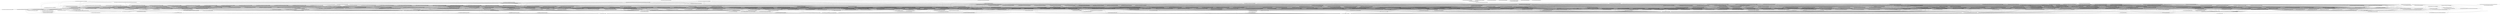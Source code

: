 digraph G { 
"fg_019: dv8.core.api.src.main.com.archdia.dv8.scm.history.HistoryEntry_java" -> "fg_017: dv8.core.api.src.main.com.archdia.dv8.scm.history.HistoryPath_java"; 
"fg_019: dv8.core.api.src.main.com.archdia.dv8.scm.history.HistoryEntry_java" -> "fg_018: dv8.core.api.src.main.com.archdia.dv8.scm.history.HistoryConstants_java"; 
"fg_042: dv8.core.api.src.main.com.archdia.dv8.AbstractDeviateException_java,dv8.core.api.src.main.com.archdia.dv8.DeviateException_java" -> "fg_001: dv8.core.api.src.main.com.archdia.dv8.ErrorCode_java"; 
"fg_043: dv8.explorer.api.src.main.com.archdia.dv8.explorer.ErrorCodeRegistry_java" -> "fg_001: dv8.core.api.src.main.com.archdia.dv8.ErrorCode_java"; 
"fg_044: dv8.core.impl.src.main.com.archdia.dv8.matrix.ErrorCodeRegistry_java" -> "fg_001: dv8.core.api.src.main.com.archdia.dv8.ErrorCode_java"; 
"fg_045: dv8.core.impl.src.main.com.archdia.dv8.cluster.ErrorCodeRegistry_java" -> "fg_001: dv8.core.api.src.main.com.archdia.dv8.ErrorCode_java"; 
"fg_046: dv8.explorer.plugins.arch-issue.src.main.com.archdia.dv8.explorer.archissue.ErrorCodeRegistry_java" -> "fg_001: dv8.core.api.src.main.com.archdia.dv8.ErrorCode_java"; 
"fg_047: dv8.core.plugins.scm.src.main.com.archdia.dv8.scm.list.service.ErrorCodeRegistry_java" -> "fg_001: dv8.core.api.src.main.com.archdia.dv8.ErrorCode_java"; 
"fg_049: dv8.console.plugins.hotspot.src.main.com.archdia.dv8.console.hotspot.ErrorCodeRegistry_java" -> "fg_001: dv8.core.api.src.main.com.archdia.dv8.ErrorCode_java"; 
"fg_050: dv8.core.impl.src.main.com.archdia.dv8.project.ErrorCodeRegistry_java" -> "fg_001: dv8.core.api.src.main.com.archdia.dv8.ErrorCode_java"; 
"fg_051: dv8.core.impl.src.main.com.archdia.dv8.core.ErrorCodeRegistry_java" -> "fg_001: dv8.core.api.src.main.com.archdia.dv8.ErrorCode_java"; 
"fg_052: dv8.console.plugins.scm.src.main.com.archdia.dv8.console.scm.history.ErrorCodeRegistry_java" -> "fg_001: dv8.core.api.src.main.com.archdia.dv8.ErrorCode_java"; 
"fg_053: dv8.console.plugins.scm.src.main.com.archdia.dv8.console.scm.genchangelist.ErrorCodeRegistry_java" -> "fg_001: dv8.core.api.src.main.com.archdia.dv8.ErrorCode_java"; 
"fg_054: dv8.console.plugins.metrics.src.main.com.archdia.dv8.console.metrics.ErrorCodeRegistry_java" -> "fg_001: dv8.core.api.src.main.com.archdia.dv8.ErrorCode_java"; 
"fg_055: dv8.explorer.api.src.main.com.archdia.dv8.explorer.ui.SimpleSaveFileChooser_java" -> "fg_003: dv8.core.api.src.main.com.archdia.dv8.util.ResourceUtils_java"; 
"fg_056: dv8.explorer.api.src.main.com.archdia.dv8.explorer.ui.IconUtils_java" -> "fg_006: dv8.explorer.api.src.main.com.archdia.dv8.explorer.ui.SizeUtils_java"; 
"fg_057: dv8.explorer.api.src.main.com.archdia.dv8.ui.swing.ribbon.JRibbonPanel_java" -> "fg_006: dv8.explorer.api.src.main.com.archdia.dv8.explorer.ui.SizeUtils_java"; 
"fg_058: dv8.explorer.api.src.main.com.archdia.dv8.ui.swing.ribbon.JRibbonTab_java" -> "fg_057: dv8.explorer.api.src.main.com.archdia.dv8.ui.swing.ribbon.JRibbonPanel_java"; 
"fg_059: dv8.explorer.api.src.main.com.archdia.dv8.ui.swing.ribbon.JRibbonBar_java" -> "fg_058: dv8.explorer.api.src.main.com.archdia.dv8.ui.swing.ribbon.JRibbonTab_java"; 
"fg_060: dv8.explorer.api.src.main.com.archdia.dv8.explorer.plugin.ExplorerPlugin_java" -> "fg_059: dv8.explorer.api.src.main.com.archdia.dv8.ui.swing.ribbon.JRibbonBar_java"; 
"fg_061: dv8.core.api.src.main.com.archdia.dv8.project.metadata.AbstractMetadataCollection_java" -> "fg_008: dv8.core.api.src.main.com.archdia.dv8.project.ProjectResource_java,dv8.core.api.src.main.com.archdia.dv8.project.metadata.MetadataAccessor_java"; 
"fg_063: dv8.core.api.src.main.com.archdia.dv8.cluster.ClusterGroup_java,dv8.core.api.src.main.com.archdia.dv8.cluster.ClusterItem_java,dv8.core.api.src.main.com.archdia.dv8.cluster.ClusterComponentCopier_java,dv8.core.api.src.main.com.archdia.dv8.cluster.ClusterVisitor_java,dv8.core.api.src.main.com.archdia.dv8.cluster.ClusterComponent_java" -> "fg_062: dv8.core.api.src.main.com.archdia.dv8.util.Named_java"; 
"fg_063: dv8.core.api.src.main.com.archdia.dv8.cluster.ClusterGroup_java,dv8.core.api.src.main.com.archdia.dv8.cluster.ClusterItem_java,dv8.core.api.src.main.com.archdia.dv8.cluster.ClusterComponentCopier_java,dv8.core.api.src.main.com.archdia.dv8.cluster.ClusterVisitor_java,dv8.core.api.src.main.com.archdia.dv8.cluster.ClusterComponent_java" -> "fg_009: dv8.core.api.src.main.com.archdia.dv8.util.Depth_java"; 
"fg_063: dv8.core.api.src.main.com.archdia.dv8.cluster.ClusterGroup_java,dv8.core.api.src.main.com.archdia.dv8.cluster.ClusterItem_java,dv8.core.api.src.main.com.archdia.dv8.cluster.ClusterComponentCopier_java,dv8.core.api.src.main.com.archdia.dv8.cluster.ClusterVisitor_java,dv8.core.api.src.main.com.archdia.dv8.cluster.ClusterComponent_java" -> "fg_064: dv8.core.api.src.main.com.archdia.dv8.cluster.ClusterParent_java"; 
"fg_064: dv8.core.api.src.main.com.archdia.dv8.cluster.ClusterParent_java" -> "fg_062: dv8.core.api.src.main.com.archdia.dv8.util.Named_java"; 
"fg_066: dv8.core.api.src.main.com.archdia.dv8.util.TreeNode_java" -> "fg_009: dv8.core.api.src.main.com.archdia.dv8.util.Depth_java"; 
"fg_067: dv8.core.api.src.main.com.archdia.dv8.matrix.Dependency_java,dv8.core.api.src.main.com.archdia.dv8.util.Location_java" -> "fg_012: dv8.core.api.src.main.com.archdia.dv8.matrix.DependencyType_java"; 
"fg_068: dv8.core.api.src.main.com.archdia.dv8.scm.Version_java,dv8.core.api.src.main.com.archdia.dv8.scm.Repository_java" -> "fg_019: dv8.core.api.src.main.com.archdia.dv8.scm.history.HistoryEntry_java"; 
"fg_069: dv8.core.plugins.scm.src.main.com.archdia.dv8.scm.history.git.GitLogParser_java" -> "fg_017: dv8.core.api.src.main.com.archdia.dv8.scm.history.HistoryPath_java"; 
"fg_069: dv8.core.plugins.scm.src.main.com.archdia.dv8.scm.history.git.GitLogParser_java" -> "fg_019: dv8.core.api.src.main.com.archdia.dv8.scm.history.HistoryEntry_java"; 
"fg_070: dv8.core.api.src.main.com.archdia.dv8.DeviateFatalException_java,dv8.core.api.src.main.com.archdia.dv8.LicenseException_java" -> "fg_001: dv8.core.api.src.main.com.archdia.dv8.ErrorCode_java"; 
"fg_070: dv8.core.api.src.main.com.archdia.dv8.DeviateFatalException_java,dv8.core.api.src.main.com.archdia.dv8.LicenseException_java" -> "fg_042: dv8.core.api.src.main.com.archdia.dv8.AbstractDeviateException_java,dv8.core.api.src.main.com.archdia.dv8.DeviateException_java"; 
"fg_072: dv8.core.api.src.main.com.archdia.dv8.LicenseRestrictionException_java" -> "fg_001: dv8.core.api.src.main.com.archdia.dv8.ErrorCode_java"; 
"fg_072: dv8.core.api.src.main.com.archdia.dv8.LicenseRestrictionException_java" -> "fg_042: dv8.core.api.src.main.com.archdia.dv8.AbstractDeviateException_java,dv8.core.api.src.main.com.archdia.dv8.DeviateException_java"; 
"fg_073: dv8.core.api.src.main.com.archdia.dv8.DeviateExceptionBuilder_java" -> "fg_072: dv8.core.api.src.main.com.archdia.dv8.LicenseRestrictionException_java"; 
"fg_073: dv8.core.api.src.main.com.archdia.dv8.DeviateExceptionBuilder_java" -> "fg_070: dv8.core.api.src.main.com.archdia.dv8.DeviateFatalException_java,dv8.core.api.src.main.com.archdia.dv8.LicenseException_java"; 
"fg_073: dv8.core.api.src.main.com.archdia.dv8.DeviateExceptionBuilder_java" -> "fg_071: dv8.core.api.src.main.com.archdia.dv8.util.function.TriFunction_java"; 
"fg_073: dv8.core.api.src.main.com.archdia.dv8.DeviateExceptionBuilder_java" -> "fg_001: dv8.core.api.src.main.com.archdia.dv8.ErrorCode_java"; 
"fg_073: dv8.core.api.src.main.com.archdia.dv8.DeviateExceptionBuilder_java" -> "fg_042: dv8.core.api.src.main.com.archdia.dv8.AbstractDeviateException_java,dv8.core.api.src.main.com.archdia.dv8.DeviateException_java"; 
"fg_074: dv8.core.api.src.main.com.archdia.dv8.naming.NameProcessingService_java" -> "fg_042: dv8.core.api.src.main.com.archdia.dv8.AbstractDeviateException_java,dv8.core.api.src.main.com.archdia.dv8.DeviateException_java"; 
"fg_075: dv8.core.impl.src.main.com.archdia.dv8.naming.Ordered_java,dv8.core.impl.src.main.com.archdia.dv8.naming.NamePreProcessor_java" -> "fg_042: dv8.core.api.src.main.com.archdia.dv8.AbstractDeviateException_java,dv8.core.api.src.main.com.archdia.dv8.DeviateException_java"; 
"fg_076: dv8.console.plugins.arch-root.src.main.com.archdia.dv8.scm.list.service.RevisionException_java" -> "fg_047: dv8.core.plugins.scm.src.main.com.archdia.dv8.scm.list.service.ErrorCodeRegistry_java"; 
"fg_076: dv8.console.plugins.arch-root.src.main.com.archdia.dv8.scm.list.service.RevisionException_java" -> "fg_042: dv8.core.api.src.main.com.archdia.dv8.AbstractDeviateException_java,dv8.core.api.src.main.com.archdia.dv8.DeviateException_java"; 
"fg_077: dv8.explorer.api.src.main.com.archdia.dv8.ui.swing.action.SimpleAction_java" -> "fg_056: dv8.explorer.api.src.main.com.archdia.dv8.explorer.ui.IconUtils_java"; 
"fg_077: dv8.explorer.api.src.main.com.archdia.dv8.ui.swing.action.SimpleAction_java" -> "fg_003: dv8.core.api.src.main.com.archdia.dv8.util.ResourceUtils_java"; 
"fg_078: dv8.explorer.api.src.main.com.archdia.dv8.explorer.plugin.AbstractExplorerPlugin_java" -> "fg_060: dv8.explorer.api.src.main.com.archdia.dv8.explorer.plugin.ExplorerPlugin_java"; 
"fg_078: dv8.explorer.api.src.main.com.archdia.dv8.explorer.plugin.AbstractExplorerPlugin_java" -> "fg_003: dv8.core.api.src.main.com.archdia.dv8.util.ResourceUtils_java"; 
"fg_079: dv8.core.impl.src.main.com.archdia.dv8.project.internal.SimpleProjectContext_java" -> "fg_061: dv8.core.api.src.main.com.archdia.dv8.project.metadata.AbstractMetadataCollection_java"; 
"fg_080: dv8.core.plugins.arch-issue.src.main.com.archdia.dv8.archissue.service.ArchIssueInstanceMetaData_java" -> "fg_061: dv8.core.api.src.main.com.archdia.dv8.project.metadata.AbstractMetadataCollection_java"; 
"fg_081: dv8.core.api.src.main.com.archdia.dv8.cluster.Clustering_java" -> "fg_008: dv8.core.api.src.main.com.archdia.dv8.project.ProjectResource_java,dv8.core.api.src.main.com.archdia.dv8.project.metadata.MetadataAccessor_java"; 
"fg_081: dv8.core.api.src.main.com.archdia.dv8.cluster.Clustering_java" -> "fg_061: dv8.core.api.src.main.com.archdia.dv8.project.metadata.AbstractMetadataCollection_java"; 
"fg_081: dv8.core.api.src.main.com.archdia.dv8.cluster.Clustering_java" -> "fg_063: dv8.core.api.src.main.com.archdia.dv8.cluster.ClusterGroup_java,dv8.core.api.src.main.com.archdia.dv8.cluster.ClusterItem_java,dv8.core.api.src.main.com.archdia.dv8.cluster.ClusterComponentCopier_java,dv8.core.api.src.main.com.archdia.dv8.cluster.ClusterVisitor_java,dv8.core.api.src.main.com.archdia.dv8.cluster.ClusterComponent_java"; 
"fg_081: dv8.core.api.src.main.com.archdia.dv8.cluster.Clustering_java" -> "fg_064: dv8.core.api.src.main.com.archdia.dv8.cluster.ClusterParent_java"; 
"fg_082: dv8.explorer.api.src.main.com.archdia.dv8.explorer.ui.TreeCellDecorator_java" -> "fg_063: dv8.core.api.src.main.com.archdia.dv8.cluster.ClusterGroup_java,dv8.core.api.src.main.com.archdia.dv8.cluster.ClusterItem_java,dv8.core.api.src.main.com.archdia.dv8.cluster.ClusterComponentCopier_java,dv8.core.api.src.main.com.archdia.dv8.cluster.ClusterVisitor_java,dv8.core.api.src.main.com.archdia.dv8.cluster.ClusterComponent_java"; 
"fg_083: dv8.core.api.src.main.com.archdia.dv8.matrix.DependencyMatrix_java" -> "fg_008: dv8.core.api.src.main.com.archdia.dv8.project.ProjectResource_java,dv8.core.api.src.main.com.archdia.dv8.project.metadata.MetadataAccessor_java"; 
"fg_083: dv8.core.api.src.main.com.archdia.dv8.matrix.DependencyMatrix_java" -> "fg_067: dv8.core.api.src.main.com.archdia.dv8.matrix.Dependency_java,dv8.core.api.src.main.com.archdia.dv8.util.Location_java"; 
"fg_083: dv8.core.api.src.main.com.archdia.dv8.matrix.DependencyMatrix_java" -> "fg_012: dv8.core.api.src.main.com.archdia.dv8.matrix.DependencyType_java"; 
"fg_084: dv8.core.api.src.main.com.archdia.dv8.geom.BoundingBox_java" -> "fg_067: dv8.core.api.src.main.com.archdia.dv8.matrix.Dependency_java,dv8.core.api.src.main.com.archdia.dv8.util.Location_java"; 
"fg_085: dv8.explorer.api.src.main.com.archdia.dv8.explorer.ui.TableCellDecorator_java" -> "fg_067: dv8.core.api.src.main.com.archdia.dv8.matrix.Dependency_java,dv8.core.api.src.main.com.archdia.dv8.util.Location_java"; 
"fg_086: dv8.core.api.src.main.com.archdia.dv8.matrix.DependencyTypeFamily_java" -> "fg_067: dv8.core.api.src.main.com.archdia.dv8.matrix.Dependency_java,dv8.core.api.src.main.com.archdia.dv8.util.Location_java"; 
"fg_086: dv8.core.api.src.main.com.archdia.dv8.matrix.DependencyTypeFamily_java" -> "fg_012: dv8.core.api.src.main.com.archdia.dv8.matrix.DependencyType_java"; 
"fg_087: dv8.explorer.plugins.hotspot.src.main.com.archdia.dv8.explorer.hotspot.ErrorCodeRegistry_java" -> "fg_001: dv8.core.api.src.main.com.archdia.dv8.ErrorCode_java"; 
"fg_090: dv8.explorer.plugins.hotspot.src.main.com.archdia.dv8.explorer.hotspot.service.ArchReportConfigService_java" -> "fg_021: dv8.core.api.src.main.com.archdia.dv8.observer.Observer_java"; 
"fg_090: dv8.explorer.plugins.hotspot.src.main.com.archdia.dv8.explorer.hotspot.service.ArchReportConfigService_java" -> "fg_089: dv8.explorer.plugins.hotspot.src.main.com.archdia.dv8.explorer.hotspot.AnalyzeSoftwareStatus_java"; 
"fg_090: dv8.explorer.plugins.hotspot.src.main.com.archdia.dv8.explorer.hotspot.service.ArchReportConfigService_java" -> "fg_087: dv8.explorer.plugins.hotspot.src.main.com.archdia.dv8.explorer.hotspot.ErrorCodeRegistry_java"; 
"fg_090: dv8.explorer.plugins.hotspot.src.main.com.archdia.dv8.explorer.hotspot.service.ArchReportConfigService_java" -> "fg_020: dv8.core.api.src.main.com.archdia.dv8.Language_java"; 
"fg_090: dv8.explorer.plugins.hotspot.src.main.com.archdia.dv8.explorer.hotspot.service.ArchReportConfigService_java" -> "fg_073: dv8.core.api.src.main.com.archdia.dv8.DeviateExceptionBuilder_java"; 
"fg_090: dv8.explorer.plugins.hotspot.src.main.com.archdia.dv8.explorer.hotspot.service.ArchReportConfigService_java" -> "fg_088: dv8.explorer.plugins.hotspot.src.main.com.archdia.dv8.explorer.hotspot.AnalyzeSoftwareStep_java"; 
"fg_090: dv8.explorer.plugins.hotspot.src.main.com.archdia.dv8.explorer.hotspot.service.ArchReportConfigService_java" -> "fg_007: dv8.core.api.src.main.com.archdia.dv8.observer.AbstractObservable_java,dv8.core.impl.src.main.com.archdia.dv8.observer.SimpleObservable_java"; 
"fg_090: dv8.explorer.plugins.hotspot.src.main.com.archdia.dv8.explorer.hotspot.service.ArchReportConfigService_java" -> "fg_068: dv8.core.api.src.main.com.archdia.dv8.scm.Version_java,dv8.core.api.src.main.com.archdia.dv8.scm.Repository_java"; 
"fg_090: dv8.explorer.plugins.hotspot.src.main.com.archdia.dv8.explorer.hotspot.service.ArchReportConfigService_java" -> "fg_022: dv8.core.api.src.main.com.archdia.dv8.matrix.DependencyMatrixType_java"; 
"fg_092: dv8.console.api.src.main.com.archdia.dv8.console.ErrorCodeRegistry_java" -> "fg_001: dv8.core.api.src.main.com.archdia.dv8.ErrorCode_java"; 
"fg_093: dv8.console.api.src.main.com.archdia.dv8.console.command.AbstractConsoleCommand_java" -> "fg_005: dv8.core.cli.src.main.com.archdia.dv8.cli.OptionConfiguration_java,dv8.core.cli.src.main.com.archdia.dv8.cli.OptionsConfigurationReader_java"; 
"fg_093: dv8.console.api.src.main.com.archdia.dv8.console.command.AbstractConsoleCommand_java" -> "fg_091: dv8.core.cli.src.main.com.archdia.dv8.io.Console_java,dv8.console.api.src.main.com.archdia.dv8.console.command.ConsoleCommand_java"; 
"fg_093: dv8.console.api.src.main.com.archdia.dv8.console.command.AbstractConsoleCommand_java" -> "fg_073: dv8.core.api.src.main.com.archdia.dv8.DeviateExceptionBuilder_java"; 
"fg_093: dv8.console.api.src.main.com.archdia.dv8.console.command.AbstractConsoleCommand_java" -> "fg_092: dv8.console.api.src.main.com.archdia.dv8.console.ErrorCodeRegistry_java"; 
"fg_093: dv8.console.api.src.main.com.archdia.dv8.console.command.AbstractConsoleCommand_java" -> "fg_003: dv8.core.api.src.main.com.archdia.dv8.util.ResourceUtils_java"; 
"fg_094: dv8.core.plugins.depends-parser.src.main.com.archdia.dv8.dependsparser.ErrorCodeRegistry_java,dv8.core.plugins.depends-parser.src.main.com.archdia.dv8.dependsparser.DependsParserService_java" -> "fg_073: dv8.core.api.src.main.com.archdia.dv8.DeviateExceptionBuilder_java"; 
"fg_094: dv8.core.plugins.depends-parser.src.main.com.archdia.dv8.dependsparser.ErrorCodeRegistry_java,dv8.core.plugins.depends-parser.src.main.com.archdia.dv8.dependsparser.DependsParserService_java" -> "fg_001: dv8.core.api.src.main.com.archdia.dv8.ErrorCode_java"; 
"fg_095: dv8.core.plugins.scm.src.main.com.archdia.dv8.scm.ErrorCodeRegistry_java" -> "fg_001: dv8.core.api.src.main.com.archdia.dv8.ErrorCode_java"; 
"fg_096: dv8.core.plugins.scm.src.main.com.archdia.dv8.scm.history.git.GitVersion_java" -> "fg_068: dv8.core.api.src.main.com.archdia.dv8.scm.Version_java,dv8.core.api.src.main.com.archdia.dv8.scm.Repository_java"; 
"fg_097: dv8.core.plugins.scm.src.main.com.archdia.dv8.scm.history.git.GitRepository_java" -> "fg_017: dv8.core.api.src.main.com.archdia.dv8.scm.history.HistoryPath_java"; 
"fg_097: dv8.core.plugins.scm.src.main.com.archdia.dv8.scm.history.git.GitRepository_java" -> "fg_019: dv8.core.api.src.main.com.archdia.dv8.scm.history.HistoryEntry_java"; 
"fg_097: dv8.core.plugins.scm.src.main.com.archdia.dv8.scm.history.git.GitRepository_java" -> "fg_096: dv8.core.plugins.scm.src.main.com.archdia.dv8.scm.history.git.GitVersion_java"; 
"fg_097: dv8.core.plugins.scm.src.main.com.archdia.dv8.scm.history.git.GitRepository_java" -> "fg_073: dv8.core.api.src.main.com.archdia.dv8.DeviateExceptionBuilder_java"; 
"fg_097: dv8.core.plugins.scm.src.main.com.archdia.dv8.scm.history.git.GitRepository_java" -> "fg_068: dv8.core.api.src.main.com.archdia.dv8.scm.Version_java,dv8.core.api.src.main.com.archdia.dv8.scm.Repository_java"; 
"fg_097: dv8.core.plugins.scm.src.main.com.archdia.dv8.scm.history.git.GitRepository_java" -> "fg_095: dv8.core.plugins.scm.src.main.com.archdia.dv8.scm.ErrorCodeRegistry_java"; 
"fg_098: dv8.core.api.src.main.com.archdia.dv8.scm.ScmLoader_java" -> "fg_068: dv8.core.api.src.main.com.archdia.dv8.scm.Version_java,dv8.core.api.src.main.com.archdia.dv8.scm.Repository_java"; 
"fg_099: dv8.core.plugins.scm.src.main.com.archdia.dv8.scm.history.git.GitLoader_java" -> "fg_098: dv8.core.api.src.main.com.archdia.dv8.scm.ScmLoader_java"; 
"fg_099: dv8.core.plugins.scm.src.main.com.archdia.dv8.scm.history.git.GitLoader_java" -> "fg_097: dv8.core.plugins.scm.src.main.com.archdia.dv8.scm.history.git.GitRepository_java"; 
"fg_099: dv8.core.plugins.scm.src.main.com.archdia.dv8.scm.history.git.GitLoader_java" -> "fg_068: dv8.core.api.src.main.com.archdia.dv8.scm.Version_java,dv8.core.api.src.main.com.archdia.dv8.scm.Repository_java"; 
"fg_100: dv8.explorer.plugins.arch-report.src.main.com.archdia.dv8.explorer.archreport.ErrorCodeRegistry_java" -> "fg_001: dv8.core.api.src.main.com.archdia.dv8.ErrorCode_java"; 
"fg_103: dv8.explorer.plugins.arch-report.src.main.com.archdia.dv8.explorer.archreport.service.ArchReportConfigService_java" -> "fg_021: dv8.core.api.src.main.com.archdia.dv8.observer.Observer_java"; 
"fg_103: dv8.explorer.plugins.arch-report.src.main.com.archdia.dv8.explorer.archreport.service.ArchReportConfigService_java" -> "fg_102: dv8.explorer.plugins.arch-report.src.main.com.archdia.dv8.explorer.archreport.AnalyzeSoftwareStatus_java"; 
"fg_103: dv8.explorer.plugins.arch-report.src.main.com.archdia.dv8.explorer.archreport.service.ArchReportConfigService_java" -> "fg_100: dv8.explorer.plugins.arch-report.src.main.com.archdia.dv8.explorer.archreport.ErrorCodeRegistry_java"; 
"fg_103: dv8.explorer.plugins.arch-report.src.main.com.archdia.dv8.explorer.archreport.service.ArchReportConfigService_java" -> "fg_020: dv8.core.api.src.main.com.archdia.dv8.Language_java"; 
"fg_103: dv8.explorer.plugins.arch-report.src.main.com.archdia.dv8.explorer.archreport.service.ArchReportConfigService_java" -> "fg_073: dv8.core.api.src.main.com.archdia.dv8.DeviateExceptionBuilder_java"; 
"fg_103: dv8.explorer.plugins.arch-report.src.main.com.archdia.dv8.explorer.archreport.service.ArchReportConfigService_java" -> "fg_101: dv8.explorer.plugins.arch-report.src.main.com.archdia.dv8.explorer.archreport.AnalyzeSoftwareStep_java"; 
"fg_103: dv8.explorer.plugins.arch-report.src.main.com.archdia.dv8.explorer.archreport.service.ArchReportConfigService_java" -> "fg_007: dv8.core.api.src.main.com.archdia.dv8.observer.AbstractObservable_java,dv8.core.impl.src.main.com.archdia.dv8.observer.SimpleObservable_java"; 
"fg_103: dv8.explorer.plugins.arch-report.src.main.com.archdia.dv8.explorer.archreport.service.ArchReportConfigService_java" -> "fg_068: dv8.core.api.src.main.com.archdia.dv8.scm.Version_java,dv8.core.api.src.main.com.archdia.dv8.scm.Repository_java"; 
"fg_103: dv8.explorer.plugins.arch-report.src.main.com.archdia.dv8.explorer.archreport.service.ArchReportConfigService_java" -> "fg_022: dv8.core.api.src.main.com.archdia.dv8.matrix.DependencyMatrixType_java"; 
"fg_104: dv8.core.plugins.scm.src.main.com.archdia.dv8.scm.list.service.ChangeSpaceIOService_java" -> "fg_047: dv8.core.plugins.scm.src.main.com.archdia.dv8.scm.list.service.ErrorCodeRegistry_java"; 
"fg_104: dv8.core.plugins.scm.src.main.com.archdia.dv8.scm.list.service.ChangeSpaceIOService_java" -> "fg_029: dv8.core.api.src.main.com.archdia.dv8.util.FilePathUtils_java"; 
"fg_104: dv8.core.plugins.scm.src.main.com.archdia.dv8.scm.list.service.ChangeSpaceIOService_java" -> "fg_073: dv8.core.api.src.main.com.archdia.dv8.DeviateExceptionBuilder_java"; 
"fg_104: dv8.core.plugins.scm.src.main.com.archdia.dv8.scm.list.service.ChangeSpaceIOService_java" -> "fg_036: dv8.core.plugins.scm.src.main.com.archdia.dv8.scm.list.model.ModifiedFile_java"; 
"fg_105: dv8.console.plugins.debt-export.src.main.com.archdia.dv8.console.debtexport.ErrorCodeRegistry_java,dv8.console.plugins.debt-export.src.main.com.archdia.dv8.console.debtexport.content.MeasureListParser_java" -> "fg_073: dv8.core.api.src.main.com.archdia.dv8.DeviateExceptionBuilder_java"; 
"fg_105: dv8.console.plugins.debt-export.src.main.com.archdia.dv8.console.debtexport.ErrorCodeRegistry_java,dv8.console.plugins.debt-export.src.main.com.archdia.dv8.console.debtexport.content.MeasureListParser_java" -> "fg_001: dv8.core.api.src.main.com.archdia.dv8.ErrorCode_java"; 
"fg_107: dv8.core.impl.src.main.com.archdia.dv8.naming.AbstractOrdered_java" -> "fg_075: dv8.core.impl.src.main.com.archdia.dv8.naming.Ordered_java,dv8.core.impl.src.main.com.archdia.dv8.naming.NamePreProcessor_java"; 
"fg_108: dv8.core.plugins.scm.src.main.com.archdia.dv8.scm.list.service.TargetListFileService_java" -> "fg_047: dv8.core.plugins.scm.src.main.com.archdia.dv8.scm.list.service.ErrorCodeRegistry_java"; 
"fg_108: dv8.core.plugins.scm.src.main.com.archdia.dv8.scm.list.service.TargetListFileService_java" -> "fg_028: dv8.core.api.src.main.com.archdia.dv8.constant.IssueListKey_java"; 
"fg_108: dv8.core.plugins.scm.src.main.com.archdia.dv8.scm.list.service.TargetListFileService_java" -> "fg_073: dv8.core.api.src.main.com.archdia.dv8.DeviateExceptionBuilder_java"; 
"fg_108: dv8.core.plugins.scm.src.main.com.archdia.dv8.scm.list.service.TargetListFileService_java" -> "fg_036: dv8.core.plugins.scm.src.main.com.archdia.dv8.scm.list.model.ModifiedFile_java"; 
"fg_108: dv8.core.plugins.scm.src.main.com.archdia.dv8.scm.list.service.TargetListFileService_java" -> "fg_076: dv8.console.plugins.arch-root.src.main.com.archdia.dv8.scm.list.service.RevisionException_java"; 
"fg_110: dv8.core.api.src.main.com.archdia.dv8.cluster.traversal.ClusterTraversalVisitor_java" -> "fg_081: dv8.core.api.src.main.com.archdia.dv8.cluster.Clustering_java"; 
"fg_110: dv8.core.api.src.main.com.archdia.dv8.cluster.traversal.ClusterTraversalVisitor_java" -> "fg_109: dv8.core.api.src.main.com.archdia.dv8.cluster.traversal.TraversalVisitResult_java"; 
"fg_110: dv8.core.api.src.main.com.archdia.dv8.cluster.traversal.ClusterTraversalVisitor_java" -> "fg_063: dv8.core.api.src.main.com.archdia.dv8.cluster.ClusterGroup_java,dv8.core.api.src.main.com.archdia.dv8.cluster.ClusterItem_java,dv8.core.api.src.main.com.archdia.dv8.cluster.ClusterComponentCopier_java,dv8.core.api.src.main.com.archdia.dv8.cluster.ClusterVisitor_java,dv8.core.api.src.main.com.archdia.dv8.cluster.ClusterComponent_java"; 
"fg_111: dv8.core.api.src.main.com.archdia.dv8.cluster.traversal.ClusterTraversal_java" -> "fg_110: dv8.core.api.src.main.com.archdia.dv8.cluster.traversal.ClusterTraversalVisitor_java"; 
"fg_111: dv8.core.api.src.main.com.archdia.dv8.cluster.traversal.ClusterTraversal_java" -> "fg_081: dv8.core.api.src.main.com.archdia.dv8.cluster.Clustering_java"; 
"fg_111: dv8.core.api.src.main.com.archdia.dv8.cluster.traversal.ClusterTraversal_java" -> "fg_109: dv8.core.api.src.main.com.archdia.dv8.cluster.traversal.TraversalVisitResult_java"; 
"fg_111: dv8.core.api.src.main.com.archdia.dv8.cluster.traversal.ClusterTraversal_java" -> "fg_063: dv8.core.api.src.main.com.archdia.dv8.cluster.ClusterGroup_java,dv8.core.api.src.main.com.archdia.dv8.cluster.ClusterItem_java,dv8.core.api.src.main.com.archdia.dv8.cluster.ClusterComponentCopier_java,dv8.core.api.src.main.com.archdia.dv8.cluster.ClusterVisitor_java,dv8.core.api.src.main.com.archdia.dv8.cluster.ClusterComponent_java"; 
"fg_112: dv8.core.api.src.main.com.archdia.dv8.cluster.ClusteringFileService_java" -> "fg_081: dv8.core.api.src.main.com.archdia.dv8.cluster.Clustering_java"; 
"fg_113: dv8.core.api.src.main.com.archdia.dv8.cluster.ClusteringExportService_java" -> "fg_081: dv8.core.api.src.main.com.archdia.dv8.cluster.Clustering_java"; 
"fg_114: dv8.core.api.src.main.com.archdia.dv8.cluster.ClusteringImportService_java" -> "fg_081: dv8.core.api.src.main.com.archdia.dv8.cluster.Clustering_java"; 
"fg_115: dv8.core.api.src.main.com.archdia.dv8.project.Project_java,dv8.core.api.src.main.com.archdia.dv8.project.ProjectResourceCollection_java" -> "fg_062: dv8.core.api.src.main.com.archdia.dv8.util.Named_java"; 
"fg_115: dv8.core.api.src.main.com.archdia.dv8.project.Project_java,dv8.core.api.src.main.com.archdia.dv8.project.ProjectResourceCollection_java" -> "fg_008: dv8.core.api.src.main.com.archdia.dv8.project.ProjectResource_java,dv8.core.api.src.main.com.archdia.dv8.project.metadata.MetadataAccessor_java"; 
"fg_115: dv8.core.api.src.main.com.archdia.dv8.project.Project_java,dv8.core.api.src.main.com.archdia.dv8.project.ProjectResourceCollection_java" -> "fg_081: dv8.core.api.src.main.com.archdia.dv8.cluster.Clustering_java"; 
"fg_115: dv8.core.api.src.main.com.archdia.dv8.project.Project_java,dv8.core.api.src.main.com.archdia.dv8.project.ProjectResourceCollection_java" -> "fg_083: dv8.core.api.src.main.com.archdia.dv8.matrix.DependencyMatrix_java"; 
"fg_116: dv8.core.api.src.main.com.archdia.dv8.core.DependencyMatrixReclusterService_java" -> "fg_081: dv8.core.api.src.main.com.archdia.dv8.cluster.Clustering_java"; 
"fg_116: dv8.core.api.src.main.com.archdia.dv8.core.DependencyMatrixReclusterService_java" -> "fg_083: dv8.core.api.src.main.com.archdia.dv8.matrix.DependencyMatrix_java"; 
"fg_116: dv8.core.api.src.main.com.archdia.dv8.core.DependencyMatrixReclusterService_java" -> "fg_063: dv8.core.api.src.main.com.archdia.dv8.cluster.ClusterGroup_java,dv8.core.api.src.main.com.archdia.dv8.cluster.ClusterItem_java,dv8.core.api.src.main.com.archdia.dv8.cluster.ClusterComponentCopier_java,dv8.core.api.src.main.com.archdia.dv8.cluster.ClusterVisitor_java,dv8.core.api.src.main.com.archdia.dv8.cluster.ClusterComponent_java"; 
"fg_117: dv8.core.api.src.main.com.archdia.dv8.matrix.FilteredBidiDependencyMatrix_java,dv8.core.api.src.main.com.archdia.dv8.matrix.BidiDependencyMatrix_java" -> "fg_083: dv8.core.api.src.main.com.archdia.dv8.matrix.DependencyMatrix_java"; 
"fg_117: dv8.core.api.src.main.com.archdia.dv8.matrix.FilteredBidiDependencyMatrix_java,dv8.core.api.src.main.com.archdia.dv8.matrix.BidiDependencyMatrix_java" -> "fg_067: dv8.core.api.src.main.com.archdia.dv8.matrix.Dependency_java,dv8.core.api.src.main.com.archdia.dv8.util.Location_java"; 
"fg_117: dv8.core.api.src.main.com.archdia.dv8.matrix.FilteredBidiDependencyMatrix_java,dv8.core.api.src.main.com.archdia.dv8.matrix.BidiDependencyMatrix_java" -> "fg_012: dv8.core.api.src.main.com.archdia.dv8.matrix.DependencyType_java"; 
"fg_118: dv8.core.plugins.metrics.src.main.com.archdia.dv8.metrics.service.PropagationCostService_java" -> "fg_015: dv8.core.api.src.main.com.archdia.dv8.license.Licensed_java"; 
"fg_118: dv8.core.plugins.metrics.src.main.com.archdia.dv8.metrics.service.PropagationCostService_java" -> "fg_083: dv8.core.api.src.main.com.archdia.dv8.matrix.DependencyMatrix_java"; 
"fg_118: dv8.core.plugins.metrics.src.main.com.archdia.dv8.metrics.service.PropagationCostService_java" -> "fg_067: dv8.core.api.src.main.com.archdia.dv8.matrix.Dependency_java,dv8.core.api.src.main.com.archdia.dv8.util.Location_java"; 
"fg_119: dv8.explorer.api.src.main.com.archdia.dv8.explorer.LaunchNewAppContext_java" -> "fg_043: dv8.explorer.api.src.main.com.archdia.dv8.explorer.ErrorCodeRegistry_java"; 
"fg_119: dv8.explorer.api.src.main.com.archdia.dv8.explorer.LaunchNewAppContext_java" -> "fg_073: dv8.core.api.src.main.com.archdia.dv8.DeviateExceptionBuilder_java"; 
"fg_119: dv8.explorer.api.src.main.com.archdia.dv8.explorer.LaunchNewAppContext_java" -> "fg_081: dv8.core.api.src.main.com.archdia.dv8.cluster.Clustering_java"; 
"fg_119: dv8.explorer.api.src.main.com.archdia.dv8.explorer.LaunchNewAppContext_java" -> "fg_083: dv8.core.api.src.main.com.archdia.dv8.matrix.DependencyMatrix_java"; 
"fg_119: dv8.explorer.api.src.main.com.archdia.dv8.explorer.LaunchNewAppContext_java" -> "fg_007: dv8.core.api.src.main.com.archdia.dv8.observer.AbstractObservable_java,dv8.core.impl.src.main.com.archdia.dv8.observer.SimpleObservable_java"; 
"fg_119: dv8.explorer.api.src.main.com.archdia.dv8.explorer.LaunchNewAppContext_java" -> "fg_012: dv8.core.api.src.main.com.archdia.dv8.matrix.DependencyType_java"; 
"fg_120: dv8.core.api.src.main.com.archdia.dv8.matrix.DependencyMatrixFileService_java" -> "fg_083: dv8.core.api.src.main.com.archdia.dv8.matrix.DependencyMatrix_java"; 
"fg_121: dv8.core.api.src.main.com.archdia.dv8.matrix.MergeDependencyMatrixService_java" -> "fg_083: dv8.core.api.src.main.com.archdia.dv8.matrix.DependencyMatrix_java"; 
"fg_122: dv8.core.api.src.main.com.archdia.dv8.matrix.DependencyMatrixExportService_java" -> "fg_083: dv8.core.api.src.main.com.archdia.dv8.matrix.DependencyMatrix_java"; 
"fg_123: dv8.core.api.src.main.com.archdia.dv8.matrix.DependencyMatrixImportService_java" -> "fg_083: dv8.core.api.src.main.com.archdia.dv8.matrix.DependencyMatrix_java"; 
"fg_124: dv8.core.plugins.arch-issue.src.main.com.archdia.dv8.archissue.service.model.ArchIssue_java,dv8.core.plugins.arch-issue.src.main.com.archdia.dv8.archissue.service.printer.AbstractPrinter_java" -> "fg_083: dv8.core.api.src.main.com.archdia.dv8.matrix.DependencyMatrix_java"; 
"fg_125: dv8.core.plugins.arch-issue.src.main.com.archdia.dv8.archissue.service.printer.UnstableInterfacePrinter_java" -> "fg_124: dv8.core.plugins.arch-issue.src.main.com.archdia.dv8.archissue.service.model.ArchIssue_java,dv8.core.plugins.arch-issue.src.main.com.archdia.dv8.archissue.service.printer.AbstractPrinter_java"; 
"fg_125: dv8.core.plugins.arch-issue.src.main.com.archdia.dv8.archissue.service.printer.UnstableInterfacePrinter_java" -> "fg_083: dv8.core.api.src.main.com.archdia.dv8.matrix.DependencyMatrix_java"; 
"fg_126: dv8.core.plugins.arch-issue.src.main.com.archdia.dv8.archissue.service.printer.UnhealthyInheritancePrinter_java" -> "fg_124: dv8.core.plugins.arch-issue.src.main.com.archdia.dv8.archissue.service.model.ArchIssue_java,dv8.core.plugins.arch-issue.src.main.com.archdia.dv8.archissue.service.printer.AbstractPrinter_java"; 
"fg_127: dv8.core.plugins.arch-issue.src.main.com.archdia.dv8.archissue.service.printer.PackageCyclePrinter_java" -> "fg_124: dv8.core.plugins.arch-issue.src.main.com.archdia.dv8.archissue.service.model.ArchIssue_java,dv8.core.plugins.arch-issue.src.main.com.archdia.dv8.archissue.service.printer.AbstractPrinter_java"; 
"fg_128: dv8.core.plugins.arch-issue.src.main.com.archdia.dv8.archissue.service.printer.ModularityViolationPrinter_java" -> "fg_124: dv8.core.plugins.arch-issue.src.main.com.archdia.dv8.archissue.service.model.ArchIssue_java,dv8.core.plugins.arch-issue.src.main.com.archdia.dv8.archissue.service.printer.AbstractPrinter_java"; 
"fg_129: dv8.core.plugins.arch-issue.src.main.com.archdia.dv8.archissue.service.printer.CrossingPrinter_java" -> "fg_124: dv8.core.plugins.arch-issue.src.main.com.archdia.dv8.archissue.service.model.ArchIssue_java,dv8.core.plugins.arch-issue.src.main.com.archdia.dv8.archissue.service.printer.AbstractPrinter_java"; 
"fg_129: dv8.core.plugins.arch-issue.src.main.com.archdia.dv8.archissue.service.printer.CrossingPrinter_java" -> "fg_083: dv8.core.api.src.main.com.archdia.dv8.matrix.DependencyMatrix_java"; 
"fg_130: dv8.core.plugins.arch-issue.src.main.com.archdia.dv8.archissue.service.printer.CliquePrinter_java" -> "fg_124: dv8.core.plugins.arch-issue.src.main.com.archdia.dv8.archissue.service.model.ArchIssue_java,dv8.core.plugins.arch-issue.src.main.com.archdia.dv8.archissue.service.printer.AbstractPrinter_java"; 
"fg_131: dv8.core.plugins.arch-issue.src.main.com.archdia.dv8.archissue.service.model.ArchIssueType_java" -> "fg_128: dv8.core.plugins.arch-issue.src.main.com.archdia.dv8.archissue.service.printer.ModularityViolationPrinter_java"; 
"fg_131: dv8.core.plugins.arch-issue.src.main.com.archdia.dv8.archissue.service.model.ArchIssueType_java" -> "fg_124: dv8.core.plugins.arch-issue.src.main.com.archdia.dv8.archissue.service.model.ArchIssue_java,dv8.core.plugins.arch-issue.src.main.com.archdia.dv8.archissue.service.printer.AbstractPrinter_java"; 
"fg_131: dv8.core.plugins.arch-issue.src.main.com.archdia.dv8.archissue.service.model.ArchIssueType_java" -> "fg_125: dv8.core.plugins.arch-issue.src.main.com.archdia.dv8.archissue.service.printer.UnstableInterfacePrinter_java"; 
"fg_131: dv8.core.plugins.arch-issue.src.main.com.archdia.dv8.archissue.service.model.ArchIssueType_java" -> "fg_127: dv8.core.plugins.arch-issue.src.main.com.archdia.dv8.archissue.service.printer.PackageCyclePrinter_java"; 
"fg_131: dv8.core.plugins.arch-issue.src.main.com.archdia.dv8.archissue.service.model.ArchIssueType_java" -> "fg_126: dv8.core.plugins.arch-issue.src.main.com.archdia.dv8.archissue.service.printer.UnhealthyInheritancePrinter_java"; 
"fg_131: dv8.core.plugins.arch-issue.src.main.com.archdia.dv8.archissue.service.model.ArchIssueType_java" -> "fg_129: dv8.core.plugins.arch-issue.src.main.com.archdia.dv8.archissue.service.printer.CrossingPrinter_java"; 
"fg_131: dv8.core.plugins.arch-issue.src.main.com.archdia.dv8.archissue.service.model.ArchIssueType_java" -> "fg_130: dv8.core.plugins.arch-issue.src.main.com.archdia.dv8.archissue.service.printer.CliquePrinter_java"; 
"fg_132: dv8.core.api.src.main.com.archdia.dv8.matrix.SplitDependsService_java" -> "fg_083: dv8.core.api.src.main.com.archdia.dv8.matrix.DependencyMatrix_java"; 
"fg_133: dv8.core.api.src.main.com.archdia.dv8.matrix.DependencyMatrixBuilder_java" -> "fg_067: dv8.core.api.src.main.com.archdia.dv8.matrix.Dependency_java,dv8.core.api.src.main.com.archdia.dv8.util.Location_java"; 
"fg_133: dv8.core.api.src.main.com.archdia.dv8.matrix.DependencyMatrixBuilder_java" -> "fg_012: dv8.core.api.src.main.com.archdia.dv8.matrix.DependencyType_java"; 
"fg_135: dv8.core.impl.src.standard.com.archdia.dv8.flavor.FlavorService_java" -> "fg_134: dv8.core.api.src.main.com.archdia.dv8.flavor.Flavor_java"; 
"fg_136: dv8.core.impl.src.academy.com.archdia.dv8.flavor.FlavorService_java" -> "fg_134: dv8.core.api.src.main.com.archdia.dv8.flavor.Flavor_java"; 
"fg_136: dv8.core.impl.src.academy.com.archdia.dv8.flavor.FlavorService_java" -> "fg_135: dv8.core.impl.src.standard.com.archdia.dv8.flavor.FlavorService_java"; 
"fg_137: dv8.core.impl.src.main.com.archdia.dv8.matrix.internal.SimpleDependency_java" -> "fg_067: dv8.core.api.src.main.com.archdia.dv8.matrix.Dependency_java,dv8.core.api.src.main.com.archdia.dv8.util.Location_java"; 
"fg_137: dv8.core.impl.src.main.com.archdia.dv8.matrix.internal.SimpleDependency_java" -> "fg_012: dv8.core.api.src.main.com.archdia.dv8.matrix.DependencyType_java"; 
"fg_138: dv8.core.impl.src.main.com.archdia.dv8.matrix.internal.SimpleDependencyMatrix_java" -> "fg_083: dv8.core.api.src.main.com.archdia.dv8.matrix.DependencyMatrix_java"; 
"fg_138: dv8.core.impl.src.main.com.archdia.dv8.matrix.internal.SimpleDependencyMatrix_java" -> "fg_061: dv8.core.api.src.main.com.archdia.dv8.project.metadata.AbstractMetadataCollection_java"; 
"fg_138: dv8.core.impl.src.main.com.archdia.dv8.matrix.internal.SimpleDependencyMatrix_java" -> "fg_067: dv8.core.api.src.main.com.archdia.dv8.matrix.Dependency_java,dv8.core.api.src.main.com.archdia.dv8.util.Location_java"; 
"fg_138: dv8.core.impl.src.main.com.archdia.dv8.matrix.internal.SimpleDependencyMatrix_java" -> "fg_086: dv8.core.api.src.main.com.archdia.dv8.matrix.DependencyTypeFamily_java"; 
"fg_138: dv8.core.impl.src.main.com.archdia.dv8.matrix.internal.SimpleDependencyMatrix_java" -> "fg_012: dv8.core.api.src.main.com.archdia.dv8.matrix.DependencyType_java"; 
"fg_139: dv8.core.impl.src.main.com.archdia.dv8.matrix.internal.SimpleDependencyMatrixBuilder_java" -> "fg_137: dv8.core.impl.src.main.com.archdia.dv8.matrix.internal.SimpleDependency_java"; 
"fg_139: dv8.core.impl.src.main.com.archdia.dv8.matrix.internal.SimpleDependencyMatrixBuilder_java" -> "fg_044: dv8.core.impl.src.main.com.archdia.dv8.matrix.ErrorCodeRegistry_java"; 
"fg_139: dv8.core.impl.src.main.com.archdia.dv8.matrix.internal.SimpleDependencyMatrixBuilder_java" -> "fg_133: dv8.core.api.src.main.com.archdia.dv8.matrix.DependencyMatrixBuilder_java"; 
"fg_139: dv8.core.impl.src.main.com.archdia.dv8.matrix.internal.SimpleDependencyMatrixBuilder_java" -> "fg_073: dv8.core.api.src.main.com.archdia.dv8.DeviateExceptionBuilder_java"; 
"fg_139: dv8.core.impl.src.main.com.archdia.dv8.matrix.internal.SimpleDependencyMatrixBuilder_java" -> "fg_083: dv8.core.api.src.main.com.archdia.dv8.matrix.DependencyMatrix_java"; 
"fg_139: dv8.core.impl.src.main.com.archdia.dv8.matrix.internal.SimpleDependencyMatrixBuilder_java" -> "fg_067: dv8.core.api.src.main.com.archdia.dv8.matrix.Dependency_java,dv8.core.api.src.main.com.archdia.dv8.util.Location_java"; 
"fg_139: dv8.core.impl.src.main.com.archdia.dv8.matrix.internal.SimpleDependencyMatrixBuilder_java" -> "fg_138: dv8.core.impl.src.main.com.archdia.dv8.matrix.internal.SimpleDependencyMatrix_java"; 
"fg_139: dv8.core.impl.src.main.com.archdia.dv8.matrix.internal.SimpleDependencyMatrixBuilder_java" -> "fg_136: dv8.core.impl.src.academy.com.archdia.dv8.flavor.FlavorService_java"; 
"fg_139: dv8.core.impl.src.main.com.archdia.dv8.matrix.internal.SimpleDependencyMatrixBuilder_java" -> "fg_012: dv8.core.api.src.main.com.archdia.dv8.matrix.DependencyType_java"; 
"fg_140: dv8.core.impl.src.main.com.archdia.dv8.matrix.internal.DependencyMatrixTypeDetection_java" -> "fg_083: dv8.core.api.src.main.com.archdia.dv8.matrix.DependencyMatrix_java"; 
"fg_140: dv8.core.impl.src.main.com.archdia.dv8.matrix.internal.DependencyMatrixTypeDetection_java" -> "fg_086: dv8.core.api.src.main.com.archdia.dv8.matrix.DependencyTypeFamily_java"; 
"fg_140: dv8.core.impl.src.main.com.archdia.dv8.matrix.internal.DependencyMatrixTypeDetection_java" -> "fg_012: dv8.core.api.src.main.com.archdia.dv8.matrix.DependencyType_java"; 
"fg_141: dv8.core.plugins.arch-issue.src.main.com.archdia.dv8.archissue.service.util.RelationUtil_java" -> "fg_067: dv8.core.api.src.main.com.archdia.dv8.matrix.Dependency_java,dv8.core.api.src.main.com.archdia.dv8.util.Location_java"; 
"fg_141: dv8.core.plugins.arch-issue.src.main.com.archdia.dv8.archissue.service.util.RelationUtil_java" -> "fg_086: dv8.core.api.src.main.com.archdia.dv8.matrix.DependencyTypeFamily_java"; 
"fg_141: dv8.core.plugins.arch-issue.src.main.com.archdia.dv8.archissue.service.util.RelationUtil_java" -> "fg_012: dv8.core.api.src.main.com.archdia.dv8.matrix.DependencyType_java"; 
"fg_142: dv8.console.api.src.main.com.archdia.dv8.console.internal.Shell_java" -> "fg_091: dv8.core.cli.src.main.com.archdia.dv8.io.Console_java,dv8.console.api.src.main.com.archdia.dv8.console.command.ConsoleCommand_java"; 
"fg_142: dv8.console.api.src.main.com.archdia.dv8.console.internal.Shell_java" -> "fg_073: dv8.core.api.src.main.com.archdia.dv8.DeviateExceptionBuilder_java"; 
"fg_142: dv8.console.api.src.main.com.archdia.dv8.console.internal.Shell_java" -> "fg_092: dv8.console.api.src.main.com.archdia.dv8.console.ErrorCodeRegistry_java"; 
"fg_142: dv8.console.api.src.main.com.archdia.dv8.console.internal.Shell_java" -> "fg_093: dv8.console.api.src.main.com.archdia.dv8.console.command.AbstractConsoleCommand_java"; 
"fg_142: dv8.console.api.src.main.com.archdia.dv8.console.internal.Shell_java" -> "fg_004: dv8.core.cli.src.main.com.archdia.dv8.cli.ConsoleHelpFormatter_java"; 
"fg_143: dv8.console.api.src.main.com.archdia.dv8.console.command.AbstractSimpleConsoleCommand_java" -> "fg_091: dv8.core.cli.src.main.com.archdia.dv8.io.Console_java,dv8.console.api.src.main.com.archdia.dv8.console.command.ConsoleCommand_java"; 
"fg_143: dv8.console.api.src.main.com.archdia.dv8.console.command.AbstractSimpleConsoleCommand_java" -> "fg_093: dv8.console.api.src.main.com.archdia.dv8.console.command.AbstractConsoleCommand_java"; 
"fg_144: dv8.core.api.src.main.com.archdia.dv8.cluster.traversal.AbstractClusterTraversalVisitor_java" -> "fg_110: dv8.core.api.src.main.com.archdia.dv8.cluster.traversal.ClusterTraversalVisitor_java"; 
"fg_144: dv8.core.api.src.main.com.archdia.dv8.cluster.traversal.AbstractClusterTraversalVisitor_java" -> "fg_081: dv8.core.api.src.main.com.archdia.dv8.cluster.Clustering_java"; 
"fg_144: dv8.core.api.src.main.com.archdia.dv8.cluster.traversal.AbstractClusterTraversalVisitor_java" -> "fg_109: dv8.core.api.src.main.com.archdia.dv8.cluster.traversal.TraversalVisitResult_java"; 
"fg_144: dv8.core.api.src.main.com.archdia.dv8.cluster.traversal.AbstractClusterTraversalVisitor_java" -> "fg_063: dv8.core.api.src.main.com.archdia.dv8.cluster.ClusterGroup_java,dv8.core.api.src.main.com.archdia.dv8.cluster.ClusterItem_java,dv8.core.api.src.main.com.archdia.dv8.cluster.ClusterComponentCopier_java,dv8.core.api.src.main.com.archdia.dv8.cluster.ClusterVisitor_java,dv8.core.api.src.main.com.archdia.dv8.cluster.ClusterComponent_java"; 
"fg_145: dv8.core.impl.src.main.com.archdia.dv8.cluster.internal.AbstractClusteringExportService_java" -> "fg_045: dv8.core.impl.src.main.com.archdia.dv8.cluster.ErrorCodeRegistry_java"; 
"fg_145: dv8.core.impl.src.main.com.archdia.dv8.cluster.internal.AbstractClusteringExportService_java" -> "fg_029: dv8.core.api.src.main.com.archdia.dv8.util.FilePathUtils_java"; 
"fg_145: dv8.core.impl.src.main.com.archdia.dv8.cluster.internal.AbstractClusteringExportService_java" -> "fg_073: dv8.core.api.src.main.com.archdia.dv8.DeviateExceptionBuilder_java"; 
"fg_145: dv8.core.impl.src.main.com.archdia.dv8.cluster.internal.AbstractClusteringExportService_java" -> "fg_081: dv8.core.api.src.main.com.archdia.dv8.cluster.Clustering_java"; 
"fg_145: dv8.core.impl.src.main.com.archdia.dv8.cluster.internal.AbstractClusteringExportService_java" -> "fg_113: dv8.core.api.src.main.com.archdia.dv8.cluster.ClusteringExportService_java"; 
"fg_146: dv8.explorer.api.src.main.com.archdia.dv8.explorer.ui.ExplorerUtils_java" -> "fg_115: dv8.core.api.src.main.com.archdia.dv8.project.Project_java,dv8.core.api.src.main.com.archdia.dv8.project.ProjectResourceCollection_java"; 
"fg_146: dv8.explorer.api.src.main.com.archdia.dv8.explorer.ui.ExplorerUtils_java" -> "fg_007: dv8.core.api.src.main.com.archdia.dv8.observer.AbstractObservable_java,dv8.core.impl.src.main.com.archdia.dv8.observer.SimpleObservable_java"; 
"fg_146: dv8.explorer.api.src.main.com.archdia.dv8.explorer.ui.ExplorerUtils_java" -> "fg_003: dv8.core.api.src.main.com.archdia.dv8.util.ResourceUtils_java"; 
"fg_146: dv8.explorer.api.src.main.com.archdia.dv8.explorer.ui.ExplorerUtils_java" -> "fg_077: dv8.explorer.api.src.main.com.archdia.dv8.ui.swing.action.SimpleAction_java"; 
"fg_147: dv8.core.api.src.main.com.archdia.dv8.project.ProjectFileService_java" -> "fg_115: dv8.core.api.src.main.com.archdia.dv8.project.Project_java,dv8.core.api.src.main.com.archdia.dv8.project.ProjectResourceCollection_java"; 
"fg_149: dv8.core.plugins.office.src.main.com.archdia.dv8.office.spreadsheet.StyleUtils_java" -> "fg_084: dv8.core.api.src.main.com.archdia.dv8.geom.BoundingBox_java"; 
"fg_149: dv8.core.plugins.office.src.main.com.archdia.dv8.office.spreadsheet.StyleUtils_java" -> "fg_148: dv8.core.plugins.office.src.main.com.archdia.dv8.office.spreadsheet.SpreadsheetUtils_java"; 
"fg_150: dv8.core.plugins.office.src.main.com.archdia.dv8.office.spreadsheet.ExportSpreadsheetService_java" -> "fg_110: dv8.core.api.src.main.com.archdia.dv8.cluster.traversal.ClusterTraversalVisitor_java"; 
"fg_150: dv8.core.plugins.office.src.main.com.archdia.dv8.office.spreadsheet.ExportSpreadsheetService_java" -> "fg_081: dv8.core.api.src.main.com.archdia.dv8.cluster.Clustering_java"; 
"fg_150: dv8.core.plugins.office.src.main.com.archdia.dv8.office.spreadsheet.ExportSpreadsheetService_java" -> "fg_149: dv8.core.plugins.office.src.main.com.archdia.dv8.office.spreadsheet.StyleUtils_java"; 
"fg_150: dv8.core.plugins.office.src.main.com.archdia.dv8.office.spreadsheet.ExportSpreadsheetService_java" -> "fg_148: dv8.core.plugins.office.src.main.com.archdia.dv8.office.spreadsheet.SpreadsheetUtils_java"; 
"fg_150: dv8.core.plugins.office.src.main.com.archdia.dv8.office.spreadsheet.ExportSpreadsheetService_java" -> "fg_063: dv8.core.api.src.main.com.archdia.dv8.cluster.ClusterGroup_java,dv8.core.api.src.main.com.archdia.dv8.cluster.ClusterItem_java,dv8.core.api.src.main.com.archdia.dv8.cluster.ClusterComponentCopier_java,dv8.core.api.src.main.com.archdia.dv8.cluster.ClusterVisitor_java,dv8.core.api.src.main.com.archdia.dv8.cluster.ClusterComponent_java"; 
"fg_150: dv8.core.plugins.office.src.main.com.archdia.dv8.office.spreadsheet.ExportSpreadsheetService_java" -> "fg_086: dv8.core.api.src.main.com.archdia.dv8.matrix.DependencyTypeFamily_java"; 
"fg_150: dv8.core.plugins.office.src.main.com.archdia.dv8.office.spreadsheet.ExportSpreadsheetService_java" -> "fg_066: dv8.core.api.src.main.com.archdia.dv8.util.TreeNode_java"; 
"fg_150: dv8.core.plugins.office.src.main.com.archdia.dv8.office.spreadsheet.ExportSpreadsheetService_java" -> "fg_015: dv8.core.api.src.main.com.archdia.dv8.license.Licensed_java"; 
"fg_150: dv8.core.plugins.office.src.main.com.archdia.dv8.office.spreadsheet.ExportSpreadsheetService_java" -> "fg_065: dv8.core.api.src.main.com.archdia.dv8.util.IntegerInterval_java"; 
"fg_150: dv8.core.plugins.office.src.main.com.archdia.dv8.office.spreadsheet.ExportSpreadsheetService_java" -> "fg_084: dv8.core.api.src.main.com.archdia.dv8.geom.BoundingBox_java"; 
"fg_150: dv8.core.plugins.office.src.main.com.archdia.dv8.office.spreadsheet.ExportSpreadsheetService_java" -> "fg_109: dv8.core.api.src.main.com.archdia.dv8.cluster.traversal.TraversalVisitResult_java"; 
"fg_150: dv8.core.plugins.office.src.main.com.archdia.dv8.office.spreadsheet.ExportSpreadsheetService_java" -> "fg_083: dv8.core.api.src.main.com.archdia.dv8.matrix.DependencyMatrix_java"; 
"fg_150: dv8.core.plugins.office.src.main.com.archdia.dv8.office.spreadsheet.ExportSpreadsheetService_java" -> "fg_067: dv8.core.api.src.main.com.archdia.dv8.matrix.Dependency_java,dv8.core.api.src.main.com.archdia.dv8.util.Location_java"; 
"fg_150: dv8.core.plugins.office.src.main.com.archdia.dv8.office.spreadsheet.ExportSpreadsheetService_java" -> "fg_116: dv8.core.api.src.main.com.archdia.dv8.core.DependencyMatrixReclusterService_java"; 
"fg_150: dv8.core.plugins.office.src.main.com.archdia.dv8.office.spreadsheet.ExportSpreadsheetService_java" -> "fg_111: dv8.core.api.src.main.com.archdia.dv8.cluster.traversal.ClusterTraversal_java"; 
"fg_150: dv8.core.plugins.office.src.main.com.archdia.dv8.office.spreadsheet.ExportSpreadsheetService_java" -> "fg_012: dv8.core.api.src.main.com.archdia.dv8.matrix.DependencyType_java"; 
"fg_151: dv8.core.api.src.main.com.archdia.dv8.matrix.DependencyMatrixFilterService_java" -> "fg_117: dv8.core.api.src.main.com.archdia.dv8.matrix.FilteredBidiDependencyMatrix_java,dv8.core.api.src.main.com.archdia.dv8.matrix.BidiDependencyMatrix_java"; 
"fg_151: dv8.core.api.src.main.com.archdia.dv8.matrix.DependencyMatrixFilterService_java" -> "fg_083: dv8.core.api.src.main.com.archdia.dv8.matrix.DependencyMatrix_java"; 
"fg_152: dv8.explorer.plugins.core.src.main.com.archdia.dv8.explorer.action.SaveMatrixAsAction_java,dv8.explorer.plugins.core.src.main.com.archdia.dv8.explorer.action.SaveMatrixAction_java" -> "fg_120: dv8.core.api.src.main.com.archdia.dv8.matrix.DependencyMatrixFileService_java"; 
"fg_152: dv8.explorer.plugins.core.src.main.com.archdia.dv8.explorer.action.SaveMatrixAsAction_java,dv8.explorer.plugins.core.src.main.com.archdia.dv8.explorer.action.SaveMatrixAction_java" -> "fg_079: dv8.core.impl.src.main.com.archdia.dv8.project.internal.SimpleProjectContext_java"; 
"fg_152: dv8.explorer.plugins.core.src.main.com.archdia.dv8.explorer.action.SaveMatrixAsAction_java,dv8.explorer.plugins.core.src.main.com.archdia.dv8.explorer.action.SaveMatrixAction_java" -> "fg_029: dv8.core.api.src.main.com.archdia.dv8.util.FilePathUtils_java"; 
"fg_152: dv8.explorer.plugins.core.src.main.com.archdia.dv8.explorer.action.SaveMatrixAsAction_java,dv8.explorer.plugins.core.src.main.com.archdia.dv8.explorer.action.SaveMatrixAction_java" -> "fg_083: dv8.core.api.src.main.com.archdia.dv8.matrix.DependencyMatrix_java"; 
"fg_152: dv8.explorer.plugins.core.src.main.com.archdia.dv8.explorer.action.SaveMatrixAsAction_java,dv8.explorer.plugins.core.src.main.com.archdia.dv8.explorer.action.SaveMatrixAction_java" -> "fg_007: dv8.core.api.src.main.com.archdia.dv8.observer.AbstractObservable_java,dv8.core.impl.src.main.com.archdia.dv8.observer.SimpleObservable_java"; 
"fg_152: dv8.explorer.plugins.core.src.main.com.archdia.dv8.explorer.action.SaveMatrixAsAction_java,dv8.explorer.plugins.core.src.main.com.archdia.dv8.explorer.action.SaveMatrixAction_java" -> "fg_055: dv8.explorer.api.src.main.com.archdia.dv8.explorer.ui.SimpleSaveFileChooser_java"; 
"fg_152: dv8.explorer.plugins.core.src.main.com.archdia.dv8.explorer.action.SaveMatrixAsAction_java,dv8.explorer.plugins.core.src.main.com.archdia.dv8.explorer.action.SaveMatrixAction_java" -> "fg_042: dv8.core.api.src.main.com.archdia.dv8.AbstractDeviateException_java,dv8.core.api.src.main.com.archdia.dv8.DeviateException_java"; 
"fg_152: dv8.explorer.plugins.core.src.main.com.archdia.dv8.explorer.action.SaveMatrixAsAction_java,dv8.explorer.plugins.core.src.main.com.archdia.dv8.explorer.action.SaveMatrixAction_java" -> "fg_077: dv8.explorer.api.src.main.com.archdia.dv8.ui.swing.action.SimpleAction_java"; 
"fg_153: dv8.explorer.plugins.core.src.main.com.archdia.dv8.explorer.action.SaveClusteringAsAction_java,dv8.explorer.plugins.core.src.main.com.archdia.dv8.explorer.action.SaveClusteringAction_java" -> "fg_079: dv8.core.impl.src.main.com.archdia.dv8.project.internal.SimpleProjectContext_java"; 
"fg_153: dv8.explorer.plugins.core.src.main.com.archdia.dv8.explorer.action.SaveClusteringAsAction_java,dv8.explorer.plugins.core.src.main.com.archdia.dv8.explorer.action.SaveClusteringAction_java" -> "fg_029: dv8.core.api.src.main.com.archdia.dv8.util.FilePathUtils_java"; 
"fg_153: dv8.explorer.plugins.core.src.main.com.archdia.dv8.explorer.action.SaveClusteringAsAction_java,dv8.explorer.plugins.core.src.main.com.archdia.dv8.explorer.action.SaveClusteringAction_java" -> "fg_081: dv8.core.api.src.main.com.archdia.dv8.cluster.Clustering_java"; 
"fg_153: dv8.explorer.plugins.core.src.main.com.archdia.dv8.explorer.action.SaveClusteringAsAction_java,dv8.explorer.plugins.core.src.main.com.archdia.dv8.explorer.action.SaveClusteringAction_java" -> "fg_007: dv8.core.api.src.main.com.archdia.dv8.observer.AbstractObservable_java,dv8.core.impl.src.main.com.archdia.dv8.observer.SimpleObservable_java"; 
"fg_153: dv8.explorer.plugins.core.src.main.com.archdia.dv8.explorer.action.SaveClusteringAsAction_java,dv8.explorer.plugins.core.src.main.com.archdia.dv8.explorer.action.SaveClusteringAction_java" -> "fg_055: dv8.explorer.api.src.main.com.archdia.dv8.explorer.ui.SimpleSaveFileChooser_java"; 
"fg_153: dv8.explorer.plugins.core.src.main.com.archdia.dv8.explorer.action.SaveClusteringAsAction_java,dv8.explorer.plugins.core.src.main.com.archdia.dv8.explorer.action.SaveClusteringAction_java" -> "fg_042: dv8.core.api.src.main.com.archdia.dv8.AbstractDeviateException_java,dv8.core.api.src.main.com.archdia.dv8.DeviateException_java"; 
"fg_153: dv8.explorer.plugins.core.src.main.com.archdia.dv8.explorer.action.SaveClusteringAsAction_java,dv8.explorer.plugins.core.src.main.com.archdia.dv8.explorer.action.SaveClusteringAction_java" -> "fg_112: dv8.core.api.src.main.com.archdia.dv8.cluster.ClusteringFileService_java"; 
"fg_153: dv8.explorer.plugins.core.src.main.com.archdia.dv8.explorer.action.SaveClusteringAsAction_java,dv8.explorer.plugins.core.src.main.com.archdia.dv8.explorer.action.SaveClusteringAction_java" -> "fg_077: dv8.explorer.api.src.main.com.archdia.dv8.ui.swing.action.SimpleAction_java"; 
"fg_154: dv8.core.impl.src.main.com.archdia.dv8.matrix.internal.AbstractDependencyMatrixExportService_java" -> "fg_044: dv8.core.impl.src.main.com.archdia.dv8.matrix.ErrorCodeRegistry_java"; 
"fg_154: dv8.core.impl.src.main.com.archdia.dv8.matrix.internal.AbstractDependencyMatrixExportService_java" -> "fg_029: dv8.core.api.src.main.com.archdia.dv8.util.FilePathUtils_java"; 
"fg_154: dv8.core.impl.src.main.com.archdia.dv8.matrix.internal.AbstractDependencyMatrixExportService_java" -> "fg_073: dv8.core.api.src.main.com.archdia.dv8.DeviateExceptionBuilder_java"; 
"fg_154: dv8.core.impl.src.main.com.archdia.dv8.matrix.internal.AbstractDependencyMatrixExportService_java" -> "fg_083: dv8.core.api.src.main.com.archdia.dv8.matrix.DependencyMatrix_java"; 
"fg_154: dv8.core.impl.src.main.com.archdia.dv8.matrix.internal.AbstractDependencyMatrixExportService_java" -> "fg_122: dv8.core.api.src.main.com.archdia.dv8.matrix.DependencyMatrixExportService_java"; 
"fg_155: dv8.core.impl.src.main.com.archdia.dv8.matrix.internal.UnorderedDependencyMatrixBuilder_java" -> "fg_139: dv8.core.impl.src.main.com.archdia.dv8.matrix.internal.SimpleDependencyMatrixBuilder_java"; 
"fg_155: dv8.core.impl.src.main.com.archdia.dv8.matrix.internal.UnorderedDependencyMatrixBuilder_java" -> "fg_137: dv8.core.impl.src.main.com.archdia.dv8.matrix.internal.SimpleDependency_java"; 
"fg_155: dv8.core.impl.src.main.com.archdia.dv8.matrix.internal.UnorderedDependencyMatrixBuilder_java" -> "fg_133: dv8.core.api.src.main.com.archdia.dv8.matrix.DependencyMatrixBuilder_java"; 
"fg_155: dv8.core.impl.src.main.com.archdia.dv8.matrix.internal.UnorderedDependencyMatrixBuilder_java" -> "fg_138: dv8.core.impl.src.main.com.archdia.dv8.matrix.internal.SimpleDependencyMatrix_java"; 
"fg_155: dv8.core.impl.src.main.com.archdia.dv8.matrix.internal.UnorderedDependencyMatrixBuilder_java" -> "fg_067: dv8.core.api.src.main.com.archdia.dv8.matrix.Dependency_java,dv8.core.api.src.main.com.archdia.dv8.util.Location_java"; 
"fg_155: dv8.core.impl.src.main.com.archdia.dv8.matrix.internal.UnorderedDependencyMatrixBuilder_java" -> "fg_012: dv8.core.api.src.main.com.archdia.dv8.matrix.DependencyType_java"; 
"fg_156: dv8.core.plugins.arch-issue.src.main.com.archdia.dv8.archissue.service.detector.AbstractDetector_java,dv8.core.plugins.arch-issue.src.main.com.archdia.dv8.archissue.service.ParameterConfig_java" -> "fg_139: dv8.core.impl.src.main.com.archdia.dv8.matrix.internal.SimpleDependencyMatrixBuilder_java"; 
"fg_156: dv8.core.plugins.arch-issue.src.main.com.archdia.dv8.archissue.service.detector.AbstractDetector_java,dv8.core.plugins.arch-issue.src.main.com.archdia.dv8.archissue.service.ParameterConfig_java" -> "fg_124: dv8.core.plugins.arch-issue.src.main.com.archdia.dv8.archissue.service.model.ArchIssue_java,dv8.core.plugins.arch-issue.src.main.com.archdia.dv8.archissue.service.printer.AbstractPrinter_java"; 
"fg_156: dv8.core.plugins.arch-issue.src.main.com.archdia.dv8.archissue.service.detector.AbstractDetector_java,dv8.core.plugins.arch-issue.src.main.com.archdia.dv8.archissue.service.ParameterConfig_java" -> "fg_133: dv8.core.api.src.main.com.archdia.dv8.matrix.DependencyMatrixBuilder_java"; 
"fg_156: dv8.core.plugins.arch-issue.src.main.com.archdia.dv8.archissue.service.detector.AbstractDetector_java,dv8.core.plugins.arch-issue.src.main.com.archdia.dv8.archissue.service.ParameterConfig_java" -> "fg_081: dv8.core.api.src.main.com.archdia.dv8.cluster.Clustering_java"; 
"fg_156: dv8.core.plugins.arch-issue.src.main.com.archdia.dv8.archissue.service.detector.AbstractDetector_java,dv8.core.plugins.arch-issue.src.main.com.archdia.dv8.archissue.service.ParameterConfig_java" -> "fg_083: dv8.core.api.src.main.com.archdia.dv8.matrix.DependencyMatrix_java"; 
"fg_156: dv8.core.plugins.arch-issue.src.main.com.archdia.dv8.archissue.service.detector.AbstractDetector_java,dv8.core.plugins.arch-issue.src.main.com.archdia.dv8.archissue.service.ParameterConfig_java" -> "fg_067: dv8.core.api.src.main.com.archdia.dv8.matrix.Dependency_java,dv8.core.api.src.main.com.archdia.dv8.util.Location_java"; 
"fg_157: dv8.console.plugins.arch-report.src.main.com.archdia.dv8.console.archreport.ErrorCodeRegistry_java" -> "fg_001: dv8.core.api.src.main.com.archdia.dv8.ErrorCode_java"; 
"fg_158: dv8.console.plugins.arch-report.src.main.com.archdia.dv8.console.archreport.command.ReportCommand_java" -> "fg_091: dv8.core.cli.src.main.com.archdia.dv8.io.Console_java,dv8.console.api.src.main.com.archdia.dv8.console.command.ConsoleCommand_java"; 
"fg_158: dv8.console.plugins.arch-report.src.main.com.archdia.dv8.console.archreport.command.ReportCommand_java" -> "fg_023: dv8.console.plugins.arch-report.src.main.com.archdia.dv8.console.archreport.ArchReportParams_java"; 
"fg_158: dv8.console.plugins.arch-report.src.main.com.archdia.dv8.console.archreport.command.ReportCommand_java" -> "fg_024: dv8.core.plugins.arch-report.src.main.com.archdia.dv8.archreport.model.ArchReport_java,dv8.core.plugins.arch-report.src.main.com.archdia.dv8.archreport.service.ArchReportDocumentService_java"; 
"fg_158: dv8.console.plugins.arch-report.src.main.com.archdia.dv8.console.archreport.command.ReportCommand_java" -> "fg_142: dv8.console.api.src.main.com.archdia.dv8.console.internal.Shell_java"; 
"fg_159: dv8.console.plugins.arch-report.src.main.com.archdia.dv8.console.archreport.command.AbstractReportCommand_java" -> "fg_091: dv8.core.cli.src.main.com.archdia.dv8.io.Console_java,dv8.console.api.src.main.com.archdia.dv8.console.command.ConsoleCommand_java"; 
"fg_159: dv8.console.plugins.arch-report.src.main.com.archdia.dv8.console.archreport.command.AbstractReportCommand_java" -> "fg_158: dv8.console.plugins.arch-report.src.main.com.archdia.dv8.console.archreport.command.ReportCommand_java"; 
"fg_159: dv8.console.plugins.arch-report.src.main.com.archdia.dv8.console.archreport.command.AbstractReportCommand_java" -> "fg_073: dv8.core.api.src.main.com.archdia.dv8.DeviateExceptionBuilder_java"; 
"fg_159: dv8.console.plugins.arch-report.src.main.com.archdia.dv8.console.archreport.command.AbstractReportCommand_java" -> "fg_157: dv8.console.plugins.arch-report.src.main.com.archdia.dv8.console.archreport.ErrorCodeRegistry_java"; 
"fg_159: dv8.console.plugins.arch-report.src.main.com.archdia.dv8.console.archreport.command.AbstractReportCommand_java" -> "fg_023: dv8.console.plugins.arch-report.src.main.com.archdia.dv8.console.archreport.ArchReportParams_java"; 
"fg_159: dv8.console.plugins.arch-report.src.main.com.archdia.dv8.console.archreport.command.AbstractReportCommand_java" -> "fg_024: dv8.core.plugins.arch-report.src.main.com.archdia.dv8.archreport.model.ArchReport_java,dv8.core.plugins.arch-report.src.main.com.archdia.dv8.archreport.service.ArchReportDocumentService_java"; 
"fg_159: dv8.console.plugins.arch-report.src.main.com.archdia.dv8.console.archreport.command.AbstractReportCommand_java" -> "fg_142: dv8.console.api.src.main.com.archdia.dv8.console.internal.Shell_java"; 
"fg_160: dv8.console.plugins.arch-report.src.main.com.archdia.dv8.console.archreport.command.ChangeListCommand_java" -> "fg_159: dv8.console.plugins.arch-report.src.main.com.archdia.dv8.console.archreport.command.AbstractReportCommand_java"; 
"fg_160: dv8.console.plugins.arch-report.src.main.com.archdia.dv8.console.archreport.command.ChangeListCommand_java" -> "fg_091: dv8.core.cli.src.main.com.archdia.dv8.io.Console_java,dv8.console.api.src.main.com.archdia.dv8.console.command.ConsoleCommand_java"; 
"fg_160: dv8.console.plugins.arch-report.src.main.com.archdia.dv8.console.archreport.command.ChangeListCommand_java" -> "fg_028: dv8.core.api.src.main.com.archdia.dv8.constant.IssueListKey_java"; 
"fg_160: dv8.console.plugins.arch-report.src.main.com.archdia.dv8.console.archreport.command.ChangeListCommand_java" -> "fg_073: dv8.core.api.src.main.com.archdia.dv8.DeviateExceptionBuilder_java"; 
"fg_160: dv8.console.plugins.arch-report.src.main.com.archdia.dv8.console.archreport.command.ChangeListCommand_java" -> "fg_157: dv8.console.plugins.arch-report.src.main.com.archdia.dv8.console.archreport.ErrorCodeRegistry_java"; 
"fg_160: dv8.console.plugins.arch-report.src.main.com.archdia.dv8.console.archreport.command.ChangeListCommand_java" -> "fg_023: dv8.console.plugins.arch-report.src.main.com.archdia.dv8.console.archreport.ArchReportParams_java"; 
"fg_160: dv8.console.plugins.arch-report.src.main.com.archdia.dv8.console.archreport.command.ChangeListCommand_java" -> "fg_024: dv8.core.plugins.arch-report.src.main.com.archdia.dv8.archreport.model.ArchReport_java,dv8.core.plugins.arch-report.src.main.com.archdia.dv8.archreport.service.ArchReportDocumentService_java"; 
"fg_160: dv8.console.plugins.arch-report.src.main.com.archdia.dv8.console.archreport.command.ChangeListCommand_java" -> "fg_142: dv8.console.api.src.main.com.archdia.dv8.console.internal.Shell_java"; 
"fg_161: dv8.console.plugins.arch-report.src.main.com.archdia.dv8.console.archreport.command.TargetListCommand_java" -> "fg_159: dv8.console.plugins.arch-report.src.main.com.archdia.dv8.console.archreport.command.AbstractReportCommand_java"; 
"fg_161: dv8.console.plugins.arch-report.src.main.com.archdia.dv8.console.archreport.command.TargetListCommand_java" -> "fg_091: dv8.core.cli.src.main.com.archdia.dv8.io.Console_java,dv8.console.api.src.main.com.archdia.dv8.console.command.ConsoleCommand_java"; 
"fg_161: dv8.console.plugins.arch-report.src.main.com.archdia.dv8.console.archreport.command.TargetListCommand_java" -> "fg_028: dv8.core.api.src.main.com.archdia.dv8.constant.IssueListKey_java"; 
"fg_161: dv8.console.plugins.arch-report.src.main.com.archdia.dv8.console.archreport.command.TargetListCommand_java" -> "fg_073: dv8.core.api.src.main.com.archdia.dv8.DeviateExceptionBuilder_java"; 
"fg_161: dv8.console.plugins.arch-report.src.main.com.archdia.dv8.console.archreport.command.TargetListCommand_java" -> "fg_157: dv8.console.plugins.arch-report.src.main.com.archdia.dv8.console.archreport.ErrorCodeRegistry_java"; 
"fg_161: dv8.console.plugins.arch-report.src.main.com.archdia.dv8.console.archreport.command.TargetListCommand_java" -> "fg_023: dv8.console.plugins.arch-report.src.main.com.archdia.dv8.console.archreport.ArchReportParams_java"; 
"fg_161: dv8.console.plugins.arch-report.src.main.com.archdia.dv8.console.archreport.command.TargetListCommand_java" -> "fg_024: dv8.core.plugins.arch-report.src.main.com.archdia.dv8.archreport.model.ArchReport_java,dv8.core.plugins.arch-report.src.main.com.archdia.dv8.archreport.service.ArchReportDocumentService_java"; 
"fg_161: dv8.console.plugins.arch-report.src.main.com.archdia.dv8.console.archreport.command.TargetListCommand_java" -> "fg_142: dv8.console.api.src.main.com.archdia.dv8.console.internal.Shell_java"; 
"fg_161: dv8.console.plugins.arch-report.src.main.com.archdia.dv8.console.archreport.command.TargetListCommand_java" -> "fg_003: dv8.core.api.src.main.com.archdia.dv8.util.ResourceUtils_java"; 
"fg_162: dv8.console.plugins.arch-report.src.main.com.archdia.dv8.console.archreport.command.StructureDsmCommand_java" -> "fg_159: dv8.console.plugins.arch-report.src.main.com.archdia.dv8.console.archreport.command.AbstractReportCommand_java"; 
"fg_162: dv8.console.plugins.arch-report.src.main.com.archdia.dv8.console.archreport.command.StructureDsmCommand_java" -> "fg_091: dv8.core.cli.src.main.com.archdia.dv8.io.Console_java,dv8.console.api.src.main.com.archdia.dv8.console.command.ConsoleCommand_java"; 
"fg_162: dv8.console.plugins.arch-report.src.main.com.archdia.dv8.console.archreport.command.StructureDsmCommand_java" -> "fg_029: dv8.core.api.src.main.com.archdia.dv8.util.FilePathUtils_java"; 
"fg_162: dv8.console.plugins.arch-report.src.main.com.archdia.dv8.console.archreport.command.StructureDsmCommand_java" -> "fg_073: dv8.core.api.src.main.com.archdia.dv8.DeviateExceptionBuilder_java"; 
"fg_162: dv8.console.plugins.arch-report.src.main.com.archdia.dv8.console.archreport.command.StructureDsmCommand_java" -> "fg_157: dv8.console.plugins.arch-report.src.main.com.archdia.dv8.console.archreport.ErrorCodeRegistry_java"; 
"fg_162: dv8.console.plugins.arch-report.src.main.com.archdia.dv8.console.archreport.command.StructureDsmCommand_java" -> "fg_023: dv8.console.plugins.arch-report.src.main.com.archdia.dv8.console.archreport.ArchReportParams_java"; 
"fg_162: dv8.console.plugins.arch-report.src.main.com.archdia.dv8.console.archreport.command.StructureDsmCommand_java" -> "fg_142: dv8.console.api.src.main.com.archdia.dv8.console.internal.Shell_java"; 
"fg_163: dv8.console.plugins.arch-report.src.main.com.archdia.dv8.console.archreport.command.PropagationCostCommand_java" -> "fg_159: dv8.console.plugins.arch-report.src.main.com.archdia.dv8.console.archreport.command.AbstractReportCommand_java"; 
"fg_163: dv8.console.plugins.arch-report.src.main.com.archdia.dv8.console.archreport.command.PropagationCostCommand_java" -> "fg_091: dv8.core.cli.src.main.com.archdia.dv8.io.Console_java,dv8.console.api.src.main.com.archdia.dv8.console.command.ConsoleCommand_java"; 
"fg_163: dv8.console.plugins.arch-report.src.main.com.archdia.dv8.console.archreport.command.PropagationCostCommand_java" -> "fg_023: dv8.console.plugins.arch-report.src.main.com.archdia.dv8.console.archreport.ArchReportParams_java"; 
"fg_164: dv8.console.plugins.arch-report.src.main.com.archdia.dv8.console.archreport.command.NamespaceClusterCommand_java" -> "fg_159: dv8.console.plugins.arch-report.src.main.com.archdia.dv8.console.archreport.command.AbstractReportCommand_java"; 
"fg_164: dv8.console.plugins.arch-report.src.main.com.archdia.dv8.console.archreport.command.NamespaceClusterCommand_java" -> "fg_091: dv8.core.cli.src.main.com.archdia.dv8.io.Console_java,dv8.console.api.src.main.com.archdia.dv8.console.command.ConsoleCommand_java"; 
"fg_164: dv8.console.plugins.arch-report.src.main.com.archdia.dv8.console.archreport.command.NamespaceClusterCommand_java" -> "fg_023: dv8.console.plugins.arch-report.src.main.com.archdia.dv8.console.archreport.ArchReportParams_java"; 
"fg_164: dv8.console.plugins.arch-report.src.main.com.archdia.dv8.console.archreport.command.NamespaceClusterCommand_java" -> "fg_142: dv8.console.api.src.main.com.archdia.dv8.console.internal.Shell_java"; 
"fg_165: dv8.console.plugins.arch-report.src.main.com.archdia.dv8.console.archreport.command.MergeDsmCommand_java" -> "fg_159: dv8.console.plugins.arch-report.src.main.com.archdia.dv8.console.archreport.command.AbstractReportCommand_java"; 
"fg_165: dv8.console.plugins.arch-report.src.main.com.archdia.dv8.console.archreport.command.MergeDsmCommand_java" -> "fg_091: dv8.core.cli.src.main.com.archdia.dv8.io.Console_java,dv8.console.api.src.main.com.archdia.dv8.console.command.ConsoleCommand_java"; 
"fg_165: dv8.console.plugins.arch-report.src.main.com.archdia.dv8.console.archreport.command.MergeDsmCommand_java" -> "fg_023: dv8.console.plugins.arch-report.src.main.com.archdia.dv8.console.archreport.ArchReportParams_java"; 
"fg_165: dv8.console.plugins.arch-report.src.main.com.archdia.dv8.console.archreport.command.MergeDsmCommand_java" -> "fg_142: dv8.console.api.src.main.com.archdia.dv8.console.internal.Shell_java"; 
"fg_166: dv8.console.plugins.arch-report.src.main.com.archdia.dv8.console.archreport.command.IndependenceLevelCommand_java" -> "fg_159: dv8.console.plugins.arch-report.src.main.com.archdia.dv8.console.archreport.command.AbstractReportCommand_java"; 
"fg_166: dv8.console.plugins.arch-report.src.main.com.archdia.dv8.console.archreport.command.IndependenceLevelCommand_java" -> "fg_091: dv8.core.cli.src.main.com.archdia.dv8.io.Console_java,dv8.console.api.src.main.com.archdia.dv8.console.command.ConsoleCommand_java"; 
"fg_166: dv8.console.plugins.arch-report.src.main.com.archdia.dv8.console.archreport.command.IndependenceLevelCommand_java" -> "fg_023: dv8.console.plugins.arch-report.src.main.com.archdia.dv8.console.archreport.ArchReportParams_java"; 
"fg_167: dv8.console.plugins.arch-report.src.main.com.archdia.dv8.console.archreport.command.ArchIssueCostCommand_java" -> "fg_159: dv8.console.plugins.arch-report.src.main.com.archdia.dv8.console.archreport.command.AbstractReportCommand_java"; 
"fg_167: dv8.console.plugins.arch-report.src.main.com.archdia.dv8.console.archreport.command.ArchIssueCostCommand_java" -> "fg_091: dv8.core.cli.src.main.com.archdia.dv8.io.Console_java,dv8.console.api.src.main.com.archdia.dv8.console.command.ConsoleCommand_java"; 
"fg_167: dv8.console.plugins.arch-report.src.main.com.archdia.dv8.console.archreport.command.ArchIssueCostCommand_java" -> "fg_025: dv8.core.api.src.main.com.archdia.dv8.constant.ArchIssueKey_java"; 
"fg_167: dv8.console.plugins.arch-report.src.main.com.archdia.dv8.console.archreport.command.ArchIssueCostCommand_java" -> "fg_073: dv8.core.api.src.main.com.archdia.dv8.DeviateExceptionBuilder_java"; 
"fg_167: dv8.console.plugins.arch-report.src.main.com.archdia.dv8.console.archreport.command.ArchIssueCostCommand_java" -> "fg_157: dv8.console.plugins.arch-report.src.main.com.archdia.dv8.console.archreport.ErrorCodeRegistry_java"; 
"fg_167: dv8.console.plugins.arch-report.src.main.com.archdia.dv8.console.archreport.command.ArchIssueCostCommand_java" -> "fg_023: dv8.console.plugins.arch-report.src.main.com.archdia.dv8.console.archreport.ArchReportParams_java"; 
"fg_167: dv8.console.plugins.arch-report.src.main.com.archdia.dv8.console.archreport.command.ArchIssueCostCommand_java" -> "fg_024: dv8.core.plugins.arch-report.src.main.com.archdia.dv8.archreport.model.ArchReport_java,dv8.core.plugins.arch-report.src.main.com.archdia.dv8.archreport.service.ArchReportDocumentService_java"; 
"fg_168: dv8.console.plugins.arch-report.src.main.com.archdia.dv8.console.archreport.command.HotspotCostCommand_java" -> "fg_159: dv8.console.plugins.arch-report.src.main.com.archdia.dv8.console.archreport.command.AbstractReportCommand_java"; 
"fg_168: dv8.console.plugins.arch-report.src.main.com.archdia.dv8.console.archreport.command.HotspotCostCommand_java" -> "fg_091: dv8.core.cli.src.main.com.archdia.dv8.io.Console_java,dv8.console.api.src.main.com.archdia.dv8.console.command.ConsoleCommand_java"; 
"fg_168: dv8.console.plugins.arch-report.src.main.com.archdia.dv8.console.archreport.command.HotspotCostCommand_java" -> "fg_023: dv8.console.plugins.arch-report.src.main.com.archdia.dv8.console.archreport.ArchReportParams_java"; 
"fg_168: dv8.console.plugins.arch-report.src.main.com.archdia.dv8.console.archreport.command.HotspotCostCommand_java" -> "fg_142: dv8.console.api.src.main.com.archdia.dv8.console.internal.Shell_java"; 
"fg_169: dv8.console.plugins.arch-report.src.main.com.archdia.dv8.console.archreport.command.HotspotCommand_java" -> "fg_159: dv8.console.plugins.arch-report.src.main.com.archdia.dv8.console.archreport.command.AbstractReportCommand_java"; 
"fg_169: dv8.console.plugins.arch-report.src.main.com.archdia.dv8.console.archreport.command.HotspotCommand_java" -> "fg_091: dv8.core.cli.src.main.com.archdia.dv8.io.Console_java,dv8.console.api.src.main.com.archdia.dv8.console.command.ConsoleCommand_java"; 
"fg_169: dv8.console.plugins.arch-report.src.main.com.archdia.dv8.console.archreport.command.HotspotCommand_java" -> "fg_023: dv8.console.plugins.arch-report.src.main.com.archdia.dv8.console.archreport.ArchReportParams_java"; 
"fg_169: dv8.console.plugins.arch-report.src.main.com.archdia.dv8.console.archreport.command.HotspotCommand_java" -> "fg_142: dv8.console.api.src.main.com.archdia.dv8.console.internal.Shell_java"; 
"fg_170: dv8.console.plugins.arch-report.src.main.com.archdia.dv8.console.archreport.command.HistoryDsmCommand_java" -> "fg_159: dv8.console.plugins.arch-report.src.main.com.archdia.dv8.console.archreport.command.AbstractReportCommand_java"; 
"fg_170: dv8.console.plugins.arch-report.src.main.com.archdia.dv8.console.archreport.command.HistoryDsmCommand_java" -> "fg_091: dv8.core.cli.src.main.com.archdia.dv8.io.Console_java,dv8.console.api.src.main.com.archdia.dv8.console.command.ConsoleCommand_java"; 
"fg_170: dv8.console.plugins.arch-report.src.main.com.archdia.dv8.console.archreport.command.HistoryDsmCommand_java" -> "fg_073: dv8.core.api.src.main.com.archdia.dv8.DeviateExceptionBuilder_java"; 
"fg_170: dv8.console.plugins.arch-report.src.main.com.archdia.dv8.console.archreport.command.HistoryDsmCommand_java" -> "fg_157: dv8.console.plugins.arch-report.src.main.com.archdia.dv8.console.archreport.ErrorCodeRegistry_java"; 
"fg_170: dv8.console.plugins.arch-report.src.main.com.archdia.dv8.console.archreport.command.HistoryDsmCommand_java" -> "fg_023: dv8.console.plugins.arch-report.src.main.com.archdia.dv8.console.archreport.ArchReportParams_java"; 
"fg_170: dv8.console.plugins.arch-report.src.main.com.archdia.dv8.console.archreport.command.HistoryDsmCommand_java" -> "fg_024: dv8.core.plugins.arch-report.src.main.com.archdia.dv8.archreport.model.ArchReport_java,dv8.core.plugins.arch-report.src.main.com.archdia.dv8.archreport.service.ArchReportDocumentService_java"; 
"fg_170: dv8.console.plugins.arch-report.src.main.com.archdia.dv8.console.archreport.command.HistoryDsmCommand_java" -> "fg_142: dv8.console.api.src.main.com.archdia.dv8.console.internal.Shell_java"; 
"fg_170: dv8.console.plugins.arch-report.src.main.com.archdia.dv8.console.archreport.command.HistoryDsmCommand_java" -> "fg_003: dv8.core.api.src.main.com.archdia.dv8.util.ResourceUtils_java"; 
"fg_171: dv8.console.plugins.arch-report.src.main.com.archdia.dv8.console.archreport.command.ExportStructureMatrixCommand_java" -> "fg_159: dv8.console.plugins.arch-report.src.main.com.archdia.dv8.console.archreport.command.AbstractReportCommand_java"; 
"fg_171: dv8.console.plugins.arch-report.src.main.com.archdia.dv8.console.archreport.command.ExportStructureMatrixCommand_java" -> "fg_091: dv8.core.cli.src.main.com.archdia.dv8.io.Console_java,dv8.console.api.src.main.com.archdia.dv8.console.command.ConsoleCommand_java"; 
"fg_171: dv8.console.plugins.arch-report.src.main.com.archdia.dv8.console.archreport.command.ExportStructureMatrixCommand_java" -> "fg_023: dv8.console.plugins.arch-report.src.main.com.archdia.dv8.console.archreport.ArchReportParams_java"; 
"fg_171: dv8.console.plugins.arch-report.src.main.com.archdia.dv8.console.archreport.command.ExportStructureMatrixCommand_java" -> "fg_142: dv8.console.api.src.main.com.archdia.dv8.console.internal.Shell_java"; 
"fg_172: dv8.console.plugins.arch-report.src.main.com.archdia.dv8.console.archreport.command.ExportNamespaceClusterCommand_java" -> "fg_159: dv8.console.plugins.arch-report.src.main.com.archdia.dv8.console.archreport.command.AbstractReportCommand_java"; 
"fg_172: dv8.console.plugins.arch-report.src.main.com.archdia.dv8.console.archreport.command.ExportNamespaceClusterCommand_java" -> "fg_091: dv8.core.cli.src.main.com.archdia.dv8.io.Console_java,dv8.console.api.src.main.com.archdia.dv8.console.command.ConsoleCommand_java"; 
"fg_172: dv8.console.plugins.arch-report.src.main.com.archdia.dv8.console.archreport.command.ExportNamespaceClusterCommand_java" -> "fg_023: dv8.console.plugins.arch-report.src.main.com.archdia.dv8.console.archreport.ArchReportParams_java"; 
"fg_172: dv8.console.plugins.arch-report.src.main.com.archdia.dv8.console.archreport.command.ExportNamespaceClusterCommand_java" -> "fg_142: dv8.console.api.src.main.com.archdia.dv8.console.internal.Shell_java"; 
"fg_173: dv8.console.plugins.arch-report.src.main.com.archdia.dv8.console.archreport.command.ExportMergeMatrixCommand_java" -> "fg_159: dv8.console.plugins.arch-report.src.main.com.archdia.dv8.console.archreport.command.AbstractReportCommand_java"; 
"fg_173: dv8.console.plugins.arch-report.src.main.com.archdia.dv8.console.archreport.command.ExportMergeMatrixCommand_java" -> "fg_091: dv8.core.cli.src.main.com.archdia.dv8.io.Console_java,dv8.console.api.src.main.com.archdia.dv8.console.command.ConsoleCommand_java"; 
"fg_173: dv8.console.plugins.arch-report.src.main.com.archdia.dv8.console.archreport.command.ExportMergeMatrixCommand_java" -> "fg_023: dv8.console.plugins.arch-report.src.main.com.archdia.dv8.console.archreport.ArchReportParams_java"; 
"fg_173: dv8.console.plugins.arch-report.src.main.com.archdia.dv8.console.archreport.command.ExportMergeMatrixCommand_java" -> "fg_142: dv8.console.api.src.main.com.archdia.dv8.console.internal.Shell_java"; 
"fg_174: dv8.console.plugins.arch-report.src.main.com.archdia.dv8.console.archreport.command.ExportHistoryMatrixCommand_java" -> "fg_159: dv8.console.plugins.arch-report.src.main.com.archdia.dv8.console.archreport.command.AbstractReportCommand_java"; 
"fg_174: dv8.console.plugins.arch-report.src.main.com.archdia.dv8.console.archreport.command.ExportHistoryMatrixCommand_java" -> "fg_091: dv8.core.cli.src.main.com.archdia.dv8.io.Console_java,dv8.console.api.src.main.com.archdia.dv8.console.command.ConsoleCommand_java"; 
"fg_174: dv8.console.plugins.arch-report.src.main.com.archdia.dv8.console.archreport.command.ExportHistoryMatrixCommand_java" -> "fg_023: dv8.console.plugins.arch-report.src.main.com.archdia.dv8.console.archreport.ArchReportParams_java"; 
"fg_174: dv8.console.plugins.arch-report.src.main.com.archdia.dv8.console.archreport.command.ExportHistoryMatrixCommand_java" -> "fg_142: dv8.console.api.src.main.com.archdia.dv8.console.internal.Shell_java"; 
"fg_175: dv8.console.plugins.arch-report.src.main.com.archdia.dv8.console.archreport.command.ExportDrhClusterCommand_java" -> "fg_159: dv8.console.plugins.arch-report.src.main.com.archdia.dv8.console.archreport.command.AbstractReportCommand_java"; 
"fg_175: dv8.console.plugins.arch-report.src.main.com.archdia.dv8.console.archreport.command.ExportDrhClusterCommand_java" -> "fg_091: dv8.core.cli.src.main.com.archdia.dv8.io.Console_java,dv8.console.api.src.main.com.archdia.dv8.console.command.ConsoleCommand_java"; 
"fg_175: dv8.console.plugins.arch-report.src.main.com.archdia.dv8.console.archreport.command.ExportDrhClusterCommand_java" -> "fg_023: dv8.console.plugins.arch-report.src.main.com.archdia.dv8.console.archreport.ArchReportParams_java"; 
"fg_175: dv8.console.plugins.arch-report.src.main.com.archdia.dv8.console.archreport.command.ExportDrhClusterCommand_java" -> "fg_142: dv8.console.api.src.main.com.archdia.dv8.console.internal.Shell_java"; 
"fg_176: dv8.console.plugins.arch-report.src.main.com.archdia.dv8.console.archreport.command.ArchIssueCommand_java" -> "fg_159: dv8.console.plugins.arch-report.src.main.com.archdia.dv8.console.archreport.command.AbstractReportCommand_java"; 
"fg_176: dv8.console.plugins.arch-report.src.main.com.archdia.dv8.console.archreport.command.ArchIssueCommand_java" -> "fg_091: dv8.core.cli.src.main.com.archdia.dv8.io.Console_java,dv8.console.api.src.main.com.archdia.dv8.console.command.ConsoleCommand_java"; 
"fg_176: dv8.console.plugins.arch-report.src.main.com.archdia.dv8.console.archreport.command.ArchIssueCommand_java" -> "fg_025: dv8.core.api.src.main.com.archdia.dv8.constant.ArchIssueKey_java"; 
"fg_176: dv8.console.plugins.arch-report.src.main.com.archdia.dv8.console.archreport.command.ArchIssueCommand_java" -> "fg_073: dv8.core.api.src.main.com.archdia.dv8.DeviateExceptionBuilder_java"; 
"fg_176: dv8.console.plugins.arch-report.src.main.com.archdia.dv8.console.archreport.command.ArchIssueCommand_java" -> "fg_157: dv8.console.plugins.arch-report.src.main.com.archdia.dv8.console.archreport.ErrorCodeRegistry_java"; 
"fg_176: dv8.console.plugins.arch-report.src.main.com.archdia.dv8.console.archreport.command.ArchIssueCommand_java" -> "fg_023: dv8.console.plugins.arch-report.src.main.com.archdia.dv8.console.archreport.ArchReportParams_java"; 
"fg_176: dv8.console.plugins.arch-report.src.main.com.archdia.dv8.console.archreport.command.ArchIssueCommand_java" -> "fg_024: dv8.core.plugins.arch-report.src.main.com.archdia.dv8.archreport.model.ArchReport_java,dv8.core.plugins.arch-report.src.main.com.archdia.dv8.archreport.service.ArchReportDocumentService_java"; 
"fg_177: dv8.console.plugins.arch-report.src.main.com.archdia.dv8.console.archreport.ArchReportService_java,dv8.core.api.src.main.com.archdia.dv8.util.ZipUtil_java" -> "fg_158: dv8.console.plugins.arch-report.src.main.com.archdia.dv8.console.archreport.command.ReportCommand_java"; 
"fg_177: dv8.console.plugins.arch-report.src.main.com.archdia.dv8.console.archreport.ArchReportService_java,dv8.core.api.src.main.com.archdia.dv8.util.ZipUtil_java" -> "fg_025: dv8.core.api.src.main.com.archdia.dv8.constant.ArchIssueKey_java"; 
"fg_177: dv8.console.plugins.arch-report.src.main.com.archdia.dv8.console.archreport.ArchReportService_java,dv8.core.api.src.main.com.archdia.dv8.util.ZipUtil_java" -> "fg_028: dv8.core.api.src.main.com.archdia.dv8.constant.IssueListKey_java"; 
"fg_177: dv8.console.plugins.arch-report.src.main.com.archdia.dv8.console.archreport.ArchReportService_java,dv8.core.api.src.main.com.archdia.dv8.util.ZipUtil_java" -> "fg_073: dv8.core.api.src.main.com.archdia.dv8.DeviateExceptionBuilder_java"; 
"fg_177: dv8.console.plugins.arch-report.src.main.com.archdia.dv8.console.archreport.ArchReportService_java,dv8.core.api.src.main.com.archdia.dv8.util.ZipUtil_java" -> "fg_157: dv8.console.plugins.arch-report.src.main.com.archdia.dv8.console.archreport.ErrorCodeRegistry_java"; 
"fg_177: dv8.console.plugins.arch-report.src.main.com.archdia.dv8.console.archreport.ArchReportService_java,dv8.core.api.src.main.com.archdia.dv8.util.ZipUtil_java" -> "fg_092: dv8.console.api.src.main.com.archdia.dv8.console.ErrorCodeRegistry_java"; 
"fg_177: dv8.console.plugins.arch-report.src.main.com.archdia.dv8.console.archreport.ArchReportService_java,dv8.core.api.src.main.com.archdia.dv8.util.ZipUtil_java" -> "fg_023: dv8.console.plugins.arch-report.src.main.com.archdia.dv8.console.archreport.ArchReportParams_java"; 
"fg_177: dv8.console.plugins.arch-report.src.main.com.archdia.dv8.console.archreport.ArchReportService_java,dv8.core.api.src.main.com.archdia.dv8.util.ZipUtil_java" -> "fg_024: dv8.core.plugins.arch-report.src.main.com.archdia.dv8.archreport.model.ArchReport_java,dv8.core.plugins.arch-report.src.main.com.archdia.dv8.archreport.service.ArchReportDocumentService_java"; 
"fg_177: dv8.console.plugins.arch-report.src.main.com.archdia.dv8.console.archreport.ArchReportService_java,dv8.core.api.src.main.com.archdia.dv8.util.ZipUtil_java" -> "fg_183: dv8.console.plugins.arch-report.src.main.com.archdia.dv8.console.archreport.ArchReportMode_java"; 
"fg_177: dv8.console.plugins.arch-report.src.main.com.archdia.dv8.console.archreport.ArchReportService_java,dv8.core.api.src.main.com.archdia.dv8.util.ZipUtil_java" -> "fg_142: dv8.console.api.src.main.com.archdia.dv8.console.internal.Shell_java"; 
"fg_177: dv8.console.plugins.arch-report.src.main.com.archdia.dv8.console.archreport.ArchReportService_java,dv8.core.api.src.main.com.archdia.dv8.util.ZipUtil_java" -> "fg_003: dv8.core.api.src.main.com.archdia.dv8.util.ResourceUtils_java"; 
"fg_178: dv8.console.plugins.arch-report.src.main.com.archdia.dv8.console.archreport.command.DrhClusterCommand_java" -> "fg_159: dv8.console.plugins.arch-report.src.main.com.archdia.dv8.console.archreport.command.AbstractReportCommand_java"; 
"fg_178: dv8.console.plugins.arch-report.src.main.com.archdia.dv8.console.archreport.command.DrhClusterCommand_java" -> "fg_091: dv8.core.cli.src.main.com.archdia.dv8.io.Console_java,dv8.console.api.src.main.com.archdia.dv8.console.command.ConsoleCommand_java"; 
"fg_178: dv8.console.plugins.arch-report.src.main.com.archdia.dv8.console.archreport.command.DrhClusterCommand_java" -> "fg_023: dv8.console.plugins.arch-report.src.main.com.archdia.dv8.console.archreport.ArchReportParams_java"; 
"fg_178: dv8.console.plugins.arch-report.src.main.com.archdia.dv8.console.archreport.command.DrhClusterCommand_java" -> "fg_142: dv8.console.api.src.main.com.archdia.dv8.console.internal.Shell_java"; 
"fg_179: dv8.console.plugins.arch-report.src.main.com.archdia.dv8.console.archreport.command.DecouplingLevelCommand_java" -> "fg_159: dv8.console.plugins.arch-report.src.main.com.archdia.dv8.console.archreport.command.AbstractReportCommand_java"; 
"fg_179: dv8.console.plugins.arch-report.src.main.com.archdia.dv8.console.archreport.command.DecouplingLevelCommand_java" -> "fg_091: dv8.core.cli.src.main.com.archdia.dv8.io.Console_java,dv8.console.api.src.main.com.archdia.dv8.console.command.ConsoleCommand_java"; 
"fg_179: dv8.console.plugins.arch-report.src.main.com.archdia.dv8.console.archreport.command.DecouplingLevelCommand_java" -> "fg_023: dv8.console.plugins.arch-report.src.main.com.archdia.dv8.console.archreport.ArchReportParams_java"; 
"fg_179: dv8.console.plugins.arch-report.src.main.com.archdia.dv8.console.archreport.command.DecouplingLevelCommand_java" -> "fg_142: dv8.console.api.src.main.com.archdia.dv8.console.internal.Shell_java"; 
"fg_180: dv8.console.plugins.arch-report.src.main.com.archdia.dv8.console.archreport.command.ChangeSpaceCommand_java" -> "fg_159: dv8.console.plugins.arch-report.src.main.com.archdia.dv8.console.archreport.command.AbstractReportCommand_java"; 
"fg_180: dv8.console.plugins.arch-report.src.main.com.archdia.dv8.console.archreport.command.ChangeSpaceCommand_java" -> "fg_091: dv8.core.cli.src.main.com.archdia.dv8.io.Console_java,dv8.console.api.src.main.com.archdia.dv8.console.command.ConsoleCommand_java"; 
"fg_180: dv8.console.plugins.arch-report.src.main.com.archdia.dv8.console.archreport.command.ChangeSpaceCommand_java" -> "fg_023: dv8.console.plugins.arch-report.src.main.com.archdia.dv8.console.archreport.ArchReportParams_java"; 
"fg_180: dv8.console.plugins.arch-report.src.main.com.archdia.dv8.console.archreport.command.ChangeSpaceCommand_java" -> "fg_142: dv8.console.api.src.main.com.archdia.dv8.console.internal.Shell_java"; 
"fg_181: dv8.console.plugins.arch-report.src.main.com.archdia.dv8.console.archreport.command.ArchRootDebtCommand_java" -> "fg_159: dv8.console.plugins.arch-report.src.main.com.archdia.dv8.console.archreport.command.AbstractReportCommand_java"; 
"fg_181: dv8.console.plugins.arch-report.src.main.com.archdia.dv8.console.archreport.command.ArchRootDebtCommand_java" -> "fg_091: dv8.core.cli.src.main.com.archdia.dv8.io.Console_java,dv8.console.api.src.main.com.archdia.dv8.console.command.ConsoleCommand_java"; 
"fg_181: dv8.console.plugins.arch-report.src.main.com.archdia.dv8.console.archreport.command.ArchRootDebtCommand_java" -> "fg_073: dv8.core.api.src.main.com.archdia.dv8.DeviateExceptionBuilder_java"; 
"fg_181: dv8.console.plugins.arch-report.src.main.com.archdia.dv8.console.archreport.command.ArchRootDebtCommand_java" -> "fg_157: dv8.console.plugins.arch-report.src.main.com.archdia.dv8.console.archreport.ErrorCodeRegistry_java"; 
"fg_181: dv8.console.plugins.arch-report.src.main.com.archdia.dv8.console.archreport.command.ArchRootDebtCommand_java" -> "fg_027: dv8.core.api.src.main.com.archdia.dv8.constant.ArchRootDebtKey_java"; 
"fg_181: dv8.console.plugins.arch-report.src.main.com.archdia.dv8.console.archreport.command.ArchRootDebtCommand_java" -> "fg_026: dv8.core.api.src.main.com.archdia.dv8.constant.ArchRootSummaryKey_java"; 
"fg_181: dv8.console.plugins.arch-report.src.main.com.archdia.dv8.console.archreport.command.ArchRootDebtCommand_java" -> "fg_023: dv8.console.plugins.arch-report.src.main.com.archdia.dv8.console.archreport.ArchReportParams_java"; 
"fg_181: dv8.console.plugins.arch-report.src.main.com.archdia.dv8.console.archreport.command.ArchRootDebtCommand_java" -> "fg_024: dv8.core.plugins.arch-report.src.main.com.archdia.dv8.archreport.model.ArchReport_java,dv8.core.plugins.arch-report.src.main.com.archdia.dv8.archreport.service.ArchReportDocumentService_java"; 
"fg_181: dv8.console.plugins.arch-report.src.main.com.archdia.dv8.console.archreport.command.ArchRootDebtCommand_java" -> "fg_142: dv8.console.api.src.main.com.archdia.dv8.console.internal.Shell_java"; 
"fg_182: dv8.console.plugins.arch-report.src.main.com.archdia.dv8.console.archreport.command.ArchRootCommand_java" -> "fg_159: dv8.console.plugins.arch-report.src.main.com.archdia.dv8.console.archreport.command.AbstractReportCommand_java"; 
"fg_182: dv8.console.plugins.arch-report.src.main.com.archdia.dv8.console.archreport.command.ArchRootCommand_java" -> "fg_091: dv8.core.cli.src.main.com.archdia.dv8.io.Console_java,dv8.console.api.src.main.com.archdia.dv8.console.command.ConsoleCommand_java"; 
"fg_182: dv8.console.plugins.arch-report.src.main.com.archdia.dv8.console.archreport.command.ArchRootCommand_java" -> "fg_073: dv8.core.api.src.main.com.archdia.dv8.DeviateExceptionBuilder_java"; 
"fg_182: dv8.console.plugins.arch-report.src.main.com.archdia.dv8.console.archreport.command.ArchRootCommand_java" -> "fg_157: dv8.console.plugins.arch-report.src.main.com.archdia.dv8.console.archreport.ErrorCodeRegistry_java"; 
"fg_182: dv8.console.plugins.arch-report.src.main.com.archdia.dv8.console.archreport.command.ArchRootCommand_java" -> "fg_023: dv8.console.plugins.arch-report.src.main.com.archdia.dv8.console.archreport.ArchReportParams_java"; 
"fg_182: dv8.console.plugins.arch-report.src.main.com.archdia.dv8.console.archreport.command.ArchRootCommand_java" -> "fg_024: dv8.core.plugins.arch-report.src.main.com.archdia.dv8.archreport.model.ArchReport_java,dv8.core.plugins.arch-report.src.main.com.archdia.dv8.archreport.service.ArchReportDocumentService_java"; 
"fg_182: dv8.console.plugins.arch-report.src.main.com.archdia.dv8.console.archreport.command.ArchRootCommand_java" -> "fg_142: dv8.console.api.src.main.com.archdia.dv8.console.internal.Shell_java"; 
"fg_183: dv8.console.plugins.arch-report.src.main.com.archdia.dv8.console.archreport.ArchReportMode_java" -> "fg_174: dv8.console.plugins.arch-report.src.main.com.archdia.dv8.console.archreport.command.ExportHistoryMatrixCommand_java"; 
"fg_183: dv8.console.plugins.arch-report.src.main.com.archdia.dv8.console.archreport.ArchReportMode_java" -> "fg_164: dv8.console.plugins.arch-report.src.main.com.archdia.dv8.console.archreport.command.NamespaceClusterCommand_java"; 
"fg_183: dv8.console.plugins.arch-report.src.main.com.archdia.dv8.console.archreport.ArchReportMode_java" -> "fg_162: dv8.console.plugins.arch-report.src.main.com.archdia.dv8.console.archreport.command.StructureDsmCommand_java"; 
"fg_183: dv8.console.plugins.arch-report.src.main.com.archdia.dv8.console.archreport.ArchReportMode_java" -> "fg_168: dv8.console.plugins.arch-report.src.main.com.archdia.dv8.console.archreport.command.HotspotCostCommand_java"; 
"fg_183: dv8.console.plugins.arch-report.src.main.com.archdia.dv8.console.archreport.ArchReportMode_java" -> "fg_172: dv8.console.plugins.arch-report.src.main.com.archdia.dv8.console.archreport.command.ExportNamespaceClusterCommand_java"; 
"fg_183: dv8.console.plugins.arch-report.src.main.com.archdia.dv8.console.archreport.ArchReportMode_java" -> "fg_166: dv8.console.plugins.arch-report.src.main.com.archdia.dv8.console.archreport.command.IndependenceLevelCommand_java"; 
"fg_183: dv8.console.plugins.arch-report.src.main.com.archdia.dv8.console.archreport.ArchReportMode_java" -> "fg_178: dv8.console.plugins.arch-report.src.main.com.archdia.dv8.console.archreport.command.DrhClusterCommand_java"; 
"fg_183: dv8.console.plugins.arch-report.src.main.com.archdia.dv8.console.archreport.ArchReportMode_java" -> "fg_180: dv8.console.plugins.arch-report.src.main.com.archdia.dv8.console.archreport.command.ChangeSpaceCommand_java"; 
"fg_183: dv8.console.plugins.arch-report.src.main.com.archdia.dv8.console.archreport.ArchReportMode_java" -> "fg_163: dv8.console.plugins.arch-report.src.main.com.archdia.dv8.console.archreport.command.PropagationCostCommand_java"; 
"fg_183: dv8.console.plugins.arch-report.src.main.com.archdia.dv8.console.archreport.ArchReportMode_java" -> "fg_165: dv8.console.plugins.arch-report.src.main.com.archdia.dv8.console.archreport.command.MergeDsmCommand_java"; 
"fg_183: dv8.console.plugins.arch-report.src.main.com.archdia.dv8.console.archreport.ArchReportMode_java" -> "fg_181: dv8.console.plugins.arch-report.src.main.com.archdia.dv8.console.archreport.command.ArchRootDebtCommand_java"; 
"fg_183: dv8.console.plugins.arch-report.src.main.com.archdia.dv8.console.archreport.ArchReportMode_java" -> "fg_182: dv8.console.plugins.arch-report.src.main.com.archdia.dv8.console.archreport.command.ArchRootCommand_java"; 
"fg_183: dv8.console.plugins.arch-report.src.main.com.archdia.dv8.console.archreport.ArchReportMode_java" -> "fg_158: dv8.console.plugins.arch-report.src.main.com.archdia.dv8.console.archreport.command.ReportCommand_java"; 
"fg_183: dv8.console.plugins.arch-report.src.main.com.archdia.dv8.console.archreport.ArchReportMode_java" -> "fg_170: dv8.console.plugins.arch-report.src.main.com.archdia.dv8.console.archreport.command.HistoryDsmCommand_java"; 
"fg_183: dv8.console.plugins.arch-report.src.main.com.archdia.dv8.console.archreport.ArchReportMode_java" -> "fg_171: dv8.console.plugins.arch-report.src.main.com.archdia.dv8.console.archreport.command.ExportStructureMatrixCommand_java"; 
"fg_183: dv8.console.plugins.arch-report.src.main.com.archdia.dv8.console.archreport.ArchReportMode_java" -> "fg_179: dv8.console.plugins.arch-report.src.main.com.archdia.dv8.console.archreport.command.DecouplingLevelCommand_java"; 
"fg_183: dv8.console.plugins.arch-report.src.main.com.archdia.dv8.console.archreport.ArchReportMode_java" -> "fg_176: dv8.console.plugins.arch-report.src.main.com.archdia.dv8.console.archreport.command.ArchIssueCommand_java"; 
"fg_183: dv8.console.plugins.arch-report.src.main.com.archdia.dv8.console.archreport.ArchReportMode_java" -> "fg_175: dv8.console.plugins.arch-report.src.main.com.archdia.dv8.console.archreport.command.ExportDrhClusterCommand_java"; 
"fg_183: dv8.console.plugins.arch-report.src.main.com.archdia.dv8.console.archreport.ArchReportMode_java" -> "fg_169: dv8.console.plugins.arch-report.src.main.com.archdia.dv8.console.archreport.command.HotspotCommand_java"; 
"fg_183: dv8.console.plugins.arch-report.src.main.com.archdia.dv8.console.archreport.ArchReportMode_java" -> "fg_173: dv8.console.plugins.arch-report.src.main.com.archdia.dv8.console.archreport.command.ExportMergeMatrixCommand_java"; 
"fg_183: dv8.console.plugins.arch-report.src.main.com.archdia.dv8.console.archreport.ArchReportMode_java" -> "fg_160: dv8.console.plugins.arch-report.src.main.com.archdia.dv8.console.archreport.command.ChangeListCommand_java"; 
"fg_183: dv8.console.plugins.arch-report.src.main.com.archdia.dv8.console.archreport.ArchReportMode_java" -> "fg_167: dv8.console.plugins.arch-report.src.main.com.archdia.dv8.console.archreport.command.ArchIssueCostCommand_java"; 
"fg_183: dv8.console.plugins.arch-report.src.main.com.archdia.dv8.console.archreport.ArchReportMode_java" -> "fg_161: dv8.console.plugins.arch-report.src.main.com.archdia.dv8.console.archreport.command.TargetListCommand_java"; 
"fg_185: dv8.core.plugins.scm.src.main.com.archdia.dv8.scm.list.service.ChangeSpaceService_java" -> "fg_017: dv8.core.api.src.main.com.archdia.dv8.scm.history.HistoryPath_java"; 
"fg_185: dv8.core.plugins.scm.src.main.com.archdia.dv8.scm.list.service.ChangeSpaceService_java" -> "fg_019: dv8.core.api.src.main.com.archdia.dv8.scm.history.HistoryEntry_java"; 
"fg_185: dv8.core.plugins.scm.src.main.com.archdia.dv8.scm.list.service.ChangeSpaceService_java" -> "fg_074: dv8.core.api.src.main.com.archdia.dv8.naming.NameProcessingService_java"; 
"fg_185: dv8.core.plugins.scm.src.main.com.archdia.dv8.scm.list.service.ChangeSpaceService_java" -> "fg_036: dv8.core.plugins.scm.src.main.com.archdia.dv8.scm.list.model.ModifiedFile_java"; 
"fg_185: dv8.core.plugins.scm.src.main.com.archdia.dv8.scm.list.service.ChangeSpaceService_java" -> "fg_184: dv8.core.plugins.scm.src.main.com.archdia.dv8.scm.list.constant.FileName_java"; 
"fg_185: dv8.core.plugins.scm.src.main.com.archdia.dv8.scm.list.service.ChangeSpaceService_java" -> "fg_104: dv8.core.plugins.scm.src.main.com.archdia.dv8.scm.list.service.ChangeSpaceIOService_java"; 
"fg_186: dv8.console.plugins.scm.src.main.com.archdia.dv8.console.scm.genchangelist.AbstractGenerateChangeSpaceCommand_java" -> "fg_143: dv8.console.api.src.main.com.archdia.dv8.console.command.AbstractSimpleConsoleCommand_java"; 
"fg_186: dv8.console.plugins.scm.src.main.com.archdia.dv8.console.scm.genchangelist.AbstractGenerateChangeSpaceCommand_java" -> "fg_185: dv8.core.plugins.scm.src.main.com.archdia.dv8.scm.list.service.ChangeSpaceService_java"; 
"fg_187: dv8.console.plugins.scm.src.main.com.archdia.dv8.console.scm.genchangelist.AbstractGenerateChangeListCommand_java,dv8.core.plugins.scm.src.main.com.archdia.dv8.scm.list.service.ChangeListFileService_java" -> "fg_047: dv8.core.plugins.scm.src.main.com.archdia.dv8.scm.list.service.ErrorCodeRegistry_java"; 
"fg_187: dv8.console.plugins.scm.src.main.com.archdia.dv8.console.scm.genchangelist.AbstractGenerateChangeListCommand_java,dv8.core.plugins.scm.src.main.com.archdia.dv8.scm.list.service.ChangeListFileService_java" -> "fg_017: dv8.core.api.src.main.com.archdia.dv8.scm.history.HistoryPath_java"; 
"fg_187: dv8.console.plugins.scm.src.main.com.archdia.dv8.console.scm.genchangelist.AbstractGenerateChangeListCommand_java,dv8.core.plugins.scm.src.main.com.archdia.dv8.scm.list.service.ChangeListFileService_java" -> "fg_053: dv8.console.plugins.scm.src.main.com.archdia.dv8.console.scm.genchangelist.ErrorCodeRegistry_java"; 
"fg_187: dv8.console.plugins.scm.src.main.com.archdia.dv8.console.scm.genchangelist.AbstractGenerateChangeListCommand_java,dv8.core.plugins.scm.src.main.com.archdia.dv8.scm.list.service.ChangeListFileService_java" -> "fg_019: dv8.core.api.src.main.com.archdia.dv8.scm.history.HistoryEntry_java"; 
"fg_187: dv8.console.plugins.scm.src.main.com.archdia.dv8.console.scm.genchangelist.AbstractGenerateChangeListCommand_java,dv8.core.plugins.scm.src.main.com.archdia.dv8.scm.list.service.ChangeListFileService_java" -> "fg_143: dv8.console.api.src.main.com.archdia.dv8.console.command.AbstractSimpleConsoleCommand_java"; 
"fg_187: dv8.console.plugins.scm.src.main.com.archdia.dv8.console.scm.genchangelist.AbstractGenerateChangeListCommand_java,dv8.core.plugins.scm.src.main.com.archdia.dv8.scm.list.service.ChangeListFileService_java" -> "fg_029: dv8.core.api.src.main.com.archdia.dv8.util.FilePathUtils_java"; 
"fg_187: dv8.console.plugins.scm.src.main.com.archdia.dv8.console.scm.genchangelist.AbstractGenerateChangeListCommand_java,dv8.core.plugins.scm.src.main.com.archdia.dv8.scm.list.service.ChangeListFileService_java" -> "fg_028: dv8.core.api.src.main.com.archdia.dv8.constant.IssueListKey_java"; 
"fg_187: dv8.console.plugins.scm.src.main.com.archdia.dv8.console.scm.genchangelist.AbstractGenerateChangeListCommand_java,dv8.core.plugins.scm.src.main.com.archdia.dv8.scm.list.service.ChangeListFileService_java" -> "fg_073: dv8.core.api.src.main.com.archdia.dv8.DeviateExceptionBuilder_java"; 
"fg_187: dv8.console.plugins.scm.src.main.com.archdia.dv8.console.scm.genchangelist.AbstractGenerateChangeListCommand_java,dv8.core.plugins.scm.src.main.com.archdia.dv8.scm.list.service.ChangeListFileService_java" -> "fg_074: dv8.core.api.src.main.com.archdia.dv8.naming.NameProcessingService_java"; 
"fg_187: dv8.console.plugins.scm.src.main.com.archdia.dv8.console.scm.genchangelist.AbstractGenerateChangeListCommand_java,dv8.core.plugins.scm.src.main.com.archdia.dv8.scm.list.service.ChangeListFileService_java" -> "fg_036: dv8.core.plugins.scm.src.main.com.archdia.dv8.scm.list.model.ModifiedFile_java"; 
"fg_187: dv8.console.plugins.scm.src.main.com.archdia.dv8.console.scm.genchangelist.AbstractGenerateChangeListCommand_java,dv8.core.plugins.scm.src.main.com.archdia.dv8.scm.list.service.ChangeListFileService_java" -> "fg_076: dv8.console.plugins.arch-root.src.main.com.archdia.dv8.scm.list.service.RevisionException_java"; 
"fg_188: dv8.core.plugins.scm.src.main.com.archdia.dv8.scm.history.HistoryDependencyMatrixBuilder_java" -> "fg_139: dv8.core.impl.src.main.com.archdia.dv8.matrix.internal.SimpleDependencyMatrixBuilder_java"; 
"fg_188: dv8.core.plugins.scm.src.main.com.archdia.dv8.scm.history.HistoryDependencyMatrixBuilder_java" -> "fg_017: dv8.core.api.src.main.com.archdia.dv8.scm.history.HistoryPath_java"; 
"fg_188: dv8.core.plugins.scm.src.main.com.archdia.dv8.scm.history.HistoryDependencyMatrixBuilder_java" -> "fg_019: dv8.core.api.src.main.com.archdia.dv8.scm.history.HistoryEntry_java"; 
"fg_188: dv8.core.plugins.scm.src.main.com.archdia.dv8.scm.history.HistoryDependencyMatrixBuilder_java" -> "fg_067: dv8.core.api.src.main.com.archdia.dv8.matrix.Dependency_java,dv8.core.api.src.main.com.archdia.dv8.util.Location_java"; 
"fg_188: dv8.core.plugins.scm.src.main.com.archdia.dv8.scm.history.HistoryDependencyMatrixBuilder_java" -> "fg_138: dv8.core.impl.src.main.com.archdia.dv8.matrix.internal.SimpleDependencyMatrix_java"; 
"fg_188: dv8.core.plugins.scm.src.main.com.archdia.dv8.scm.history.HistoryDependencyMatrixBuilder_java" -> "fg_012: dv8.core.api.src.main.com.archdia.dv8.matrix.DependencyType_java"; 
"fg_190: dv8.console.plugins.scm.src.main.com.archdia.dv8.console.scm.history.AbstractImportHistoryToMatrixCommand_java" -> "fg_017: dv8.core.api.src.main.com.archdia.dv8.scm.history.HistoryPath_java"; 
"fg_190: dv8.console.plugins.scm.src.main.com.archdia.dv8.console.scm.history.AbstractImportHistoryToMatrixCommand_java" -> "fg_019: dv8.core.api.src.main.com.archdia.dv8.scm.history.HistoryEntry_java"; 
"fg_190: dv8.console.plugins.scm.src.main.com.archdia.dv8.console.scm.history.AbstractImportHistoryToMatrixCommand_java" -> "fg_033: dv8.core.api.src.main.com.archdia.dv8.core.JsonExportService_java"; 
"fg_190: dv8.console.plugins.scm.src.main.com.archdia.dv8.console.scm.history.AbstractImportHistoryToMatrixCommand_java" -> "fg_143: dv8.console.api.src.main.com.archdia.dv8.console.command.AbstractSimpleConsoleCommand_java"; 
"fg_190: dv8.console.plugins.scm.src.main.com.archdia.dv8.console.scm.history.AbstractImportHistoryToMatrixCommand_java" -> "fg_091: dv8.core.cli.src.main.com.archdia.dv8.io.Console_java,dv8.console.api.src.main.com.archdia.dv8.console.command.ConsoleCommand_java"; 
"fg_190: dv8.console.plugins.scm.src.main.com.archdia.dv8.console.scm.history.AbstractImportHistoryToMatrixCommand_java" -> "fg_120: dv8.core.api.src.main.com.archdia.dv8.matrix.DependencyMatrixFileService_java"; 
"fg_190: dv8.console.plugins.scm.src.main.com.archdia.dv8.console.scm.history.AbstractImportHistoryToMatrixCommand_java" -> "fg_189: dv8.console.plugins.scm.src.main.com.archdia.dv8.console.scm.history.model.HistoryResult_java"; 
"fg_190: dv8.console.plugins.scm.src.main.com.archdia.dv8.console.scm.history.AbstractImportHistoryToMatrixCommand_java" -> "fg_083: dv8.core.api.src.main.com.archdia.dv8.matrix.DependencyMatrix_java"; 
"fg_190: dv8.console.plugins.scm.src.main.com.archdia.dv8.console.scm.history.AbstractImportHistoryToMatrixCommand_java" -> "fg_074: dv8.core.api.src.main.com.archdia.dv8.naming.NameProcessingService_java"; 
"fg_190: dv8.console.plugins.scm.src.main.com.archdia.dv8.console.scm.history.AbstractImportHistoryToMatrixCommand_java" -> "fg_138: dv8.core.impl.src.main.com.archdia.dv8.matrix.internal.SimpleDependencyMatrix_java"; 
"fg_190: dv8.console.plugins.scm.src.main.com.archdia.dv8.console.scm.history.AbstractImportHistoryToMatrixCommand_java" -> "fg_093: dv8.console.api.src.main.com.archdia.dv8.console.command.AbstractConsoleCommand_java"; 
"fg_190: dv8.console.plugins.scm.src.main.com.archdia.dv8.console.scm.history.AbstractImportHistoryToMatrixCommand_java" -> "fg_188: dv8.core.plugins.scm.src.main.com.archdia.dv8.scm.history.HistoryDependencyMatrixBuilder_java"; 
"fg_191: dv8.console.plugins.scm.src.main.com.archdia.dv8.console.scm.gentargetlist.ErrorCodeRegistry_java,dv8.console.plugins.scm.src.main.com.archdia.dv8.console.scm.gentargetlist.AbstractGenerateTargetListCommand_java" -> "fg_017: dv8.core.api.src.main.com.archdia.dv8.scm.history.HistoryPath_java"; 
"fg_191: dv8.console.plugins.scm.src.main.com.archdia.dv8.console.scm.gentargetlist.ErrorCodeRegistry_java,dv8.console.plugins.scm.src.main.com.archdia.dv8.console.scm.gentargetlist.AbstractGenerateTargetListCommand_java" -> "fg_047: dv8.core.plugins.scm.src.main.com.archdia.dv8.scm.list.service.ErrorCodeRegistry_java"; 
"fg_191: dv8.console.plugins.scm.src.main.com.archdia.dv8.console.scm.gentargetlist.ErrorCodeRegistry_java,dv8.console.plugins.scm.src.main.com.archdia.dv8.console.scm.gentargetlist.AbstractGenerateTargetListCommand_java" -> "fg_019: dv8.core.api.src.main.com.archdia.dv8.scm.history.HistoryEntry_java"; 
"fg_191: dv8.console.plugins.scm.src.main.com.archdia.dv8.console.scm.gentargetlist.ErrorCodeRegistry_java,dv8.console.plugins.scm.src.main.com.archdia.dv8.console.scm.gentargetlist.AbstractGenerateTargetListCommand_java" -> "fg_143: dv8.console.api.src.main.com.archdia.dv8.console.command.AbstractSimpleConsoleCommand_java"; 
"fg_191: dv8.console.plugins.scm.src.main.com.archdia.dv8.console.scm.gentargetlist.ErrorCodeRegistry_java,dv8.console.plugins.scm.src.main.com.archdia.dv8.console.scm.gentargetlist.AbstractGenerateTargetListCommand_java" -> "fg_108: dv8.core.plugins.scm.src.main.com.archdia.dv8.scm.list.service.TargetListFileService_java"; 
"fg_191: dv8.console.plugins.scm.src.main.com.archdia.dv8.console.scm.gentargetlist.ErrorCodeRegistry_java,dv8.console.plugins.scm.src.main.com.archdia.dv8.console.scm.gentargetlist.AbstractGenerateTargetListCommand_java" -> "fg_029: dv8.core.api.src.main.com.archdia.dv8.util.FilePathUtils_java"; 
"fg_191: dv8.console.plugins.scm.src.main.com.archdia.dv8.console.scm.gentargetlist.ErrorCodeRegistry_java,dv8.console.plugins.scm.src.main.com.archdia.dv8.console.scm.gentargetlist.AbstractGenerateTargetListCommand_java" -> "fg_073: dv8.core.api.src.main.com.archdia.dv8.DeviateExceptionBuilder_java"; 
"fg_191: dv8.console.plugins.scm.src.main.com.archdia.dv8.console.scm.gentargetlist.ErrorCodeRegistry_java,dv8.console.plugins.scm.src.main.com.archdia.dv8.console.scm.gentargetlist.AbstractGenerateTargetListCommand_java" -> "fg_001: dv8.core.api.src.main.com.archdia.dv8.ErrorCode_java"; 
"fg_191: dv8.console.plugins.scm.src.main.com.archdia.dv8.console.scm.gentargetlist.ErrorCodeRegistry_java,dv8.console.plugins.scm.src.main.com.archdia.dv8.console.scm.gentargetlist.AbstractGenerateTargetListCommand_java" -> "fg_074: dv8.core.api.src.main.com.archdia.dv8.naming.NameProcessingService_java"; 
"fg_191: dv8.console.plugins.scm.src.main.com.archdia.dv8.console.scm.gentargetlist.ErrorCodeRegistry_java,dv8.console.plugins.scm.src.main.com.archdia.dv8.console.scm.gentargetlist.AbstractGenerateTargetListCommand_java" -> "fg_036: dv8.core.plugins.scm.src.main.com.archdia.dv8.scm.list.model.ModifiedFile_java"; 
"fg_191: dv8.console.plugins.scm.src.main.com.archdia.dv8.console.scm.gentargetlist.ErrorCodeRegistry_java,dv8.console.plugins.scm.src.main.com.archdia.dv8.console.scm.gentargetlist.AbstractGenerateTargetListCommand_java" -> "fg_076: dv8.console.plugins.arch-root.src.main.com.archdia.dv8.scm.list.service.RevisionException_java"; 
"fg_192: dv8.core.api.src.main.com.archdia.dv8.cluster.ClusterUtils_java" -> "fg_081: dv8.core.api.src.main.com.archdia.dv8.cluster.Clustering_java"; 
"fg_192: dv8.core.api.src.main.com.archdia.dv8.cluster.ClusterUtils_java" -> "fg_109: dv8.core.api.src.main.com.archdia.dv8.cluster.traversal.TraversalVisitResult_java"; 
"fg_192: dv8.core.api.src.main.com.archdia.dv8.cluster.ClusterUtils_java" -> "fg_083: dv8.core.api.src.main.com.archdia.dv8.matrix.DependencyMatrix_java"; 
"fg_192: dv8.core.api.src.main.com.archdia.dv8.cluster.ClusterUtils_java" -> "fg_063: dv8.core.api.src.main.com.archdia.dv8.cluster.ClusterGroup_java,dv8.core.api.src.main.com.archdia.dv8.cluster.ClusterItem_java,dv8.core.api.src.main.com.archdia.dv8.cluster.ClusterComponentCopier_java,dv8.core.api.src.main.com.archdia.dv8.cluster.ClusterVisitor_java,dv8.core.api.src.main.com.archdia.dv8.cluster.ClusterComponent_java"; 
"fg_192: dv8.core.api.src.main.com.archdia.dv8.cluster.ClusterUtils_java" -> "fg_111: dv8.core.api.src.main.com.archdia.dv8.cluster.traversal.ClusterTraversal_java"; 
"fg_192: dv8.core.api.src.main.com.archdia.dv8.cluster.ClusterUtils_java" -> "fg_144: dv8.core.api.src.main.com.archdia.dv8.cluster.traversal.AbstractClusterTraversalVisitor_java"; 
"fg_193: dv8.core.impl.src.main.com.archdia.dv8.core.internal.NamespaceClusterService_java" -> "fg_081: dv8.core.api.src.main.com.archdia.dv8.cluster.Clustering_java"; 
"fg_193: dv8.core.impl.src.main.com.archdia.dv8.core.internal.NamespaceClusterService_java" -> "fg_083: dv8.core.api.src.main.com.archdia.dv8.matrix.DependencyMatrix_java"; 
"fg_193: dv8.core.impl.src.main.com.archdia.dv8.core.internal.NamespaceClusterService_java" -> "fg_109: dv8.core.api.src.main.com.archdia.dv8.cluster.traversal.TraversalVisitResult_java"; 
"fg_193: dv8.core.impl.src.main.com.archdia.dv8.core.internal.NamespaceClusterService_java" -> "fg_063: dv8.core.api.src.main.com.archdia.dv8.cluster.ClusterGroup_java,dv8.core.api.src.main.com.archdia.dv8.cluster.ClusterItem_java,dv8.core.api.src.main.com.archdia.dv8.cluster.ClusterComponentCopier_java,dv8.core.api.src.main.com.archdia.dv8.cluster.ClusterVisitor_java,dv8.core.api.src.main.com.archdia.dv8.cluster.ClusterComponent_java"; 
"fg_193: dv8.core.impl.src.main.com.archdia.dv8.core.internal.NamespaceClusterService_java" -> "fg_111: dv8.core.api.src.main.com.archdia.dv8.cluster.traversal.ClusterTraversal_java"; 
"fg_193: dv8.core.impl.src.main.com.archdia.dv8.core.internal.NamespaceClusterService_java" -> "fg_011: dv8.core.api.src.main.com.archdia.dv8.constant.ClusterName_java"; 
"fg_193: dv8.core.impl.src.main.com.archdia.dv8.core.internal.NamespaceClusterService_java" -> "fg_144: dv8.core.api.src.main.com.archdia.dv8.cluster.traversal.AbstractClusterTraversalVisitor_java"; 
"fg_194: dv8.core.impl.src.main.com.archdia.dv8.cluster.internal.ClusteringXmlExportService_java" -> "fg_045: dv8.core.impl.src.main.com.archdia.dv8.cluster.ErrorCodeRegistry_java"; 
"fg_194: dv8.core.impl.src.main.com.archdia.dv8.cluster.internal.ClusteringXmlExportService_java" -> "fg_015: dv8.core.api.src.main.com.archdia.dv8.license.Licensed_java"; 
"fg_194: dv8.core.impl.src.main.com.archdia.dv8.cluster.internal.ClusteringXmlExportService_java" -> "fg_081: dv8.core.api.src.main.com.archdia.dv8.cluster.Clustering_java"; 
"fg_194: dv8.core.impl.src.main.com.archdia.dv8.cluster.internal.ClusteringXmlExportService_java" -> "fg_073: dv8.core.api.src.main.com.archdia.dv8.DeviateExceptionBuilder_java"; 
"fg_194: dv8.core.impl.src.main.com.archdia.dv8.cluster.internal.ClusteringXmlExportService_java" -> "fg_145: dv8.core.impl.src.main.com.archdia.dv8.cluster.internal.AbstractClusteringExportService_java"; 
"fg_194: dv8.core.impl.src.main.com.archdia.dv8.cluster.internal.ClusteringXmlExportService_java" -> "fg_063: dv8.core.api.src.main.com.archdia.dv8.cluster.ClusterGroup_java,dv8.core.api.src.main.com.archdia.dv8.cluster.ClusterItem_java,dv8.core.api.src.main.com.archdia.dv8.cluster.ClusterComponentCopier_java,dv8.core.api.src.main.com.archdia.dv8.cluster.ClusterVisitor_java,dv8.core.api.src.main.com.archdia.dv8.cluster.ClusterComponent_java"; 
"fg_195: dv8.core.impl.src.main.com.archdia.dv8.cluster.internal.ClusteringJsonExportService_java" -> "fg_045: dv8.core.impl.src.main.com.archdia.dv8.cluster.ErrorCodeRegistry_java"; 
"fg_195: dv8.core.impl.src.main.com.archdia.dv8.cluster.internal.ClusteringJsonExportService_java" -> "fg_015: dv8.core.api.src.main.com.archdia.dv8.license.Licensed_java"; 
"fg_195: dv8.core.impl.src.main.com.archdia.dv8.cluster.internal.ClusteringJsonExportService_java" -> "fg_081: dv8.core.api.src.main.com.archdia.dv8.cluster.Clustering_java"; 
"fg_195: dv8.core.impl.src.main.com.archdia.dv8.cluster.internal.ClusteringJsonExportService_java" -> "fg_073: dv8.core.api.src.main.com.archdia.dv8.DeviateExceptionBuilder_java"; 
"fg_195: dv8.core.impl.src.main.com.archdia.dv8.cluster.internal.ClusteringJsonExportService_java" -> "fg_145: dv8.core.impl.src.main.com.archdia.dv8.cluster.internal.AbstractClusteringExportService_java"; 
"fg_195: dv8.core.impl.src.main.com.archdia.dv8.cluster.internal.ClusteringJsonExportService_java" -> "fg_063: dv8.core.api.src.main.com.archdia.dv8.cluster.ClusterGroup_java,dv8.core.api.src.main.com.archdia.dv8.cluster.ClusterItem_java,dv8.core.api.src.main.com.archdia.dv8.cluster.ClusterComponentCopier_java,dv8.core.api.src.main.com.archdia.dv8.cluster.ClusterVisitor_java,dv8.core.api.src.main.com.archdia.dv8.cluster.ClusterComponent_java"; 
"fg_196: dv8.explorer.api.src.main.com.archdia.dv8.explorer.cluster.vm.ClusterTreeModel_java" -> "fg_081: dv8.core.api.src.main.com.archdia.dv8.cluster.Clustering_java"; 
"fg_196: dv8.explorer.api.src.main.com.archdia.dv8.explorer.cluster.vm.ClusterTreeModel_java" -> "fg_010: dv8.core.api.src.main.com.archdia.dv8.observer.Observable_java"; 
"fg_196: dv8.explorer.api.src.main.com.archdia.dv8.explorer.cluster.vm.ClusterTreeModel_java" -> "fg_063: dv8.core.api.src.main.com.archdia.dv8.cluster.ClusterGroup_java,dv8.core.api.src.main.com.archdia.dv8.cluster.ClusterItem_java,dv8.core.api.src.main.com.archdia.dv8.cluster.ClusterComponentCopier_java,dv8.core.api.src.main.com.archdia.dv8.cluster.ClusterVisitor_java,dv8.core.api.src.main.com.archdia.dv8.cluster.ClusterComponent_java"; 
"fg_197: dv8.explorer.api.src.main.com.archdia.dv8.explorer.ui.TreeCellRenderer_java" -> "fg_062: dv8.core.api.src.main.com.archdia.dv8.util.Named_java"; 
"fg_197: dv8.explorer.api.src.main.com.archdia.dv8.explorer.ui.TreeCellRenderer_java" -> "fg_082: dv8.explorer.api.src.main.com.archdia.dv8.explorer.ui.TreeCellDecorator_java"; 
"fg_197: dv8.explorer.api.src.main.com.archdia.dv8.explorer.ui.TreeCellRenderer_java" -> "fg_081: dv8.core.api.src.main.com.archdia.dv8.cluster.Clustering_java"; 
"fg_197: dv8.explorer.api.src.main.com.archdia.dv8.explorer.ui.TreeCellRenderer_java" -> "fg_146: dv8.explorer.api.src.main.com.archdia.dv8.explorer.ui.ExplorerUtils_java"; 
"fg_197: dv8.explorer.api.src.main.com.archdia.dv8.explorer.ui.TreeCellRenderer_java" -> "fg_007: dv8.core.api.src.main.com.archdia.dv8.observer.AbstractObservable_java,dv8.core.impl.src.main.com.archdia.dv8.observer.SimpleObservable_java"; 
"fg_197: dv8.explorer.api.src.main.com.archdia.dv8.explorer.ui.TreeCellRenderer_java" -> "fg_063: dv8.core.api.src.main.com.archdia.dv8.cluster.ClusterGroup_java,dv8.core.api.src.main.com.archdia.dv8.cluster.ClusterItem_java,dv8.core.api.src.main.com.archdia.dv8.cluster.ClusterComponentCopier_java,dv8.core.api.src.main.com.archdia.dv8.cluster.ClusterVisitor_java,dv8.core.api.src.main.com.archdia.dv8.cluster.ClusterComponent_java"; 
"fg_197: dv8.explorer.api.src.main.com.archdia.dv8.explorer.ui.TreeCellRenderer_java" -> "fg_011: dv8.core.api.src.main.com.archdia.dv8.constant.ClusterName_java"; 
"fg_198: dv8.explorer.api.src.main.com.archdia.dv8.explorer.ui.ClusterViewer_java" -> "fg_196: dv8.explorer.api.src.main.com.archdia.dv8.explorer.cluster.vm.ClusterTreeModel_java"; 
"fg_198: dv8.explorer.api.src.main.com.archdia.dv8.explorer.ui.ClusterViewer_java" -> "fg_081: dv8.core.api.src.main.com.archdia.dv8.cluster.Clustering_java"; 
"fg_198: dv8.explorer.api.src.main.com.archdia.dv8.explorer.ui.ClusterViewer_java" -> "fg_197: dv8.explorer.api.src.main.com.archdia.dv8.explorer.ui.TreeCellRenderer_java"; 
"fg_198: dv8.explorer.api.src.main.com.archdia.dv8.explorer.ui.ClusterViewer_java" -> "fg_007: dv8.core.api.src.main.com.archdia.dv8.observer.AbstractObservable_java,dv8.core.impl.src.main.com.archdia.dv8.observer.SimpleObservable_java"; 
"fg_198: dv8.explorer.api.src.main.com.archdia.dv8.explorer.ui.ClusterViewer_java" -> "fg_063: dv8.core.api.src.main.com.archdia.dv8.cluster.ClusterGroup_java,dv8.core.api.src.main.com.archdia.dv8.cluster.ClusterItem_java,dv8.core.api.src.main.com.archdia.dv8.cluster.ClusterComponentCopier_java,dv8.core.api.src.main.com.archdia.dv8.cluster.ClusterVisitor_java,dv8.core.api.src.main.com.archdia.dv8.cluster.ClusterComponent_java"; 
"fg_199: dv8.explorer.plugins.core.src.main.com.archdia.dv8.explorer.action.LoadMatrixAction_java" -> "fg_152: dv8.explorer.plugins.core.src.main.com.archdia.dv8.explorer.action.SaveMatrixAsAction_java,dv8.explorer.plugins.core.src.main.com.archdia.dv8.explorer.action.SaveMatrixAction_java"; 
"fg_199: dv8.explorer.plugins.core.src.main.com.archdia.dv8.explorer.action.LoadMatrixAction_java" -> "fg_079: dv8.core.impl.src.main.com.archdia.dv8.project.internal.SimpleProjectContext_java"; 
"fg_199: dv8.explorer.plugins.core.src.main.com.archdia.dv8.explorer.action.LoadMatrixAction_java" -> "fg_120: dv8.core.api.src.main.com.archdia.dv8.matrix.DependencyMatrixFileService_java"; 
"fg_199: dv8.explorer.plugins.core.src.main.com.archdia.dv8.explorer.action.LoadMatrixAction_java" -> "fg_029: dv8.core.api.src.main.com.archdia.dv8.util.FilePathUtils_java"; 
"fg_199: dv8.explorer.plugins.core.src.main.com.archdia.dv8.explorer.action.LoadMatrixAction_java" -> "fg_153: dv8.explorer.plugins.core.src.main.com.archdia.dv8.explorer.action.SaveClusteringAsAction_java,dv8.explorer.plugins.core.src.main.com.archdia.dv8.explorer.action.SaveClusteringAction_java"; 
"fg_199: dv8.explorer.plugins.core.src.main.com.archdia.dv8.explorer.action.LoadMatrixAction_java" -> "fg_146: dv8.explorer.api.src.main.com.archdia.dv8.explorer.ui.ExplorerUtils_java"; 
"fg_199: dv8.explorer.plugins.core.src.main.com.archdia.dv8.explorer.action.LoadMatrixAction_java" -> "fg_083: dv8.core.api.src.main.com.archdia.dv8.matrix.DependencyMatrix_java"; 
"fg_199: dv8.explorer.plugins.core.src.main.com.archdia.dv8.explorer.action.LoadMatrixAction_java" -> "fg_007: dv8.core.api.src.main.com.archdia.dv8.observer.AbstractObservable_java,dv8.core.impl.src.main.com.archdia.dv8.observer.SimpleObservable_java"; 
"fg_199: dv8.explorer.plugins.core.src.main.com.archdia.dv8.explorer.action.LoadMatrixAction_java" -> "fg_042: dv8.core.api.src.main.com.archdia.dv8.AbstractDeviateException_java,dv8.core.api.src.main.com.archdia.dv8.DeviateException_java"; 
"fg_199: dv8.explorer.plugins.core.src.main.com.archdia.dv8.explorer.action.LoadMatrixAction_java" -> "fg_077: dv8.explorer.api.src.main.com.archdia.dv8.ui.swing.action.SimpleAction_java"; 
"fg_199: dv8.explorer.plugins.core.src.main.com.archdia.dv8.explorer.action.LoadMatrixAction_java" -> "fg_012: dv8.core.api.src.main.com.archdia.dv8.matrix.DependencyType_java"; 
"fg_200: dv8.core.impl.src.main.com.archdia.dv8.matrix.internal.DependencyMatrixXmlExportService_java" -> "fg_015: dv8.core.api.src.main.com.archdia.dv8.license.Licensed_java"; 
"fg_200: dv8.core.impl.src.main.com.archdia.dv8.matrix.internal.DependencyMatrixXmlExportService_java" -> "fg_044: dv8.core.impl.src.main.com.archdia.dv8.matrix.ErrorCodeRegistry_java"; 
"fg_200: dv8.core.impl.src.main.com.archdia.dv8.matrix.internal.DependencyMatrixXmlExportService_java" -> "fg_154: dv8.core.impl.src.main.com.archdia.dv8.matrix.internal.AbstractDependencyMatrixExportService_java"; 
"fg_200: dv8.core.impl.src.main.com.archdia.dv8.matrix.internal.DependencyMatrixXmlExportService_java" -> "fg_073: dv8.core.api.src.main.com.archdia.dv8.DeviateExceptionBuilder_java"; 
"fg_200: dv8.core.impl.src.main.com.archdia.dv8.matrix.internal.DependencyMatrixXmlExportService_java" -> "fg_083: dv8.core.api.src.main.com.archdia.dv8.matrix.DependencyMatrix_java"; 
"fg_200: dv8.core.impl.src.main.com.archdia.dv8.matrix.internal.DependencyMatrixXmlExportService_java" -> "fg_067: dv8.core.api.src.main.com.archdia.dv8.matrix.Dependency_java,dv8.core.api.src.main.com.archdia.dv8.util.Location_java"; 
"fg_200: dv8.core.impl.src.main.com.archdia.dv8.matrix.internal.DependencyMatrixXmlExportService_java" -> "fg_012: dv8.core.api.src.main.com.archdia.dv8.matrix.DependencyType_java"; 
"fg_201: dv8.core.impl.src.main.com.archdia.dv8.matrix.internal.DependencyMatrixJsonExportService_java" -> "fg_015: dv8.core.api.src.main.com.archdia.dv8.license.Licensed_java"; 
"fg_201: dv8.core.impl.src.main.com.archdia.dv8.matrix.internal.DependencyMatrixJsonExportService_java" -> "fg_044: dv8.core.impl.src.main.com.archdia.dv8.matrix.ErrorCodeRegistry_java"; 
"fg_201: dv8.core.impl.src.main.com.archdia.dv8.matrix.internal.DependencyMatrixJsonExportService_java" -> "fg_154: dv8.core.impl.src.main.com.archdia.dv8.matrix.internal.AbstractDependencyMatrixExportService_java"; 
"fg_201: dv8.core.impl.src.main.com.archdia.dv8.matrix.internal.DependencyMatrixJsonExportService_java" -> "fg_073: dv8.core.api.src.main.com.archdia.dv8.DeviateExceptionBuilder_java"; 
"fg_201: dv8.core.impl.src.main.com.archdia.dv8.matrix.internal.DependencyMatrixJsonExportService_java" -> "fg_083: dv8.core.api.src.main.com.archdia.dv8.matrix.DependencyMatrix_java"; 
"fg_201: dv8.core.impl.src.main.com.archdia.dv8.matrix.internal.DependencyMatrixJsonExportService_java" -> "fg_067: dv8.core.api.src.main.com.archdia.dv8.matrix.Dependency_java,dv8.core.api.src.main.com.archdia.dv8.util.Location_java"; 
"fg_201: dv8.core.impl.src.main.com.archdia.dv8.matrix.internal.DependencyMatrixJsonExportService_java" -> "fg_012: dv8.core.api.src.main.com.archdia.dv8.matrix.DependencyType_java"; 
"fg_204: dv8.core.api.src.main.com.archdia.dv8.matrix.DependencyMatrixCondenseService_java" -> "fg_117: dv8.core.api.src.main.com.archdia.dv8.matrix.FilteredBidiDependencyMatrix_java,dv8.core.api.src.main.com.archdia.dv8.matrix.BidiDependencyMatrix_java"; 
"fg_204: dv8.core.api.src.main.com.archdia.dv8.matrix.DependencyMatrixCondenseService_java" -> "fg_083: dv8.core.api.src.main.com.archdia.dv8.matrix.DependencyMatrix_java"; 
"fg_205: dv8.core.plugins.dr-hier.src.main.com.archdia.dv8.drhier.service.HierarchyService_java" -> "fg_117: dv8.core.api.src.main.com.archdia.dv8.matrix.FilteredBidiDependencyMatrix_java,dv8.core.api.src.main.com.archdia.dv8.matrix.BidiDependencyMatrix_java"; 
"fg_205: dv8.core.plugins.dr-hier.src.main.com.archdia.dv8.drhier.service.HierarchyService_java" -> "fg_202: dv8.core.plugins.dr-hier.src.main.com.archdia.dv8.drhier.service.HierarchyServiceOptions_java"; 
"fg_205: dv8.core.plugins.dr-hier.src.main.com.archdia.dv8.drhier.service.HierarchyService_java" -> "fg_081: dv8.core.api.src.main.com.archdia.dv8.cluster.Clustering_java"; 
"fg_205: dv8.core.plugins.dr-hier.src.main.com.archdia.dv8.drhier.service.HierarchyService_java" -> "fg_083: dv8.core.api.src.main.com.archdia.dv8.matrix.DependencyMatrix_java"; 
"fg_206: dv8.core.impl.src.main.com.archdia.dv8.matrix.internal.SimpleBidiDependencyMatrix_java" -> "fg_139: dv8.core.impl.src.main.com.archdia.dv8.matrix.internal.SimpleDependencyMatrixBuilder_java"; 
"fg_206: dv8.core.impl.src.main.com.archdia.dv8.matrix.internal.SimpleBidiDependencyMatrix_java" -> "fg_117: dv8.core.api.src.main.com.archdia.dv8.matrix.FilteredBidiDependencyMatrix_java,dv8.core.api.src.main.com.archdia.dv8.matrix.BidiDependencyMatrix_java"; 
"fg_206: dv8.core.impl.src.main.com.archdia.dv8.matrix.internal.SimpleBidiDependencyMatrix_java" -> "fg_083: dv8.core.api.src.main.com.archdia.dv8.matrix.DependencyMatrix_java"; 
"fg_206: dv8.core.impl.src.main.com.archdia.dv8.matrix.internal.SimpleBidiDependencyMatrix_java" -> "fg_067: dv8.core.api.src.main.com.archdia.dv8.matrix.Dependency_java,dv8.core.api.src.main.com.archdia.dv8.util.Location_java"; 
"fg_206: dv8.core.impl.src.main.com.archdia.dv8.matrix.internal.SimpleBidiDependencyMatrix_java" -> "fg_138: dv8.core.impl.src.main.com.archdia.dv8.matrix.internal.SimpleDependencyMatrix_java"; 
"fg_206: dv8.core.impl.src.main.com.archdia.dv8.matrix.internal.SimpleBidiDependencyMatrix_java" -> "fg_012: dv8.core.api.src.main.com.archdia.dv8.matrix.DependencyType_java"; 
"fg_207: dv8.core.plugins.dr-hier.src.main.com.archdia.dv8.drhier.service.AbstractHierarchyService_java" -> "fg_204: dv8.core.api.src.main.com.archdia.dv8.matrix.DependencyMatrixCondenseService_java"; 
"fg_207: dv8.core.plugins.dr-hier.src.main.com.archdia.dv8.drhier.service.AbstractHierarchyService_java" -> "fg_205: dv8.core.plugins.dr-hier.src.main.com.archdia.dv8.drhier.service.HierarchyService_java"; 
"fg_207: dv8.core.plugins.dr-hier.src.main.com.archdia.dv8.drhier.service.AbstractHierarchyService_java" -> "fg_202: dv8.core.plugins.dr-hier.src.main.com.archdia.dv8.drhier.service.HierarchyServiceOptions_java"; 
"fg_207: dv8.core.plugins.dr-hier.src.main.com.archdia.dv8.drhier.service.AbstractHierarchyService_java" -> "fg_206: dv8.core.impl.src.main.com.archdia.dv8.matrix.internal.SimpleBidiDependencyMatrix_java"; 
"fg_207: dv8.core.plugins.dr-hier.src.main.com.archdia.dv8.drhier.service.AbstractHierarchyService_java" -> "fg_081: dv8.core.api.src.main.com.archdia.dv8.cluster.Clustering_java"; 
"fg_207: dv8.core.plugins.dr-hier.src.main.com.archdia.dv8.drhier.service.AbstractHierarchyService_java" -> "fg_083: dv8.core.api.src.main.com.archdia.dv8.matrix.DependencyMatrix_java"; 
"fg_207: dv8.core.plugins.dr-hier.src.main.com.archdia.dv8.drhier.service.AbstractHierarchyService_java" -> "fg_138: dv8.core.impl.src.main.com.archdia.dv8.matrix.internal.SimpleDependencyMatrix_java"; 
"fg_207: dv8.core.plugins.dr-hier.src.main.com.archdia.dv8.drhier.service.AbstractHierarchyService_java" -> "fg_210: dv8.core.impl.src.main.com.archdia.dv8.matrix.internal.SimpleDependencyMatrixCondenseService_java"; 
"fg_208: dv8.core.api.src.main.com.archdia.dv8.matrix.traversal.DependencyMatrixTraversal_java,dv8.core.api.src.main.com.archdia.dv8.util.TIntRangeIterator_java" -> "fg_203: dv8.core.api.src.main.com.archdia.dv8.matrix.traversal.TraversalVisitResult_java,dv8.core.api.src.main.com.archdia.dv8.matrix.traversal.DependencyMatrixTraversalVisitor_java"; 
"fg_208: dv8.core.api.src.main.com.archdia.dv8.matrix.traversal.DependencyMatrixTraversal_java,dv8.core.api.src.main.com.archdia.dv8.util.TIntRangeIterator_java" -> "fg_117: dv8.core.api.src.main.com.archdia.dv8.matrix.FilteredBidiDependencyMatrix_java,dv8.core.api.src.main.com.archdia.dv8.matrix.BidiDependencyMatrix_java"; 
"fg_208: dv8.core.api.src.main.com.archdia.dv8.matrix.traversal.DependencyMatrixTraversal_java,dv8.core.api.src.main.com.archdia.dv8.util.TIntRangeIterator_java" -> "fg_083: dv8.core.api.src.main.com.archdia.dv8.matrix.DependencyMatrix_java"; 
"fg_208: dv8.core.api.src.main.com.archdia.dv8.matrix.traversal.DependencyMatrixTraversal_java,dv8.core.api.src.main.com.archdia.dv8.util.TIntRangeIterator_java" -> "fg_067: dv8.core.api.src.main.com.archdia.dv8.matrix.Dependency_java,dv8.core.api.src.main.com.archdia.dv8.util.Location_java"; 
"fg_209: dv8.core.api.src.main.com.archdia.dv8.matrix.traversal.AbstractDependencyMatrixTraversalVisitor_java" -> "fg_203: dv8.core.api.src.main.com.archdia.dv8.matrix.traversal.TraversalVisitResult_java,dv8.core.api.src.main.com.archdia.dv8.matrix.traversal.DependencyMatrixTraversalVisitor_java"; 
"fg_210: dv8.core.impl.src.main.com.archdia.dv8.matrix.internal.SimpleDependencyMatrixCondenseService_java" -> "fg_203: dv8.core.api.src.main.com.archdia.dv8.matrix.traversal.TraversalVisitResult_java,dv8.core.api.src.main.com.archdia.dv8.matrix.traversal.DependencyMatrixTraversalVisitor_java"; 
"fg_210: dv8.core.impl.src.main.com.archdia.dv8.matrix.internal.SimpleDependencyMatrixCondenseService_java" -> "fg_204: dv8.core.api.src.main.com.archdia.dv8.matrix.DependencyMatrixCondenseService_java"; 
"fg_210: dv8.core.impl.src.main.com.archdia.dv8.matrix.internal.SimpleDependencyMatrixCondenseService_java" -> "fg_015: dv8.core.api.src.main.com.archdia.dv8.license.Licensed_java"; 
"fg_210: dv8.core.impl.src.main.com.archdia.dv8.matrix.internal.SimpleDependencyMatrixCondenseService_java" -> "fg_117: dv8.core.api.src.main.com.archdia.dv8.matrix.FilteredBidiDependencyMatrix_java,dv8.core.api.src.main.com.archdia.dv8.matrix.BidiDependencyMatrix_java"; 
"fg_210: dv8.core.impl.src.main.com.archdia.dv8.matrix.internal.SimpleDependencyMatrixCondenseService_java" -> "fg_155: dv8.core.impl.src.main.com.archdia.dv8.matrix.internal.UnorderedDependencyMatrixBuilder_java"; 
"fg_210: dv8.core.impl.src.main.com.archdia.dv8.matrix.internal.SimpleDependencyMatrixCondenseService_java" -> "fg_206: dv8.core.impl.src.main.com.archdia.dv8.matrix.internal.SimpleBidiDependencyMatrix_java"; 
"fg_210: dv8.core.impl.src.main.com.archdia.dv8.matrix.internal.SimpleDependencyMatrixCondenseService_java" -> "fg_209: dv8.core.api.src.main.com.archdia.dv8.matrix.traversal.AbstractDependencyMatrixTraversalVisitor_java"; 
"fg_210: dv8.core.impl.src.main.com.archdia.dv8.matrix.internal.SimpleDependencyMatrixCondenseService_java" -> "fg_083: dv8.core.api.src.main.com.archdia.dv8.matrix.DependencyMatrix_java"; 
"fg_210: dv8.core.impl.src.main.com.archdia.dv8.matrix.internal.SimpleDependencyMatrixCondenseService_java" -> "fg_067: dv8.core.api.src.main.com.archdia.dv8.matrix.Dependency_java,dv8.core.api.src.main.com.archdia.dv8.util.Location_java"; 
"fg_210: dv8.core.impl.src.main.com.archdia.dv8.matrix.internal.SimpleDependencyMatrixCondenseService_java" -> "fg_138: dv8.core.impl.src.main.com.archdia.dv8.matrix.internal.SimpleDependencyMatrix_java"; 
"fg_210: dv8.core.impl.src.main.com.archdia.dv8.matrix.internal.SimpleDependencyMatrixCondenseService_java" -> "fg_208: dv8.core.api.src.main.com.archdia.dv8.matrix.traversal.DependencyMatrixTraversal_java,dv8.core.api.src.main.com.archdia.dv8.util.TIntRangeIterator_java"; 
"fg_210: dv8.core.impl.src.main.com.archdia.dv8.matrix.internal.SimpleDependencyMatrixCondenseService_java" -> "fg_012: dv8.core.api.src.main.com.archdia.dv8.matrix.DependencyType_java"; 
"fg_211: dv8.core.plugins.dr-hier.src.main.com.archdia.dv8.drhier.service.selector.VariableSelectors_java,dv8.core.plugins.dr-hier.src.main.com.archdia.dv8.drhier.service.VariableSelector_java" -> "fg_117: dv8.core.api.src.main.com.archdia.dv8.matrix.FilteredBidiDependencyMatrix_java,dv8.core.api.src.main.com.archdia.dv8.matrix.BidiDependencyMatrix_java"; 
"fg_212: dv8.core.plugins.dr-hier.src.main.com.archdia.dv8.drhier.service.AbstractRecursiveHierarchyServiceOptions_java" -> "fg_117: dv8.core.api.src.main.com.archdia.dv8.matrix.FilteredBidiDependencyMatrix_java,dv8.core.api.src.main.com.archdia.dv8.matrix.BidiDependencyMatrix_java"; 
"fg_212: dv8.core.plugins.dr-hier.src.main.com.archdia.dv8.drhier.service.AbstractRecursiveHierarchyServiceOptions_java" -> "fg_202: dv8.core.plugins.dr-hier.src.main.com.archdia.dv8.drhier.service.HierarchyServiceOptions_java"; 
"fg_212: dv8.core.plugins.dr-hier.src.main.com.archdia.dv8.drhier.service.AbstractRecursiveHierarchyServiceOptions_java" -> "fg_011: dv8.core.api.src.main.com.archdia.dv8.constant.ClusterName_java"; 
"fg_213: dv8.core.impl.src.main.com.archdia.dv8.matrix.internal.SimpleFilteredBidiDependencyMatrix_java" -> "fg_117: dv8.core.api.src.main.com.archdia.dv8.matrix.FilteredBidiDependencyMatrix_java,dv8.core.api.src.main.com.archdia.dv8.matrix.BidiDependencyMatrix_java"; 
"fg_213: dv8.core.impl.src.main.com.archdia.dv8.matrix.internal.SimpleFilteredBidiDependencyMatrix_java" -> "fg_083: dv8.core.api.src.main.com.archdia.dv8.matrix.DependencyMatrix_java"; 
"fg_213: dv8.core.impl.src.main.com.archdia.dv8.matrix.internal.SimpleFilteredBidiDependencyMatrix_java" -> "fg_067: dv8.core.api.src.main.com.archdia.dv8.matrix.Dependency_java,dv8.core.api.src.main.com.archdia.dv8.util.Location_java"; 
"fg_213: dv8.core.impl.src.main.com.archdia.dv8.matrix.internal.SimpleFilteredBidiDependencyMatrix_java" -> "fg_061: dv8.core.api.src.main.com.archdia.dv8.project.metadata.AbstractMetadataCollection_java"; 
"fg_213: dv8.core.impl.src.main.com.archdia.dv8.matrix.internal.SimpleFilteredBidiDependencyMatrix_java" -> "fg_086: dv8.core.api.src.main.com.archdia.dv8.matrix.DependencyTypeFamily_java"; 
"fg_213: dv8.core.impl.src.main.com.archdia.dv8.matrix.internal.SimpleFilteredBidiDependencyMatrix_java" -> "fg_012: dv8.core.api.src.main.com.archdia.dv8.matrix.DependencyType_java"; 
"fg_214: dv8.core.plugins.arch-issue.src.main.com.archdia.dv8.archissue.service.util.ArchIssueUtil_java" -> "fg_086: dv8.core.api.src.main.com.archdia.dv8.matrix.DependencyTypeFamily_java"; 
"fg_214: dv8.core.plugins.arch-issue.src.main.com.archdia.dv8.archissue.service.util.ArchIssueUtil_java" -> "fg_012: dv8.core.api.src.main.com.archdia.dv8.matrix.DependencyType_java"; 
"fg_215: dv8.core.plugins.arch-issue.src.main.com.archdia.dv8.archissue.service.DetectorLoader_java" -> "fg_156: dv8.core.plugins.arch-issue.src.main.com.archdia.dv8.archissue.service.detector.AbstractDetector_java,dv8.core.plugins.arch-issue.src.main.com.archdia.dv8.archissue.service.ParameterConfig_java"; 
"fg_216: dv8.core.plugins.arch-issue.src.main.com.archdia.dv8.archissue.service.ArchIssueService_java" -> "fg_124: dv8.core.plugins.arch-issue.src.main.com.archdia.dv8.archissue.service.model.ArchIssue_java,dv8.core.plugins.arch-issue.src.main.com.archdia.dv8.archissue.service.printer.AbstractPrinter_java"; 
"fg_216: dv8.core.plugins.arch-issue.src.main.com.archdia.dv8.archissue.service.ArchIssueService_java" -> "fg_025: dv8.core.api.src.main.com.archdia.dv8.constant.ArchIssueKey_java"; 
"fg_216: dv8.core.plugins.arch-issue.src.main.com.archdia.dv8.archissue.service.ArchIssueService_java" -> "fg_034: dv8.core.api.src.main.com.archdia.dv8.project.metadata.MetadataFileService_java"; 
"fg_216: dv8.core.plugins.arch-issue.src.main.com.archdia.dv8.archissue.service.ArchIssueService_java" -> "fg_081: dv8.core.api.src.main.com.archdia.dv8.cluster.Clustering_java"; 
"fg_216: dv8.core.plugins.arch-issue.src.main.com.archdia.dv8.archissue.service.ArchIssueService_java" -> "fg_113: dv8.core.api.src.main.com.archdia.dv8.cluster.ClusteringExportService_java"; 
"fg_216: dv8.core.plugins.arch-issue.src.main.com.archdia.dv8.archissue.service.ArchIssueService_java" -> "fg_063: dv8.core.api.src.main.com.archdia.dv8.cluster.ClusterGroup_java,dv8.core.api.src.main.com.archdia.dv8.cluster.ClusterItem_java,dv8.core.api.src.main.com.archdia.dv8.cluster.ClusterComponentCopier_java,dv8.core.api.src.main.com.archdia.dv8.cluster.ClusterVisitor_java,dv8.core.api.src.main.com.archdia.dv8.cluster.ClusterComponent_java"; 
"fg_216: dv8.core.plugins.arch-issue.src.main.com.archdia.dv8.archissue.service.ArchIssueService_java" -> "fg_215: dv8.core.plugins.arch-issue.src.main.com.archdia.dv8.archissue.service.DetectorLoader_java"; 
"fg_216: dv8.core.plugins.arch-issue.src.main.com.archdia.dv8.archissue.service.ArchIssueService_java" -> "fg_151: dv8.core.api.src.main.com.archdia.dv8.matrix.DependencyMatrixFilterService_java"; 
"fg_216: dv8.core.plugins.arch-issue.src.main.com.archdia.dv8.archissue.service.ArchIssueService_java" -> "fg_140: dv8.core.impl.src.main.com.archdia.dv8.matrix.internal.DependencyMatrixTypeDetection_java"; 
"fg_216: dv8.core.plugins.arch-issue.src.main.com.archdia.dv8.archissue.service.ArchIssueService_java" -> "fg_214: dv8.core.plugins.arch-issue.src.main.com.archdia.dv8.archissue.service.util.ArchIssueUtil_java"; 
"fg_216: dv8.core.plugins.arch-issue.src.main.com.archdia.dv8.archissue.service.ArchIssueService_java" -> "fg_112: dv8.core.api.src.main.com.archdia.dv8.cluster.ClusteringFileService_java"; 
"fg_216: dv8.core.plugins.arch-issue.src.main.com.archdia.dv8.archissue.service.ArchIssueService_java" -> "fg_080: dv8.core.plugins.arch-issue.src.main.com.archdia.dv8.archissue.service.ArchIssueInstanceMetaData_java"; 
"fg_216: dv8.core.plugins.arch-issue.src.main.com.archdia.dv8.archissue.service.ArchIssueService_java" -> "fg_015: dv8.core.api.src.main.com.archdia.dv8.license.Licensed_java"; 
"fg_216: dv8.core.plugins.arch-issue.src.main.com.archdia.dv8.archissue.service.ArchIssueService_java" -> "fg_156: dv8.core.plugins.arch-issue.src.main.com.archdia.dv8.archissue.service.detector.AbstractDetector_java,dv8.core.plugins.arch-issue.src.main.com.archdia.dv8.archissue.service.ParameterConfig_java"; 
"fg_216: dv8.core.plugins.arch-issue.src.main.com.archdia.dv8.archissue.service.ArchIssueService_java" -> "fg_033: dv8.core.api.src.main.com.archdia.dv8.core.JsonExportService_java"; 
"fg_216: dv8.core.plugins.arch-issue.src.main.com.archdia.dv8.archissue.service.ArchIssueService_java" -> "fg_120: dv8.core.api.src.main.com.archdia.dv8.matrix.DependencyMatrixFileService_java"; 
"fg_216: dv8.core.plugins.arch-issue.src.main.com.archdia.dv8.archissue.service.ArchIssueService_java" -> "fg_131: dv8.core.plugins.arch-issue.src.main.com.archdia.dv8.archissue.service.model.ArchIssueType_java"; 
"fg_216: dv8.core.plugins.arch-issue.src.main.com.archdia.dv8.archissue.service.ArchIssueService_java" -> "fg_083: dv8.core.api.src.main.com.archdia.dv8.matrix.DependencyMatrix_java"; 
"fg_216: dv8.core.plugins.arch-issue.src.main.com.archdia.dv8.archissue.service.ArchIssueService_java" -> "fg_061: dv8.core.api.src.main.com.archdia.dv8.project.metadata.AbstractMetadataCollection_java"; 
"fg_216: dv8.core.plugins.arch-issue.src.main.com.archdia.dv8.archissue.service.ArchIssueService_java" -> "fg_122: dv8.core.api.src.main.com.archdia.dv8.matrix.DependencyMatrixExportService_java"; 
"fg_216: dv8.core.plugins.arch-issue.src.main.com.archdia.dv8.archissue.service.ArchIssueService_java" -> "fg_011: dv8.core.api.src.main.com.archdia.dv8.constant.ClusterName_java"; 
"fg_216: dv8.core.plugins.arch-issue.src.main.com.archdia.dv8.archissue.service.ArchIssueService_java" -> "fg_012: dv8.core.api.src.main.com.archdia.dv8.matrix.DependencyType_java"; 
"fg_217: dv8.core.plugins.scm.src.main.com.archdia.dv8.scm.history.svn.SubversionLogPath_java" -> "fg_017: dv8.core.api.src.main.com.archdia.dv8.scm.history.HistoryPath_java"; 
"fg_218: dv8.core.plugins.scm.src.main.com.archdia.dv8.scm.history.svn.SubversionLogEntry_java" -> "fg_217: dv8.core.plugins.scm.src.main.com.archdia.dv8.scm.history.svn.SubversionLogPath_java"; 
"fg_219: dv8.console.plugins.scm.src.main.com.archdia.dv8.console.scm.history.svn.ImportSubversionHistoryToMatrixCommand_java" -> "fg_017: dv8.core.api.src.main.com.archdia.dv8.scm.history.HistoryPath_java"; 
"fg_219: dv8.console.plugins.scm.src.main.com.archdia.dv8.console.scm.history.svn.ImportSubversionHistoryToMatrixCommand_java" -> "fg_019: dv8.core.api.src.main.com.archdia.dv8.scm.history.HistoryEntry_java"; 
"fg_219: dv8.console.plugins.scm.src.main.com.archdia.dv8.console.scm.history.svn.ImportSubversionHistoryToMatrixCommand_java" -> "fg_143: dv8.console.api.src.main.com.archdia.dv8.console.command.AbstractSimpleConsoleCommand_java"; 
"fg_219: dv8.console.plugins.scm.src.main.com.archdia.dv8.console.scm.history.svn.ImportSubversionHistoryToMatrixCommand_java" -> "fg_052: dv8.console.plugins.scm.src.main.com.archdia.dv8.console.scm.history.ErrorCodeRegistry_java"; 
"fg_219: dv8.console.plugins.scm.src.main.com.archdia.dv8.console.scm.history.svn.ImportSubversionHistoryToMatrixCommand_java" -> "fg_073: dv8.core.api.src.main.com.archdia.dv8.DeviateExceptionBuilder_java"; 
"fg_219: dv8.console.plugins.scm.src.main.com.archdia.dv8.console.scm.history.svn.ImportSubversionHistoryToMatrixCommand_java" -> "fg_086: dv8.core.api.src.main.com.archdia.dv8.matrix.DependencyTypeFamily_java"; 
"fg_219: dv8.console.plugins.scm.src.main.com.archdia.dv8.console.scm.history.svn.ImportSubversionHistoryToMatrixCommand_java" -> "fg_188: dv8.core.plugins.scm.src.main.com.archdia.dv8.scm.history.HistoryDependencyMatrixBuilder_java"; 
"fg_219: dv8.console.plugins.scm.src.main.com.archdia.dv8.console.scm.history.svn.ImportSubversionHistoryToMatrixCommand_java" -> "fg_218: dv8.core.plugins.scm.src.main.com.archdia.dv8.scm.history.svn.SubversionLogEntry_java"; 
"fg_219: dv8.console.plugins.scm.src.main.com.archdia.dv8.console.scm.history.svn.ImportSubversionHistoryToMatrixCommand_java" -> "fg_091: dv8.core.cli.src.main.com.archdia.dv8.io.Console_java,dv8.console.api.src.main.com.archdia.dv8.console.command.ConsoleCommand_java"; 
"fg_219: dv8.console.plugins.scm.src.main.com.archdia.dv8.console.scm.history.svn.ImportSubversionHistoryToMatrixCommand_java" -> "fg_083: dv8.core.api.src.main.com.archdia.dv8.matrix.DependencyMatrix_java"; 
"fg_219: dv8.console.plugins.scm.src.main.com.archdia.dv8.console.scm.history.svn.ImportSubversionHistoryToMatrixCommand_java" -> "fg_190: dv8.console.plugins.scm.src.main.com.archdia.dv8.console.scm.history.AbstractImportHistoryToMatrixCommand_java"; 
"fg_219: dv8.console.plugins.scm.src.main.com.archdia.dv8.console.scm.history.svn.ImportSubversionHistoryToMatrixCommand_java" -> "fg_217: dv8.core.plugins.scm.src.main.com.archdia.dv8.scm.history.svn.SubversionLogPath_java"; 
"fg_219: dv8.console.plugins.scm.src.main.com.archdia.dv8.console.scm.history.svn.ImportSubversionHistoryToMatrixCommand_java" -> "fg_012: dv8.core.api.src.main.com.archdia.dv8.matrix.DependencyType_java"; 
"fg_219: dv8.console.plugins.scm.src.main.com.archdia.dv8.console.scm.history.svn.ImportSubversionHistoryToMatrixCommand_java" -> "fg_003: dv8.core.api.src.main.com.archdia.dv8.util.ResourceUtils_java"; 
"fg_220: dv8.core.impl.src.main.com.archdia.dv8.core.internal.SubSystemService_java" -> "fg_015: dv8.core.api.src.main.com.archdia.dv8.license.Licensed_java"; 
"fg_220: dv8.core.impl.src.main.com.archdia.dv8.core.internal.SubSystemService_java" -> "fg_081: dv8.core.api.src.main.com.archdia.dv8.cluster.Clustering_java"; 
"fg_220: dv8.core.impl.src.main.com.archdia.dv8.core.internal.SubSystemService_java" -> "fg_083: dv8.core.api.src.main.com.archdia.dv8.matrix.DependencyMatrix_java"; 
"fg_220: dv8.core.impl.src.main.com.archdia.dv8.core.internal.SubSystemService_java" -> "fg_193: dv8.core.impl.src.main.com.archdia.dv8.core.internal.NamespaceClusterService_java"; 
"fg_220: dv8.core.impl.src.main.com.archdia.dv8.core.internal.SubSystemService_java" -> "fg_063: dv8.core.api.src.main.com.archdia.dv8.cluster.ClusterGroup_java,dv8.core.api.src.main.com.archdia.dv8.cluster.ClusterItem_java,dv8.core.api.src.main.com.archdia.dv8.cluster.ClusterComponentCopier_java,dv8.core.api.src.main.com.archdia.dv8.cluster.ClusterVisitor_java,dv8.core.api.src.main.com.archdia.dv8.cluster.ClusterComponent_java"; 
"fg_220: dv8.core.impl.src.main.com.archdia.dv8.core.internal.SubSystemService_java" -> "fg_151: dv8.core.api.src.main.com.archdia.dv8.matrix.DependencyMatrixFilterService_java"; 
"fg_221: dv8.core.api.src.main.com.archdia.dv8.util.IntegerIntervalUtil_java,dv8.core.api.src.main.com.archdia.dv8.util.IntervalResult_java" -> "fg_066: dv8.core.api.src.main.com.archdia.dv8.util.TreeNode_java"; 
"fg_221: dv8.core.api.src.main.com.archdia.dv8.util.IntegerIntervalUtil_java,dv8.core.api.src.main.com.archdia.dv8.util.IntervalResult_java" -> "fg_065: dv8.core.api.src.main.com.archdia.dv8.util.IntegerInterval_java"; 
"fg_223: dv8.explorer.api.src.main.com.archdia.dv8.explorer.ui.TableCell_java" -> "fg_066: dv8.core.api.src.main.com.archdia.dv8.util.TreeNode_java"; 
"fg_223: dv8.explorer.api.src.main.com.archdia.dv8.explorer.ui.TableCell_java" -> "fg_221: dv8.core.api.src.main.com.archdia.dv8.util.IntegerIntervalUtil_java,dv8.core.api.src.main.com.archdia.dv8.util.IntervalResult_java"; 
"fg_223: dv8.explorer.api.src.main.com.archdia.dv8.explorer.ui.TableCell_java" -> "fg_006: dv8.explorer.api.src.main.com.archdia.dv8.explorer.ui.SizeUtils_java"; 
"fg_223: dv8.explorer.api.src.main.com.archdia.dv8.explorer.ui.TableCell_java" -> "fg_065: dv8.core.api.src.main.com.archdia.dv8.util.IntegerInterval_java"; 
"fg_223: dv8.explorer.api.src.main.com.archdia.dv8.explorer.ui.TableCell_java" -> "fg_084: dv8.core.api.src.main.com.archdia.dv8.geom.BoundingBox_java"; 
"fg_223: dv8.explorer.api.src.main.com.archdia.dv8.explorer.ui.TableCell_java" -> "fg_067: dv8.core.api.src.main.com.archdia.dv8.matrix.Dependency_java,dv8.core.api.src.main.com.archdia.dv8.util.Location_java"; 
"fg_223: dv8.explorer.api.src.main.com.archdia.dv8.explorer.ui.TableCell_java" -> "fg_085: dv8.explorer.api.src.main.com.archdia.dv8.explorer.ui.TableCellDecorator_java"; 
"fg_223: dv8.explorer.api.src.main.com.archdia.dv8.explorer.ui.TableCell_java" -> "fg_010: dv8.core.api.src.main.com.archdia.dv8.observer.Observable_java"; 
"fg_223: dv8.explorer.api.src.main.com.archdia.dv8.explorer.ui.TableCell_java" -> "fg_003: dv8.core.api.src.main.com.archdia.dv8.util.ResourceUtils_java"; 
"fg_223: dv8.explorer.api.src.main.com.archdia.dv8.explorer.ui.TableCell_java" -> "fg_012: dv8.core.api.src.main.com.archdia.dv8.matrix.DependencyType_java"; 
"fg_223: dv8.explorer.api.src.main.com.archdia.dv8.explorer.ui.TableCell_java" -> "fg_222: dv8.explorer.api.src.main.com.archdia.dv8.explorer.ui.BorderStyle_java"; 
"fg_224: dv8.explorer.api.src.main.com.archdia.dv8.explorer.ui.TableHeaderCell_java" -> "fg_006: dv8.explorer.api.src.main.com.archdia.dv8.explorer.ui.SizeUtils_java"; 
"fg_224: dv8.explorer.api.src.main.com.archdia.dv8.explorer.ui.TableHeaderCell_java" -> "fg_146: dv8.explorer.api.src.main.com.archdia.dv8.explorer.ui.ExplorerUtils_java"; 
"fg_224: dv8.explorer.api.src.main.com.archdia.dv8.explorer.ui.TableHeaderCell_java" -> "fg_007: dv8.core.api.src.main.com.archdia.dv8.observer.AbstractObservable_java,dv8.core.impl.src.main.com.archdia.dv8.observer.SimpleObservable_java"; 
"fg_224: dv8.explorer.api.src.main.com.archdia.dv8.explorer.ui.TableHeaderCell_java" -> "fg_013: dv8.explorer.api.src.main.com.archdia.dv8.explorer.ui.TableHeaderCellDecorator_java"; 
"fg_225: dv8.explorer.api.src.main.com.archdia.dv8.explorer.ui.MatrixViewer_java" -> "fg_066: dv8.core.api.src.main.com.archdia.dv8.util.TreeNode_java"; 
"fg_225: dv8.explorer.api.src.main.com.archdia.dv8.explorer.ui.MatrixViewer_java" -> "fg_221: dv8.core.api.src.main.com.archdia.dv8.util.IntegerIntervalUtil_java,dv8.core.api.src.main.com.archdia.dv8.util.IntervalResult_java"; 
"fg_225: dv8.explorer.api.src.main.com.archdia.dv8.explorer.ui.MatrixViewer_java" -> "fg_006: dv8.explorer.api.src.main.com.archdia.dv8.explorer.ui.SizeUtils_java"; 
"fg_225: dv8.explorer.api.src.main.com.archdia.dv8.explorer.ui.MatrixViewer_java" -> "fg_065: dv8.core.api.src.main.com.archdia.dv8.util.IntegerInterval_java"; 
"fg_225: dv8.explorer.api.src.main.com.archdia.dv8.explorer.ui.MatrixViewer_java" -> "fg_146: dv8.explorer.api.src.main.com.archdia.dv8.explorer.ui.ExplorerUtils_java"; 
"fg_225: dv8.explorer.api.src.main.com.archdia.dv8.explorer.ui.MatrixViewer_java" -> "fg_083: dv8.core.api.src.main.com.archdia.dv8.matrix.DependencyMatrix_java"; 
"fg_225: dv8.explorer.api.src.main.com.archdia.dv8.explorer.ui.MatrixViewer_java" -> "fg_007: dv8.core.api.src.main.com.archdia.dv8.observer.AbstractObservable_java,dv8.core.impl.src.main.com.archdia.dv8.observer.SimpleObservable_java"; 
"fg_225: dv8.explorer.api.src.main.com.archdia.dv8.explorer.ui.MatrixViewer_java" -> "fg_224: dv8.explorer.api.src.main.com.archdia.dv8.explorer.ui.TableHeaderCell_java"; 
"fg_225: dv8.explorer.api.src.main.com.archdia.dv8.explorer.ui.MatrixViewer_java" -> "fg_010: dv8.core.api.src.main.com.archdia.dv8.observer.Observable_java"; 
"fg_225: dv8.explorer.api.src.main.com.archdia.dv8.explorer.ui.MatrixViewer_java" -> "fg_198: dv8.explorer.api.src.main.com.archdia.dv8.explorer.ui.ClusterViewer_java"; 
"fg_225: dv8.explorer.api.src.main.com.archdia.dv8.explorer.ui.MatrixViewer_java" -> "fg_223: dv8.explorer.api.src.main.com.archdia.dv8.explorer.ui.TableCell_java"; 
"fg_226: dv8.explorer.plugins.core.src.main.com.archdia.dv8.explorer.core.ui.RecentFilesMenu_java" -> "fg_079: dv8.core.impl.src.main.com.archdia.dv8.project.internal.SimpleProjectContext_java"; 
"fg_226: dv8.explorer.plugins.core.src.main.com.archdia.dv8.explorer.core.ui.RecentFilesMenu_java" -> "fg_083: dv8.core.api.src.main.com.archdia.dv8.matrix.DependencyMatrix_java"; 
"fg_226: dv8.explorer.plugins.core.src.main.com.archdia.dv8.explorer.core.ui.RecentFilesMenu_java" -> "fg_007: dv8.core.api.src.main.com.archdia.dv8.observer.AbstractObservable_java,dv8.core.impl.src.main.com.archdia.dv8.observer.SimpleObservable_java"; 
"fg_226: dv8.explorer.plugins.core.src.main.com.archdia.dv8.explorer.core.ui.RecentFilesMenu_java" -> "fg_199: dv8.explorer.plugins.core.src.main.com.archdia.dv8.explorer.action.LoadMatrixAction_java"; 
"fg_226: dv8.explorer.plugins.core.src.main.com.archdia.dv8.explorer.core.ui.RecentFilesMenu_java" -> "fg_003: dv8.core.api.src.main.com.archdia.dv8.util.ResourceUtils_java"; 
"fg_227: dv8.core.plugins.dr-hier.src.main.com.archdia.dv8.drhier.service.RecursiveHierarchyServiceOptions_java" -> "fg_212: dv8.core.plugins.dr-hier.src.main.com.archdia.dv8.drhier.service.AbstractRecursiveHierarchyServiceOptions_java"; 
"fg_228: dv8.core.plugins.dr-hier.src.main.com.archdia.dv8.drhier.service.RecursiveHierarchyTask_java" -> "fg_062: dv8.core.api.src.main.com.archdia.dv8.util.Named_java"; 
"fg_228: dv8.core.plugins.dr-hier.src.main.com.archdia.dv8.drhier.service.RecursiveHierarchyTask_java" -> "fg_117: dv8.core.api.src.main.com.archdia.dv8.matrix.FilteredBidiDependencyMatrix_java,dv8.core.api.src.main.com.archdia.dv8.matrix.BidiDependencyMatrix_java"; 
"fg_228: dv8.core.plugins.dr-hier.src.main.com.archdia.dv8.drhier.service.RecursiveHierarchyTask_java" -> "fg_227: dv8.core.plugins.dr-hier.src.main.com.archdia.dv8.drhier.service.RecursiveHierarchyServiceOptions_java"; 
"fg_228: dv8.core.plugins.dr-hier.src.main.com.archdia.dv8.drhier.service.RecursiveHierarchyTask_java" -> "fg_155: dv8.core.impl.src.main.com.archdia.dv8.matrix.internal.UnorderedDependencyMatrixBuilder_java"; 
"fg_228: dv8.core.plugins.dr-hier.src.main.com.archdia.dv8.drhier.service.RecursiveHierarchyTask_java" -> "fg_081: dv8.core.api.src.main.com.archdia.dv8.cluster.Clustering_java"; 
"fg_228: dv8.core.plugins.dr-hier.src.main.com.archdia.dv8.drhier.service.RecursiveHierarchyTask_java" -> "fg_063: dv8.core.api.src.main.com.archdia.dv8.cluster.ClusterGroup_java,dv8.core.api.src.main.com.archdia.dv8.cluster.ClusterItem_java,dv8.core.api.src.main.com.archdia.dv8.cluster.ClusterComponentCopier_java,dv8.core.api.src.main.com.archdia.dv8.cluster.ClusterVisitor_java,dv8.core.api.src.main.com.archdia.dv8.cluster.ClusterComponent_java"; 
"fg_228: dv8.core.plugins.dr-hier.src.main.com.archdia.dv8.drhier.service.RecursiveHierarchyTask_java" -> "fg_211: dv8.core.plugins.dr-hier.src.main.com.archdia.dv8.drhier.service.selector.VariableSelectors_java,dv8.core.plugins.dr-hier.src.main.com.archdia.dv8.drhier.service.VariableSelector_java"; 
"fg_228: dv8.core.plugins.dr-hier.src.main.com.archdia.dv8.drhier.service.RecursiveHierarchyTask_java" -> "fg_204: dv8.core.api.src.main.com.archdia.dv8.matrix.DependencyMatrixCondenseService_java"; 
"fg_228: dv8.core.plugins.dr-hier.src.main.com.archdia.dv8.drhier.service.RecursiveHierarchyTask_java" -> "fg_213: dv8.core.impl.src.main.com.archdia.dv8.matrix.internal.SimpleFilteredBidiDependencyMatrix_java"; 
"fg_228: dv8.core.plugins.dr-hier.src.main.com.archdia.dv8.drhier.service.RecursiveHierarchyTask_java" -> "fg_206: dv8.core.impl.src.main.com.archdia.dv8.matrix.internal.SimpleBidiDependencyMatrix_java"; 
"fg_228: dv8.core.plugins.dr-hier.src.main.com.archdia.dv8.drhier.service.RecursiveHierarchyTask_java" -> "fg_202: dv8.core.plugins.dr-hier.src.main.com.archdia.dv8.drhier.service.HierarchyServiceOptions_java"; 
"fg_228: dv8.core.plugins.dr-hier.src.main.com.archdia.dv8.drhier.service.RecursiveHierarchyTask_java" -> "fg_083: dv8.core.api.src.main.com.archdia.dv8.matrix.DependencyMatrix_java"; 
"fg_228: dv8.core.plugins.dr-hier.src.main.com.archdia.dv8.drhier.service.RecursiveHierarchyTask_java" -> "fg_067: dv8.core.api.src.main.com.archdia.dv8.matrix.Dependency_java,dv8.core.api.src.main.com.archdia.dv8.util.Location_java"; 
"fg_228: dv8.core.plugins.dr-hier.src.main.com.archdia.dv8.drhier.service.RecursiveHierarchyTask_java" -> "fg_138: dv8.core.impl.src.main.com.archdia.dv8.matrix.internal.SimpleDependencyMatrix_java"; 
"fg_228: dv8.core.plugins.dr-hier.src.main.com.archdia.dv8.drhier.service.RecursiveHierarchyTask_java" -> "fg_208: dv8.core.api.src.main.com.archdia.dv8.matrix.traversal.DependencyMatrixTraversal_java,dv8.core.api.src.main.com.archdia.dv8.util.TIntRangeIterator_java"; 
"fg_228: dv8.core.plugins.dr-hier.src.main.com.archdia.dv8.drhier.service.RecursiveHierarchyTask_java" -> "fg_064: dv8.core.api.src.main.com.archdia.dv8.cluster.ClusterParent_java"; 
"fg_228: dv8.core.plugins.dr-hier.src.main.com.archdia.dv8.drhier.service.RecursiveHierarchyTask_java" -> "fg_011: dv8.core.api.src.main.com.archdia.dv8.constant.ClusterName_java"; 
"fg_228: dv8.core.plugins.dr-hier.src.main.com.archdia.dv8.drhier.service.RecursiveHierarchyTask_java" -> "fg_212: dv8.core.plugins.dr-hier.src.main.com.archdia.dv8.drhier.service.AbstractRecursiveHierarchyServiceOptions_java"; 
"fg_229: dv8.core.plugins.dr-hier.src.main.com.archdia.dv8.drhier.service.RecursiveHierarchyService_java" -> "fg_204: dv8.core.api.src.main.com.archdia.dv8.matrix.DependencyMatrixCondenseService_java"; 
"fg_229: dv8.core.plugins.dr-hier.src.main.com.archdia.dv8.drhier.service.RecursiveHierarchyService_java" -> "fg_117: dv8.core.api.src.main.com.archdia.dv8.matrix.FilteredBidiDependencyMatrix_java,dv8.core.api.src.main.com.archdia.dv8.matrix.BidiDependencyMatrix_java"; 
"fg_229: dv8.core.plugins.dr-hier.src.main.com.archdia.dv8.drhier.service.RecursiveHierarchyService_java" -> "fg_227: dv8.core.plugins.dr-hier.src.main.com.archdia.dv8.drhier.service.RecursiveHierarchyServiceOptions_java"; 
"fg_229: dv8.core.plugins.dr-hier.src.main.com.archdia.dv8.drhier.service.RecursiveHierarchyService_java" -> "fg_015: dv8.core.api.src.main.com.archdia.dv8.license.Licensed_java"; 
"fg_229: dv8.core.plugins.dr-hier.src.main.com.archdia.dv8.drhier.service.RecursiveHierarchyService_java" -> "fg_213: dv8.core.impl.src.main.com.archdia.dv8.matrix.internal.SimpleFilteredBidiDependencyMatrix_java"; 
"fg_229: dv8.core.plugins.dr-hier.src.main.com.archdia.dv8.drhier.service.RecursiveHierarchyService_java" -> "fg_081: dv8.core.api.src.main.com.archdia.dv8.cluster.Clustering_java"; 
"fg_229: dv8.core.plugins.dr-hier.src.main.com.archdia.dv8.drhier.service.RecursiveHierarchyService_java" -> "fg_083: dv8.core.api.src.main.com.archdia.dv8.matrix.DependencyMatrix_java"; 
"fg_229: dv8.core.plugins.dr-hier.src.main.com.archdia.dv8.drhier.service.RecursiveHierarchyService_java" -> "fg_211: dv8.core.plugins.dr-hier.src.main.com.archdia.dv8.drhier.service.selector.VariableSelectors_java,dv8.core.plugins.dr-hier.src.main.com.archdia.dv8.drhier.service.VariableSelector_java"; 
"fg_229: dv8.core.plugins.dr-hier.src.main.com.archdia.dv8.drhier.service.RecursiveHierarchyService_java" -> "fg_228: dv8.core.plugins.dr-hier.src.main.com.archdia.dv8.drhier.service.RecursiveHierarchyTask_java"; 
"fg_229: dv8.core.plugins.dr-hier.src.main.com.archdia.dv8.drhier.service.RecursiveHierarchyService_java" -> "fg_011: dv8.core.api.src.main.com.archdia.dv8.constant.ClusterName_java"; 
"fg_229: dv8.core.plugins.dr-hier.src.main.com.archdia.dv8.drhier.service.RecursiveHierarchyService_java" -> "fg_207: dv8.core.plugins.dr-hier.src.main.com.archdia.dv8.drhier.service.AbstractHierarchyService_java"; 
"fg_230: dv8.core.plugins.metrics.src.main.com.archdia.dv8.metrics.service.HierarchyBasedMetricService_java" -> "fg_015: dv8.core.api.src.main.com.archdia.dv8.license.Licensed_java"; 
"fg_230: dv8.core.plugins.metrics.src.main.com.archdia.dv8.metrics.service.HierarchyBasedMetricService_java" -> "fg_117: dv8.core.api.src.main.com.archdia.dv8.matrix.FilteredBidiDependencyMatrix_java,dv8.core.api.src.main.com.archdia.dv8.matrix.BidiDependencyMatrix_java"; 
"fg_230: dv8.core.plugins.metrics.src.main.com.archdia.dv8.metrics.service.HierarchyBasedMetricService_java" -> "fg_206: dv8.core.impl.src.main.com.archdia.dv8.matrix.internal.SimpleBidiDependencyMatrix_java"; 
"fg_230: dv8.core.plugins.metrics.src.main.com.archdia.dv8.metrics.service.HierarchyBasedMetricService_java" -> "fg_081: dv8.core.api.src.main.com.archdia.dv8.cluster.Clustering_java"; 
"fg_230: dv8.core.plugins.metrics.src.main.com.archdia.dv8.metrics.service.HierarchyBasedMetricService_java" -> "fg_083: dv8.core.api.src.main.com.archdia.dv8.matrix.DependencyMatrix_java"; 
"fg_230: dv8.core.plugins.metrics.src.main.com.archdia.dv8.metrics.service.HierarchyBasedMetricService_java" -> "fg_138: dv8.core.impl.src.main.com.archdia.dv8.matrix.internal.SimpleDependencyMatrix_java"; 
"fg_230: dv8.core.plugins.metrics.src.main.com.archdia.dv8.metrics.service.HierarchyBasedMetricService_java" -> "fg_067: dv8.core.api.src.main.com.archdia.dv8.matrix.Dependency_java,dv8.core.api.src.main.com.archdia.dv8.util.Location_java"; 
"fg_230: dv8.core.plugins.metrics.src.main.com.archdia.dv8.metrics.service.HierarchyBasedMetricService_java" -> "fg_086: dv8.core.api.src.main.com.archdia.dv8.matrix.DependencyTypeFamily_java"; 
"fg_231: dv8.core.plugins.dr-hier.src.main.com.archdia.dv8.drhier.service.AbstractHierarchyProcessor_java" -> "fg_062: dv8.core.api.src.main.com.archdia.dv8.util.Named_java"; 
"fg_231: dv8.core.plugins.dr-hier.src.main.com.archdia.dv8.drhier.service.AbstractHierarchyProcessor_java" -> "fg_204: dv8.core.api.src.main.com.archdia.dv8.matrix.DependencyMatrixCondenseService_java"; 
"fg_231: dv8.core.plugins.dr-hier.src.main.com.archdia.dv8.drhier.service.AbstractHierarchyProcessor_java" -> "fg_117: dv8.core.api.src.main.com.archdia.dv8.matrix.FilteredBidiDependencyMatrix_java,dv8.core.api.src.main.com.archdia.dv8.matrix.BidiDependencyMatrix_java"; 
"fg_231: dv8.core.plugins.dr-hier.src.main.com.archdia.dv8.drhier.service.AbstractHierarchyProcessor_java" -> "fg_155: dv8.core.impl.src.main.com.archdia.dv8.matrix.internal.UnorderedDependencyMatrixBuilder_java"; 
"fg_231: dv8.core.plugins.dr-hier.src.main.com.archdia.dv8.drhier.service.AbstractHierarchyProcessor_java" -> "fg_206: dv8.core.impl.src.main.com.archdia.dv8.matrix.internal.SimpleBidiDependencyMatrix_java"; 
"fg_231: dv8.core.plugins.dr-hier.src.main.com.archdia.dv8.drhier.service.AbstractHierarchyProcessor_java" -> "fg_202: dv8.core.plugins.dr-hier.src.main.com.archdia.dv8.drhier.service.HierarchyServiceOptions_java"; 
"fg_231: dv8.core.plugins.dr-hier.src.main.com.archdia.dv8.drhier.service.AbstractHierarchyProcessor_java" -> "fg_081: dv8.core.api.src.main.com.archdia.dv8.cluster.Clustering_java"; 
"fg_231: dv8.core.plugins.dr-hier.src.main.com.archdia.dv8.drhier.service.AbstractHierarchyProcessor_java" -> "fg_083: dv8.core.api.src.main.com.archdia.dv8.matrix.DependencyMatrix_java"; 
"fg_231: dv8.core.plugins.dr-hier.src.main.com.archdia.dv8.drhier.service.AbstractHierarchyProcessor_java" -> "fg_067: dv8.core.api.src.main.com.archdia.dv8.matrix.Dependency_java,dv8.core.api.src.main.com.archdia.dv8.util.Location_java"; 
"fg_231: dv8.core.plugins.dr-hier.src.main.com.archdia.dv8.drhier.service.AbstractHierarchyProcessor_java" -> "fg_063: dv8.core.api.src.main.com.archdia.dv8.cluster.ClusterGroup_java,dv8.core.api.src.main.com.archdia.dv8.cluster.ClusterItem_java,dv8.core.api.src.main.com.archdia.dv8.cluster.ClusterComponentCopier_java,dv8.core.api.src.main.com.archdia.dv8.cluster.ClusterVisitor_java,dv8.core.api.src.main.com.archdia.dv8.cluster.ClusterComponent_java"; 
"fg_231: dv8.core.plugins.dr-hier.src.main.com.archdia.dv8.drhier.service.AbstractHierarchyProcessor_java" -> "fg_064: dv8.core.api.src.main.com.archdia.dv8.cluster.ClusterParent_java"; 
"fg_231: dv8.core.plugins.dr-hier.src.main.com.archdia.dv8.drhier.service.AbstractHierarchyProcessor_java" -> "fg_011: dv8.core.api.src.main.com.archdia.dv8.constant.ClusterName_java"; 
"fg_232: dv8.core.plugins.dr-hier.src.main.com.archdia.dv8.drhier.service.DesignRuleSplitService_java" -> "fg_227: dv8.core.plugins.dr-hier.src.main.com.archdia.dv8.drhier.service.RecursiveHierarchyServiceOptions_java"; 
"fg_232: dv8.core.plugins.dr-hier.src.main.com.archdia.dv8.drhier.service.DesignRuleSplitService_java" -> "fg_206: dv8.core.impl.src.main.com.archdia.dv8.matrix.internal.SimpleBidiDependencyMatrix_java"; 
"fg_232: dv8.core.plugins.dr-hier.src.main.com.archdia.dv8.drhier.service.DesignRuleSplitService_java" -> "fg_202: dv8.core.plugins.dr-hier.src.main.com.archdia.dv8.drhier.service.HierarchyServiceOptions_java"; 
"fg_232: dv8.core.plugins.dr-hier.src.main.com.archdia.dv8.drhier.service.DesignRuleSplitService_java" -> "fg_229: dv8.core.plugins.dr-hier.src.main.com.archdia.dv8.drhier.service.RecursiveHierarchyService_java"; 
"fg_232: dv8.core.plugins.dr-hier.src.main.com.archdia.dv8.drhier.service.DesignRuleSplitService_java" -> "fg_081: dv8.core.api.src.main.com.archdia.dv8.cluster.Clustering_java"; 
"fg_232: dv8.core.plugins.dr-hier.src.main.com.archdia.dv8.drhier.service.DesignRuleSplitService_java" -> "fg_083: dv8.core.api.src.main.com.archdia.dv8.matrix.DependencyMatrix_java"; 
"fg_232: dv8.core.plugins.dr-hier.src.main.com.archdia.dv8.drhier.service.DesignRuleSplitService_java" -> "fg_067: dv8.core.api.src.main.com.archdia.dv8.matrix.Dependency_java,dv8.core.api.src.main.com.archdia.dv8.util.Location_java"; 
"fg_232: dv8.core.plugins.dr-hier.src.main.com.archdia.dv8.drhier.service.DesignRuleSplitService_java" -> "fg_138: dv8.core.impl.src.main.com.archdia.dv8.matrix.internal.SimpleDependencyMatrix_java"; 
"fg_232: dv8.core.plugins.dr-hier.src.main.com.archdia.dv8.drhier.service.DesignRuleSplitService_java" -> "fg_063: dv8.core.api.src.main.com.archdia.dv8.cluster.ClusterGroup_java,dv8.core.api.src.main.com.archdia.dv8.cluster.ClusterItem_java,dv8.core.api.src.main.com.archdia.dv8.cluster.ClusterComponentCopier_java,dv8.core.api.src.main.com.archdia.dv8.cluster.ClusterVisitor_java,dv8.core.api.src.main.com.archdia.dv8.cluster.ClusterComponent_java"; 
"fg_232: dv8.core.plugins.dr-hier.src.main.com.archdia.dv8.drhier.service.DesignRuleSplitService_java" -> "fg_151: dv8.core.api.src.main.com.archdia.dv8.matrix.DependencyMatrixFilterService_java"; 
"fg_233: dv8.core.plugins.metrics.src.main.com.archdia.dv8.metrics.service.IndependenceLevelService_java" -> "fg_015: dv8.core.api.src.main.com.archdia.dv8.license.Licensed_java"; 
"fg_233: dv8.core.plugins.metrics.src.main.com.archdia.dv8.metrics.service.IndependenceLevelService_java" -> "fg_117: dv8.core.api.src.main.com.archdia.dv8.matrix.FilteredBidiDependencyMatrix_java,dv8.core.api.src.main.com.archdia.dv8.matrix.BidiDependencyMatrix_java"; 
"fg_233: dv8.core.plugins.metrics.src.main.com.archdia.dv8.metrics.service.IndependenceLevelService_java" -> "fg_192: dv8.core.api.src.main.com.archdia.dv8.cluster.ClusterUtils_java"; 
"fg_233: dv8.core.plugins.metrics.src.main.com.archdia.dv8.metrics.service.IndependenceLevelService_java" -> "fg_081: dv8.core.api.src.main.com.archdia.dv8.cluster.Clustering_java"; 
"fg_233: dv8.core.plugins.metrics.src.main.com.archdia.dv8.metrics.service.IndependenceLevelService_java" -> "fg_083: dv8.core.api.src.main.com.archdia.dv8.matrix.DependencyMatrix_java"; 
"fg_233: dv8.core.plugins.metrics.src.main.com.archdia.dv8.metrics.service.IndependenceLevelService_java" -> "fg_230: dv8.core.plugins.metrics.src.main.com.archdia.dv8.metrics.service.HierarchyBasedMetricService_java"; 
"fg_233: dv8.core.plugins.metrics.src.main.com.archdia.dv8.metrics.service.IndependenceLevelService_java" -> "fg_063: dv8.core.api.src.main.com.archdia.dv8.cluster.ClusterGroup_java,dv8.core.api.src.main.com.archdia.dv8.cluster.ClusterItem_java,dv8.core.api.src.main.com.archdia.dv8.cluster.ClusterComponentCopier_java,dv8.core.api.src.main.com.archdia.dv8.cluster.ClusterVisitor_java,dv8.core.api.src.main.com.archdia.dv8.cluster.ClusterComponent_java"; 
"fg_233: dv8.core.plugins.metrics.src.main.com.archdia.dv8.metrics.service.IndependenceLevelService_java" -> "fg_011: dv8.core.api.src.main.com.archdia.dv8.constant.ClusterName_java"; 
"fg_234: dv8.core.plugins.metrics.src.main.com.archdia.dv8.metrics.service.DecouplingLevelService_java" -> "fg_117: dv8.core.api.src.main.com.archdia.dv8.matrix.FilteredBidiDependencyMatrix_java,dv8.core.api.src.main.com.archdia.dv8.matrix.BidiDependencyMatrix_java"; 
"fg_234: dv8.core.plugins.metrics.src.main.com.archdia.dv8.metrics.service.DecouplingLevelService_java" -> "fg_192: dv8.core.api.src.main.com.archdia.dv8.cluster.ClusterUtils_java"; 
"fg_234: dv8.core.plugins.metrics.src.main.com.archdia.dv8.metrics.service.DecouplingLevelService_java" -> "fg_081: dv8.core.api.src.main.com.archdia.dv8.cluster.Clustering_java"; 
"fg_234: dv8.core.plugins.metrics.src.main.com.archdia.dv8.metrics.service.DecouplingLevelService_java" -> "fg_083: dv8.core.api.src.main.com.archdia.dv8.matrix.DependencyMatrix_java"; 
"fg_234: dv8.core.plugins.metrics.src.main.com.archdia.dv8.metrics.service.DecouplingLevelService_java" -> "fg_067: dv8.core.api.src.main.com.archdia.dv8.matrix.Dependency_java,dv8.core.api.src.main.com.archdia.dv8.util.Location_java"; 
"fg_234: dv8.core.plugins.metrics.src.main.com.archdia.dv8.metrics.service.DecouplingLevelService_java" -> "fg_230: dv8.core.plugins.metrics.src.main.com.archdia.dv8.metrics.service.HierarchyBasedMetricService_java"; 
"fg_234: dv8.core.plugins.metrics.src.main.com.archdia.dv8.metrics.service.DecouplingLevelService_java" -> "fg_063: dv8.core.api.src.main.com.archdia.dv8.cluster.ClusterGroup_java,dv8.core.api.src.main.com.archdia.dv8.cluster.ClusterItem_java,dv8.core.api.src.main.com.archdia.dv8.cluster.ClusterComponentCopier_java,dv8.core.api.src.main.com.archdia.dv8.cluster.ClusterVisitor_java,dv8.core.api.src.main.com.archdia.dv8.cluster.ClusterComponent_java"; 
"fg_234: dv8.core.plugins.metrics.src.main.com.archdia.dv8.metrics.service.DecouplingLevelService_java" -> "fg_011: dv8.core.api.src.main.com.archdia.dv8.constant.ClusterName_java"; 
"fg_236: dv8.license.generator.src.main.com.archdia.dv8.license.generate.GenerateLicenseRequest_java" -> "fg_235: dv8.license.generator.src.main.com.archdia.dv8.license.generate.LicensePolicy_java"; 
"fg_237: dv8.license.generator.src.main.com.archdia.dv8.license.generate.LicenseGenerationService_java" -> "fg_236: dv8.license.generator.src.main.com.archdia.dv8.license.generate.GenerateLicenseRequest_java"; 
"fg_238: dv8.license.generator.src.main.com.archdia.dv8.license.generate.ErrorCodeRegistry_java" -> "fg_001: dv8.core.api.src.main.com.archdia.dv8.ErrorCode_java"; 
"fg_239: dv8.license.generator.src.main.com.archdia.dv8.license.generate.internal.SimpleLicenseGenerationService_java" -> "fg_236: dv8.license.generator.src.main.com.archdia.dv8.license.generate.GenerateLicenseRequest_java"; 
"fg_239: dv8.license.generator.src.main.com.archdia.dv8.license.generate.internal.SimpleLicenseGenerationService_java" -> "fg_237: dv8.license.generator.src.main.com.archdia.dv8.license.generate.LicenseGenerationService_java"; 
"fg_239: dv8.license.generator.src.main.com.archdia.dv8.license.generate.internal.SimpleLicenseGenerationService_java" -> "fg_235: dv8.license.generator.src.main.com.archdia.dv8.license.generate.LicensePolicy_java"; 
"fg_239: dv8.license.generator.src.main.com.archdia.dv8.license.generate.internal.SimpleLicenseGenerationService_java" -> "fg_073: dv8.core.api.src.main.com.archdia.dv8.DeviateExceptionBuilder_java"; 
"fg_239: dv8.license.generator.src.main.com.archdia.dv8.license.generate.internal.SimpleLicenseGenerationService_java" -> "fg_002: dv8.core.api.src.main.com.archdia.dv8.util.StringFormatUtil_java"; 
"fg_239: dv8.license.generator.src.main.com.archdia.dv8.license.generate.internal.SimpleLicenseGenerationService_java" -> "fg_238: dv8.license.generator.src.main.com.archdia.dv8.license.generate.ErrorCodeRegistry_java"; 
"fg_240: dv8.license.generator.src.main.com.archdia.dv8.license.generate.Program_java" -> "fg_236: dv8.license.generator.src.main.com.archdia.dv8.license.generate.GenerateLicenseRequest_java"; 
"fg_240: dv8.license.generator.src.main.com.archdia.dv8.license.generate.Program_java" -> "fg_237: dv8.license.generator.src.main.com.archdia.dv8.license.generate.LicenseGenerationService_java"; 
"fg_240: dv8.license.generator.src.main.com.archdia.dv8.license.generate.Program_java" -> "fg_005: dv8.core.cli.src.main.com.archdia.dv8.cli.OptionConfiguration_java,dv8.core.cli.src.main.com.archdia.dv8.cli.OptionsConfigurationReader_java"; 
"fg_240: dv8.license.generator.src.main.com.archdia.dv8.license.generate.Program_java" -> "fg_235: dv8.license.generator.src.main.com.archdia.dv8.license.generate.LicensePolicy_java"; 
"fg_240: dv8.license.generator.src.main.com.archdia.dv8.license.generate.Program_java" -> "fg_073: dv8.core.api.src.main.com.archdia.dv8.DeviateExceptionBuilder_java"; 
"fg_240: dv8.license.generator.src.main.com.archdia.dv8.license.generate.Program_java" -> "fg_238: dv8.license.generator.src.main.com.archdia.dv8.license.generate.ErrorCodeRegistry_java"; 
"fg_240: dv8.license.generator.src.main.com.archdia.dv8.license.generate.Program_java" -> "fg_042: dv8.core.api.src.main.com.archdia.dv8.AbstractDeviateException_java,dv8.core.api.src.main.com.archdia.dv8.DeviateException_java"; 
"fg_240: dv8.license.generator.src.main.com.archdia.dv8.license.generate.Program_java" -> "fg_004: dv8.core.cli.src.main.com.archdia.dv8.cli.ConsoleHelpFormatter_java"; 
"fg_240: dv8.license.generator.src.main.com.archdia.dv8.license.generate.Program_java" -> "fg_239: dv8.license.generator.src.main.com.archdia.dv8.license.generate.internal.SimpleLicenseGenerationService_java"; 
"fg_240: dv8.license.generator.src.main.com.archdia.dv8.license.generate.Program_java" -> "fg_003: dv8.core.api.src.main.com.archdia.dv8.util.ResourceUtils_java"; 
"fg_241: dv8.explorer.viewer.src.main.com.archdia.dv8.explorer.AbstractViewer_java,dv8.explorer.viewer.src.viewer.com.archdia.dv8.explorer.action.AdvancedAnalysisAction_java,dv8.explorer.viewer.src.viewer.com.archdia.dv8.explorer.Viewer_java" -> "fg_058: dv8.explorer.api.src.main.com.archdia.dv8.ui.swing.ribbon.JRibbonTab_java"; 
"fg_241: dv8.explorer.viewer.src.main.com.archdia.dv8.explorer.AbstractViewer_java,dv8.explorer.viewer.src.viewer.com.archdia.dv8.explorer.action.AdvancedAnalysisAction_java,dv8.explorer.viewer.src.viewer.com.archdia.dv8.explorer.Viewer_java" -> "fg_043: dv8.explorer.api.src.main.com.archdia.dv8.explorer.ErrorCodeRegistry_java"; 
"fg_241: dv8.explorer.viewer.src.main.com.archdia.dv8.explorer.AbstractViewer_java,dv8.explorer.viewer.src.viewer.com.archdia.dv8.explorer.action.AdvancedAnalysisAction_java,dv8.explorer.viewer.src.viewer.com.archdia.dv8.explorer.Viewer_java" -> "fg_244: dv8.explorer.viewer.src.main.com.archdia.dv8.explorer.GuidingViewer_java"; 
"fg_241: dv8.explorer.viewer.src.main.com.archdia.dv8.explorer.AbstractViewer_java,dv8.explorer.viewer.src.viewer.com.archdia.dv8.explorer.action.AdvancedAnalysisAction_java,dv8.explorer.viewer.src.viewer.com.archdia.dv8.explorer.Viewer_java" -> "fg_059: dv8.explorer.api.src.main.com.archdia.dv8.ui.swing.ribbon.JRibbonBar_java"; 
"fg_241: dv8.explorer.viewer.src.main.com.archdia.dv8.explorer.AbstractViewer_java,dv8.explorer.viewer.src.viewer.com.archdia.dv8.explorer.action.AdvancedAnalysisAction_java,dv8.explorer.viewer.src.viewer.com.archdia.dv8.explorer.Viewer_java" -> "fg_073: dv8.core.api.src.main.com.archdia.dv8.DeviateExceptionBuilder_java"; 
"fg_241: dv8.explorer.viewer.src.main.com.archdia.dv8.explorer.AbstractViewer_java,dv8.explorer.viewer.src.viewer.com.archdia.dv8.explorer.action.AdvancedAnalysisAction_java,dv8.explorer.viewer.src.viewer.com.archdia.dv8.explorer.Viewer_java" -> "fg_225: dv8.explorer.api.src.main.com.archdia.dv8.explorer.ui.MatrixViewer_java"; 
"fg_241: dv8.explorer.viewer.src.main.com.archdia.dv8.explorer.AbstractViewer_java,dv8.explorer.viewer.src.viewer.com.archdia.dv8.explorer.action.AdvancedAnalysisAction_java,dv8.explorer.viewer.src.viewer.com.archdia.dv8.explorer.Viewer_java" -> "fg_077: dv8.explorer.api.src.main.com.archdia.dv8.ui.swing.action.SimpleAction_java"; 
"fg_241: dv8.explorer.viewer.src.main.com.archdia.dv8.explorer.AbstractViewer_java,dv8.explorer.viewer.src.viewer.com.archdia.dv8.explorer.action.AdvancedAnalysisAction_java,dv8.explorer.viewer.src.viewer.com.archdia.dv8.explorer.Viewer_java" -> "fg_060: dv8.explorer.api.src.main.com.archdia.dv8.explorer.plugin.ExplorerPlugin_java"; 
"fg_241: dv8.explorer.viewer.src.main.com.archdia.dv8.explorer.AbstractViewer_java,dv8.explorer.viewer.src.viewer.com.archdia.dv8.explorer.action.AdvancedAnalysisAction_java,dv8.explorer.viewer.src.viewer.com.archdia.dv8.explorer.Viewer_java" -> "fg_243: dv8.explorer.viewer.src.main.com.archdia.dv8.explorer.ui.StatusBar_java"; 
"fg_241: dv8.explorer.viewer.src.main.com.archdia.dv8.explorer.AbstractViewer_java,dv8.explorer.viewer.src.viewer.com.archdia.dv8.explorer.action.AdvancedAnalysisAction_java,dv8.explorer.viewer.src.viewer.com.archdia.dv8.explorer.Viewer_java" -> "fg_079: dv8.core.impl.src.main.com.archdia.dv8.project.internal.SimpleProjectContext_java"; 
"fg_241: dv8.explorer.viewer.src.main.com.archdia.dv8.explorer.AbstractViewer_java,dv8.explorer.viewer.src.viewer.com.archdia.dv8.explorer.action.AdvancedAnalysisAction_java,dv8.explorer.viewer.src.viewer.com.archdia.dv8.explorer.Viewer_java" -> "fg_056: dv8.explorer.api.src.main.com.archdia.dv8.explorer.ui.IconUtils_java"; 
"fg_241: dv8.explorer.viewer.src.main.com.archdia.dv8.explorer.AbstractViewer_java,dv8.explorer.viewer.src.viewer.com.archdia.dv8.explorer.action.AdvancedAnalysisAction_java,dv8.explorer.viewer.src.viewer.com.archdia.dv8.explorer.Viewer_java" -> "fg_146: dv8.explorer.api.src.main.com.archdia.dv8.explorer.ui.ExplorerUtils_java"; 
"fg_241: dv8.explorer.viewer.src.main.com.archdia.dv8.explorer.AbstractViewer_java,dv8.explorer.viewer.src.viewer.com.archdia.dv8.explorer.action.AdvancedAnalysisAction_java,dv8.explorer.viewer.src.viewer.com.archdia.dv8.explorer.Viewer_java" -> "fg_007: dv8.core.api.src.main.com.archdia.dv8.observer.AbstractObservable_java,dv8.core.impl.src.main.com.archdia.dv8.observer.SimpleObservable_java"; 
"fg_241: dv8.explorer.viewer.src.main.com.archdia.dv8.explorer.AbstractViewer_java,dv8.explorer.viewer.src.viewer.com.archdia.dv8.explorer.action.AdvancedAnalysisAction_java,dv8.explorer.viewer.src.viewer.com.archdia.dv8.explorer.Viewer_java" -> "fg_198: dv8.explorer.api.src.main.com.archdia.dv8.explorer.ui.ClusterViewer_java"; 
"fg_241: dv8.explorer.viewer.src.main.com.archdia.dv8.explorer.AbstractViewer_java,dv8.explorer.viewer.src.viewer.com.archdia.dv8.explorer.action.AdvancedAnalysisAction_java,dv8.explorer.viewer.src.viewer.com.archdia.dv8.explorer.Viewer_java" -> "fg_003: dv8.core.api.src.main.com.archdia.dv8.util.ResourceUtils_java"; 
"fg_242: dv8.explorer.viewer.src.standard.com.archdia.dv8.explorer.Viewer_java" -> "fg_241: dv8.explorer.viewer.src.main.com.archdia.dv8.explorer.AbstractViewer_java,dv8.explorer.viewer.src.viewer.com.archdia.dv8.explorer.action.AdvancedAnalysisAction_java,dv8.explorer.viewer.src.viewer.com.archdia.dv8.explorer.Viewer_java"; 
"fg_243: dv8.explorer.viewer.src.main.com.archdia.dv8.explorer.ui.StatusBar_java" -> "fg_003: dv8.core.api.src.main.com.archdia.dv8.util.ResourceUtils_java"; 
"fg_244: dv8.explorer.viewer.src.main.com.archdia.dv8.explorer.GuidingViewer_java" -> "fg_056: dv8.explorer.api.src.main.com.archdia.dv8.explorer.ui.IconUtils_java"; 
"fg_244: dv8.explorer.viewer.src.main.com.archdia.dv8.explorer.GuidingViewer_java" -> "fg_003: dv8.core.api.src.main.com.archdia.dv8.util.ResourceUtils_java"; 
"fg_244: dv8.explorer.viewer.src.main.com.archdia.dv8.explorer.GuidingViewer_java" -> "fg_077: dv8.explorer.api.src.main.com.archdia.dv8.ui.swing.action.SimpleAction_java"; 
"fg_245: dv8.explorer.viewer.src.main.com.archdia.dv8.explorer.ui.swing.SwingStyleUtils_java" -> "fg_006: dv8.explorer.api.src.main.com.archdia.dv8.explorer.ui.SizeUtils_java"; 
"fg_246: dv8.explorer.viewer.src.main.com.archdia.dv8.explorer.ui.UncaughtExceptionMessageHandler_java" -> "fg_070: dv8.core.api.src.main.com.archdia.dv8.DeviateFatalException_java,dv8.core.api.src.main.com.archdia.dv8.LicenseException_java"; 
"fg_246: dv8.explorer.viewer.src.main.com.archdia.dv8.explorer.ui.UncaughtExceptionMessageHandler_java" -> "fg_042: dv8.core.api.src.main.com.archdia.dv8.AbstractDeviateException_java,dv8.core.api.src.main.com.archdia.dv8.DeviateException_java"; 
"fg_246: dv8.explorer.viewer.src.main.com.archdia.dv8.explorer.ui.UncaughtExceptionMessageHandler_java" -> "fg_003: dv8.core.api.src.main.com.archdia.dv8.util.ResourceUtils_java"; 
"fg_247: dv8.explorer.viewer.src.main.com.archdia.dv8.explorer.ui.InstallLicenseDialog_java,dv8.explorer.viewer.src.main.com.archdia.dv8.explorer.ui.ActivationDialog_java" -> "fg_043: dv8.explorer.api.src.main.com.archdia.dv8.explorer.ErrorCodeRegistry_java"; 
"fg_247: dv8.explorer.viewer.src.main.com.archdia.dv8.explorer.ui.InstallLicenseDialog_java,dv8.explorer.viewer.src.main.com.archdia.dv8.explorer.ui.ActivationDialog_java" -> "fg_044: dv8.core.impl.src.main.com.archdia.dv8.matrix.ErrorCodeRegistry_java"; 
"fg_247: dv8.explorer.viewer.src.main.com.archdia.dv8.explorer.ui.InstallLicenseDialog_java,dv8.explorer.viewer.src.main.com.archdia.dv8.explorer.ui.ActivationDialog_java" -> "fg_070: dv8.core.api.src.main.com.archdia.dv8.DeviateFatalException_java,dv8.core.api.src.main.com.archdia.dv8.LicenseException_java"; 
"fg_247: dv8.explorer.viewer.src.main.com.archdia.dv8.explorer.ui.InstallLicenseDialog_java,dv8.explorer.viewer.src.main.com.archdia.dv8.explorer.ui.ActivationDialog_java" -> "fg_014: dv8.core.api.src.main.com.archdia.dv8.license.LicenseInfoService_java"; 
"fg_247: dv8.explorer.viewer.src.main.com.archdia.dv8.explorer.ui.InstallLicenseDialog_java,dv8.explorer.viewer.src.main.com.archdia.dv8.explorer.ui.ActivationDialog_java" -> "fg_073: dv8.core.api.src.main.com.archdia.dv8.DeviateExceptionBuilder_java"; 
"fg_247: dv8.explorer.viewer.src.main.com.archdia.dv8.explorer.ui.InstallLicenseDialog_java,dv8.explorer.viewer.src.main.com.archdia.dv8.explorer.ui.ActivationDialog_java" -> "fg_003: dv8.core.api.src.main.com.archdia.dv8.util.ResourceUtils_java"; 
"fg_248: dv8.explorer.viewer.src.main.com.archdia.dv8.explorer.RestartProgram_java" -> "fg_003: dv8.core.api.src.main.com.archdia.dv8.util.ResourceUtils_java"; 
"fg_249: dv8.explorer.viewer.src.main.com.archdia.dv8.explorer.Program_java" -> "fg_043: dv8.explorer.api.src.main.com.archdia.dv8.explorer.ErrorCodeRegistry_java"; 
"fg_249: dv8.explorer.viewer.src.main.com.archdia.dv8.explorer.Program_java" -> "fg_246: dv8.explorer.viewer.src.main.com.archdia.dv8.explorer.ui.UncaughtExceptionMessageHandler_java"; 
"fg_249: dv8.explorer.viewer.src.main.com.archdia.dv8.explorer.Program_java" -> "fg_245: dv8.explorer.viewer.src.main.com.archdia.dv8.explorer.ui.swing.SwingStyleUtils_java"; 
"fg_249: dv8.explorer.viewer.src.main.com.archdia.dv8.explorer.Program_java" -> "fg_070: dv8.core.api.src.main.com.archdia.dv8.DeviateFatalException_java,dv8.core.api.src.main.com.archdia.dv8.LicenseException_java"; 
"fg_249: dv8.explorer.viewer.src.main.com.archdia.dv8.explorer.Program_java" -> "fg_014: dv8.core.api.src.main.com.archdia.dv8.license.LicenseInfoService_java"; 
"fg_249: dv8.explorer.viewer.src.main.com.archdia.dv8.explorer.Program_java" -> "fg_247: dv8.explorer.viewer.src.main.com.archdia.dv8.explorer.ui.InstallLicenseDialog_java,dv8.explorer.viewer.src.main.com.archdia.dv8.explorer.ui.ActivationDialog_java"; 
"fg_249: dv8.explorer.viewer.src.main.com.archdia.dv8.explorer.Program_java" -> "fg_073: dv8.core.api.src.main.com.archdia.dv8.DeviateExceptionBuilder_java"; 
"fg_249: dv8.explorer.viewer.src.main.com.archdia.dv8.explorer.Program_java" -> "fg_042: dv8.core.api.src.main.com.archdia.dv8.AbstractDeviateException_java,dv8.core.api.src.main.com.archdia.dv8.DeviateException_java"; 
"fg_249: dv8.explorer.viewer.src.main.com.archdia.dv8.explorer.Program_java" -> "fg_248: dv8.explorer.viewer.src.main.com.archdia.dv8.explorer.RestartProgram_java"; 
"fg_249: dv8.explorer.viewer.src.main.com.archdia.dv8.explorer.Program_java" -> "fg_003: dv8.core.api.src.main.com.archdia.dv8.util.ResourceUtils_java"; 
"fg_250: dv8.explorer.viewer.src.main.com.archdia.dv8.explorer.ui.DeactivationDialog_java,dv8.explorer.viewer.src.main.com.archdia.dv8.explorer.action.DeactivateAction_java" -> "fg_043: dv8.explorer.api.src.main.com.archdia.dv8.explorer.ErrorCodeRegistry_java"; 
"fg_250: dv8.explorer.viewer.src.main.com.archdia.dv8.explorer.ui.DeactivationDialog_java,dv8.explorer.viewer.src.main.com.archdia.dv8.explorer.action.DeactivateAction_java" -> "fg_070: dv8.core.api.src.main.com.archdia.dv8.DeviateFatalException_java,dv8.core.api.src.main.com.archdia.dv8.LicenseException_java"; 
"fg_250: dv8.explorer.viewer.src.main.com.archdia.dv8.explorer.ui.DeactivationDialog_java,dv8.explorer.viewer.src.main.com.archdia.dv8.explorer.action.DeactivateAction_java" -> "fg_014: dv8.core.api.src.main.com.archdia.dv8.license.LicenseInfoService_java"; 
"fg_250: dv8.explorer.viewer.src.main.com.archdia.dv8.explorer.ui.DeactivationDialog_java,dv8.explorer.viewer.src.main.com.archdia.dv8.explorer.action.DeactivateAction_java" -> "fg_073: dv8.core.api.src.main.com.archdia.dv8.DeviateExceptionBuilder_java"; 
"fg_250: dv8.explorer.viewer.src.main.com.archdia.dv8.explorer.ui.DeactivationDialog_java,dv8.explorer.viewer.src.main.com.archdia.dv8.explorer.action.DeactivateAction_java" -> "fg_146: dv8.explorer.api.src.main.com.archdia.dv8.explorer.ui.ExplorerUtils_java"; 
"fg_250: dv8.explorer.viewer.src.main.com.archdia.dv8.explorer.ui.DeactivationDialog_java,dv8.explorer.viewer.src.main.com.archdia.dv8.explorer.action.DeactivateAction_java" -> "fg_077: dv8.explorer.api.src.main.com.archdia.dv8.ui.swing.action.SimpleAction_java"; 
"fg_250: dv8.explorer.viewer.src.main.com.archdia.dv8.explorer.ui.DeactivationDialog_java,dv8.explorer.viewer.src.main.com.archdia.dv8.explorer.action.DeactivateAction_java" -> "fg_003: dv8.core.api.src.main.com.archdia.dv8.util.ResourceUtils_java"; 
"fg_251: dv8.explorer.viewer.src.main.com.archdia.dv8.explorer.action.EnterViewerAction_java" -> "fg_007: dv8.core.api.src.main.com.archdia.dv8.observer.AbstractObservable_java,dv8.core.impl.src.main.com.archdia.dv8.observer.SimpleObservable_java"; 
"fg_251: dv8.explorer.viewer.src.main.com.archdia.dv8.explorer.action.EnterViewerAction_java" -> "fg_077: dv8.explorer.api.src.main.com.archdia.dv8.ui.swing.action.SimpleAction_java"; 
"fg_252: dv8.explorer.viewer.src.main.com.archdia.dv8.explorer.action.AboutAction_java" -> "fg_056: dv8.explorer.api.src.main.com.archdia.dv8.explorer.ui.IconUtils_java"; 
"fg_252: dv8.explorer.viewer.src.main.com.archdia.dv8.explorer.action.AboutAction_java" -> "fg_077: dv8.explorer.api.src.main.com.archdia.dv8.ui.swing.action.SimpleAction_java"; 
"fg_253: dv8.explorer.plugins.office.src.main.com.archdia.dv8.explorer.office.ExportSpreadsheetAction_java" -> "fg_066: dv8.core.api.src.main.com.archdia.dv8.util.TreeNode_java"; 
"fg_253: dv8.explorer.plugins.office.src.main.com.archdia.dv8.explorer.office.ExportSpreadsheetAction_java" -> "fg_150: dv8.core.plugins.office.src.main.com.archdia.dv8.office.spreadsheet.ExportSpreadsheetService_java"; 
"fg_253: dv8.explorer.plugins.office.src.main.com.archdia.dv8.explorer.office.ExportSpreadsheetAction_java" -> "fg_065: dv8.core.api.src.main.com.archdia.dv8.util.IntegerInterval_java"; 
"fg_253: dv8.explorer.plugins.office.src.main.com.archdia.dv8.explorer.office.ExportSpreadsheetAction_java" -> "fg_083: dv8.core.api.src.main.com.archdia.dv8.matrix.DependencyMatrix_java"; 
"fg_253: dv8.explorer.plugins.office.src.main.com.archdia.dv8.explorer.office.ExportSpreadsheetAction_java" -> "fg_055: dv8.explorer.api.src.main.com.archdia.dv8.explorer.ui.SimpleSaveFileChooser_java"; 
"fg_253: dv8.explorer.plugins.office.src.main.com.archdia.dv8.explorer.office.ExportSpreadsheetAction_java" -> "fg_007: dv8.core.api.src.main.com.archdia.dv8.observer.AbstractObservable_java,dv8.core.impl.src.main.com.archdia.dv8.observer.SimpleObservable_java"; 
"fg_253: dv8.explorer.plugins.office.src.main.com.archdia.dv8.explorer.office.ExportSpreadsheetAction_java" -> "fg_010: dv8.core.api.src.main.com.archdia.dv8.observer.Observable_java"; 
"fg_253: dv8.explorer.plugins.office.src.main.com.archdia.dv8.explorer.office.ExportSpreadsheetAction_java" -> "fg_077: dv8.explorer.api.src.main.com.archdia.dv8.ui.swing.action.SimpleAction_java"; 
"fg_253: dv8.explorer.plugins.office.src.main.com.archdia.dv8.explorer.office.ExportSpreadsheetAction_java" -> "fg_012: dv8.core.api.src.main.com.archdia.dv8.matrix.DependencyType_java"; 
"fg_254: dv8.explorer.plugins.office.src.main.com.archdia.dv8.explorer.office.ExportExplorerPlugin_java" -> "fg_059: dv8.explorer.api.src.main.com.archdia.dv8.ui.swing.ribbon.JRibbonBar_java"; 
"fg_254: dv8.explorer.plugins.office.src.main.com.archdia.dv8.explorer.office.ExportExplorerPlugin_java" -> "fg_078: dv8.explorer.api.src.main.com.archdia.dv8.explorer.plugin.AbstractExplorerPlugin_java"; 
"fg_255: dv8.explorer.plugins.metrics.src.standard.com.archdia.dv8.explorer.metrics.IndependenceLevelAction_java" -> "fg_233: dv8.core.plugins.metrics.src.main.com.archdia.dv8.metrics.service.IndependenceLevelService_java"; 
"fg_255: dv8.explorer.plugins.metrics.src.standard.com.archdia.dv8.explorer.metrics.IndependenceLevelAction_java" -> "fg_227: dv8.core.plugins.dr-hier.src.main.com.archdia.dv8.drhier.service.RecursiveHierarchyServiceOptions_java"; 
"fg_255: dv8.explorer.plugins.metrics.src.standard.com.archdia.dv8.explorer.metrics.IndependenceLevelAction_java" -> "fg_229: dv8.core.plugins.dr-hier.src.main.com.archdia.dv8.drhier.service.RecursiveHierarchyService_java"; 
"fg_255: dv8.explorer.plugins.metrics.src.standard.com.archdia.dv8.explorer.metrics.IndependenceLevelAction_java" -> "fg_081: dv8.core.api.src.main.com.archdia.dv8.cluster.Clustering_java"; 
"fg_255: dv8.explorer.plugins.metrics.src.standard.com.archdia.dv8.explorer.metrics.IndependenceLevelAction_java" -> "fg_151: dv8.core.api.src.main.com.archdia.dv8.matrix.DependencyMatrixFilterService_java"; 
"fg_255: dv8.explorer.plugins.metrics.src.standard.com.archdia.dv8.explorer.metrics.IndependenceLevelAction_java" -> "fg_077: dv8.explorer.api.src.main.com.archdia.dv8.ui.swing.action.SimpleAction_java"; 
"fg_255: dv8.explorer.plugins.metrics.src.standard.com.archdia.dv8.explorer.metrics.IndependenceLevelAction_java" -> "fg_202: dv8.core.plugins.dr-hier.src.main.com.archdia.dv8.drhier.service.HierarchyServiceOptions_java"; 
"fg_255: dv8.explorer.plugins.metrics.src.standard.com.archdia.dv8.explorer.metrics.IndependenceLevelAction_java" -> "fg_079: dv8.core.impl.src.main.com.archdia.dv8.project.internal.SimpleProjectContext_java"; 
"fg_255: dv8.explorer.plugins.metrics.src.standard.com.archdia.dv8.explorer.metrics.IndependenceLevelAction_java" -> "fg_002: dv8.core.api.src.main.com.archdia.dv8.util.StringFormatUtil_java"; 
"fg_255: dv8.explorer.plugins.metrics.src.standard.com.archdia.dv8.explorer.metrics.IndependenceLevelAction_java" -> "fg_083: dv8.core.api.src.main.com.archdia.dv8.matrix.DependencyMatrix_java"; 
"fg_255: dv8.explorer.plugins.metrics.src.standard.com.archdia.dv8.explorer.metrics.IndependenceLevelAction_java" -> "fg_010: dv8.core.api.src.main.com.archdia.dv8.observer.Observable_java"; 
"fg_255: dv8.explorer.plugins.metrics.src.standard.com.archdia.dv8.explorer.metrics.IndependenceLevelAction_java" -> "fg_212: dv8.core.plugins.dr-hier.src.main.com.archdia.dv8.drhier.service.AbstractRecursiveHierarchyServiceOptions_java"; 
"fg_255: dv8.explorer.plugins.metrics.src.standard.com.archdia.dv8.explorer.metrics.IndependenceLevelAction_java" -> "fg_012: dv8.core.api.src.main.com.archdia.dv8.matrix.DependencyType_java"; 
"fg_256: dv8.explorer.plugins.metrics.src.standard.com.archdia.dv8.explorer.metrics.DecouplingLevelAction_java" -> "fg_227: dv8.core.plugins.dr-hier.src.main.com.archdia.dv8.drhier.service.RecursiveHierarchyServiceOptions_java"; 
"fg_256: dv8.explorer.plugins.metrics.src.standard.com.archdia.dv8.explorer.metrics.DecouplingLevelAction_java" -> "fg_229: dv8.core.plugins.dr-hier.src.main.com.archdia.dv8.drhier.service.RecursiveHierarchyService_java"; 
"fg_256: dv8.explorer.plugins.metrics.src.standard.com.archdia.dv8.explorer.metrics.DecouplingLevelAction_java" -> "fg_081: dv8.core.api.src.main.com.archdia.dv8.cluster.Clustering_java"; 
"fg_256: dv8.explorer.plugins.metrics.src.standard.com.archdia.dv8.explorer.metrics.DecouplingLevelAction_java" -> "fg_151: dv8.core.api.src.main.com.archdia.dv8.matrix.DependencyMatrixFilterService_java"; 
"fg_256: dv8.explorer.plugins.metrics.src.standard.com.archdia.dv8.explorer.metrics.DecouplingLevelAction_java" -> "fg_077: dv8.explorer.api.src.main.com.archdia.dv8.ui.swing.action.SimpleAction_java"; 
"fg_256: dv8.explorer.plugins.metrics.src.standard.com.archdia.dv8.explorer.metrics.DecouplingLevelAction_java" -> "fg_202: dv8.core.plugins.dr-hier.src.main.com.archdia.dv8.drhier.service.HierarchyServiceOptions_java"; 
"fg_256: dv8.explorer.plugins.metrics.src.standard.com.archdia.dv8.explorer.metrics.DecouplingLevelAction_java" -> "fg_079: dv8.core.impl.src.main.com.archdia.dv8.project.internal.SimpleProjectContext_java"; 
"fg_256: dv8.explorer.plugins.metrics.src.standard.com.archdia.dv8.explorer.metrics.DecouplingLevelAction_java" -> "fg_234: dv8.core.plugins.metrics.src.main.com.archdia.dv8.metrics.service.DecouplingLevelService_java"; 
"fg_256: dv8.explorer.plugins.metrics.src.standard.com.archdia.dv8.explorer.metrics.DecouplingLevelAction_java" -> "fg_002: dv8.core.api.src.main.com.archdia.dv8.util.StringFormatUtil_java"; 
"fg_256: dv8.explorer.plugins.metrics.src.standard.com.archdia.dv8.explorer.metrics.DecouplingLevelAction_java" -> "fg_083: dv8.core.api.src.main.com.archdia.dv8.matrix.DependencyMatrix_java"; 
"fg_256: dv8.explorer.plugins.metrics.src.standard.com.archdia.dv8.explorer.metrics.DecouplingLevelAction_java" -> "fg_010: dv8.core.api.src.main.com.archdia.dv8.observer.Observable_java"; 
"fg_256: dv8.explorer.plugins.metrics.src.standard.com.archdia.dv8.explorer.metrics.DecouplingLevelAction_java" -> "fg_212: dv8.core.plugins.dr-hier.src.main.com.archdia.dv8.drhier.service.AbstractRecursiveHierarchyServiceOptions_java"; 
"fg_256: dv8.explorer.plugins.metrics.src.standard.com.archdia.dv8.explorer.metrics.DecouplingLevelAction_java" -> "fg_012: dv8.core.api.src.main.com.archdia.dv8.matrix.DependencyType_java"; 
"fg_257: dv8.explorer.plugins.metrics.src.main.com.archdia.dv8.explorer.metrics.PropagationCostAction_java" -> "fg_079: dv8.core.impl.src.main.com.archdia.dv8.project.internal.SimpleProjectContext_java"; 
"fg_257: dv8.explorer.plugins.metrics.src.main.com.archdia.dv8.explorer.metrics.PropagationCostAction_java" -> "fg_083: dv8.core.api.src.main.com.archdia.dv8.matrix.DependencyMatrix_java"; 
"fg_257: dv8.explorer.plugins.metrics.src.main.com.archdia.dv8.explorer.metrics.PropagationCostAction_java" -> "fg_002: dv8.core.api.src.main.com.archdia.dv8.util.StringFormatUtil_java"; 
"fg_257: dv8.explorer.plugins.metrics.src.main.com.archdia.dv8.explorer.metrics.PropagationCostAction_java" -> "fg_010: dv8.core.api.src.main.com.archdia.dv8.observer.Observable_java"; 
"fg_257: dv8.explorer.plugins.metrics.src.main.com.archdia.dv8.explorer.metrics.PropagationCostAction_java" -> "fg_151: dv8.core.api.src.main.com.archdia.dv8.matrix.DependencyMatrixFilterService_java"; 
"fg_257: dv8.explorer.plugins.metrics.src.main.com.archdia.dv8.explorer.metrics.PropagationCostAction_java" -> "fg_118: dv8.core.plugins.metrics.src.main.com.archdia.dv8.metrics.service.PropagationCostService_java"; 
"fg_257: dv8.explorer.plugins.metrics.src.main.com.archdia.dv8.explorer.metrics.PropagationCostAction_java" -> "fg_077: dv8.explorer.api.src.main.com.archdia.dv8.ui.swing.action.SimpleAction_java"; 
"fg_257: dv8.explorer.plugins.metrics.src.main.com.archdia.dv8.explorer.metrics.PropagationCostAction_java" -> "fg_012: dv8.core.api.src.main.com.archdia.dv8.matrix.DependencyType_java"; 
"fg_258: dv8.explorer.plugins.metrics.src.main.com.archdia.dv8.explorer.metrics.MetricsExplorerPlugin_java" -> "fg_059: dv8.explorer.api.src.main.com.archdia.dv8.ui.swing.ribbon.JRibbonBar_java"; 
"fg_258: dv8.explorer.plugins.metrics.src.main.com.archdia.dv8.explorer.metrics.MetricsExplorerPlugin_java" -> "fg_078: dv8.explorer.api.src.main.com.archdia.dv8.explorer.plugin.AbstractExplorerPlugin_java"; 
"fg_261: dv8.explorer.plugins.hotspot.src.main.com.archdia.dv8.explorer.hotspot.ui.ConfigHistoryPanel_java" -> "fg_016: dv8.explorer.plugins.hotspot.src.main.com.archdia.dv8.explorer.hotspot.ui.SwingUtils_java"; 
"fg_261: dv8.explorer.plugins.hotspot.src.main.com.archdia.dv8.explorer.hotspot.ui.ConfigHistoryPanel_java" -> "fg_260: dv8.explorer.plugins.hotspot.src.main.com.archdia.dv8.explorer.hotspot.ui.LabelTextField_java"; 
"fg_261: dv8.explorer.plugins.hotspot.src.main.com.archdia.dv8.explorer.hotspot.ui.ConfigHistoryPanel_java" -> "fg_146: dv8.explorer.api.src.main.com.archdia.dv8.explorer.ui.ExplorerUtils_java"; 
"fg_261: dv8.explorer.plugins.hotspot.src.main.com.archdia.dv8.explorer.hotspot.ui.ConfigHistoryPanel_java" -> "fg_007: dv8.core.api.src.main.com.archdia.dv8.observer.AbstractObservable_java,dv8.core.impl.src.main.com.archdia.dv8.observer.SimpleObservable_java"; 
"fg_261: dv8.explorer.plugins.hotspot.src.main.com.archdia.dv8.explorer.hotspot.ui.ConfigHistoryPanel_java" -> "fg_068: dv8.core.api.src.main.com.archdia.dv8.scm.Version_java,dv8.core.api.src.main.com.archdia.dv8.scm.Repository_java"; 
"fg_261: dv8.explorer.plugins.hotspot.src.main.com.archdia.dv8.explorer.hotspot.ui.ConfigHistoryPanel_java" -> "fg_090: dv8.explorer.plugins.hotspot.src.main.com.archdia.dv8.explorer.hotspot.service.ArchReportConfigService_java"; 
"fg_261: dv8.explorer.plugins.hotspot.src.main.com.archdia.dv8.explorer.hotspot.ui.ConfigHistoryPanel_java" -> "fg_259: dv8.explorer.plugins.hotspot.src.main.com.archdia.dv8.explorer.hotspot.ui.PathChooser_java"; 
"fg_261: dv8.explorer.plugins.hotspot.src.main.com.archdia.dv8.explorer.hotspot.ui.ConfigHistoryPanel_java" -> "fg_003: dv8.core.api.src.main.com.archdia.dv8.util.ResourceUtils_java"; 
"fg_261: dv8.explorer.plugins.hotspot.src.main.com.archdia.dv8.explorer.hotspot.ui.ConfigHistoryPanel_java" -> "fg_077: dv8.explorer.api.src.main.com.archdia.dv8.ui.swing.action.SimpleAction_java"; 
"fg_262: dv8.explorer.plugins.hotspot.src.main.com.archdia.dv8.explorer.hotspot.ui.ArchReportTabbedPane_java" -> "fg_089: dv8.explorer.plugins.hotspot.src.main.com.archdia.dv8.explorer.hotspot.AnalyzeSoftwareStatus_java"; 
"fg_262: dv8.explorer.plugins.hotspot.src.main.com.archdia.dv8.explorer.hotspot.ui.ArchReportTabbedPane_java" -> "fg_088: dv8.explorer.plugins.hotspot.src.main.com.archdia.dv8.explorer.hotspot.AnalyzeSoftwareStep_java"; 
"fg_262: dv8.explorer.plugins.hotspot.src.main.com.archdia.dv8.explorer.hotspot.ui.ArchReportTabbedPane_java" -> "fg_090: dv8.explorer.plugins.hotspot.src.main.com.archdia.dv8.explorer.hotspot.service.ArchReportConfigService_java"; 
"fg_263: dv8.explorer.plugins.hotspot.src.main.com.archdia.dv8.explorer.hotspot.ui.ArchReportProgressPanel_java,dv8.explorer.plugins.hotspot.src.main.com.archdia.dv8.explorer.hotspot.service.RunHotspotService_java" -> "fg_094: dv8.core.plugins.depends-parser.src.main.com.archdia.dv8.dependsparser.ErrorCodeRegistry_java,dv8.core.plugins.depends-parser.src.main.com.archdia.dv8.dependsparser.DependsParserService_java"; 
"fg_263: dv8.explorer.plugins.hotspot.src.main.com.archdia.dv8.explorer.hotspot.ui.ArchReportProgressPanel_java,dv8.explorer.plugins.hotspot.src.main.com.archdia.dv8.explorer.hotspot.service.RunHotspotService_java" -> "fg_089: dv8.explorer.plugins.hotspot.src.main.com.archdia.dv8.explorer.hotspot.AnalyzeSoftwareStatus_java"; 
"fg_263: dv8.explorer.plugins.hotspot.src.main.com.archdia.dv8.explorer.hotspot.ui.ArchReportProgressPanel_java,dv8.explorer.plugins.hotspot.src.main.com.archdia.dv8.explorer.hotspot.service.RunHotspotService_java" -> "fg_029: dv8.core.api.src.main.com.archdia.dv8.util.FilePathUtils_java"; 
"fg_263: dv8.explorer.plugins.hotspot.src.main.com.archdia.dv8.explorer.hotspot.ui.ArchReportProgressPanel_java,dv8.explorer.plugins.hotspot.src.main.com.archdia.dv8.explorer.hotspot.service.RunHotspotService_java" -> "fg_073: dv8.core.api.src.main.com.archdia.dv8.DeviateExceptionBuilder_java"; 
"fg_263: dv8.explorer.plugins.hotspot.src.main.com.archdia.dv8.explorer.hotspot.ui.ArchReportProgressPanel_java,dv8.explorer.plugins.hotspot.src.main.com.archdia.dv8.explorer.hotspot.service.RunHotspotService_java" -> "fg_088: dv8.explorer.plugins.hotspot.src.main.com.archdia.dv8.explorer.hotspot.AnalyzeSoftwareStep_java"; 
"fg_263: dv8.explorer.plugins.hotspot.src.main.com.archdia.dv8.explorer.hotspot.ui.ArchReportProgressPanel_java,dv8.explorer.plugins.hotspot.src.main.com.archdia.dv8.explorer.hotspot.service.RunHotspotService_java" -> "fg_068: dv8.core.api.src.main.com.archdia.dv8.scm.Version_java,dv8.core.api.src.main.com.archdia.dv8.scm.Repository_java"; 
"fg_263: dv8.explorer.plugins.hotspot.src.main.com.archdia.dv8.explorer.hotspot.ui.ArchReportProgressPanel_java,dv8.explorer.plugins.hotspot.src.main.com.archdia.dv8.explorer.hotspot.service.RunHotspotService_java" -> "fg_077: dv8.explorer.api.src.main.com.archdia.dv8.ui.swing.action.SimpleAction_java"; 
"fg_263: dv8.explorer.plugins.hotspot.src.main.com.archdia.dv8.explorer.hotspot.ui.ArchReportProgressPanel_java,dv8.explorer.plugins.hotspot.src.main.com.archdia.dv8.explorer.hotspot.service.RunHotspotService_java" -> "fg_016: dv8.explorer.plugins.hotspot.src.main.com.archdia.dv8.explorer.hotspot.ui.SwingUtils_java"; 
"fg_263: dv8.explorer.plugins.hotspot.src.main.com.archdia.dv8.explorer.hotspot.ui.ArchReportProgressPanel_java,dv8.explorer.plugins.hotspot.src.main.com.archdia.dv8.explorer.hotspot.service.RunHotspotService_java" -> "fg_087: dv8.explorer.plugins.hotspot.src.main.com.archdia.dv8.explorer.hotspot.ErrorCodeRegistry_java"; 
"fg_263: dv8.explorer.plugins.hotspot.src.main.com.archdia.dv8.explorer.hotspot.ui.ArchReportProgressPanel_java,dv8.explorer.plugins.hotspot.src.main.com.archdia.dv8.explorer.hotspot.service.RunHotspotService_java" -> "fg_177: dv8.console.plugins.arch-report.src.main.com.archdia.dv8.console.archreport.ArchReportService_java,dv8.core.api.src.main.com.archdia.dv8.util.ZipUtil_java"; 
"fg_263: dv8.explorer.plugins.hotspot.src.main.com.archdia.dv8.explorer.hotspot.ui.ArchReportProgressPanel_java,dv8.explorer.plugins.hotspot.src.main.com.archdia.dv8.explorer.hotspot.service.RunHotspotService_java" -> "fg_146: dv8.explorer.api.src.main.com.archdia.dv8.explorer.ui.ExplorerUtils_java"; 
"fg_263: dv8.explorer.plugins.hotspot.src.main.com.archdia.dv8.explorer.hotspot.ui.ArchReportProgressPanel_java,dv8.explorer.plugins.hotspot.src.main.com.archdia.dv8.explorer.hotspot.service.RunHotspotService_java" -> "fg_007: dv8.core.api.src.main.com.archdia.dv8.observer.AbstractObservable_java,dv8.core.impl.src.main.com.archdia.dv8.observer.SimpleObservable_java"; 
"fg_263: dv8.explorer.plugins.hotspot.src.main.com.archdia.dv8.explorer.hotspot.ui.ArchReportProgressPanel_java,dv8.explorer.plugins.hotspot.src.main.com.archdia.dv8.explorer.hotspot.service.RunHotspotService_java" -> "fg_023: dv8.console.plugins.arch-report.src.main.com.archdia.dv8.console.archreport.ArchReportParams_java"; 
"fg_263: dv8.explorer.plugins.hotspot.src.main.com.archdia.dv8.explorer.hotspot.ui.ArchReportProgressPanel_java,dv8.explorer.plugins.hotspot.src.main.com.archdia.dv8.explorer.hotspot.service.RunHotspotService_java" -> "fg_090: dv8.explorer.plugins.hotspot.src.main.com.archdia.dv8.explorer.hotspot.service.ArchReportConfigService_java"; 
"fg_263: dv8.explorer.plugins.hotspot.src.main.com.archdia.dv8.explorer.hotspot.ui.ArchReportProgressPanel_java,dv8.explorer.plugins.hotspot.src.main.com.archdia.dv8.explorer.hotspot.service.RunHotspotService_java" -> "fg_022: dv8.core.api.src.main.com.archdia.dv8.matrix.DependencyMatrixType_java"; 
"fg_263: dv8.explorer.plugins.hotspot.src.main.com.archdia.dv8.explorer.hotspot.ui.ArchReportProgressPanel_java,dv8.explorer.plugins.hotspot.src.main.com.archdia.dv8.explorer.hotspot.service.RunHotspotService_java" -> "fg_003: dv8.core.api.src.main.com.archdia.dv8.util.ResourceUtils_java"; 
"fg_264: dv8.explorer.plugins.hotspot.src.main.com.archdia.dv8.explorer.hotspot.ui.AnalyzeDependencyFilePanel_java" -> "fg_016: dv8.explorer.plugins.hotspot.src.main.com.archdia.dv8.explorer.hotspot.ui.SwingUtils_java"; 
"fg_264: dv8.explorer.plugins.hotspot.src.main.com.archdia.dv8.explorer.hotspot.ui.AnalyzeDependencyFilePanel_java" -> "fg_260: dv8.explorer.plugins.hotspot.src.main.com.archdia.dv8.explorer.hotspot.ui.LabelTextField_java"; 
"fg_264: dv8.explorer.plugins.hotspot.src.main.com.archdia.dv8.explorer.hotspot.ui.AnalyzeDependencyFilePanel_java" -> "fg_146: dv8.explorer.api.src.main.com.archdia.dv8.explorer.ui.ExplorerUtils_java"; 
"fg_264: dv8.explorer.plugins.hotspot.src.main.com.archdia.dv8.explorer.hotspot.ui.AnalyzeDependencyFilePanel_java" -> "fg_007: dv8.core.api.src.main.com.archdia.dv8.observer.AbstractObservable_java,dv8.core.impl.src.main.com.archdia.dv8.observer.SimpleObservable_java"; 
"fg_264: dv8.explorer.plugins.hotspot.src.main.com.archdia.dv8.explorer.hotspot.ui.AnalyzeDependencyFilePanel_java" -> "fg_090: dv8.explorer.plugins.hotspot.src.main.com.archdia.dv8.explorer.hotspot.service.ArchReportConfigService_java"; 
"fg_264: dv8.explorer.plugins.hotspot.src.main.com.archdia.dv8.explorer.hotspot.ui.AnalyzeDependencyFilePanel_java" -> "fg_259: dv8.explorer.plugins.hotspot.src.main.com.archdia.dv8.explorer.hotspot.ui.PathChooser_java"; 
"fg_264: dv8.explorer.plugins.hotspot.src.main.com.archdia.dv8.explorer.hotspot.ui.AnalyzeDependencyFilePanel_java" -> "fg_003: dv8.core.api.src.main.com.archdia.dv8.util.ResourceUtils_java"; 
"fg_264: dv8.explorer.plugins.hotspot.src.main.com.archdia.dv8.explorer.hotspot.ui.AnalyzeDependencyFilePanel_java" -> "fg_077: dv8.explorer.api.src.main.com.archdia.dv8.ui.swing.action.SimpleAction_java"; 
"fg_264: dv8.explorer.plugins.hotspot.src.main.com.archdia.dv8.explorer.hotspot.ui.AnalyzeDependencyFilePanel_java" -> "fg_022: dv8.core.api.src.main.com.archdia.dv8.matrix.DependencyMatrixType_java"; 
"fg_265: dv8.explorer.plugins.hotspot.src.main.com.archdia.dv8.explorer.hotspot.ui.AnalyzeCodebasePanel_java" -> "fg_016: dv8.explorer.plugins.hotspot.src.main.com.archdia.dv8.explorer.hotspot.ui.SwingUtils_java"; 
"fg_265: dv8.explorer.plugins.hotspot.src.main.com.archdia.dv8.explorer.hotspot.ui.AnalyzeCodebasePanel_java" -> "fg_260: dv8.explorer.plugins.hotspot.src.main.com.archdia.dv8.explorer.hotspot.ui.LabelTextField_java"; 
"fg_265: dv8.explorer.plugins.hotspot.src.main.com.archdia.dv8.explorer.hotspot.ui.AnalyzeCodebasePanel_java" -> "fg_020: dv8.core.api.src.main.com.archdia.dv8.Language_java"; 
"fg_265: dv8.explorer.plugins.hotspot.src.main.com.archdia.dv8.explorer.hotspot.ui.AnalyzeCodebasePanel_java" -> "fg_146: dv8.explorer.api.src.main.com.archdia.dv8.explorer.ui.ExplorerUtils_java"; 
"fg_265: dv8.explorer.plugins.hotspot.src.main.com.archdia.dv8.explorer.hotspot.ui.AnalyzeCodebasePanel_java" -> "fg_007: dv8.core.api.src.main.com.archdia.dv8.observer.AbstractObservable_java,dv8.core.impl.src.main.com.archdia.dv8.observer.SimpleObservable_java"; 
"fg_265: dv8.explorer.plugins.hotspot.src.main.com.archdia.dv8.explorer.hotspot.ui.AnalyzeCodebasePanel_java" -> "fg_090: dv8.explorer.plugins.hotspot.src.main.com.archdia.dv8.explorer.hotspot.service.ArchReportConfigService_java"; 
"fg_265: dv8.explorer.plugins.hotspot.src.main.com.archdia.dv8.explorer.hotspot.ui.AnalyzeCodebasePanel_java" -> "fg_259: dv8.explorer.plugins.hotspot.src.main.com.archdia.dv8.explorer.hotspot.ui.PathChooser_java"; 
"fg_265: dv8.explorer.plugins.hotspot.src.main.com.archdia.dv8.explorer.hotspot.ui.AnalyzeCodebasePanel_java" -> "fg_003: dv8.core.api.src.main.com.archdia.dv8.util.ResourceUtils_java"; 
"fg_265: dv8.explorer.plugins.hotspot.src.main.com.archdia.dv8.explorer.hotspot.ui.AnalyzeCodebasePanel_java" -> "fg_077: dv8.explorer.api.src.main.com.archdia.dv8.ui.swing.action.SimpleAction_java"; 
"fg_266: dv8.explorer.plugins.hotspot.src.main.com.archdia.dv8.explorer.hotspot.HotspotAction_java" -> "fg_267: dv8.explorer.plugins.hotspot.src.main.com.archdia.dv8.explorer.hotspot.ui.ArchReportConfigDialog_java"; 
"fg_266: dv8.explorer.plugins.hotspot.src.main.com.archdia.dv8.explorer.hotspot.HotspotAction_java" -> "fg_007: dv8.core.api.src.main.com.archdia.dv8.observer.AbstractObservable_java,dv8.core.impl.src.main.com.archdia.dv8.observer.SimpleObservable_java"; 
"fg_266: dv8.explorer.plugins.hotspot.src.main.com.archdia.dv8.explorer.hotspot.HotspotAction_java" -> "fg_090: dv8.explorer.plugins.hotspot.src.main.com.archdia.dv8.explorer.hotspot.service.ArchReportConfigService_java"; 
"fg_266: dv8.explorer.plugins.hotspot.src.main.com.archdia.dv8.explorer.hotspot.HotspotAction_java" -> "fg_077: dv8.explorer.api.src.main.com.archdia.dv8.ui.swing.action.SimpleAction_java"; 
"fg_267: dv8.explorer.plugins.hotspot.src.main.com.archdia.dv8.explorer.hotspot.ui.ArchReportConfigDialog_java" -> "fg_265: dv8.explorer.plugins.hotspot.src.main.com.archdia.dv8.explorer.hotspot.ui.AnalyzeCodebasePanel_java"; 
"fg_267: dv8.explorer.plugins.hotspot.src.main.com.archdia.dv8.explorer.hotspot.ui.ArchReportConfigDialog_java" -> "fg_089: dv8.explorer.plugins.hotspot.src.main.com.archdia.dv8.explorer.hotspot.AnalyzeSoftwareStatus_java"; 
"fg_267: dv8.explorer.plugins.hotspot.src.main.com.archdia.dv8.explorer.hotspot.ui.ArchReportConfigDialog_java" -> "fg_261: dv8.explorer.plugins.hotspot.src.main.com.archdia.dv8.explorer.hotspot.ui.ConfigHistoryPanel_java"; 
"fg_267: dv8.explorer.plugins.hotspot.src.main.com.archdia.dv8.explorer.hotspot.ui.ArchReportConfigDialog_java" -> "fg_088: dv8.explorer.plugins.hotspot.src.main.com.archdia.dv8.explorer.hotspot.AnalyzeSoftwareStep_java"; 
"fg_267: dv8.explorer.plugins.hotspot.src.main.com.archdia.dv8.explorer.hotspot.ui.ArchReportConfigDialog_java" -> "fg_007: dv8.core.api.src.main.com.archdia.dv8.observer.AbstractObservable_java,dv8.core.impl.src.main.com.archdia.dv8.observer.SimpleObservable_java"; 
"fg_267: dv8.explorer.plugins.hotspot.src.main.com.archdia.dv8.explorer.hotspot.ui.ArchReportConfigDialog_java" -> "fg_262: dv8.explorer.plugins.hotspot.src.main.com.archdia.dv8.explorer.hotspot.ui.ArchReportTabbedPane_java"; 
"fg_267: dv8.explorer.plugins.hotspot.src.main.com.archdia.dv8.explorer.hotspot.ui.ArchReportConfigDialog_java" -> "fg_264: dv8.explorer.plugins.hotspot.src.main.com.archdia.dv8.explorer.hotspot.ui.AnalyzeDependencyFilePanel_java"; 
"fg_267: dv8.explorer.plugins.hotspot.src.main.com.archdia.dv8.explorer.hotspot.ui.ArchReportConfigDialog_java" -> "fg_090: dv8.explorer.plugins.hotspot.src.main.com.archdia.dv8.explorer.hotspot.service.ArchReportConfigService_java"; 
"fg_267: dv8.explorer.plugins.hotspot.src.main.com.archdia.dv8.explorer.hotspot.ui.ArchReportConfigDialog_java" -> "fg_263: dv8.explorer.plugins.hotspot.src.main.com.archdia.dv8.explorer.hotspot.ui.ArchReportProgressPanel_java,dv8.explorer.plugins.hotspot.src.main.com.archdia.dv8.explorer.hotspot.service.RunHotspotService_java"; 
"fg_267: dv8.explorer.plugins.hotspot.src.main.com.archdia.dv8.explorer.hotspot.ui.ArchReportConfigDialog_java" -> "fg_077: dv8.explorer.api.src.main.com.archdia.dv8.ui.swing.action.SimpleAction_java"; 
"fg_267: dv8.explorer.plugins.hotspot.src.main.com.archdia.dv8.explorer.hotspot.ui.ArchReportConfigDialog_java" -> "fg_003: dv8.core.api.src.main.com.archdia.dv8.util.ResourceUtils_java"; 
"fg_268: dv8.explorer.plugins.hotspot.src.main.com.archdia.dv8.explorer.hotspot.action.FinishAction_java,dv8.explorer.plugins.hotspot.src.main.com.archdia.dv8.explorer.hotspot.ui.ArchReportFinishDialog_java" -> "fg_016: dv8.explorer.plugins.hotspot.src.main.com.archdia.dv8.explorer.hotspot.ui.SwingUtils_java"; 
"fg_268: dv8.explorer.plugins.hotspot.src.main.com.archdia.dv8.explorer.hotspot.action.FinishAction_java,dv8.explorer.plugins.hotspot.src.main.com.archdia.dv8.explorer.hotspot.ui.ArchReportFinishDialog_java" -> "fg_087: dv8.explorer.plugins.hotspot.src.main.com.archdia.dv8.explorer.hotspot.ErrorCodeRegistry_java"; 
"fg_268: dv8.explorer.plugins.hotspot.src.main.com.archdia.dv8.explorer.hotspot.action.FinishAction_java,dv8.explorer.plugins.hotspot.src.main.com.archdia.dv8.explorer.hotspot.ui.ArchReportFinishDialog_java" -> "fg_073: dv8.core.api.src.main.com.archdia.dv8.DeviateExceptionBuilder_java"; 
"fg_268: dv8.explorer.plugins.hotspot.src.main.com.archdia.dv8.explorer.hotspot.action.FinishAction_java,dv8.explorer.plugins.hotspot.src.main.com.archdia.dv8.explorer.hotspot.ui.ArchReportFinishDialog_java" -> "fg_146: dv8.explorer.api.src.main.com.archdia.dv8.explorer.ui.ExplorerUtils_java"; 
"fg_268: dv8.explorer.plugins.hotspot.src.main.com.archdia.dv8.explorer.hotspot.action.FinishAction_java,dv8.explorer.plugins.hotspot.src.main.com.archdia.dv8.explorer.hotspot.ui.ArchReportFinishDialog_java" -> "fg_007: dv8.core.api.src.main.com.archdia.dv8.observer.AbstractObservable_java,dv8.core.impl.src.main.com.archdia.dv8.observer.SimpleObservable_java"; 
"fg_268: dv8.explorer.plugins.hotspot.src.main.com.archdia.dv8.explorer.hotspot.action.FinishAction_java,dv8.explorer.plugins.hotspot.src.main.com.archdia.dv8.explorer.hotspot.ui.ArchReportFinishDialog_java" -> "fg_023: dv8.console.plugins.arch-report.src.main.com.archdia.dv8.console.archreport.ArchReportParams_java"; 
"fg_268: dv8.explorer.plugins.hotspot.src.main.com.archdia.dv8.explorer.hotspot.action.FinishAction_java,dv8.explorer.plugins.hotspot.src.main.com.archdia.dv8.explorer.hotspot.ui.ArchReportFinishDialog_java" -> "fg_090: dv8.explorer.plugins.hotspot.src.main.com.archdia.dv8.explorer.hotspot.service.ArchReportConfigService_java"; 
"fg_268: dv8.explorer.plugins.hotspot.src.main.com.archdia.dv8.explorer.hotspot.action.FinishAction_java,dv8.explorer.plugins.hotspot.src.main.com.archdia.dv8.explorer.hotspot.ui.ArchReportFinishDialog_java" -> "fg_077: dv8.explorer.api.src.main.com.archdia.dv8.ui.swing.action.SimpleAction_java"; 
"fg_268: dv8.explorer.plugins.hotspot.src.main.com.archdia.dv8.explorer.hotspot.action.FinishAction_java,dv8.explorer.plugins.hotspot.src.main.com.archdia.dv8.explorer.hotspot.ui.ArchReportFinishDialog_java" -> "fg_003: dv8.core.api.src.main.com.archdia.dv8.util.ResourceUtils_java"; 
"fg_269: dv8.explorer.plugins.hotspot.src.main.com.archdia.dv8.explorer.hotspot.action.SaveLogAction_java" -> "fg_087: dv8.explorer.plugins.hotspot.src.main.com.archdia.dv8.explorer.hotspot.ErrorCodeRegistry_java"; 
"fg_269: dv8.explorer.plugins.hotspot.src.main.com.archdia.dv8.explorer.hotspot.action.SaveLogAction_java" -> "fg_073: dv8.core.api.src.main.com.archdia.dv8.DeviateExceptionBuilder_java"; 
"fg_269: dv8.explorer.plugins.hotspot.src.main.com.archdia.dv8.explorer.hotspot.action.SaveLogAction_java" -> "fg_055: dv8.explorer.api.src.main.com.archdia.dv8.explorer.ui.SimpleSaveFileChooser_java"; 
"fg_269: dv8.explorer.plugins.hotspot.src.main.com.archdia.dv8.explorer.hotspot.action.SaveLogAction_java" -> "fg_007: dv8.core.api.src.main.com.archdia.dv8.observer.AbstractObservable_java,dv8.core.impl.src.main.com.archdia.dv8.observer.SimpleObservable_java"; 
"fg_269: dv8.explorer.plugins.hotspot.src.main.com.archdia.dv8.explorer.hotspot.action.SaveLogAction_java" -> "fg_090: dv8.explorer.plugins.hotspot.src.main.com.archdia.dv8.explorer.hotspot.service.ArchReportConfigService_java"; 
"fg_269: dv8.explorer.plugins.hotspot.src.main.com.archdia.dv8.explorer.hotspot.action.SaveLogAction_java" -> "fg_077: dv8.explorer.api.src.main.com.archdia.dv8.ui.swing.action.SimpleAction_java"; 
"fg_270: dv8.explorer.plugins.hotspot.src.main.com.archdia.dv8.explorer.hotspot.action.RunArchReportAction_java" -> "fg_088: dv8.explorer.plugins.hotspot.src.main.com.archdia.dv8.explorer.hotspot.AnalyzeSoftwareStep_java"; 
"fg_270: dv8.explorer.plugins.hotspot.src.main.com.archdia.dv8.explorer.hotspot.action.RunArchReportAction_java" -> "fg_090: dv8.explorer.plugins.hotspot.src.main.com.archdia.dv8.explorer.hotspot.service.ArchReportConfigService_java"; 
"fg_270: dv8.explorer.plugins.hotspot.src.main.com.archdia.dv8.explorer.hotspot.action.RunArchReportAction_java" -> "fg_077: dv8.explorer.api.src.main.com.archdia.dv8.ui.swing.action.SimpleAction_java"; 
"fg_271: dv8.explorer.plugins.hotspot.src.main.com.archdia.dv8.explorer.hotspot.action.PreviousAction_java" -> "fg_090: dv8.explorer.plugins.hotspot.src.main.com.archdia.dv8.explorer.hotspot.service.ArchReportConfigService_java"; 
"fg_271: dv8.explorer.plugins.hotspot.src.main.com.archdia.dv8.explorer.hotspot.action.PreviousAction_java" -> "fg_077: dv8.explorer.api.src.main.com.archdia.dv8.ui.swing.action.SimpleAction_java"; 
"fg_272: dv8.explorer.plugins.hotspot.src.main.com.archdia.dv8.explorer.hotspot.action.LoadDependencyAction_java" -> "fg_088: dv8.explorer.plugins.hotspot.src.main.com.archdia.dv8.explorer.hotspot.AnalyzeSoftwareStep_java"; 
"fg_272: dv8.explorer.plugins.hotspot.src.main.com.archdia.dv8.explorer.hotspot.action.LoadDependencyAction_java" -> "fg_007: dv8.core.api.src.main.com.archdia.dv8.observer.AbstractObservable_java,dv8.core.impl.src.main.com.archdia.dv8.observer.SimpleObservable_java"; 
"fg_272: dv8.explorer.plugins.hotspot.src.main.com.archdia.dv8.explorer.hotspot.action.LoadDependencyAction_java" -> "fg_090: dv8.explorer.plugins.hotspot.src.main.com.archdia.dv8.explorer.hotspot.service.ArchReportConfigService_java"; 
"fg_272: dv8.explorer.plugins.hotspot.src.main.com.archdia.dv8.explorer.hotspot.action.LoadDependencyAction_java" -> "fg_077: dv8.explorer.api.src.main.com.archdia.dv8.ui.swing.action.SimpleAction_java"; 
"fg_273: dv8.explorer.plugins.hotspot.src.main.com.archdia.dv8.explorer.hotspot.action.LoadCodebaseAction_java" -> "fg_099: dv8.core.plugins.scm.src.main.com.archdia.dv8.scm.history.git.GitLoader_java"; 
"fg_273: dv8.explorer.plugins.hotspot.src.main.com.archdia.dv8.explorer.hotspot.action.LoadCodebaseAction_java" -> "fg_088: dv8.explorer.plugins.hotspot.src.main.com.archdia.dv8.explorer.hotspot.AnalyzeSoftwareStep_java"; 
"fg_273: dv8.explorer.plugins.hotspot.src.main.com.archdia.dv8.explorer.hotspot.action.LoadCodebaseAction_java" -> "fg_007: dv8.core.api.src.main.com.archdia.dv8.observer.AbstractObservable_java,dv8.core.impl.src.main.com.archdia.dv8.observer.SimpleObservable_java"; 
"fg_273: dv8.explorer.plugins.hotspot.src.main.com.archdia.dv8.explorer.hotspot.action.LoadCodebaseAction_java" -> "fg_068: dv8.core.api.src.main.com.archdia.dv8.scm.Version_java,dv8.core.api.src.main.com.archdia.dv8.scm.Repository_java"; 
"fg_273: dv8.explorer.plugins.hotspot.src.main.com.archdia.dv8.explorer.hotspot.action.LoadCodebaseAction_java" -> "fg_090: dv8.explorer.plugins.hotspot.src.main.com.archdia.dv8.explorer.hotspot.service.ArchReportConfigService_java"; 
"fg_273: dv8.explorer.plugins.hotspot.src.main.com.archdia.dv8.explorer.hotspot.action.LoadCodebaseAction_java" -> "fg_077: dv8.explorer.api.src.main.com.archdia.dv8.ui.swing.action.SimpleAction_java"; 
"fg_274: dv8.explorer.plugins.hotspot.src.main.com.archdia.dv8.explorer.hotspot.action.CancelAction_java" -> "fg_088: dv8.explorer.plugins.hotspot.src.main.com.archdia.dv8.explorer.hotspot.AnalyzeSoftwareStep_java"; 
"fg_274: dv8.explorer.plugins.hotspot.src.main.com.archdia.dv8.explorer.hotspot.action.CancelAction_java" -> "fg_007: dv8.core.api.src.main.com.archdia.dv8.observer.AbstractObservable_java,dv8.core.impl.src.main.com.archdia.dv8.observer.SimpleObservable_java"; 
"fg_274: dv8.explorer.plugins.hotspot.src.main.com.archdia.dv8.explorer.hotspot.action.CancelAction_java" -> "fg_090: dv8.explorer.plugins.hotspot.src.main.com.archdia.dv8.explorer.hotspot.service.ArchReportConfigService_java"; 
"fg_274: dv8.explorer.plugins.hotspot.src.main.com.archdia.dv8.explorer.hotspot.action.CancelAction_java" -> "fg_077: dv8.explorer.api.src.main.com.archdia.dv8.ui.swing.action.SimpleAction_java"; 
"fg_275: dv8.explorer.plugins.hotspot.src.main.com.archdia.dv8.explorer.hotspot.HotspotPlugin_java" -> "fg_059: dv8.explorer.api.src.main.com.archdia.dv8.ui.swing.ribbon.JRibbonBar_java"; 
"fg_275: dv8.explorer.plugins.hotspot.src.main.com.archdia.dv8.explorer.hotspot.HotspotPlugin_java" -> "fg_078: dv8.explorer.api.src.main.com.archdia.dv8.explorer.plugin.AbstractExplorerPlugin_java"; 
"fg_275: dv8.explorer.plugins.hotspot.src.main.com.archdia.dv8.explorer.hotspot.HotspotPlugin_java" -> "fg_077: dv8.explorer.api.src.main.com.archdia.dv8.ui.swing.action.SimpleAction_java"; 
"fg_276: dv8.explorer.plugins.dr-hier.src.standard.com.archdia.dv8.explorer.drhier.HierarchyClusterAction_java" -> "fg_227: dv8.core.plugins.dr-hier.src.main.com.archdia.dv8.drhier.service.RecursiveHierarchyServiceOptions_java"; 
"fg_276: dv8.explorer.plugins.dr-hier.src.standard.com.archdia.dv8.explorer.drhier.HierarchyClusterAction_java" -> "fg_202: dv8.core.plugins.dr-hier.src.main.com.archdia.dv8.drhier.service.HierarchyServiceOptions_java"; 
"fg_276: dv8.explorer.plugins.dr-hier.src.standard.com.archdia.dv8.explorer.drhier.HierarchyClusterAction_java" -> "fg_229: dv8.core.plugins.dr-hier.src.main.com.archdia.dv8.drhier.service.RecursiveHierarchyService_java"; 
"fg_276: dv8.explorer.plugins.dr-hier.src.standard.com.archdia.dv8.explorer.drhier.HierarchyClusterAction_java" -> "fg_081: dv8.core.api.src.main.com.archdia.dv8.cluster.Clustering_java"; 
"fg_276: dv8.explorer.plugins.dr-hier.src.standard.com.archdia.dv8.explorer.drhier.HierarchyClusterAction_java" -> "fg_083: dv8.core.api.src.main.com.archdia.dv8.matrix.DependencyMatrix_java"; 
"fg_276: dv8.explorer.plugins.dr-hier.src.standard.com.archdia.dv8.explorer.drhier.HierarchyClusterAction_java" -> "fg_007: dv8.core.api.src.main.com.archdia.dv8.observer.AbstractObservable_java,dv8.core.impl.src.main.com.archdia.dv8.observer.SimpleObservable_java"; 
"fg_276: dv8.explorer.plugins.dr-hier.src.standard.com.archdia.dv8.explorer.drhier.HierarchyClusterAction_java" -> "fg_010: dv8.core.api.src.main.com.archdia.dv8.observer.Observable_java"; 
"fg_276: dv8.explorer.plugins.dr-hier.src.standard.com.archdia.dv8.explorer.drhier.HierarchyClusterAction_java" -> "fg_116: dv8.core.api.src.main.com.archdia.dv8.core.DependencyMatrixReclusterService_java"; 
"fg_276: dv8.explorer.plugins.dr-hier.src.standard.com.archdia.dv8.explorer.drhier.HierarchyClusterAction_java" -> "fg_063: dv8.core.api.src.main.com.archdia.dv8.cluster.ClusterGroup_java,dv8.core.api.src.main.com.archdia.dv8.cluster.ClusterItem_java,dv8.core.api.src.main.com.archdia.dv8.cluster.ClusterComponentCopier_java,dv8.core.api.src.main.com.archdia.dv8.cluster.ClusterVisitor_java,dv8.core.api.src.main.com.archdia.dv8.cluster.ClusterComponent_java"; 
"fg_276: dv8.explorer.plugins.dr-hier.src.standard.com.archdia.dv8.explorer.drhier.HierarchyClusterAction_java" -> "fg_151: dv8.core.api.src.main.com.archdia.dv8.matrix.DependencyMatrixFilterService_java"; 
"fg_276: dv8.explorer.plugins.dr-hier.src.standard.com.archdia.dv8.explorer.drhier.HierarchyClusterAction_java" -> "fg_012: dv8.core.api.src.main.com.archdia.dv8.matrix.DependencyType_java"; 
"fg_276: dv8.explorer.plugins.dr-hier.src.standard.com.archdia.dv8.explorer.drhier.HierarchyClusterAction_java" -> "fg_077: dv8.explorer.api.src.main.com.archdia.dv8.ui.swing.action.SimpleAction_java"; 
"fg_277: dv8.explorer.plugins.dr-hier.src.standard.com.archdia.dv8.explorer.drhier.DesignRuleSplitAction_java" -> "fg_227: dv8.core.plugins.dr-hier.src.main.com.archdia.dv8.drhier.service.RecursiveHierarchyServiceOptions_java"; 
"fg_277: dv8.explorer.plugins.dr-hier.src.standard.com.archdia.dv8.explorer.drhier.DesignRuleSplitAction_java" -> "fg_229: dv8.core.plugins.dr-hier.src.main.com.archdia.dv8.drhier.service.RecursiveHierarchyService_java"; 
"fg_277: dv8.explorer.plugins.dr-hier.src.standard.com.archdia.dv8.explorer.drhier.DesignRuleSplitAction_java" -> "fg_081: dv8.core.api.src.main.com.archdia.dv8.cluster.Clustering_java"; 
"fg_277: dv8.explorer.plugins.dr-hier.src.standard.com.archdia.dv8.explorer.drhier.DesignRuleSplitAction_java" -> "fg_042: dv8.core.api.src.main.com.archdia.dv8.AbstractDeviateException_java,dv8.core.api.src.main.com.archdia.dv8.DeviateException_java"; 
"fg_277: dv8.explorer.plugins.dr-hier.src.standard.com.archdia.dv8.explorer.drhier.DesignRuleSplitAction_java" -> "fg_063: dv8.core.api.src.main.com.archdia.dv8.cluster.ClusterGroup_java,dv8.core.api.src.main.com.archdia.dv8.cluster.ClusterItem_java,dv8.core.api.src.main.com.archdia.dv8.cluster.ClusterComponentCopier_java,dv8.core.api.src.main.com.archdia.dv8.cluster.ClusterVisitor_java,dv8.core.api.src.main.com.archdia.dv8.cluster.ClusterComponent_java"; 
"fg_277: dv8.explorer.plugins.dr-hier.src.standard.com.archdia.dv8.explorer.drhier.DesignRuleSplitAction_java" -> "fg_077: dv8.explorer.api.src.main.com.archdia.dv8.ui.swing.action.SimpleAction_java"; 
"fg_277: dv8.explorer.plugins.dr-hier.src.standard.com.archdia.dv8.explorer.drhier.DesignRuleSplitAction_java" -> "fg_202: dv8.core.plugins.dr-hier.src.main.com.archdia.dv8.drhier.service.HierarchyServiceOptions_java"; 
"fg_277: dv8.explorer.plugins.dr-hier.src.standard.com.archdia.dv8.explorer.drhier.DesignRuleSplitAction_java" -> "fg_192: dv8.core.api.src.main.com.archdia.dv8.cluster.ClusterUtils_java"; 
"fg_277: dv8.explorer.plugins.dr-hier.src.standard.com.archdia.dv8.explorer.drhier.DesignRuleSplitAction_java" -> "fg_119: dv8.explorer.api.src.main.com.archdia.dv8.explorer.LaunchNewAppContext_java"; 
"fg_277: dv8.explorer.plugins.dr-hier.src.standard.com.archdia.dv8.explorer.drhier.DesignRuleSplitAction_java" -> "fg_083: dv8.core.api.src.main.com.archdia.dv8.matrix.DependencyMatrix_java"; 
"fg_277: dv8.explorer.plugins.dr-hier.src.standard.com.archdia.dv8.explorer.drhier.DesignRuleSplitAction_java" -> "fg_007: dv8.core.api.src.main.com.archdia.dv8.observer.AbstractObservable_java,dv8.core.impl.src.main.com.archdia.dv8.observer.SimpleObservable_java"; 
"fg_277: dv8.explorer.plugins.dr-hier.src.standard.com.archdia.dv8.explorer.drhier.DesignRuleSplitAction_java" -> "fg_232: dv8.core.plugins.dr-hier.src.main.com.archdia.dv8.drhier.service.DesignRuleSplitService_java"; 
"fg_277: dv8.explorer.plugins.dr-hier.src.standard.com.archdia.dv8.explorer.drhier.DesignRuleSplitAction_java" -> "fg_198: dv8.explorer.api.src.main.com.archdia.dv8.explorer.ui.ClusterViewer_java"; 
"fg_277: dv8.explorer.plugins.dr-hier.src.standard.com.archdia.dv8.explorer.drhier.DesignRuleSplitAction_java" -> "fg_012: dv8.core.api.src.main.com.archdia.dv8.matrix.DependencyType_java"; 
"fg_278: dv8.explorer.plugins.dr-hier.src.main.com.archdia.dv8.explorer.drhier.NamespaceClusterAction_java" -> "fg_081: dv8.core.api.src.main.com.archdia.dv8.cluster.Clustering_java"; 
"fg_278: dv8.explorer.plugins.dr-hier.src.main.com.archdia.dv8.explorer.drhier.NamespaceClusterAction_java" -> "fg_193: dv8.core.impl.src.main.com.archdia.dv8.core.internal.NamespaceClusterService_java"; 
"fg_278: dv8.explorer.plugins.dr-hier.src.main.com.archdia.dv8.explorer.drhier.NamespaceClusterAction_java" -> "fg_083: dv8.core.api.src.main.com.archdia.dv8.matrix.DependencyMatrix_java"; 
"fg_278: dv8.explorer.plugins.dr-hier.src.main.com.archdia.dv8.explorer.drhier.NamespaceClusterAction_java" -> "fg_007: dv8.core.api.src.main.com.archdia.dv8.observer.AbstractObservable_java,dv8.core.impl.src.main.com.archdia.dv8.observer.SimpleObservable_java"; 
"fg_278: dv8.explorer.plugins.dr-hier.src.main.com.archdia.dv8.explorer.drhier.NamespaceClusterAction_java" -> "fg_010: dv8.core.api.src.main.com.archdia.dv8.observer.Observable_java"; 
"fg_278: dv8.explorer.plugins.dr-hier.src.main.com.archdia.dv8.explorer.drhier.NamespaceClusterAction_java" -> "fg_116: dv8.core.api.src.main.com.archdia.dv8.core.DependencyMatrixReclusterService_java"; 
"fg_278: dv8.explorer.plugins.dr-hier.src.main.com.archdia.dv8.explorer.drhier.NamespaceClusterAction_java" -> "fg_063: dv8.core.api.src.main.com.archdia.dv8.cluster.ClusterGroup_java,dv8.core.api.src.main.com.archdia.dv8.cluster.ClusterItem_java,dv8.core.api.src.main.com.archdia.dv8.cluster.ClusterComponentCopier_java,dv8.core.api.src.main.com.archdia.dv8.cluster.ClusterVisitor_java,dv8.core.api.src.main.com.archdia.dv8.cluster.ClusterComponent_java"; 
"fg_278: dv8.explorer.plugins.dr-hier.src.main.com.archdia.dv8.explorer.drhier.NamespaceClusterAction_java" -> "fg_077: dv8.explorer.api.src.main.com.archdia.dv8.ui.swing.action.SimpleAction_java"; 
"fg_279: dv8.explorer.plugins.dr-hier.src.main.com.archdia.dv8.explorer.drhier.ClusterExplorerPlugin_java" -> "fg_059: dv8.explorer.api.src.main.com.archdia.dv8.ui.swing.ribbon.JRibbonBar_java"; 
"fg_279: dv8.explorer.plugins.dr-hier.src.main.com.archdia.dv8.explorer.drhier.ClusterExplorerPlugin_java" -> "fg_078: dv8.explorer.api.src.main.com.archdia.dv8.explorer.plugin.AbstractExplorerPlugin_java"; 
"fg_280: dv8.explorer.plugins.core.src.standard.com.archdia.dv8.explorer.matrix.action.ToggleModularityViolationDecorationAction_java" -> "fg_007: dv8.core.api.src.main.com.archdia.dv8.observer.AbstractObservable_java,dv8.core.impl.src.main.com.archdia.dv8.observer.SimpleObservable_java"; 
"fg_280: dv8.explorer.plugins.core.src.standard.com.archdia.dv8.explorer.matrix.action.ToggleModularityViolationDecorationAction_java" -> "fg_010: dv8.core.api.src.main.com.archdia.dv8.observer.Observable_java"; 
"fg_280: dv8.explorer.plugins.core.src.standard.com.archdia.dv8.explorer.matrix.action.ToggleModularityViolationDecorationAction_java" -> "fg_086: dv8.core.api.src.main.com.archdia.dv8.matrix.DependencyTypeFamily_java"; 
"fg_280: dv8.explorer.plugins.core.src.standard.com.archdia.dv8.explorer.matrix.action.ToggleModularityViolationDecorationAction_java" -> "fg_012: dv8.core.api.src.main.com.archdia.dv8.matrix.DependencyType_java"; 
"fg_280: dv8.explorer.plugins.core.src.standard.com.archdia.dv8.explorer.matrix.action.ToggleModularityViolationDecorationAction_java" -> "fg_077: dv8.explorer.api.src.main.com.archdia.dv8.ui.swing.action.SimpleAction_java"; 
"fg_281: dv8.explorer.plugins.core.src.standard.com.archdia.dv8.explorer.core.ui.ModularityViolationTableCellDecorator_java" -> "fg_083: dv8.core.api.src.main.com.archdia.dv8.matrix.DependencyMatrix_java"; 
"fg_281: dv8.explorer.plugins.core.src.standard.com.archdia.dv8.explorer.core.ui.ModularityViolationTableCellDecorator_java" -> "fg_085: dv8.explorer.api.src.main.com.archdia.dv8.explorer.ui.TableCellDecorator_java"; 
"fg_281: dv8.explorer.plugins.core.src.standard.com.archdia.dv8.explorer.core.ui.ModularityViolationTableCellDecorator_java" -> "fg_067: dv8.core.api.src.main.com.archdia.dv8.matrix.Dependency_java,dv8.core.api.src.main.com.archdia.dv8.util.Location_java"; 
"fg_281: dv8.explorer.plugins.core.src.standard.com.archdia.dv8.explorer.core.ui.ModularityViolationTableCellDecorator_java" -> "fg_010: dv8.core.api.src.main.com.archdia.dv8.observer.Observable_java"; 
"fg_281: dv8.explorer.plugins.core.src.standard.com.archdia.dv8.explorer.core.ui.ModularityViolationTableCellDecorator_java" -> "fg_030: dv8.explorer.api.src.main.com.archdia.dv8.explorer.ui.ColorPalette_java"; 
"fg_281: dv8.explorer.plugins.core.src.standard.com.archdia.dv8.explorer.core.ui.ModularityViolationTableCellDecorator_java" -> "fg_086: dv8.core.api.src.main.com.archdia.dv8.matrix.DependencyTypeFamily_java"; 
"fg_282: dv8.explorer.plugins.core.src.main.com.archdia.dv8.explorer.matrix.action.ZoomOutAction_java" -> "fg_083: dv8.core.api.src.main.com.archdia.dv8.matrix.DependencyMatrix_java"; 
"fg_282: dv8.explorer.plugins.core.src.main.com.archdia.dv8.explorer.matrix.action.ZoomOutAction_java" -> "fg_007: dv8.core.api.src.main.com.archdia.dv8.observer.AbstractObservable_java,dv8.core.impl.src.main.com.archdia.dv8.observer.SimpleObservable_java"; 
"fg_282: dv8.explorer.plugins.core.src.main.com.archdia.dv8.explorer.matrix.action.ZoomOutAction_java" -> "fg_010: dv8.core.api.src.main.com.archdia.dv8.observer.Observable_java"; 
"fg_282: dv8.explorer.plugins.core.src.main.com.archdia.dv8.explorer.matrix.action.ZoomOutAction_java" -> "fg_077: dv8.explorer.api.src.main.com.archdia.dv8.ui.swing.action.SimpleAction_java"; 
"fg_283: dv8.explorer.plugins.core.src.main.com.archdia.dv8.explorer.matrix.action.ZoomInAction_java" -> "fg_083: dv8.core.api.src.main.com.archdia.dv8.matrix.DependencyMatrix_java"; 
"fg_283: dv8.explorer.plugins.core.src.main.com.archdia.dv8.explorer.matrix.action.ZoomInAction_java" -> "fg_007: dv8.core.api.src.main.com.archdia.dv8.observer.AbstractObservable_java,dv8.core.impl.src.main.com.archdia.dv8.observer.SimpleObservable_java"; 
"fg_283: dv8.explorer.plugins.core.src.main.com.archdia.dv8.explorer.matrix.action.ZoomInAction_java" -> "fg_010: dv8.core.api.src.main.com.archdia.dv8.observer.Observable_java"; 
"fg_283: dv8.explorer.plugins.core.src.main.com.archdia.dv8.explorer.matrix.action.ZoomInAction_java" -> "fg_077: dv8.explorer.api.src.main.com.archdia.dv8.ui.swing.action.SimpleAction_java"; 
"fg_284: dv8.explorer.plugins.core.src.main.com.archdia.dv8.explorer.matrix.action.ToggleShortLabelAction_java" -> "fg_083: dv8.core.api.src.main.com.archdia.dv8.matrix.DependencyMatrix_java"; 
"fg_284: dv8.explorer.plugins.core.src.main.com.archdia.dv8.explorer.matrix.action.ToggleShortLabelAction_java" -> "fg_007: dv8.core.api.src.main.com.archdia.dv8.observer.AbstractObservable_java,dv8.core.impl.src.main.com.archdia.dv8.observer.SimpleObservable_java"; 
"fg_284: dv8.explorer.plugins.core.src.main.com.archdia.dv8.explorer.matrix.action.ToggleShortLabelAction_java" -> "fg_010: dv8.core.api.src.main.com.archdia.dv8.observer.Observable_java"; 
"fg_284: dv8.explorer.plugins.core.src.main.com.archdia.dv8.explorer.matrix.action.ToggleShortLabelAction_java" -> "fg_077: dv8.explorer.api.src.main.com.archdia.dv8.ui.swing.action.SimpleAction_java"; 
"fg_285: dv8.explorer.plugins.core.src.main.com.archdia.dv8.explorer.matrix.action.ToggleRowLabelAction_java" -> "fg_083: dv8.core.api.src.main.com.archdia.dv8.matrix.DependencyMatrix_java"; 
"fg_285: dv8.explorer.plugins.core.src.main.com.archdia.dv8.explorer.matrix.action.ToggleRowLabelAction_java" -> "fg_007: dv8.core.api.src.main.com.archdia.dv8.observer.AbstractObservable_java,dv8.core.impl.src.main.com.archdia.dv8.observer.SimpleObservable_java"; 
"fg_285: dv8.explorer.plugins.core.src.main.com.archdia.dv8.explorer.matrix.action.ToggleRowLabelAction_java" -> "fg_010: dv8.core.api.src.main.com.archdia.dv8.observer.Observable_java"; 
"fg_285: dv8.explorer.plugins.core.src.main.com.archdia.dv8.explorer.matrix.action.ToggleRowLabelAction_java" -> "fg_077: dv8.explorer.api.src.main.com.archdia.dv8.ui.swing.action.SimpleAction_java"; 
"fg_286: dv8.explorer.plugins.core.src.main.com.archdia.dv8.explorer.matrix.action.ToggleCellDetailsAction_java" -> "fg_083: dv8.core.api.src.main.com.archdia.dv8.matrix.DependencyMatrix_java"; 
"fg_286: dv8.explorer.plugins.core.src.main.com.archdia.dv8.explorer.matrix.action.ToggleCellDetailsAction_java" -> "fg_007: dv8.core.api.src.main.com.archdia.dv8.observer.AbstractObservable_java,dv8.core.impl.src.main.com.archdia.dv8.observer.SimpleObservable_java"; 
"fg_286: dv8.explorer.plugins.core.src.main.com.archdia.dv8.explorer.matrix.action.ToggleCellDetailsAction_java" -> "fg_010: dv8.core.api.src.main.com.archdia.dv8.observer.Observable_java"; 
"fg_286: dv8.explorer.plugins.core.src.main.com.archdia.dv8.explorer.matrix.action.ToggleCellDetailsAction_java" -> "fg_077: dv8.explorer.api.src.main.com.archdia.dv8.ui.swing.action.SimpleAction_java"; 
"fg_287: dv8.explorer.plugins.core.src.main.com.archdia.dv8.explorer.matrix.action.MergeDependencyMatrixAction_java" -> "fg_121: dv8.core.api.src.main.com.archdia.dv8.matrix.MergeDependencyMatrixService_java"; 
"fg_287: dv8.explorer.plugins.core.src.main.com.archdia.dv8.explorer.matrix.action.MergeDependencyMatrixAction_java" -> "fg_120: dv8.core.api.src.main.com.archdia.dv8.matrix.DependencyMatrixFileService_java"; 
"fg_287: dv8.explorer.plugins.core.src.main.com.archdia.dv8.explorer.matrix.action.MergeDependencyMatrixAction_java" -> "fg_119: dv8.explorer.api.src.main.com.archdia.dv8.explorer.LaunchNewAppContext_java"; 
"fg_287: dv8.explorer.plugins.core.src.main.com.archdia.dv8.explorer.matrix.action.MergeDependencyMatrixAction_java" -> "fg_083: dv8.core.api.src.main.com.archdia.dv8.matrix.DependencyMatrix_java"; 
"fg_287: dv8.explorer.plugins.core.src.main.com.archdia.dv8.explorer.matrix.action.MergeDependencyMatrixAction_java" -> "fg_007: dv8.core.api.src.main.com.archdia.dv8.observer.AbstractObservable_java,dv8.core.impl.src.main.com.archdia.dv8.observer.SimpleObservable_java"; 
"fg_287: dv8.explorer.plugins.core.src.main.com.archdia.dv8.explorer.matrix.action.MergeDependencyMatrixAction_java" -> "fg_042: dv8.core.api.src.main.com.archdia.dv8.AbstractDeviateException_java,dv8.core.api.src.main.com.archdia.dv8.DeviateException_java"; 
"fg_287: dv8.explorer.plugins.core.src.main.com.archdia.dv8.explorer.matrix.action.MergeDependencyMatrixAction_java" -> "fg_012: dv8.core.api.src.main.com.archdia.dv8.matrix.DependencyType_java"; 
"fg_287: dv8.explorer.plugins.core.src.main.com.archdia.dv8.explorer.matrix.action.MergeDependencyMatrixAction_java" -> "fg_077: dv8.explorer.api.src.main.com.archdia.dv8.ui.swing.action.SimpleAction_java"; 
"fg_288: dv8.explorer.plugins.core.src.main.com.archdia.dv8.explorer.matrix.action.AutoSizeColumnsAction_java" -> "fg_083: dv8.core.api.src.main.com.archdia.dv8.matrix.DependencyMatrix_java"; 
"fg_288: dv8.explorer.plugins.core.src.main.com.archdia.dv8.explorer.matrix.action.AutoSizeColumnsAction_java" -> "fg_067: dv8.core.api.src.main.com.archdia.dv8.matrix.Dependency_java,dv8.core.api.src.main.com.archdia.dv8.util.Location_java"; 
"fg_288: dv8.explorer.plugins.core.src.main.com.archdia.dv8.explorer.matrix.action.AutoSizeColumnsAction_java" -> "fg_010: dv8.core.api.src.main.com.archdia.dv8.observer.Observable_java"; 
"fg_288: dv8.explorer.plugins.core.src.main.com.archdia.dv8.explorer.matrix.action.AutoSizeColumnsAction_java" -> "fg_225: dv8.explorer.api.src.main.com.archdia.dv8.explorer.ui.MatrixViewer_java"; 
"fg_288: dv8.explorer.plugins.core.src.main.com.archdia.dv8.explorer.matrix.action.AutoSizeColumnsAction_java" -> "fg_223: dv8.explorer.api.src.main.com.archdia.dv8.explorer.ui.TableCell_java"; 
"fg_288: dv8.explorer.plugins.core.src.main.com.archdia.dv8.explorer.matrix.action.AutoSizeColumnsAction_java" -> "fg_077: dv8.explorer.api.src.main.com.archdia.dv8.ui.swing.action.SimpleAction_java"; 
"fg_289: dv8.explorer.plugins.core.src.main.com.archdia.dv8.explorer.core.ui.MatrixSelectorDialog_java" -> "fg_003: dv8.core.api.src.main.com.archdia.dv8.util.ResourceUtils_java"; 
"fg_290: dv8.explorer.plugins.core.src.main.com.archdia.dv8.explorer.core.ui.DependencyTypeFamilySelectionPanel_java,dv8.explorer.plugins.core.src.main.com.archdia.dv8.explorer.core.ui.DependencyTypeSelectionPanel_java" -> "fg_006: dv8.explorer.api.src.main.com.archdia.dv8.explorer.ui.SizeUtils_java"; 
"fg_290: dv8.explorer.plugins.core.src.main.com.archdia.dv8.explorer.core.ui.DependencyTypeFamilySelectionPanel_java,dv8.explorer.plugins.core.src.main.com.archdia.dv8.explorer.core.ui.DependencyTypeSelectionPanel_java" -> "fg_056: dv8.explorer.api.src.main.com.archdia.dv8.explorer.ui.IconUtils_java"; 
"fg_290: dv8.explorer.plugins.core.src.main.com.archdia.dv8.explorer.core.ui.DependencyTypeFamilySelectionPanel_java,dv8.explorer.plugins.core.src.main.com.archdia.dv8.explorer.core.ui.DependencyTypeSelectionPanel_java" -> "fg_083: dv8.core.api.src.main.com.archdia.dv8.matrix.DependencyMatrix_java"; 
"fg_290: dv8.explorer.plugins.core.src.main.com.archdia.dv8.explorer.core.ui.DependencyTypeFamilySelectionPanel_java,dv8.explorer.plugins.core.src.main.com.archdia.dv8.explorer.core.ui.DependencyTypeSelectionPanel_java" -> "fg_007: dv8.core.api.src.main.com.archdia.dv8.observer.AbstractObservable_java,dv8.core.impl.src.main.com.archdia.dv8.observer.SimpleObservable_java"; 
"fg_290: dv8.explorer.plugins.core.src.main.com.archdia.dv8.explorer.core.ui.DependencyTypeFamilySelectionPanel_java,dv8.explorer.plugins.core.src.main.com.archdia.dv8.explorer.core.ui.DependencyTypeSelectionPanel_java" -> "fg_010: dv8.core.api.src.main.com.archdia.dv8.observer.Observable_java"; 
"fg_290: dv8.explorer.plugins.core.src.main.com.archdia.dv8.explorer.core.ui.DependencyTypeFamilySelectionPanel_java,dv8.explorer.plugins.core.src.main.com.archdia.dv8.explorer.core.ui.DependencyTypeSelectionPanel_java" -> "fg_003: dv8.core.api.src.main.com.archdia.dv8.util.ResourceUtils_java"; 
"fg_290: dv8.explorer.plugins.core.src.main.com.archdia.dv8.explorer.core.ui.DependencyTypeFamilySelectionPanel_java,dv8.explorer.plugins.core.src.main.com.archdia.dv8.explorer.core.ui.DependencyTypeSelectionPanel_java" -> "fg_012: dv8.core.api.src.main.com.archdia.dv8.matrix.DependencyType_java"; 
"fg_291: dv8.explorer.plugins.core.src.main.com.archdia.dv8.explorer.core.ui.DependencyTypeFamilyOptionsPanel_java" -> "fg_006: dv8.explorer.api.src.main.com.archdia.dv8.explorer.ui.SizeUtils_java"; 
"fg_291: dv8.explorer.plugins.core.src.main.com.archdia.dv8.explorer.core.ui.DependencyTypeFamilyOptionsPanel_java" -> "fg_012: dv8.core.api.src.main.com.archdia.dv8.matrix.DependencyType_java"; 
"fg_292: dv8.explorer.plugins.core.src.main.com.archdia.dv8.explorer.core.ui.DependencyTypeOptionsPanel_java" -> "fg_291: dv8.explorer.plugins.core.src.main.com.archdia.dv8.explorer.core.ui.DependencyTypeFamilyOptionsPanel_java"; 
"fg_292: dv8.explorer.plugins.core.src.main.com.archdia.dv8.explorer.core.ui.DependencyTypeOptionsPanel_java" -> "fg_083: dv8.core.api.src.main.com.archdia.dv8.matrix.DependencyMatrix_java"; 
"fg_292: dv8.explorer.plugins.core.src.main.com.archdia.dv8.explorer.core.ui.DependencyTypeOptionsPanel_java" -> "fg_007: dv8.core.api.src.main.com.archdia.dv8.observer.AbstractObservable_java,dv8.core.impl.src.main.com.archdia.dv8.observer.SimpleObservable_java"; 
"fg_292: dv8.explorer.plugins.core.src.main.com.archdia.dv8.explorer.core.ui.DependencyTypeOptionsPanel_java" -> "fg_010: dv8.core.api.src.main.com.archdia.dv8.observer.Observable_java"; 
"fg_292: dv8.explorer.plugins.core.src.main.com.archdia.dv8.explorer.core.ui.DependencyTypeOptionsPanel_java" -> "fg_012: dv8.core.api.src.main.com.archdia.dv8.matrix.DependencyType_java"; 
"fg_292: dv8.explorer.plugins.core.src.main.com.archdia.dv8.explorer.core.ui.DependencyTypeOptionsPanel_java" -> "fg_003: dv8.core.api.src.main.com.archdia.dv8.util.ResourceUtils_java"; 
"fg_293: dv8.explorer.plugins.core.src.main.com.archdia.dv8.explorer.core.action.DependencyTypeOptionsAction_java" -> "fg_146: dv8.explorer.api.src.main.com.archdia.dv8.explorer.ui.ExplorerUtils_java"; 
"fg_293: dv8.explorer.plugins.core.src.main.com.archdia.dv8.explorer.core.action.DependencyTypeOptionsAction_java" -> "fg_083: dv8.core.api.src.main.com.archdia.dv8.matrix.DependencyMatrix_java"; 
"fg_293: dv8.explorer.plugins.core.src.main.com.archdia.dv8.explorer.core.action.DependencyTypeOptionsAction_java" -> "fg_007: dv8.core.api.src.main.com.archdia.dv8.observer.AbstractObservable_java,dv8.core.impl.src.main.com.archdia.dv8.observer.SimpleObservable_java"; 
"fg_293: dv8.explorer.plugins.core.src.main.com.archdia.dv8.explorer.core.action.DependencyTypeOptionsAction_java" -> "fg_292: dv8.explorer.plugins.core.src.main.com.archdia.dv8.explorer.core.ui.DependencyTypeOptionsPanel_java"; 
"fg_293: dv8.explorer.plugins.core.src.main.com.archdia.dv8.explorer.core.action.DependencyTypeOptionsAction_java" -> "fg_010: dv8.core.api.src.main.com.archdia.dv8.observer.Observable_java"; 
"fg_293: dv8.explorer.plugins.core.src.main.com.archdia.dv8.explorer.core.action.DependencyTypeOptionsAction_java" -> "fg_077: dv8.explorer.api.src.main.com.archdia.dv8.ui.swing.action.SimpleAction_java"; 
"fg_293: dv8.explorer.plugins.core.src.main.com.archdia.dv8.explorer.core.action.DependencyTypeOptionsAction_java" -> "fg_012: dv8.core.api.src.main.com.archdia.dv8.matrix.DependencyType_java"; 
"fg_294: dv8.explorer.plugins.core.src.main.com.archdia.dv8.explorer.core.action.export.ExportMatrixAsXmlAction_java" -> "fg_029: dv8.core.api.src.main.com.archdia.dv8.util.FilePathUtils_java"; 
"fg_294: dv8.explorer.plugins.core.src.main.com.archdia.dv8.explorer.core.action.export.ExportMatrixAsXmlAction_java" -> "fg_083: dv8.core.api.src.main.com.archdia.dv8.matrix.DependencyMatrix_java"; 
"fg_294: dv8.explorer.plugins.core.src.main.com.archdia.dv8.explorer.core.action.export.ExportMatrixAsXmlAction_java" -> "fg_007: dv8.core.api.src.main.com.archdia.dv8.observer.AbstractObservable_java,dv8.core.impl.src.main.com.archdia.dv8.observer.SimpleObservable_java"; 
"fg_294: dv8.explorer.plugins.core.src.main.com.archdia.dv8.explorer.core.action.export.ExportMatrixAsXmlAction_java" -> "fg_055: dv8.explorer.api.src.main.com.archdia.dv8.explorer.ui.SimpleSaveFileChooser_java"; 
"fg_294: dv8.explorer.plugins.core.src.main.com.archdia.dv8.explorer.core.action.export.ExportMatrixAsXmlAction_java" -> "fg_200: dv8.core.impl.src.main.com.archdia.dv8.matrix.internal.DependencyMatrixXmlExportService_java"; 
"fg_294: dv8.explorer.plugins.core.src.main.com.archdia.dv8.explorer.core.action.export.ExportMatrixAsXmlAction_java" -> "fg_077: dv8.explorer.api.src.main.com.archdia.dv8.ui.swing.action.SimpleAction_java"; 
"fg_295: dv8.explorer.plugins.core.src.main.com.archdia.dv8.explorer.core.action.export.ExportMatrixAsJsonAction_java" -> "fg_029: dv8.core.api.src.main.com.archdia.dv8.util.FilePathUtils_java"; 
"fg_295: dv8.explorer.plugins.core.src.main.com.archdia.dv8.explorer.core.action.export.ExportMatrixAsJsonAction_java" -> "fg_201: dv8.core.impl.src.main.com.archdia.dv8.matrix.internal.DependencyMatrixJsonExportService_java"; 
"fg_295: dv8.explorer.plugins.core.src.main.com.archdia.dv8.explorer.core.action.export.ExportMatrixAsJsonAction_java" -> "fg_083: dv8.core.api.src.main.com.archdia.dv8.matrix.DependencyMatrix_java"; 
"fg_295: dv8.explorer.plugins.core.src.main.com.archdia.dv8.explorer.core.action.export.ExportMatrixAsJsonAction_java" -> "fg_055: dv8.explorer.api.src.main.com.archdia.dv8.explorer.ui.SimpleSaveFileChooser_java"; 
"fg_295: dv8.explorer.plugins.core.src.main.com.archdia.dv8.explorer.core.action.export.ExportMatrixAsJsonAction_java" -> "fg_007: dv8.core.api.src.main.com.archdia.dv8.observer.AbstractObservable_java,dv8.core.impl.src.main.com.archdia.dv8.observer.SimpleObservable_java"; 
"fg_295: dv8.explorer.plugins.core.src.main.com.archdia.dv8.explorer.core.action.export.ExportMatrixAsJsonAction_java" -> "fg_077: dv8.explorer.api.src.main.com.archdia.dv8.ui.swing.action.SimpleAction_java"; 
"fg_296: dv8.explorer.plugins.core.src.main.com.archdia.dv8.explorer.core.action.export.ExportClusterAsXmlAction_java" -> "fg_194: dv8.core.impl.src.main.com.archdia.dv8.cluster.internal.ClusteringXmlExportService_java"; 
"fg_296: dv8.explorer.plugins.core.src.main.com.archdia.dv8.explorer.core.action.export.ExportClusterAsXmlAction_java" -> "fg_029: dv8.core.api.src.main.com.archdia.dv8.util.FilePathUtils_java"; 
"fg_296: dv8.explorer.plugins.core.src.main.com.archdia.dv8.explorer.core.action.export.ExportClusterAsXmlAction_java" -> "fg_081: dv8.core.api.src.main.com.archdia.dv8.cluster.Clustering_java"; 
"fg_296: dv8.explorer.plugins.core.src.main.com.archdia.dv8.explorer.core.action.export.ExportClusterAsXmlAction_java" -> "fg_007: dv8.core.api.src.main.com.archdia.dv8.observer.AbstractObservable_java,dv8.core.impl.src.main.com.archdia.dv8.observer.SimpleObservable_java"; 
"fg_296: dv8.explorer.plugins.core.src.main.com.archdia.dv8.explorer.core.action.export.ExportClusterAsXmlAction_java" -> "fg_055: dv8.explorer.api.src.main.com.archdia.dv8.explorer.ui.SimpleSaveFileChooser_java"; 
"fg_296: dv8.explorer.plugins.core.src.main.com.archdia.dv8.explorer.core.action.export.ExportClusterAsXmlAction_java" -> "fg_077: dv8.explorer.api.src.main.com.archdia.dv8.ui.swing.action.SimpleAction_java"; 
"fg_297: dv8.explorer.plugins.core.src.main.com.archdia.dv8.explorer.core.action.export.ExportClusterAsJsonAction_java" -> "fg_195: dv8.core.impl.src.main.com.archdia.dv8.cluster.internal.ClusteringJsonExportService_java"; 
"fg_297: dv8.explorer.plugins.core.src.main.com.archdia.dv8.explorer.core.action.export.ExportClusterAsJsonAction_java" -> "fg_029: dv8.core.api.src.main.com.archdia.dv8.util.FilePathUtils_java"; 
"fg_297: dv8.explorer.plugins.core.src.main.com.archdia.dv8.explorer.core.action.export.ExportClusterAsJsonAction_java" -> "fg_081: dv8.core.api.src.main.com.archdia.dv8.cluster.Clustering_java"; 
"fg_297: dv8.explorer.plugins.core.src.main.com.archdia.dv8.explorer.core.action.export.ExportClusterAsJsonAction_java" -> "fg_007: dv8.core.api.src.main.com.archdia.dv8.observer.AbstractObservable_java,dv8.core.impl.src.main.com.archdia.dv8.observer.SimpleObservable_java"; 
"fg_297: dv8.explorer.plugins.core.src.main.com.archdia.dv8.explorer.core.action.export.ExportClusterAsJsonAction_java" -> "fg_055: dv8.explorer.api.src.main.com.archdia.dv8.explorer.ui.SimpleSaveFileChooser_java"; 
"fg_297: dv8.explorer.plugins.core.src.main.com.archdia.dv8.explorer.core.action.export.ExportClusterAsJsonAction_java" -> "fg_077: dv8.explorer.api.src.main.com.archdia.dv8.ui.swing.action.SimpleAction_java"; 
"fg_298: dv8.explorer.plugins.core.src.main.com.archdia.dv8.explorer.core.action.decorator.SearchTableHeaderCellDecorator_java" -> "fg_007: dv8.core.api.src.main.com.archdia.dv8.observer.AbstractObservable_java,dv8.core.impl.src.main.com.archdia.dv8.observer.SimpleObservable_java"; 
"fg_298: dv8.explorer.plugins.core.src.main.com.archdia.dv8.explorer.core.action.decorator.SearchTableHeaderCellDecorator_java" -> "fg_013: dv8.explorer.api.src.main.com.archdia.dv8.explorer.ui.TableHeaderCellDecorator_java"; 
"fg_298: dv8.explorer.plugins.core.src.main.com.archdia.dv8.explorer.core.action.decorator.SearchTableHeaderCellDecorator_java" -> "fg_030: dv8.explorer.api.src.main.com.archdia.dv8.explorer.ui.ColorPalette_java"; 
"fg_298: dv8.explorer.plugins.core.src.main.com.archdia.dv8.explorer.core.action.decorator.SearchTableHeaderCellDecorator_java" -> "fg_198: dv8.explorer.api.src.main.com.archdia.dv8.explorer.ui.ClusterViewer_java"; 
"fg_299: dv8.explorer.plugins.core.src.main.com.archdia.dv8.explorer.core.action.decorator.SearchTableCellDecorator_java" -> "fg_007: dv8.core.api.src.main.com.archdia.dv8.observer.AbstractObservable_java,dv8.core.impl.src.main.com.archdia.dv8.observer.SimpleObservable_java"; 
"fg_299: dv8.explorer.plugins.core.src.main.com.archdia.dv8.explorer.core.action.decorator.SearchTableCellDecorator_java" -> "fg_067: dv8.core.api.src.main.com.archdia.dv8.matrix.Dependency_java,dv8.core.api.src.main.com.archdia.dv8.util.Location_java"; 
"fg_299: dv8.explorer.plugins.core.src.main.com.archdia.dv8.explorer.core.action.decorator.SearchTableCellDecorator_java" -> "fg_085: dv8.explorer.api.src.main.com.archdia.dv8.explorer.ui.TableCellDecorator_java"; 
"fg_299: dv8.explorer.plugins.core.src.main.com.archdia.dv8.explorer.core.action.decorator.SearchTableCellDecorator_java" -> "fg_198: dv8.explorer.api.src.main.com.archdia.dv8.explorer.ui.ClusterViewer_java"; 
"fg_299: dv8.explorer.plugins.core.src.main.com.archdia.dv8.explorer.core.action.decorator.SearchTableCellDecorator_java" -> "fg_030: dv8.explorer.api.src.main.com.archdia.dv8.explorer.ui.ColorPalette_java"; 
"fg_300: dv8.explorer.plugins.core.src.main.com.archdia.dv8.explorer.core.action.decorator.ClusterSelectionTableHeaderCellDecorator_java" -> "fg_083: dv8.core.api.src.main.com.archdia.dv8.matrix.DependencyMatrix_java"; 
"fg_300: dv8.explorer.plugins.core.src.main.com.archdia.dv8.explorer.core.action.decorator.ClusterSelectionTableHeaderCellDecorator_java" -> "fg_010: dv8.core.api.src.main.com.archdia.dv8.observer.Observable_java"; 
"fg_300: dv8.explorer.plugins.core.src.main.com.archdia.dv8.explorer.core.action.decorator.ClusterSelectionTableHeaderCellDecorator_java" -> "fg_013: dv8.explorer.api.src.main.com.archdia.dv8.explorer.ui.TableHeaderCellDecorator_java"; 
"fg_300: dv8.explorer.plugins.core.src.main.com.archdia.dv8.explorer.core.action.decorator.ClusterSelectionTableHeaderCellDecorator_java" -> "fg_030: dv8.explorer.api.src.main.com.archdia.dv8.explorer.ui.ColorPalette_java"; 
"fg_300: dv8.explorer.plugins.core.src.main.com.archdia.dv8.explorer.core.action.decorator.ClusterSelectionTableHeaderCellDecorator_java" -> "fg_063: dv8.core.api.src.main.com.archdia.dv8.cluster.ClusterGroup_java,dv8.core.api.src.main.com.archdia.dv8.cluster.ClusterItem_java,dv8.core.api.src.main.com.archdia.dv8.cluster.ClusterComponentCopier_java,dv8.core.api.src.main.com.archdia.dv8.cluster.ClusterVisitor_java,dv8.core.api.src.main.com.archdia.dv8.cluster.ClusterComponent_java"; 
"fg_300: dv8.explorer.plugins.core.src.main.com.archdia.dv8.explorer.core.action.decorator.ClusterSelectionTableHeaderCellDecorator_java" -> "fg_198: dv8.explorer.api.src.main.com.archdia.dv8.explorer.ui.ClusterViewer_java"; 
"fg_300: dv8.explorer.plugins.core.src.main.com.archdia.dv8.explorer.core.action.decorator.ClusterSelectionTableHeaderCellDecorator_java" -> "fg_011: dv8.core.api.src.main.com.archdia.dv8.constant.ClusterName_java"; 
"fg_301: dv8.explorer.plugins.core.src.main.com.archdia.dv8.explorer.core.action.decorator.ClusterSelectionTableCellDecorator_java" -> "fg_081: dv8.core.api.src.main.com.archdia.dv8.cluster.Clustering_java"; 
"fg_301: dv8.explorer.plugins.core.src.main.com.archdia.dv8.explorer.core.action.decorator.ClusterSelectionTableCellDecorator_java" -> "fg_083: dv8.core.api.src.main.com.archdia.dv8.matrix.DependencyMatrix_java"; 
"fg_301: dv8.explorer.plugins.core.src.main.com.archdia.dv8.explorer.core.action.decorator.ClusterSelectionTableCellDecorator_java" -> "fg_085: dv8.explorer.api.src.main.com.archdia.dv8.explorer.ui.TableCellDecorator_java"; 
"fg_301: dv8.explorer.plugins.core.src.main.com.archdia.dv8.explorer.core.action.decorator.ClusterSelectionTableCellDecorator_java" -> "fg_067: dv8.core.api.src.main.com.archdia.dv8.matrix.Dependency_java,dv8.core.api.src.main.com.archdia.dv8.util.Location_java"; 
"fg_301: dv8.explorer.plugins.core.src.main.com.archdia.dv8.explorer.core.action.decorator.ClusterSelectionTableCellDecorator_java" -> "fg_010: dv8.core.api.src.main.com.archdia.dv8.observer.Observable_java"; 
"fg_301: dv8.explorer.plugins.core.src.main.com.archdia.dv8.explorer.core.action.decorator.ClusterSelectionTableCellDecorator_java" -> "fg_030: dv8.explorer.api.src.main.com.archdia.dv8.explorer.ui.ColorPalette_java"; 
"fg_301: dv8.explorer.plugins.core.src.main.com.archdia.dv8.explorer.core.action.decorator.ClusterSelectionTableCellDecorator_java" -> "fg_198: dv8.explorer.api.src.main.com.archdia.dv8.explorer.ui.ClusterViewer_java"; 
"fg_301: dv8.explorer.plugins.core.src.main.com.archdia.dv8.explorer.core.action.decorator.ClusterSelectionTableCellDecorator_java" -> "fg_063: dv8.core.api.src.main.com.archdia.dv8.cluster.ClusterGroup_java,dv8.core.api.src.main.com.archdia.dv8.cluster.ClusterItem_java,dv8.core.api.src.main.com.archdia.dv8.cluster.ClusterComponentCopier_java,dv8.core.api.src.main.com.archdia.dv8.cluster.ClusterVisitor_java,dv8.core.api.src.main.com.archdia.dv8.cluster.ClusterComponent_java"; 
"fg_301: dv8.explorer.plugins.core.src.main.com.archdia.dv8.explorer.core.action.decorator.ClusterSelectionTableCellDecorator_java" -> "fg_011: dv8.core.api.src.main.com.archdia.dv8.constant.ClusterName_java"; 
"fg_302: dv8.explorer.plugins.core.src.main.com.archdia.dv8.explorer.core.action.SubSystemAction_java" -> "fg_192: dv8.core.api.src.main.com.archdia.dv8.cluster.ClusterUtils_java"; 
"fg_302: dv8.explorer.plugins.core.src.main.com.archdia.dv8.explorer.core.action.SubSystemAction_java" -> "fg_119: dv8.explorer.api.src.main.com.archdia.dv8.explorer.LaunchNewAppContext_java"; 
"fg_302: dv8.explorer.plugins.core.src.main.com.archdia.dv8.explorer.core.action.SubSystemAction_java" -> "fg_081: dv8.core.api.src.main.com.archdia.dv8.cluster.Clustering_java"; 
"fg_302: dv8.explorer.plugins.core.src.main.com.archdia.dv8.explorer.core.action.SubSystemAction_java" -> "fg_083: dv8.core.api.src.main.com.archdia.dv8.matrix.DependencyMatrix_java"; 
"fg_302: dv8.explorer.plugins.core.src.main.com.archdia.dv8.explorer.core.action.SubSystemAction_java" -> "fg_007: dv8.core.api.src.main.com.archdia.dv8.observer.AbstractObservable_java,dv8.core.impl.src.main.com.archdia.dv8.observer.SimpleObservable_java"; 
"fg_302: dv8.explorer.plugins.core.src.main.com.archdia.dv8.explorer.core.action.SubSystemAction_java" -> "fg_042: dv8.core.api.src.main.com.archdia.dv8.AbstractDeviateException_java,dv8.core.api.src.main.com.archdia.dv8.DeviateException_java"; 
"fg_302: dv8.explorer.plugins.core.src.main.com.archdia.dv8.explorer.core.action.SubSystemAction_java" -> "fg_063: dv8.core.api.src.main.com.archdia.dv8.cluster.ClusterGroup_java,dv8.core.api.src.main.com.archdia.dv8.cluster.ClusterItem_java,dv8.core.api.src.main.com.archdia.dv8.cluster.ClusterComponentCopier_java,dv8.core.api.src.main.com.archdia.dv8.cluster.ClusterVisitor_java,dv8.core.api.src.main.com.archdia.dv8.cluster.ClusterComponent_java"; 
"fg_302: dv8.explorer.plugins.core.src.main.com.archdia.dv8.explorer.core.action.SubSystemAction_java" -> "fg_220: dv8.core.impl.src.main.com.archdia.dv8.core.internal.SubSystemService_java"; 
"fg_302: dv8.explorer.plugins.core.src.main.com.archdia.dv8.explorer.core.action.SubSystemAction_java" -> "fg_198: dv8.explorer.api.src.main.com.archdia.dv8.explorer.ui.ClusterViewer_java"; 
"fg_302: dv8.explorer.plugins.core.src.main.com.archdia.dv8.explorer.core.action.SubSystemAction_java" -> "fg_012: dv8.core.api.src.main.com.archdia.dv8.matrix.DependencyType_java"; 
"fg_302: dv8.explorer.plugins.core.src.main.com.archdia.dv8.explorer.core.action.SubSystemAction_java" -> "fg_077: dv8.explorer.api.src.main.com.archdia.dv8.ui.swing.action.SimpleAction_java"; 
"fg_303: dv8.explorer.plugins.core.src.main.com.archdia.dv8.explorer.core.action.SearchAction_java,dv8.explorer.api.src.main.com.archdia.dv8.explorer.matrix.vm.RowHeaderListModel_java" -> "fg_110: dv8.core.api.src.main.com.archdia.dv8.cluster.traversal.ClusterTraversalVisitor_java"; 
"fg_303: dv8.explorer.plugins.core.src.main.com.archdia.dv8.explorer.core.action.SearchAction_java,dv8.explorer.api.src.main.com.archdia.dv8.explorer.matrix.vm.RowHeaderListModel_java" -> "fg_081: dv8.core.api.src.main.com.archdia.dv8.cluster.Clustering_java"; 
"fg_303: dv8.explorer.plugins.core.src.main.com.archdia.dv8.explorer.core.action.SearchAction_java,dv8.explorer.api.src.main.com.archdia.dv8.explorer.matrix.vm.RowHeaderListModel_java" -> "fg_225: dv8.explorer.api.src.main.com.archdia.dv8.explorer.ui.MatrixViewer_java"; 
"fg_303: dv8.explorer.plugins.core.src.main.com.archdia.dv8.explorer.core.action.SearchAction_java,dv8.explorer.api.src.main.com.archdia.dv8.explorer.matrix.vm.RowHeaderListModel_java" -> "fg_063: dv8.core.api.src.main.com.archdia.dv8.cluster.ClusterGroup_java,dv8.core.api.src.main.com.archdia.dv8.cluster.ClusterItem_java,dv8.core.api.src.main.com.archdia.dv8.cluster.ClusterComponentCopier_java,dv8.core.api.src.main.com.archdia.dv8.cluster.ClusterVisitor_java,dv8.core.api.src.main.com.archdia.dv8.cluster.ClusterComponent_java"; 
"fg_303: dv8.explorer.plugins.core.src.main.com.archdia.dv8.explorer.core.action.SearchAction_java,dv8.explorer.api.src.main.com.archdia.dv8.explorer.matrix.vm.RowHeaderListModel_java" -> "fg_077: dv8.explorer.api.src.main.com.archdia.dv8.ui.swing.action.SimpleAction_java"; 
"fg_303: dv8.explorer.plugins.core.src.main.com.archdia.dv8.explorer.core.action.SearchAction_java,dv8.explorer.api.src.main.com.archdia.dv8.explorer.matrix.vm.RowHeaderListModel_java" -> "fg_066: dv8.core.api.src.main.com.archdia.dv8.util.TreeNode_java"; 
"fg_303: dv8.explorer.plugins.core.src.main.com.archdia.dv8.explorer.core.action.SearchAction_java,dv8.explorer.api.src.main.com.archdia.dv8.explorer.matrix.vm.RowHeaderListModel_java" -> "fg_065: dv8.core.api.src.main.com.archdia.dv8.util.IntegerInterval_java"; 
"fg_303: dv8.explorer.plugins.core.src.main.com.archdia.dv8.explorer.core.action.SearchAction_java,dv8.explorer.api.src.main.com.archdia.dv8.explorer.matrix.vm.RowHeaderListModel_java" -> "fg_146: dv8.explorer.api.src.main.com.archdia.dv8.explorer.ui.ExplorerUtils_java"; 
"fg_303: dv8.explorer.plugins.core.src.main.com.archdia.dv8.explorer.core.action.SearchAction_java,dv8.explorer.api.src.main.com.archdia.dv8.explorer.matrix.vm.RowHeaderListModel_java" -> "fg_109: dv8.core.api.src.main.com.archdia.dv8.cluster.traversal.TraversalVisitResult_java"; 
"fg_303: dv8.explorer.plugins.core.src.main.com.archdia.dv8.explorer.core.action.SearchAction_java,dv8.explorer.api.src.main.com.archdia.dv8.explorer.matrix.vm.RowHeaderListModel_java" -> "fg_083: dv8.core.api.src.main.com.archdia.dv8.matrix.DependencyMatrix_java"; 
"fg_303: dv8.explorer.plugins.core.src.main.com.archdia.dv8.explorer.core.action.SearchAction_java,dv8.explorer.api.src.main.com.archdia.dv8.explorer.matrix.vm.RowHeaderListModel_java" -> "fg_007: dv8.core.api.src.main.com.archdia.dv8.observer.AbstractObservable_java,dv8.core.impl.src.main.com.archdia.dv8.observer.SimpleObservable_java"; 
"fg_303: dv8.explorer.plugins.core.src.main.com.archdia.dv8.explorer.core.action.SearchAction_java,dv8.explorer.api.src.main.com.archdia.dv8.explorer.matrix.vm.RowHeaderListModel_java" -> "fg_010: dv8.core.api.src.main.com.archdia.dv8.observer.Observable_java"; 
"fg_303: dv8.explorer.plugins.core.src.main.com.archdia.dv8.explorer.core.action.SearchAction_java,dv8.explorer.api.src.main.com.archdia.dv8.explorer.matrix.vm.RowHeaderListModel_java" -> "fg_116: dv8.core.api.src.main.com.archdia.dv8.core.DependencyMatrixReclusterService_java"; 
"fg_303: dv8.explorer.plugins.core.src.main.com.archdia.dv8.explorer.core.action.SearchAction_java,dv8.explorer.api.src.main.com.archdia.dv8.explorer.matrix.vm.RowHeaderListModel_java" -> "fg_198: dv8.explorer.api.src.main.com.archdia.dv8.explorer.ui.ClusterViewer_java"; 
"fg_303: dv8.explorer.plugins.core.src.main.com.archdia.dv8.explorer.core.action.SearchAction_java,dv8.explorer.api.src.main.com.archdia.dv8.explorer.matrix.vm.RowHeaderListModel_java" -> "fg_111: dv8.core.api.src.main.com.archdia.dv8.cluster.traversal.ClusterTraversal_java"; 
"fg_304: dv8.explorer.plugins.core.src.main.com.archdia.dv8.explorer.core.action.RedrawAction_java" -> "fg_110: dv8.core.api.src.main.com.archdia.dv8.cluster.traversal.ClusterTraversalVisitor_java"; 
"fg_304: dv8.explorer.plugins.core.src.main.com.archdia.dv8.explorer.core.action.RedrawAction_java" -> "fg_081: dv8.core.api.src.main.com.archdia.dv8.cluster.Clustering_java"; 
"fg_304: dv8.explorer.plugins.core.src.main.com.archdia.dv8.explorer.core.action.RedrawAction_java" -> "fg_225: dv8.explorer.api.src.main.com.archdia.dv8.explorer.ui.MatrixViewer_java"; 
"fg_304: dv8.explorer.plugins.core.src.main.com.archdia.dv8.explorer.core.action.RedrawAction_java" -> "fg_063: dv8.core.api.src.main.com.archdia.dv8.cluster.ClusterGroup_java,dv8.core.api.src.main.com.archdia.dv8.cluster.ClusterItem_java,dv8.core.api.src.main.com.archdia.dv8.cluster.ClusterComponentCopier_java,dv8.core.api.src.main.com.archdia.dv8.cluster.ClusterVisitor_java,dv8.core.api.src.main.com.archdia.dv8.cluster.ClusterComponent_java"; 
"fg_304: dv8.explorer.plugins.core.src.main.com.archdia.dv8.explorer.core.action.RedrawAction_java" -> "fg_077: dv8.explorer.api.src.main.com.archdia.dv8.ui.swing.action.SimpleAction_java"; 
"fg_304: dv8.explorer.plugins.core.src.main.com.archdia.dv8.explorer.core.action.RedrawAction_java" -> "fg_066: dv8.core.api.src.main.com.archdia.dv8.util.TreeNode_java"; 
"fg_304: dv8.explorer.plugins.core.src.main.com.archdia.dv8.explorer.core.action.RedrawAction_java" -> "fg_065: dv8.core.api.src.main.com.archdia.dv8.util.IntegerInterval_java"; 
"fg_304: dv8.explorer.plugins.core.src.main.com.archdia.dv8.explorer.core.action.RedrawAction_java" -> "fg_109: dv8.core.api.src.main.com.archdia.dv8.cluster.traversal.TraversalVisitResult_java"; 
"fg_304: dv8.explorer.plugins.core.src.main.com.archdia.dv8.explorer.core.action.RedrawAction_java" -> "fg_083: dv8.core.api.src.main.com.archdia.dv8.matrix.DependencyMatrix_java"; 
"fg_304: dv8.explorer.plugins.core.src.main.com.archdia.dv8.explorer.core.action.RedrawAction_java" -> "fg_007: dv8.core.api.src.main.com.archdia.dv8.observer.AbstractObservable_java,dv8.core.impl.src.main.com.archdia.dv8.observer.SimpleObservable_java"; 
"fg_304: dv8.explorer.plugins.core.src.main.com.archdia.dv8.explorer.core.action.RedrawAction_java" -> "fg_010: dv8.core.api.src.main.com.archdia.dv8.observer.Observable_java"; 
"fg_304: dv8.explorer.plugins.core.src.main.com.archdia.dv8.explorer.core.action.RedrawAction_java" -> "fg_116: dv8.core.api.src.main.com.archdia.dv8.core.DependencyMatrixReclusterService_java"; 
"fg_304: dv8.explorer.plugins.core.src.main.com.archdia.dv8.explorer.core.action.RedrawAction_java" -> "fg_198: dv8.explorer.api.src.main.com.archdia.dv8.explorer.ui.ClusterViewer_java"; 
"fg_304: dv8.explorer.plugins.core.src.main.com.archdia.dv8.explorer.core.action.RedrawAction_java" -> "fg_111: dv8.core.api.src.main.com.archdia.dv8.cluster.traversal.ClusterTraversal_java"; 
"fg_305: dv8.explorer.plugins.core.src.main.com.archdia.dv8.explorer.core.ViewOptionsExplorerPlugin_java" -> "fg_058: dv8.explorer.api.src.main.com.archdia.dv8.ui.swing.ribbon.JRibbonTab_java"; 
"fg_305: dv8.explorer.plugins.core.src.main.com.archdia.dv8.explorer.core.ViewOptionsExplorerPlugin_java" -> "fg_059: dv8.explorer.api.src.main.com.archdia.dv8.ui.swing.ribbon.JRibbonBar_java"; 
"fg_305: dv8.explorer.plugins.core.src.main.com.archdia.dv8.explorer.core.ViewOptionsExplorerPlugin_java" -> "fg_078: dv8.explorer.api.src.main.com.archdia.dv8.explorer.plugin.AbstractExplorerPlugin_java"; 
"fg_305: dv8.explorer.plugins.core.src.main.com.archdia.dv8.explorer.core.ViewOptionsExplorerPlugin_java" -> "fg_007: dv8.core.api.src.main.com.archdia.dv8.observer.AbstractObservable_java,dv8.core.impl.src.main.com.archdia.dv8.observer.SimpleObservable_java"; 
"fg_305: dv8.explorer.plugins.core.src.main.com.archdia.dv8.explorer.core.ViewOptionsExplorerPlugin_java" -> "fg_057: dv8.explorer.api.src.main.com.archdia.dv8.ui.swing.ribbon.JRibbonPanel_java"; 
"fg_306: dv8.explorer.plugins.core.src.main.com.archdia.dv8.explorer.core.ResourceExportPlugin_java" -> "fg_059: dv8.explorer.api.src.main.com.archdia.dv8.ui.swing.ribbon.JRibbonBar_java"; 
"fg_306: dv8.explorer.plugins.core.src.main.com.archdia.dv8.explorer.core.ResourceExportPlugin_java" -> "fg_078: dv8.explorer.api.src.main.com.archdia.dv8.explorer.plugin.AbstractExplorerPlugin_java"; 
"fg_307: dv8.explorer.plugins.core.src.main.com.archdia.dv8.explorer.core.MatrixExplorerPlugin_java" -> "fg_058: dv8.explorer.api.src.main.com.archdia.dv8.ui.swing.ribbon.JRibbonTab_java"; 
"fg_307: dv8.explorer.plugins.core.src.main.com.archdia.dv8.explorer.core.MatrixExplorerPlugin_java" -> "fg_059: dv8.explorer.api.src.main.com.archdia.dv8.ui.swing.ribbon.JRibbonBar_java"; 
"fg_307: dv8.explorer.plugins.core.src.main.com.archdia.dv8.explorer.core.MatrixExplorerPlugin_java" -> "fg_078: dv8.explorer.api.src.main.com.archdia.dv8.explorer.plugin.AbstractExplorerPlugin_java"; 
"fg_307: dv8.explorer.plugins.core.src.main.com.archdia.dv8.explorer.core.MatrixExplorerPlugin_java" -> "fg_057: dv8.explorer.api.src.main.com.archdia.dv8.ui.swing.ribbon.JRibbonPanel_java"; 
"fg_308: dv8.explorer.plugins.core.src.main.com.archdia.dv8.explorer.core.FileExplorerPlugin_java" -> "fg_226: dv8.explorer.plugins.core.src.main.com.archdia.dv8.explorer.core.ui.RecentFilesMenu_java"; 
"fg_308: dv8.explorer.plugins.core.src.main.com.archdia.dv8.explorer.core.FileExplorerPlugin_java" -> "fg_058: dv8.explorer.api.src.main.com.archdia.dv8.ui.swing.ribbon.JRibbonTab_java"; 
"fg_308: dv8.explorer.plugins.core.src.main.com.archdia.dv8.explorer.core.FileExplorerPlugin_java" -> "fg_059: dv8.explorer.api.src.main.com.archdia.dv8.ui.swing.ribbon.JRibbonBar_java"; 
"fg_308: dv8.explorer.plugins.core.src.main.com.archdia.dv8.explorer.core.FileExplorerPlugin_java" -> "fg_078: dv8.explorer.api.src.main.com.archdia.dv8.explorer.plugin.AbstractExplorerPlugin_java"; 
"fg_308: dv8.explorer.plugins.core.src.main.com.archdia.dv8.explorer.core.FileExplorerPlugin_java" -> "fg_057: dv8.explorer.api.src.main.com.archdia.dv8.ui.swing.ribbon.JRibbonPanel_java"; 
"fg_309: dv8.explorer.plugins.core.src.main.com.archdia.dv8.explorer.core.ClusterExplorerPlugin_java" -> "fg_058: dv8.explorer.api.src.main.com.archdia.dv8.ui.swing.ribbon.JRibbonTab_java"; 
"fg_309: dv8.explorer.plugins.core.src.main.com.archdia.dv8.explorer.core.ClusterExplorerPlugin_java" -> "fg_059: dv8.explorer.api.src.main.com.archdia.dv8.ui.swing.ribbon.JRibbonBar_java"; 
"fg_309: dv8.explorer.plugins.core.src.main.com.archdia.dv8.explorer.core.ClusterExplorerPlugin_java" -> "fg_078: dv8.explorer.api.src.main.com.archdia.dv8.explorer.plugin.AbstractExplorerPlugin_java"; 
"fg_309: dv8.explorer.plugins.core.src.main.com.archdia.dv8.explorer.core.ClusterExplorerPlugin_java" -> "fg_057: dv8.explorer.api.src.main.com.archdia.dv8.ui.swing.ribbon.JRibbonPanel_java"; 
"fg_310: dv8.explorer.plugins.core.src.main.com.archdia.dv8.explorer.cluster.action.RemoveClusterGroupAction_java" -> "fg_196: dv8.explorer.api.src.main.com.archdia.dv8.explorer.cluster.vm.ClusterTreeModel_java"; 
"fg_310: dv8.explorer.plugins.core.src.main.com.archdia.dv8.explorer.cluster.action.RemoveClusterGroupAction_java" -> "fg_192: dv8.core.api.src.main.com.archdia.dv8.cluster.ClusterUtils_java"; 
"fg_310: dv8.explorer.plugins.core.src.main.com.archdia.dv8.explorer.cluster.action.RemoveClusterGroupAction_java" -> "fg_081: dv8.core.api.src.main.com.archdia.dv8.cluster.Clustering_java"; 
"fg_310: dv8.explorer.plugins.core.src.main.com.archdia.dv8.explorer.cluster.action.RemoveClusterGroupAction_java" -> "fg_083: dv8.core.api.src.main.com.archdia.dv8.matrix.DependencyMatrix_java"; 
"fg_310: dv8.explorer.plugins.core.src.main.com.archdia.dv8.explorer.cluster.action.RemoveClusterGroupAction_java" -> "fg_007: dv8.core.api.src.main.com.archdia.dv8.observer.AbstractObservable_java,dv8.core.impl.src.main.com.archdia.dv8.observer.SimpleObservable_java"; 
"fg_310: dv8.explorer.plugins.core.src.main.com.archdia.dv8.explorer.cluster.action.RemoveClusterGroupAction_java" -> "fg_010: dv8.core.api.src.main.com.archdia.dv8.observer.Observable_java"; 
"fg_310: dv8.explorer.plugins.core.src.main.com.archdia.dv8.explorer.cluster.action.RemoveClusterGroupAction_java" -> "fg_063: dv8.core.api.src.main.com.archdia.dv8.cluster.ClusterGroup_java,dv8.core.api.src.main.com.archdia.dv8.cluster.ClusterItem_java,dv8.core.api.src.main.com.archdia.dv8.cluster.ClusterComponentCopier_java,dv8.core.api.src.main.com.archdia.dv8.cluster.ClusterVisitor_java,dv8.core.api.src.main.com.archdia.dv8.cluster.ClusterComponent_java"; 
"fg_310: dv8.explorer.plugins.core.src.main.com.archdia.dv8.explorer.cluster.action.RemoveClusterGroupAction_java" -> "fg_198: dv8.explorer.api.src.main.com.archdia.dv8.explorer.ui.ClusterViewer_java"; 
"fg_310: dv8.explorer.plugins.core.src.main.com.archdia.dv8.explorer.cluster.action.RemoveClusterGroupAction_java" -> "fg_077: dv8.explorer.api.src.main.com.archdia.dv8.ui.swing.action.SimpleAction_java"; 
"fg_311: dv8.explorer.plugins.core.src.main.com.archdia.dv8.explorer.cluster.action.MoveClusterUpAction_java" -> "fg_196: dv8.explorer.api.src.main.com.archdia.dv8.explorer.cluster.vm.ClusterTreeModel_java"; 
"fg_311: dv8.explorer.plugins.core.src.main.com.archdia.dv8.explorer.cluster.action.MoveClusterUpAction_java" -> "fg_081: dv8.core.api.src.main.com.archdia.dv8.cluster.Clustering_java"; 
"fg_311: dv8.explorer.plugins.core.src.main.com.archdia.dv8.explorer.cluster.action.MoveClusterUpAction_java" -> "fg_083: dv8.core.api.src.main.com.archdia.dv8.matrix.DependencyMatrix_java"; 
"fg_311: dv8.explorer.plugins.core.src.main.com.archdia.dv8.explorer.cluster.action.MoveClusterUpAction_java" -> "fg_007: dv8.core.api.src.main.com.archdia.dv8.observer.AbstractObservable_java,dv8.core.impl.src.main.com.archdia.dv8.observer.SimpleObservable_java"; 
"fg_311: dv8.explorer.plugins.core.src.main.com.archdia.dv8.explorer.cluster.action.MoveClusterUpAction_java" -> "fg_010: dv8.core.api.src.main.com.archdia.dv8.observer.Observable_java"; 
"fg_311: dv8.explorer.plugins.core.src.main.com.archdia.dv8.explorer.cluster.action.MoveClusterUpAction_java" -> "fg_063: dv8.core.api.src.main.com.archdia.dv8.cluster.ClusterGroup_java,dv8.core.api.src.main.com.archdia.dv8.cluster.ClusterItem_java,dv8.core.api.src.main.com.archdia.dv8.cluster.ClusterComponentCopier_java,dv8.core.api.src.main.com.archdia.dv8.cluster.ClusterVisitor_java,dv8.core.api.src.main.com.archdia.dv8.cluster.ClusterComponent_java"; 
"fg_311: dv8.explorer.plugins.core.src.main.com.archdia.dv8.explorer.cluster.action.MoveClusterUpAction_java" -> "fg_198: dv8.explorer.api.src.main.com.archdia.dv8.explorer.ui.ClusterViewer_java"; 
"fg_311: dv8.explorer.plugins.core.src.main.com.archdia.dv8.explorer.cluster.action.MoveClusterUpAction_java" -> "fg_077: dv8.explorer.api.src.main.com.archdia.dv8.ui.swing.action.SimpleAction_java"; 
"fg_312: dv8.explorer.plugins.core.src.main.com.archdia.dv8.explorer.cluster.action.MoveClusterDownAction_java" -> "fg_196: dv8.explorer.api.src.main.com.archdia.dv8.explorer.cluster.vm.ClusterTreeModel_java"; 
"fg_312: dv8.explorer.plugins.core.src.main.com.archdia.dv8.explorer.cluster.action.MoveClusterDownAction_java" -> "fg_081: dv8.core.api.src.main.com.archdia.dv8.cluster.Clustering_java"; 
"fg_312: dv8.explorer.plugins.core.src.main.com.archdia.dv8.explorer.cluster.action.MoveClusterDownAction_java" -> "fg_083: dv8.core.api.src.main.com.archdia.dv8.matrix.DependencyMatrix_java"; 
"fg_312: dv8.explorer.plugins.core.src.main.com.archdia.dv8.explorer.cluster.action.MoveClusterDownAction_java" -> "fg_007: dv8.core.api.src.main.com.archdia.dv8.observer.AbstractObservable_java,dv8.core.impl.src.main.com.archdia.dv8.observer.SimpleObservable_java"; 
"fg_312: dv8.explorer.plugins.core.src.main.com.archdia.dv8.explorer.cluster.action.MoveClusterDownAction_java" -> "fg_010: dv8.core.api.src.main.com.archdia.dv8.observer.Observable_java"; 
"fg_312: dv8.explorer.plugins.core.src.main.com.archdia.dv8.explorer.cluster.action.MoveClusterDownAction_java" -> "fg_063: dv8.core.api.src.main.com.archdia.dv8.cluster.ClusterGroup_java,dv8.core.api.src.main.com.archdia.dv8.cluster.ClusterItem_java,dv8.core.api.src.main.com.archdia.dv8.cluster.ClusterComponentCopier_java,dv8.core.api.src.main.com.archdia.dv8.cluster.ClusterVisitor_java,dv8.core.api.src.main.com.archdia.dv8.cluster.ClusterComponent_java"; 
"fg_312: dv8.explorer.plugins.core.src.main.com.archdia.dv8.explorer.cluster.action.MoveClusterDownAction_java" -> "fg_198: dv8.explorer.api.src.main.com.archdia.dv8.explorer.ui.ClusterViewer_java"; 
"fg_312: dv8.explorer.plugins.core.src.main.com.archdia.dv8.explorer.cluster.action.MoveClusterDownAction_java" -> "fg_077: dv8.explorer.api.src.main.com.archdia.dv8.ui.swing.action.SimpleAction_java"; 
"fg_313: dv8.explorer.plugins.core.src.main.com.archdia.dv8.explorer.cluster.action.HideClusterTreeAction_java" -> "fg_192: dv8.core.api.src.main.com.archdia.dv8.cluster.ClusterUtils_java"; 
"fg_313: dv8.explorer.plugins.core.src.main.com.archdia.dv8.explorer.cluster.action.HideClusterTreeAction_java" -> "fg_081: dv8.core.api.src.main.com.archdia.dv8.cluster.Clustering_java"; 
"fg_313: dv8.explorer.plugins.core.src.main.com.archdia.dv8.explorer.cluster.action.HideClusterTreeAction_java" -> "fg_083: dv8.core.api.src.main.com.archdia.dv8.matrix.DependencyMatrix_java"; 
"fg_313: dv8.explorer.plugins.core.src.main.com.archdia.dv8.explorer.cluster.action.HideClusterTreeAction_java" -> "fg_007: dv8.core.api.src.main.com.archdia.dv8.observer.AbstractObservable_java,dv8.core.impl.src.main.com.archdia.dv8.observer.SimpleObservable_java"; 
"fg_313: dv8.explorer.plugins.core.src.main.com.archdia.dv8.explorer.cluster.action.HideClusterTreeAction_java" -> "fg_063: dv8.core.api.src.main.com.archdia.dv8.cluster.ClusterGroup_java,dv8.core.api.src.main.com.archdia.dv8.cluster.ClusterItem_java,dv8.core.api.src.main.com.archdia.dv8.cluster.ClusterComponentCopier_java,dv8.core.api.src.main.com.archdia.dv8.cluster.ClusterVisitor_java,dv8.core.api.src.main.com.archdia.dv8.cluster.ClusterComponent_java"; 
"fg_313: dv8.explorer.plugins.core.src.main.com.archdia.dv8.explorer.cluster.action.HideClusterTreeAction_java" -> "fg_198: dv8.explorer.api.src.main.com.archdia.dv8.explorer.ui.ClusterViewer_java"; 
"fg_313: dv8.explorer.plugins.core.src.main.com.archdia.dv8.explorer.cluster.action.HideClusterTreeAction_java" -> "fg_077: dv8.explorer.api.src.main.com.archdia.dv8.ui.swing.action.SimpleAction_java"; 
"fg_314: dv8.explorer.plugins.core.src.main.com.archdia.dv8.explorer.cluster.action.ExpandClusterTreeAction_java" -> "fg_083: dv8.core.api.src.main.com.archdia.dv8.matrix.DependencyMatrix_java"; 
"fg_314: dv8.explorer.plugins.core.src.main.com.archdia.dv8.explorer.cluster.action.ExpandClusterTreeAction_java" -> "fg_007: dv8.core.api.src.main.com.archdia.dv8.observer.AbstractObservable_java,dv8.core.impl.src.main.com.archdia.dv8.observer.SimpleObservable_java"; 
"fg_314: dv8.explorer.plugins.core.src.main.com.archdia.dv8.explorer.cluster.action.ExpandClusterTreeAction_java" -> "fg_063: dv8.core.api.src.main.com.archdia.dv8.cluster.ClusterGroup_java,dv8.core.api.src.main.com.archdia.dv8.cluster.ClusterItem_java,dv8.core.api.src.main.com.archdia.dv8.cluster.ClusterComponentCopier_java,dv8.core.api.src.main.com.archdia.dv8.cluster.ClusterVisitor_java,dv8.core.api.src.main.com.archdia.dv8.cluster.ClusterComponent_java"; 
"fg_314: dv8.explorer.plugins.core.src.main.com.archdia.dv8.explorer.cluster.action.ExpandClusterTreeAction_java" -> "fg_198: dv8.explorer.api.src.main.com.archdia.dv8.explorer.ui.ClusterViewer_java"; 
"fg_314: dv8.explorer.plugins.core.src.main.com.archdia.dv8.explorer.cluster.action.ExpandClusterTreeAction_java" -> "fg_077: dv8.explorer.api.src.main.com.archdia.dv8.ui.swing.action.SimpleAction_java"; 
"fg_315: dv8.explorer.plugins.core.src.main.com.archdia.dv8.explorer.cluster.action.DeleteClusterTreeAction_java" -> "fg_192: dv8.core.api.src.main.com.archdia.dv8.cluster.ClusterUtils_java"; 
"fg_315: dv8.explorer.plugins.core.src.main.com.archdia.dv8.explorer.cluster.action.DeleteClusterTreeAction_java" -> "fg_081: dv8.core.api.src.main.com.archdia.dv8.cluster.Clustering_java"; 
"fg_315: dv8.explorer.plugins.core.src.main.com.archdia.dv8.explorer.cluster.action.DeleteClusterTreeAction_java" -> "fg_083: dv8.core.api.src.main.com.archdia.dv8.matrix.DependencyMatrix_java"; 
"fg_315: dv8.explorer.plugins.core.src.main.com.archdia.dv8.explorer.cluster.action.DeleteClusterTreeAction_java" -> "fg_007: dv8.core.api.src.main.com.archdia.dv8.observer.AbstractObservable_java,dv8.core.impl.src.main.com.archdia.dv8.observer.SimpleObservable_java"; 
"fg_315: dv8.explorer.plugins.core.src.main.com.archdia.dv8.explorer.cluster.action.DeleteClusterTreeAction_java" -> "fg_116: dv8.core.api.src.main.com.archdia.dv8.core.DependencyMatrixReclusterService_java"; 
"fg_315: dv8.explorer.plugins.core.src.main.com.archdia.dv8.explorer.cluster.action.DeleteClusterTreeAction_java" -> "fg_063: dv8.core.api.src.main.com.archdia.dv8.cluster.ClusterGroup_java,dv8.core.api.src.main.com.archdia.dv8.cluster.ClusterItem_java,dv8.core.api.src.main.com.archdia.dv8.cluster.ClusterComponentCopier_java,dv8.core.api.src.main.com.archdia.dv8.cluster.ClusterVisitor_java,dv8.core.api.src.main.com.archdia.dv8.cluster.ClusterComponent_java"; 
"fg_315: dv8.explorer.plugins.core.src.main.com.archdia.dv8.explorer.cluster.action.DeleteClusterTreeAction_java" -> "fg_198: dv8.explorer.api.src.main.com.archdia.dv8.explorer.ui.ClusterViewer_java"; 
"fg_315: dv8.explorer.plugins.core.src.main.com.archdia.dv8.explorer.cluster.action.DeleteClusterTreeAction_java" -> "fg_077: dv8.explorer.api.src.main.com.archdia.dv8.ui.swing.action.SimpleAction_java"; 
"fg_316: dv8.explorer.plugins.core.src.main.com.archdia.dv8.explorer.cluster.action.CreateClusterGroupAction_java" -> "fg_196: dv8.explorer.api.src.main.com.archdia.dv8.explorer.cluster.vm.ClusterTreeModel_java"; 
"fg_316: dv8.explorer.plugins.core.src.main.com.archdia.dv8.explorer.cluster.action.CreateClusterGroupAction_java" -> "fg_192: dv8.core.api.src.main.com.archdia.dv8.cluster.ClusterUtils_java"; 
"fg_316: dv8.explorer.plugins.core.src.main.com.archdia.dv8.explorer.cluster.action.CreateClusterGroupAction_java" -> "fg_083: dv8.core.api.src.main.com.archdia.dv8.matrix.DependencyMatrix_java"; 
"fg_316: dv8.explorer.plugins.core.src.main.com.archdia.dv8.explorer.cluster.action.CreateClusterGroupAction_java" -> "fg_007: dv8.core.api.src.main.com.archdia.dv8.observer.AbstractObservable_java,dv8.core.impl.src.main.com.archdia.dv8.observer.SimpleObservable_java"; 
"fg_316: dv8.explorer.plugins.core.src.main.com.archdia.dv8.explorer.cluster.action.CreateClusterGroupAction_java" -> "fg_063: dv8.core.api.src.main.com.archdia.dv8.cluster.ClusterGroup_java,dv8.core.api.src.main.com.archdia.dv8.cluster.ClusterItem_java,dv8.core.api.src.main.com.archdia.dv8.cluster.ClusterComponentCopier_java,dv8.core.api.src.main.com.archdia.dv8.cluster.ClusterVisitor_java,dv8.core.api.src.main.com.archdia.dv8.cluster.ClusterComponent_java"; 
"fg_316: dv8.explorer.plugins.core.src.main.com.archdia.dv8.explorer.cluster.action.CreateClusterGroupAction_java" -> "fg_198: dv8.explorer.api.src.main.com.archdia.dv8.explorer.ui.ClusterViewer_java"; 
"fg_316: dv8.explorer.plugins.core.src.main.com.archdia.dv8.explorer.cluster.action.CreateClusterGroupAction_java" -> "fg_077: dv8.explorer.api.src.main.com.archdia.dv8.ui.swing.action.SimpleAction_java"; 
"fg_317: dv8.explorer.plugins.core.src.main.com.archdia.dv8.explorer.cluster.action.CollapseClusterTreeAction_java" -> "fg_083: dv8.core.api.src.main.com.archdia.dv8.matrix.DependencyMatrix_java"; 
"fg_317: dv8.explorer.plugins.core.src.main.com.archdia.dv8.explorer.cluster.action.CollapseClusterTreeAction_java" -> "fg_007: dv8.core.api.src.main.com.archdia.dv8.observer.AbstractObservable_java,dv8.core.impl.src.main.com.archdia.dv8.observer.SimpleObservable_java"; 
"fg_317: dv8.explorer.plugins.core.src.main.com.archdia.dv8.explorer.cluster.action.CollapseClusterTreeAction_java" -> "fg_198: dv8.explorer.api.src.main.com.archdia.dv8.explorer.ui.ClusterViewer_java"; 
"fg_317: dv8.explorer.plugins.core.src.main.com.archdia.dv8.explorer.cluster.action.CollapseClusterTreeAction_java" -> "fg_077: dv8.explorer.api.src.main.com.archdia.dv8.ui.swing.action.SimpleAction_java"; 
"fg_318: dv8.explorer.plugins.core.src.main.com.archdia.dv8.explorer.action.LoadDependencyTypeAction_java,dv8.explorer.plugins.core.src.main.com.archdia.dv8.explorer.action.convert.ImportMatrixAction_java" -> "fg_152: dv8.explorer.plugins.core.src.main.com.archdia.dv8.explorer.action.SaveMatrixAsAction_java,dv8.explorer.plugins.core.src.main.com.archdia.dv8.explorer.action.SaveMatrixAction_java"; 
"fg_318: dv8.explorer.plugins.core.src.main.com.archdia.dv8.explorer.action.LoadDependencyTypeAction_java,dv8.explorer.plugins.core.src.main.com.archdia.dv8.explorer.action.convert.ImportMatrixAction_java" -> "fg_044: dv8.core.impl.src.main.com.archdia.dv8.matrix.ErrorCodeRegistry_java"; 
"fg_318: dv8.explorer.plugins.core.src.main.com.archdia.dv8.explorer.action.LoadDependencyTypeAction_java,dv8.explorer.plugins.core.src.main.com.archdia.dv8.explorer.action.convert.ImportMatrixAction_java" -> "fg_123: dv8.core.api.src.main.com.archdia.dv8.matrix.DependencyMatrixImportService_java"; 
"fg_318: dv8.explorer.plugins.core.src.main.com.archdia.dv8.explorer.action.LoadDependencyTypeAction_java,dv8.explorer.plugins.core.src.main.com.archdia.dv8.explorer.action.convert.ImportMatrixAction_java" -> "fg_079: dv8.core.impl.src.main.com.archdia.dv8.project.internal.SimpleProjectContext_java"; 
"fg_318: dv8.explorer.plugins.core.src.main.com.archdia.dv8.explorer.action.LoadDependencyTypeAction_java,dv8.explorer.plugins.core.src.main.com.archdia.dv8.explorer.action.convert.ImportMatrixAction_java" -> "fg_031: dv8.core.api.src.main.com.archdia.dv8.matrix.DependencyTypeFileService_java,dv8.core.api.src.main.com.archdia.dv8.matrix.DependencyTypeCode_java"; 
"fg_318: dv8.explorer.plugins.core.src.main.com.archdia.dv8.explorer.action.LoadDependencyTypeAction_java,dv8.explorer.plugins.core.src.main.com.archdia.dv8.explorer.action.convert.ImportMatrixAction_java" -> "fg_153: dv8.explorer.plugins.core.src.main.com.archdia.dv8.explorer.action.SaveClusteringAsAction_java,dv8.explorer.plugins.core.src.main.com.archdia.dv8.explorer.action.SaveClusteringAction_java"; 
"fg_318: dv8.explorer.plugins.core.src.main.com.archdia.dv8.explorer.action.LoadDependencyTypeAction_java,dv8.explorer.plugins.core.src.main.com.archdia.dv8.explorer.action.convert.ImportMatrixAction_java" -> "fg_146: dv8.explorer.api.src.main.com.archdia.dv8.explorer.ui.ExplorerUtils_java"; 
"fg_318: dv8.explorer.plugins.core.src.main.com.archdia.dv8.explorer.action.LoadDependencyTypeAction_java,dv8.explorer.plugins.core.src.main.com.archdia.dv8.explorer.action.convert.ImportMatrixAction_java" -> "fg_083: dv8.core.api.src.main.com.archdia.dv8.matrix.DependencyMatrix_java"; 
"fg_318: dv8.explorer.plugins.core.src.main.com.archdia.dv8.explorer.action.LoadDependencyTypeAction_java,dv8.explorer.plugins.core.src.main.com.archdia.dv8.explorer.action.convert.ImportMatrixAction_java" -> "fg_007: dv8.core.api.src.main.com.archdia.dv8.observer.AbstractObservable_java,dv8.core.impl.src.main.com.archdia.dv8.observer.SimpleObservable_java"; 
"fg_318: dv8.explorer.plugins.core.src.main.com.archdia.dv8.explorer.action.LoadDependencyTypeAction_java,dv8.explorer.plugins.core.src.main.com.archdia.dv8.explorer.action.convert.ImportMatrixAction_java" -> "fg_042: dv8.core.api.src.main.com.archdia.dv8.AbstractDeviateException_java,dv8.core.api.src.main.com.archdia.dv8.DeviateException_java"; 
"fg_318: dv8.explorer.plugins.core.src.main.com.archdia.dv8.explorer.action.LoadDependencyTypeAction_java,dv8.explorer.plugins.core.src.main.com.archdia.dv8.explorer.action.convert.ImportMatrixAction_java" -> "fg_077: dv8.explorer.api.src.main.com.archdia.dv8.ui.swing.action.SimpleAction_java"; 
"fg_318: dv8.explorer.plugins.core.src.main.com.archdia.dv8.explorer.action.LoadDependencyTypeAction_java,dv8.explorer.plugins.core.src.main.com.archdia.dv8.explorer.action.convert.ImportMatrixAction_java" -> "fg_012: dv8.core.api.src.main.com.archdia.dv8.matrix.DependencyType_java"; 
"fg_319: dv8.explorer.plugins.core.src.main.com.archdia.dv8.explorer.action.LoadClusteringAction_java" -> "fg_029: dv8.core.api.src.main.com.archdia.dv8.util.FilePathUtils_java"; 
"fg_319: dv8.explorer.plugins.core.src.main.com.archdia.dv8.explorer.action.LoadClusteringAction_java" -> "fg_081: dv8.core.api.src.main.com.archdia.dv8.cluster.Clustering_java"; 
"fg_319: dv8.explorer.plugins.core.src.main.com.archdia.dv8.explorer.action.LoadClusteringAction_java" -> "fg_153: dv8.explorer.plugins.core.src.main.com.archdia.dv8.explorer.action.SaveClusteringAsAction_java,dv8.explorer.plugins.core.src.main.com.archdia.dv8.explorer.action.SaveClusteringAction_java"; 
"fg_319: dv8.explorer.plugins.core.src.main.com.archdia.dv8.explorer.action.LoadClusteringAction_java" -> "fg_042: dv8.core.api.src.main.com.archdia.dv8.AbstractDeviateException_java,dv8.core.api.src.main.com.archdia.dv8.DeviateException_java"; 
"fg_319: dv8.explorer.plugins.core.src.main.com.archdia.dv8.explorer.action.LoadClusteringAction_java" -> "fg_063: dv8.core.api.src.main.com.archdia.dv8.cluster.ClusterGroup_java,dv8.core.api.src.main.com.archdia.dv8.cluster.ClusterItem_java,dv8.core.api.src.main.com.archdia.dv8.cluster.ClusterComponentCopier_java,dv8.core.api.src.main.com.archdia.dv8.cluster.ClusterVisitor_java,dv8.core.api.src.main.com.archdia.dv8.cluster.ClusterComponent_java"; 
"fg_319: dv8.explorer.plugins.core.src.main.com.archdia.dv8.explorer.action.LoadClusteringAction_java" -> "fg_112: dv8.core.api.src.main.com.archdia.dv8.cluster.ClusteringFileService_java"; 
"fg_319: dv8.explorer.plugins.core.src.main.com.archdia.dv8.explorer.action.LoadClusteringAction_java" -> "fg_077: dv8.explorer.api.src.main.com.archdia.dv8.ui.swing.action.SimpleAction_java"; 
"fg_319: dv8.explorer.plugins.core.src.main.com.archdia.dv8.explorer.action.LoadClusteringAction_java" -> "fg_066: dv8.core.api.src.main.com.archdia.dv8.util.TreeNode_java"; 
"fg_319: dv8.explorer.plugins.core.src.main.com.archdia.dv8.explorer.action.LoadClusteringAction_java" -> "fg_079: dv8.core.impl.src.main.com.archdia.dv8.project.internal.SimpleProjectContext_java"; 
"fg_319: dv8.explorer.plugins.core.src.main.com.archdia.dv8.explorer.action.LoadClusteringAction_java" -> "fg_065: dv8.core.api.src.main.com.archdia.dv8.util.IntegerInterval_java"; 
"fg_319: dv8.explorer.plugins.core.src.main.com.archdia.dv8.explorer.action.LoadClusteringAction_java" -> "fg_146: dv8.explorer.api.src.main.com.archdia.dv8.explorer.ui.ExplorerUtils_java"; 
"fg_319: dv8.explorer.plugins.core.src.main.com.archdia.dv8.explorer.action.LoadClusteringAction_java" -> "fg_083: dv8.core.api.src.main.com.archdia.dv8.matrix.DependencyMatrix_java"; 
"fg_319: dv8.explorer.plugins.core.src.main.com.archdia.dv8.explorer.action.LoadClusteringAction_java" -> "fg_007: dv8.core.api.src.main.com.archdia.dv8.observer.AbstractObservable_java,dv8.core.impl.src.main.com.archdia.dv8.observer.SimpleObservable_java"; 
"fg_319: dv8.explorer.plugins.core.src.main.com.archdia.dv8.explorer.action.LoadClusteringAction_java" -> "fg_010: dv8.core.api.src.main.com.archdia.dv8.observer.Observable_java"; 
"fg_320: dv8.explorer.plugins.core.src.main.com.archdia.dv8.explorer.action.convert.ImportClusteringAction_java" -> "fg_153: dv8.explorer.plugins.core.src.main.com.archdia.dv8.explorer.action.SaveClusteringAsAction_java,dv8.explorer.plugins.core.src.main.com.archdia.dv8.explorer.action.SaveClusteringAction_java"; 
"fg_320: dv8.explorer.plugins.core.src.main.com.archdia.dv8.explorer.action.convert.ImportClusteringAction_java" -> "fg_146: dv8.explorer.api.src.main.com.archdia.dv8.explorer.ui.ExplorerUtils_java"; 
"fg_320: dv8.explorer.plugins.core.src.main.com.archdia.dv8.explorer.action.convert.ImportClusteringAction_java" -> "fg_081: dv8.core.api.src.main.com.archdia.dv8.cluster.Clustering_java"; 
"fg_320: dv8.explorer.plugins.core.src.main.com.archdia.dv8.explorer.action.convert.ImportClusteringAction_java" -> "fg_083: dv8.core.api.src.main.com.archdia.dv8.matrix.DependencyMatrix_java"; 
"fg_320: dv8.explorer.plugins.core.src.main.com.archdia.dv8.explorer.action.convert.ImportClusteringAction_java" -> "fg_007: dv8.core.api.src.main.com.archdia.dv8.observer.AbstractObservable_java,dv8.core.impl.src.main.com.archdia.dv8.observer.SimpleObservable_java"; 
"fg_320: dv8.explorer.plugins.core.src.main.com.archdia.dv8.explorer.action.convert.ImportClusteringAction_java" -> "fg_042: dv8.core.api.src.main.com.archdia.dv8.AbstractDeviateException_java,dv8.core.api.src.main.com.archdia.dv8.DeviateException_java"; 
"fg_320: dv8.explorer.plugins.core.src.main.com.archdia.dv8.explorer.action.convert.ImportClusteringAction_java" -> "fg_010: dv8.core.api.src.main.com.archdia.dv8.observer.Observable_java"; 
"fg_320: dv8.explorer.plugins.core.src.main.com.archdia.dv8.explorer.action.convert.ImportClusteringAction_java" -> "fg_114: dv8.core.api.src.main.com.archdia.dv8.cluster.ClusteringImportService_java"; 
"fg_320: dv8.explorer.plugins.core.src.main.com.archdia.dv8.explorer.action.convert.ImportClusteringAction_java" -> "fg_077: dv8.explorer.api.src.main.com.archdia.dv8.ui.swing.action.SimpleAction_java"; 
"fg_321: dv8.explorer.plugins.arch-issue.src.main.com.archdia.dv8.explorer.archissue.ArchIssueViewAction_java" -> "fg_318: dv8.explorer.plugins.core.src.main.com.archdia.dv8.explorer.action.LoadDependencyTypeAction_java,dv8.explorer.plugins.core.src.main.com.archdia.dv8.explorer.action.convert.ImportMatrixAction_java"; 
"fg_321: dv8.explorer.plugins.arch-issue.src.main.com.archdia.dv8.explorer.archissue.ArchIssueViewAction_java" -> "fg_319: dv8.explorer.plugins.core.src.main.com.archdia.dv8.explorer.action.LoadClusteringAction_java"; 
"fg_321: dv8.explorer.plugins.arch-issue.src.main.com.archdia.dv8.explorer.archissue.ArchIssueViewAction_java" -> "fg_046: dv8.explorer.plugins.arch-issue.src.main.com.archdia.dv8.explorer.archissue.ErrorCodeRegistry_java"; 
"fg_321: dv8.explorer.plugins.arch-issue.src.main.com.archdia.dv8.explorer.archissue.ArchIssueViewAction_java" -> "fg_320: dv8.explorer.plugins.core.src.main.com.archdia.dv8.explorer.action.convert.ImportClusteringAction_java"; 
"fg_321: dv8.explorer.plugins.arch-issue.src.main.com.archdia.dv8.explorer.archissue.ArchIssueViewAction_java" -> "fg_034: dv8.core.api.src.main.com.archdia.dv8.project.metadata.MetadataFileService_java"; 
"fg_321: dv8.explorer.plugins.arch-issue.src.main.com.archdia.dv8.explorer.archissue.ArchIssueViewAction_java" -> "fg_081: dv8.core.api.src.main.com.archdia.dv8.cluster.Clustering_java"; 
"fg_321: dv8.explorer.plugins.arch-issue.src.main.com.archdia.dv8.explorer.archissue.ArchIssueViewAction_java" -> "fg_073: dv8.core.api.src.main.com.archdia.dv8.DeviateExceptionBuilder_java"; 
"fg_321: dv8.explorer.plugins.arch-issue.src.main.com.archdia.dv8.explorer.archissue.ArchIssueViewAction_java" -> "fg_077: dv8.explorer.api.src.main.com.archdia.dv8.ui.swing.action.SimpleAction_java"; 
"fg_321: dv8.explorer.plugins.arch-issue.src.main.com.archdia.dv8.explorer.archissue.ArchIssueViewAction_java" -> "fg_080: dv8.core.plugins.arch-issue.src.main.com.archdia.dv8.archissue.service.ArchIssueInstanceMetaData_java"; 
"fg_321: dv8.explorer.plugins.arch-issue.src.main.com.archdia.dv8.explorer.archissue.ArchIssueViewAction_java" -> "fg_131: dv8.core.plugins.arch-issue.src.main.com.archdia.dv8.archissue.service.model.ArchIssueType_java"; 
"fg_321: dv8.explorer.plugins.arch-issue.src.main.com.archdia.dv8.explorer.archissue.ArchIssueViewAction_java" -> "fg_083: dv8.core.api.src.main.com.archdia.dv8.matrix.DependencyMatrix_java"; 
"fg_321: dv8.explorer.plugins.arch-issue.src.main.com.archdia.dv8.explorer.archissue.ArchIssueViewAction_java" -> "fg_007: dv8.core.api.src.main.com.archdia.dv8.observer.AbstractObservable_java,dv8.core.impl.src.main.com.archdia.dv8.observer.SimpleObservable_java"; 
"fg_321: dv8.explorer.plugins.arch-issue.src.main.com.archdia.dv8.explorer.archissue.ArchIssueViewAction_java" -> "fg_199: dv8.explorer.plugins.core.src.main.com.archdia.dv8.explorer.action.LoadMatrixAction_java"; 
"fg_321: dv8.explorer.plugins.arch-issue.src.main.com.archdia.dv8.explorer.archissue.ArchIssueViewAction_java" -> "fg_061: dv8.core.api.src.main.com.archdia.dv8.project.metadata.AbstractMetadataCollection_java"; 
"fg_321: dv8.explorer.plugins.arch-issue.src.main.com.archdia.dv8.explorer.archissue.ArchIssueViewAction_java" -> "fg_035: dv8.core.api.src.main.com.archdia.dv8.core.JsonImportService_java"; 
"fg_322: dv8.explorer.plugins.core.src.main.com.archdia.dv8.explorer.action.RefreshPreferenceAction_java" -> "fg_226: dv8.explorer.plugins.core.src.main.com.archdia.dv8.explorer.core.ui.RecentFilesMenu_java"; 
"fg_322: dv8.explorer.plugins.core.src.main.com.archdia.dv8.explorer.action.RefreshPreferenceAction_java" -> "fg_007: dv8.core.api.src.main.com.archdia.dv8.observer.AbstractObservable_java,dv8.core.impl.src.main.com.archdia.dv8.observer.SimpleObservable_java"; 
"fg_322: dv8.explorer.plugins.core.src.main.com.archdia.dv8.explorer.action.RefreshPreferenceAction_java" -> "fg_077: dv8.explorer.api.src.main.com.archdia.dv8.ui.swing.action.SimpleAction_java"; 
"fg_323: dv8.explorer.plugins.core.src.main.com.archdia.dv8.explorer.action.ExitAction_java" -> "fg_152: dv8.explorer.plugins.core.src.main.com.archdia.dv8.explorer.action.SaveMatrixAsAction_java,dv8.explorer.plugins.core.src.main.com.archdia.dv8.explorer.action.SaveMatrixAction_java"; 
"fg_323: dv8.explorer.plugins.core.src.main.com.archdia.dv8.explorer.action.ExitAction_java" -> "fg_153: dv8.explorer.plugins.core.src.main.com.archdia.dv8.explorer.action.SaveClusteringAsAction_java,dv8.explorer.plugins.core.src.main.com.archdia.dv8.explorer.action.SaveClusteringAction_java"; 
"fg_323: dv8.explorer.plugins.core.src.main.com.archdia.dv8.explorer.action.ExitAction_java" -> "fg_146: dv8.explorer.api.src.main.com.archdia.dv8.explorer.ui.ExplorerUtils_java"; 
"fg_323: dv8.explorer.plugins.core.src.main.com.archdia.dv8.explorer.action.ExitAction_java" -> "fg_007: dv8.core.api.src.main.com.archdia.dv8.observer.AbstractObservable_java,dv8.core.impl.src.main.com.archdia.dv8.observer.SimpleObservable_java"; 
"fg_323: dv8.explorer.plugins.core.src.main.com.archdia.dv8.explorer.action.ExitAction_java" -> "fg_077: dv8.explorer.api.src.main.com.archdia.dv8.ui.swing.action.SimpleAction_java"; 
"fg_326: dv8.explorer.plugins.arch-report.src.main.com.archdia.dv8.explorer.archreport.ArchReportAction_java" -> "fg_332: dv8.explorer.plugins.arch-report.src.main.com.archdia.dv8.explorer.archreport.ui.ArchReportConfigDialog_java"; 
"fg_326: dv8.explorer.plugins.arch-report.src.main.com.archdia.dv8.explorer.archreport.ArchReportAction_java" -> "fg_007: dv8.core.api.src.main.com.archdia.dv8.observer.AbstractObservable_java,dv8.core.impl.src.main.com.archdia.dv8.observer.SimpleObservable_java"; 
"fg_326: dv8.explorer.plugins.arch-report.src.main.com.archdia.dv8.explorer.archreport.ArchReportAction_java" -> "fg_103: dv8.explorer.plugins.arch-report.src.main.com.archdia.dv8.explorer.archreport.service.ArchReportConfigService_java"; 
"fg_326: dv8.explorer.plugins.arch-report.src.main.com.archdia.dv8.explorer.archreport.ArchReportAction_java" -> "fg_077: dv8.explorer.api.src.main.com.archdia.dv8.ui.swing.action.SimpleAction_java"; 
"fg_327: dv8.explorer.plugins.arch-report.src.main.com.archdia.dv8.explorer.archreport.ui.ConfigHistoryPanel_java" -> "fg_324: dv8.explorer.plugins.arch-report.src.main.com.archdia.dv8.explorer.archreport.ui.PathChooser_java"; 
"fg_327: dv8.explorer.plugins.arch-report.src.main.com.archdia.dv8.explorer.archreport.ui.ConfigHistoryPanel_java" -> "fg_032: dv8.explorer.plugins.arch-report.src.main.com.archdia.dv8.explorer.archreport.ui.SwingUtils_java"; 
"fg_327: dv8.explorer.plugins.arch-report.src.main.com.archdia.dv8.explorer.archreport.ui.ConfigHistoryPanel_java" -> "fg_325: dv8.explorer.plugins.arch-report.src.main.com.archdia.dv8.explorer.archreport.ui.LabelTextField_java"; 
"fg_327: dv8.explorer.plugins.arch-report.src.main.com.archdia.dv8.explorer.archreport.ui.ConfigHistoryPanel_java" -> "fg_146: dv8.explorer.api.src.main.com.archdia.dv8.explorer.ui.ExplorerUtils_java"; 
"fg_327: dv8.explorer.plugins.arch-report.src.main.com.archdia.dv8.explorer.archreport.ui.ConfigHistoryPanel_java" -> "fg_007: dv8.core.api.src.main.com.archdia.dv8.observer.AbstractObservable_java,dv8.core.impl.src.main.com.archdia.dv8.observer.SimpleObservable_java"; 
"fg_327: dv8.explorer.plugins.arch-report.src.main.com.archdia.dv8.explorer.archreport.ui.ConfigHistoryPanel_java" -> "fg_103: dv8.explorer.plugins.arch-report.src.main.com.archdia.dv8.explorer.archreport.service.ArchReportConfigService_java"; 
"fg_327: dv8.explorer.plugins.arch-report.src.main.com.archdia.dv8.explorer.archreport.ui.ConfigHistoryPanel_java" -> "fg_068: dv8.core.api.src.main.com.archdia.dv8.scm.Version_java,dv8.core.api.src.main.com.archdia.dv8.scm.Repository_java"; 
"fg_327: dv8.explorer.plugins.arch-report.src.main.com.archdia.dv8.explorer.archreport.ui.ConfigHistoryPanel_java" -> "fg_077: dv8.explorer.api.src.main.com.archdia.dv8.ui.swing.action.SimpleAction_java"; 
"fg_327: dv8.explorer.plugins.arch-report.src.main.com.archdia.dv8.explorer.archreport.ui.ConfigHistoryPanel_java" -> "fg_003: dv8.core.api.src.main.com.archdia.dv8.util.ResourceUtils_java"; 
"fg_328: dv8.explorer.plugins.arch-report.src.main.com.archdia.dv8.explorer.archreport.ui.ArchReportTabbedPane_java" -> "fg_102: dv8.explorer.plugins.arch-report.src.main.com.archdia.dv8.explorer.archreport.AnalyzeSoftwareStatus_java"; 
"fg_328: dv8.explorer.plugins.arch-report.src.main.com.archdia.dv8.explorer.archreport.ui.ArchReportTabbedPane_java" -> "fg_101: dv8.explorer.plugins.arch-report.src.main.com.archdia.dv8.explorer.archreport.AnalyzeSoftwareStep_java"; 
"fg_328: dv8.explorer.plugins.arch-report.src.main.com.archdia.dv8.explorer.archreport.ui.ArchReportTabbedPane_java" -> "fg_103: dv8.explorer.plugins.arch-report.src.main.com.archdia.dv8.explorer.archreport.service.ArchReportConfigService_java"; 
"fg_329: dv8.explorer.plugins.arch-report.src.main.com.archdia.dv8.explorer.archreport.service.RunArchReportService_java,dv8.explorer.plugins.arch-report.src.main.com.archdia.dv8.explorer.archreport.ui.ArchReportProgressPanel_java" -> "fg_094: dv8.core.plugins.depends-parser.src.main.com.archdia.dv8.dependsparser.ErrorCodeRegistry_java,dv8.core.plugins.depends-parser.src.main.com.archdia.dv8.dependsparser.DependsParserService_java"; 
"fg_329: dv8.explorer.plugins.arch-report.src.main.com.archdia.dv8.explorer.archreport.service.RunArchReportService_java,dv8.explorer.plugins.arch-report.src.main.com.archdia.dv8.explorer.archreport.ui.ArchReportProgressPanel_java" -> "fg_102: dv8.explorer.plugins.arch-report.src.main.com.archdia.dv8.explorer.archreport.AnalyzeSoftwareStatus_java"; 
"fg_329: dv8.explorer.plugins.arch-report.src.main.com.archdia.dv8.explorer.archreport.service.RunArchReportService_java,dv8.explorer.plugins.arch-report.src.main.com.archdia.dv8.explorer.archreport.ui.ArchReportProgressPanel_java" -> "fg_032: dv8.explorer.plugins.arch-report.src.main.com.archdia.dv8.explorer.archreport.ui.SwingUtils_java"; 
"fg_329: dv8.explorer.plugins.arch-report.src.main.com.archdia.dv8.explorer.archreport.service.RunArchReportService_java,dv8.explorer.plugins.arch-report.src.main.com.archdia.dv8.explorer.archreport.ui.ArchReportProgressPanel_java" -> "fg_100: dv8.explorer.plugins.arch-report.src.main.com.archdia.dv8.explorer.archreport.ErrorCodeRegistry_java"; 
"fg_329: dv8.explorer.plugins.arch-report.src.main.com.archdia.dv8.explorer.archreport.service.RunArchReportService_java,dv8.explorer.plugins.arch-report.src.main.com.archdia.dv8.explorer.archreport.ui.ArchReportProgressPanel_java" -> "fg_029: dv8.core.api.src.main.com.archdia.dv8.util.FilePathUtils_java"; 
"fg_329: dv8.explorer.plugins.arch-report.src.main.com.archdia.dv8.explorer.archreport.service.RunArchReportService_java,dv8.explorer.plugins.arch-report.src.main.com.archdia.dv8.explorer.archreport.ui.ArchReportProgressPanel_java" -> "fg_073: dv8.core.api.src.main.com.archdia.dv8.DeviateExceptionBuilder_java"; 
"fg_329: dv8.explorer.plugins.arch-report.src.main.com.archdia.dv8.explorer.archreport.service.RunArchReportService_java,dv8.explorer.plugins.arch-report.src.main.com.archdia.dv8.explorer.archreport.ui.ArchReportProgressPanel_java" -> "fg_101: dv8.explorer.plugins.arch-report.src.main.com.archdia.dv8.explorer.archreport.AnalyzeSoftwareStep_java"; 
"fg_329: dv8.explorer.plugins.arch-report.src.main.com.archdia.dv8.explorer.archreport.service.RunArchReportService_java,dv8.explorer.plugins.arch-report.src.main.com.archdia.dv8.explorer.archreport.ui.ArchReportProgressPanel_java" -> "fg_068: dv8.core.api.src.main.com.archdia.dv8.scm.Version_java,dv8.core.api.src.main.com.archdia.dv8.scm.Repository_java"; 
"fg_329: dv8.explorer.plugins.arch-report.src.main.com.archdia.dv8.explorer.archreport.service.RunArchReportService_java,dv8.explorer.plugins.arch-report.src.main.com.archdia.dv8.explorer.archreport.ui.ArchReportProgressPanel_java" -> "fg_077: dv8.explorer.api.src.main.com.archdia.dv8.ui.swing.action.SimpleAction_java"; 
"fg_329: dv8.explorer.plugins.arch-report.src.main.com.archdia.dv8.explorer.archreport.service.RunArchReportService_java,dv8.explorer.plugins.arch-report.src.main.com.archdia.dv8.explorer.archreport.ui.ArchReportProgressPanel_java" -> "fg_177: dv8.console.plugins.arch-report.src.main.com.archdia.dv8.console.archreport.ArchReportService_java,dv8.core.api.src.main.com.archdia.dv8.util.ZipUtil_java"; 
"fg_329: dv8.explorer.plugins.arch-report.src.main.com.archdia.dv8.explorer.archreport.service.RunArchReportService_java,dv8.explorer.plugins.arch-report.src.main.com.archdia.dv8.explorer.archreport.ui.ArchReportProgressPanel_java" -> "fg_146: dv8.explorer.api.src.main.com.archdia.dv8.explorer.ui.ExplorerUtils_java"; 
"fg_329: dv8.explorer.plugins.arch-report.src.main.com.archdia.dv8.explorer.archreport.service.RunArchReportService_java,dv8.explorer.plugins.arch-report.src.main.com.archdia.dv8.explorer.archreport.ui.ArchReportProgressPanel_java" -> "fg_007: dv8.core.api.src.main.com.archdia.dv8.observer.AbstractObservable_java,dv8.core.impl.src.main.com.archdia.dv8.observer.SimpleObservable_java"; 
"fg_329: dv8.explorer.plugins.arch-report.src.main.com.archdia.dv8.explorer.archreport.service.RunArchReportService_java,dv8.explorer.plugins.arch-report.src.main.com.archdia.dv8.explorer.archreport.ui.ArchReportProgressPanel_java" -> "fg_103: dv8.explorer.plugins.arch-report.src.main.com.archdia.dv8.explorer.archreport.service.ArchReportConfigService_java"; 
"fg_329: dv8.explorer.plugins.arch-report.src.main.com.archdia.dv8.explorer.archreport.service.RunArchReportService_java,dv8.explorer.plugins.arch-report.src.main.com.archdia.dv8.explorer.archreport.ui.ArchReportProgressPanel_java" -> "fg_023: dv8.console.plugins.arch-report.src.main.com.archdia.dv8.console.archreport.ArchReportParams_java"; 
"fg_329: dv8.explorer.plugins.arch-report.src.main.com.archdia.dv8.explorer.archreport.service.RunArchReportService_java,dv8.explorer.plugins.arch-report.src.main.com.archdia.dv8.explorer.archreport.ui.ArchReportProgressPanel_java" -> "fg_022: dv8.core.api.src.main.com.archdia.dv8.matrix.DependencyMatrixType_java"; 
"fg_329: dv8.explorer.plugins.arch-report.src.main.com.archdia.dv8.explorer.archreport.service.RunArchReportService_java,dv8.explorer.plugins.arch-report.src.main.com.archdia.dv8.explorer.archreport.ui.ArchReportProgressPanel_java" -> "fg_003: dv8.core.api.src.main.com.archdia.dv8.util.ResourceUtils_java"; 
"fg_330: dv8.explorer.plugins.arch-report.src.main.com.archdia.dv8.explorer.archreport.ui.AnalyzeDependencyFilePanel_java" -> "fg_324: dv8.explorer.plugins.arch-report.src.main.com.archdia.dv8.explorer.archreport.ui.PathChooser_java"; 
"fg_330: dv8.explorer.plugins.arch-report.src.main.com.archdia.dv8.explorer.archreport.ui.AnalyzeDependencyFilePanel_java" -> "fg_032: dv8.explorer.plugins.arch-report.src.main.com.archdia.dv8.explorer.archreport.ui.SwingUtils_java"; 
"fg_330: dv8.explorer.plugins.arch-report.src.main.com.archdia.dv8.explorer.archreport.ui.AnalyzeDependencyFilePanel_java" -> "fg_325: dv8.explorer.plugins.arch-report.src.main.com.archdia.dv8.explorer.archreport.ui.LabelTextField_java"; 
"fg_330: dv8.explorer.plugins.arch-report.src.main.com.archdia.dv8.explorer.archreport.ui.AnalyzeDependencyFilePanel_java" -> "fg_146: dv8.explorer.api.src.main.com.archdia.dv8.explorer.ui.ExplorerUtils_java"; 
"fg_330: dv8.explorer.plugins.arch-report.src.main.com.archdia.dv8.explorer.archreport.ui.AnalyzeDependencyFilePanel_java" -> "fg_007: dv8.core.api.src.main.com.archdia.dv8.observer.AbstractObservable_java,dv8.core.impl.src.main.com.archdia.dv8.observer.SimpleObservable_java"; 
"fg_330: dv8.explorer.plugins.arch-report.src.main.com.archdia.dv8.explorer.archreport.ui.AnalyzeDependencyFilePanel_java" -> "fg_103: dv8.explorer.plugins.arch-report.src.main.com.archdia.dv8.explorer.archreport.service.ArchReportConfigService_java"; 
"fg_330: dv8.explorer.plugins.arch-report.src.main.com.archdia.dv8.explorer.archreport.ui.AnalyzeDependencyFilePanel_java" -> "fg_077: dv8.explorer.api.src.main.com.archdia.dv8.ui.swing.action.SimpleAction_java"; 
"fg_330: dv8.explorer.plugins.arch-report.src.main.com.archdia.dv8.explorer.archreport.ui.AnalyzeDependencyFilePanel_java" -> "fg_022: dv8.core.api.src.main.com.archdia.dv8.matrix.DependencyMatrixType_java"; 
"fg_330: dv8.explorer.plugins.arch-report.src.main.com.archdia.dv8.explorer.archreport.ui.AnalyzeDependencyFilePanel_java" -> "fg_003: dv8.core.api.src.main.com.archdia.dv8.util.ResourceUtils_java"; 
"fg_331: dv8.explorer.plugins.arch-report.src.main.com.archdia.dv8.explorer.archreport.ui.AnalyzeCodebasePanel_java" -> "fg_324: dv8.explorer.plugins.arch-report.src.main.com.archdia.dv8.explorer.archreport.ui.PathChooser_java"; 
"fg_331: dv8.explorer.plugins.arch-report.src.main.com.archdia.dv8.explorer.archreport.ui.AnalyzeCodebasePanel_java" -> "fg_032: dv8.explorer.plugins.arch-report.src.main.com.archdia.dv8.explorer.archreport.ui.SwingUtils_java"; 
"fg_331: dv8.explorer.plugins.arch-report.src.main.com.archdia.dv8.explorer.archreport.ui.AnalyzeCodebasePanel_java" -> "fg_325: dv8.explorer.plugins.arch-report.src.main.com.archdia.dv8.explorer.archreport.ui.LabelTextField_java"; 
"fg_331: dv8.explorer.plugins.arch-report.src.main.com.archdia.dv8.explorer.archreport.ui.AnalyzeCodebasePanel_java" -> "fg_020: dv8.core.api.src.main.com.archdia.dv8.Language_java"; 
"fg_331: dv8.explorer.plugins.arch-report.src.main.com.archdia.dv8.explorer.archreport.ui.AnalyzeCodebasePanel_java" -> "fg_146: dv8.explorer.api.src.main.com.archdia.dv8.explorer.ui.ExplorerUtils_java"; 
"fg_331: dv8.explorer.plugins.arch-report.src.main.com.archdia.dv8.explorer.archreport.ui.AnalyzeCodebasePanel_java" -> "fg_007: dv8.core.api.src.main.com.archdia.dv8.observer.AbstractObservable_java,dv8.core.impl.src.main.com.archdia.dv8.observer.SimpleObservable_java"; 
"fg_331: dv8.explorer.plugins.arch-report.src.main.com.archdia.dv8.explorer.archreport.ui.AnalyzeCodebasePanel_java" -> "fg_103: dv8.explorer.plugins.arch-report.src.main.com.archdia.dv8.explorer.archreport.service.ArchReportConfigService_java"; 
"fg_331: dv8.explorer.plugins.arch-report.src.main.com.archdia.dv8.explorer.archreport.ui.AnalyzeCodebasePanel_java" -> "fg_077: dv8.explorer.api.src.main.com.archdia.dv8.ui.swing.action.SimpleAction_java"; 
"fg_331: dv8.explorer.plugins.arch-report.src.main.com.archdia.dv8.explorer.archreport.ui.AnalyzeCodebasePanel_java" -> "fg_003: dv8.core.api.src.main.com.archdia.dv8.util.ResourceUtils_java"; 
"fg_332: dv8.explorer.plugins.arch-report.src.main.com.archdia.dv8.explorer.archreport.ui.ArchReportConfigDialog_java" -> "fg_328: dv8.explorer.plugins.arch-report.src.main.com.archdia.dv8.explorer.archreport.ui.ArchReportTabbedPane_java"; 
"fg_332: dv8.explorer.plugins.arch-report.src.main.com.archdia.dv8.explorer.archreport.ui.ArchReportConfigDialog_java" -> "fg_102: dv8.explorer.plugins.arch-report.src.main.com.archdia.dv8.explorer.archreport.AnalyzeSoftwareStatus_java"; 
"fg_332: dv8.explorer.plugins.arch-report.src.main.com.archdia.dv8.explorer.archreport.ui.ArchReportConfigDialog_java" -> "fg_329: dv8.explorer.plugins.arch-report.src.main.com.archdia.dv8.explorer.archreport.service.RunArchReportService_java,dv8.explorer.plugins.arch-report.src.main.com.archdia.dv8.explorer.archreport.ui.ArchReportProgressPanel_java"; 
"fg_332: dv8.explorer.plugins.arch-report.src.main.com.archdia.dv8.explorer.archreport.ui.ArchReportConfigDialog_java" -> "fg_327: dv8.explorer.plugins.arch-report.src.main.com.archdia.dv8.explorer.archreport.ui.ConfigHistoryPanel_java"; 
"fg_332: dv8.explorer.plugins.arch-report.src.main.com.archdia.dv8.explorer.archreport.ui.ArchReportConfigDialog_java" -> "fg_101: dv8.explorer.plugins.arch-report.src.main.com.archdia.dv8.explorer.archreport.AnalyzeSoftwareStep_java"; 
"fg_332: dv8.explorer.plugins.arch-report.src.main.com.archdia.dv8.explorer.archreport.ui.ArchReportConfigDialog_java" -> "fg_007: dv8.core.api.src.main.com.archdia.dv8.observer.AbstractObservable_java,dv8.core.impl.src.main.com.archdia.dv8.observer.SimpleObservable_java"; 
"fg_332: dv8.explorer.plugins.arch-report.src.main.com.archdia.dv8.explorer.archreport.ui.ArchReportConfigDialog_java" -> "fg_103: dv8.explorer.plugins.arch-report.src.main.com.archdia.dv8.explorer.archreport.service.ArchReportConfigService_java"; 
"fg_332: dv8.explorer.plugins.arch-report.src.main.com.archdia.dv8.explorer.archreport.ui.ArchReportConfigDialog_java" -> "fg_330: dv8.explorer.plugins.arch-report.src.main.com.archdia.dv8.explorer.archreport.ui.AnalyzeDependencyFilePanel_java"; 
"fg_332: dv8.explorer.plugins.arch-report.src.main.com.archdia.dv8.explorer.archreport.ui.ArchReportConfigDialog_java" -> "fg_331: dv8.explorer.plugins.arch-report.src.main.com.archdia.dv8.explorer.archreport.ui.AnalyzeCodebasePanel_java"; 
"fg_332: dv8.explorer.plugins.arch-report.src.main.com.archdia.dv8.explorer.archreport.ui.ArchReportConfigDialog_java" -> "fg_003: dv8.core.api.src.main.com.archdia.dv8.util.ResourceUtils_java"; 
"fg_332: dv8.explorer.plugins.arch-report.src.main.com.archdia.dv8.explorer.archreport.ui.ArchReportConfigDialog_java" -> "fg_077: dv8.explorer.api.src.main.com.archdia.dv8.ui.swing.action.SimpleAction_java"; 
"fg_333: dv8.explorer.plugins.arch-report.src.main.com.archdia.dv8.explorer.archreport.action.FinishAction_java,dv8.explorer.plugins.arch-report.src.main.com.archdia.dv8.explorer.archreport.ui.ArchReportFinishDialog_java" -> "fg_032: dv8.explorer.plugins.arch-report.src.main.com.archdia.dv8.explorer.archreport.ui.SwingUtils_java"; 
"fg_333: dv8.explorer.plugins.arch-report.src.main.com.archdia.dv8.explorer.archreport.action.FinishAction_java,dv8.explorer.plugins.arch-report.src.main.com.archdia.dv8.explorer.archreport.ui.ArchReportFinishDialog_java" -> "fg_100: dv8.explorer.plugins.arch-report.src.main.com.archdia.dv8.explorer.archreport.ErrorCodeRegistry_java"; 
"fg_333: dv8.explorer.plugins.arch-report.src.main.com.archdia.dv8.explorer.archreport.action.FinishAction_java,dv8.explorer.plugins.arch-report.src.main.com.archdia.dv8.explorer.archreport.ui.ArchReportFinishDialog_java" -> "fg_073: dv8.core.api.src.main.com.archdia.dv8.DeviateExceptionBuilder_java"; 
"fg_333: dv8.explorer.plugins.arch-report.src.main.com.archdia.dv8.explorer.archreport.action.FinishAction_java,dv8.explorer.plugins.arch-report.src.main.com.archdia.dv8.explorer.archreport.ui.ArchReportFinishDialog_java" -> "fg_146: dv8.explorer.api.src.main.com.archdia.dv8.explorer.ui.ExplorerUtils_java"; 
"fg_333: dv8.explorer.plugins.arch-report.src.main.com.archdia.dv8.explorer.archreport.action.FinishAction_java,dv8.explorer.plugins.arch-report.src.main.com.archdia.dv8.explorer.archreport.ui.ArchReportFinishDialog_java" -> "fg_007: dv8.core.api.src.main.com.archdia.dv8.observer.AbstractObservable_java,dv8.core.impl.src.main.com.archdia.dv8.observer.SimpleObservable_java"; 
"fg_333: dv8.explorer.plugins.arch-report.src.main.com.archdia.dv8.explorer.archreport.action.FinishAction_java,dv8.explorer.plugins.arch-report.src.main.com.archdia.dv8.explorer.archreport.ui.ArchReportFinishDialog_java" -> "fg_103: dv8.explorer.plugins.arch-report.src.main.com.archdia.dv8.explorer.archreport.service.ArchReportConfigService_java"; 
"fg_333: dv8.explorer.plugins.arch-report.src.main.com.archdia.dv8.explorer.archreport.action.FinishAction_java,dv8.explorer.plugins.arch-report.src.main.com.archdia.dv8.explorer.archreport.ui.ArchReportFinishDialog_java" -> "fg_023: dv8.console.plugins.arch-report.src.main.com.archdia.dv8.console.archreport.ArchReportParams_java"; 
"fg_333: dv8.explorer.plugins.arch-report.src.main.com.archdia.dv8.explorer.archreport.action.FinishAction_java,dv8.explorer.plugins.arch-report.src.main.com.archdia.dv8.explorer.archreport.ui.ArchReportFinishDialog_java" -> "fg_077: dv8.explorer.api.src.main.com.archdia.dv8.ui.swing.action.SimpleAction_java"; 
"fg_333: dv8.explorer.plugins.arch-report.src.main.com.archdia.dv8.explorer.archreport.action.FinishAction_java,dv8.explorer.plugins.arch-report.src.main.com.archdia.dv8.explorer.archreport.ui.ArchReportFinishDialog_java" -> "fg_003: dv8.core.api.src.main.com.archdia.dv8.util.ResourceUtils_java"; 
"fg_334: dv8.explorer.plugins.arch-report.src.main.com.archdia.dv8.explorer.archreport.action.SaveLogAction_java" -> "fg_100: dv8.explorer.plugins.arch-report.src.main.com.archdia.dv8.explorer.archreport.ErrorCodeRegistry_java"; 
"fg_334: dv8.explorer.plugins.arch-report.src.main.com.archdia.dv8.explorer.archreport.action.SaveLogAction_java" -> "fg_073: dv8.core.api.src.main.com.archdia.dv8.DeviateExceptionBuilder_java"; 
"fg_334: dv8.explorer.plugins.arch-report.src.main.com.archdia.dv8.explorer.archreport.action.SaveLogAction_java" -> "fg_055: dv8.explorer.api.src.main.com.archdia.dv8.explorer.ui.SimpleSaveFileChooser_java"; 
"fg_334: dv8.explorer.plugins.arch-report.src.main.com.archdia.dv8.explorer.archreport.action.SaveLogAction_java" -> "fg_007: dv8.core.api.src.main.com.archdia.dv8.observer.AbstractObservable_java,dv8.core.impl.src.main.com.archdia.dv8.observer.SimpleObservable_java"; 
"fg_334: dv8.explorer.plugins.arch-report.src.main.com.archdia.dv8.explorer.archreport.action.SaveLogAction_java" -> "fg_103: dv8.explorer.plugins.arch-report.src.main.com.archdia.dv8.explorer.archreport.service.ArchReportConfigService_java"; 
"fg_334: dv8.explorer.plugins.arch-report.src.main.com.archdia.dv8.explorer.archreport.action.SaveLogAction_java" -> "fg_077: dv8.explorer.api.src.main.com.archdia.dv8.ui.swing.action.SimpleAction_java"; 
"fg_335: dv8.explorer.plugins.arch-report.src.main.com.archdia.dv8.explorer.archreport.action.RunArchReportAction_java" -> "fg_101: dv8.explorer.plugins.arch-report.src.main.com.archdia.dv8.explorer.archreport.AnalyzeSoftwareStep_java"; 
"fg_335: dv8.explorer.plugins.arch-report.src.main.com.archdia.dv8.explorer.archreport.action.RunArchReportAction_java" -> "fg_103: dv8.explorer.plugins.arch-report.src.main.com.archdia.dv8.explorer.archreport.service.ArchReportConfigService_java"; 
"fg_335: dv8.explorer.plugins.arch-report.src.main.com.archdia.dv8.explorer.archreport.action.RunArchReportAction_java" -> "fg_077: dv8.explorer.api.src.main.com.archdia.dv8.ui.swing.action.SimpleAction_java"; 
"fg_336: dv8.explorer.plugins.arch-report.src.main.com.archdia.dv8.explorer.archreport.action.PreviousAction_java" -> "fg_103: dv8.explorer.plugins.arch-report.src.main.com.archdia.dv8.explorer.archreport.service.ArchReportConfigService_java"; 
"fg_336: dv8.explorer.plugins.arch-report.src.main.com.archdia.dv8.explorer.archreport.action.PreviousAction_java" -> "fg_077: dv8.explorer.api.src.main.com.archdia.dv8.ui.swing.action.SimpleAction_java"; 
"fg_337: dv8.explorer.plugins.arch-report.src.main.com.archdia.dv8.explorer.archreport.action.LoadDependencyAction_java" -> "fg_101: dv8.explorer.plugins.arch-report.src.main.com.archdia.dv8.explorer.archreport.AnalyzeSoftwareStep_java"; 
"fg_337: dv8.explorer.plugins.arch-report.src.main.com.archdia.dv8.explorer.archreport.action.LoadDependencyAction_java" -> "fg_007: dv8.core.api.src.main.com.archdia.dv8.observer.AbstractObservable_java,dv8.core.impl.src.main.com.archdia.dv8.observer.SimpleObservable_java"; 
"fg_337: dv8.explorer.plugins.arch-report.src.main.com.archdia.dv8.explorer.archreport.action.LoadDependencyAction_java" -> "fg_103: dv8.explorer.plugins.arch-report.src.main.com.archdia.dv8.explorer.archreport.service.ArchReportConfigService_java"; 
"fg_337: dv8.explorer.plugins.arch-report.src.main.com.archdia.dv8.explorer.archreport.action.LoadDependencyAction_java" -> "fg_077: dv8.explorer.api.src.main.com.archdia.dv8.ui.swing.action.SimpleAction_java"; 
"fg_338: dv8.explorer.plugins.arch-report.src.main.com.archdia.dv8.explorer.archreport.action.LoadCodebaseAction_java" -> "fg_099: dv8.core.plugins.scm.src.main.com.archdia.dv8.scm.history.git.GitLoader_java"; 
"fg_338: dv8.explorer.plugins.arch-report.src.main.com.archdia.dv8.explorer.archreport.action.LoadCodebaseAction_java" -> "fg_101: dv8.explorer.plugins.arch-report.src.main.com.archdia.dv8.explorer.archreport.AnalyzeSoftwareStep_java"; 
"fg_338: dv8.explorer.plugins.arch-report.src.main.com.archdia.dv8.explorer.archreport.action.LoadCodebaseAction_java" -> "fg_007: dv8.core.api.src.main.com.archdia.dv8.observer.AbstractObservable_java,dv8.core.impl.src.main.com.archdia.dv8.observer.SimpleObservable_java"; 
"fg_338: dv8.explorer.plugins.arch-report.src.main.com.archdia.dv8.explorer.archreport.action.LoadCodebaseAction_java" -> "fg_103: dv8.explorer.plugins.arch-report.src.main.com.archdia.dv8.explorer.archreport.service.ArchReportConfigService_java"; 
"fg_338: dv8.explorer.plugins.arch-report.src.main.com.archdia.dv8.explorer.archreport.action.LoadCodebaseAction_java" -> "fg_068: dv8.core.api.src.main.com.archdia.dv8.scm.Version_java,dv8.core.api.src.main.com.archdia.dv8.scm.Repository_java"; 
"fg_338: dv8.explorer.plugins.arch-report.src.main.com.archdia.dv8.explorer.archreport.action.LoadCodebaseAction_java" -> "fg_077: dv8.explorer.api.src.main.com.archdia.dv8.ui.swing.action.SimpleAction_java"; 
"fg_339: dv8.explorer.plugins.arch-report.src.main.com.archdia.dv8.explorer.archreport.action.CancelAction_java" -> "fg_101: dv8.explorer.plugins.arch-report.src.main.com.archdia.dv8.explorer.archreport.AnalyzeSoftwareStep_java"; 
"fg_339: dv8.explorer.plugins.arch-report.src.main.com.archdia.dv8.explorer.archreport.action.CancelAction_java" -> "fg_007: dv8.core.api.src.main.com.archdia.dv8.observer.AbstractObservable_java,dv8.core.impl.src.main.com.archdia.dv8.observer.SimpleObservable_java"; 
"fg_339: dv8.explorer.plugins.arch-report.src.main.com.archdia.dv8.explorer.archreport.action.CancelAction_java" -> "fg_103: dv8.explorer.plugins.arch-report.src.main.com.archdia.dv8.explorer.archreport.service.ArchReportConfigService_java"; 
"fg_339: dv8.explorer.plugins.arch-report.src.main.com.archdia.dv8.explorer.archreport.action.CancelAction_java" -> "fg_077: dv8.explorer.api.src.main.com.archdia.dv8.ui.swing.action.SimpleAction_java"; 
"fg_340: dv8.explorer.plugins.arch-report.src.main.com.archdia.dv8.explorer.archreport.ArchReportPlugin_java" -> "fg_059: dv8.explorer.api.src.main.com.archdia.dv8.ui.swing.ribbon.JRibbonBar_java"; 
"fg_340: dv8.explorer.plugins.arch-report.src.main.com.archdia.dv8.explorer.archreport.ArchReportPlugin_java" -> "fg_078: dv8.explorer.api.src.main.com.archdia.dv8.explorer.plugin.AbstractExplorerPlugin_java"; 
"fg_340: dv8.explorer.plugins.arch-report.src.main.com.archdia.dv8.explorer.archreport.ArchReportPlugin_java" -> "fg_077: dv8.explorer.api.src.main.com.archdia.dv8.ui.swing.action.SimpleAction_java"; 
"fg_341: dv8.explorer.plugins.arch-issue.src.standard.com.archdia.dv8.explorer.archissue.ParameterConfigResource_java" -> "fg_156: dv8.core.plugins.arch-issue.src.main.com.archdia.dv8.archissue.service.detector.AbstractDetector_java,dv8.core.plugins.arch-issue.src.main.com.archdia.dv8.archissue.service.ParameterConfig_java"; 
"fg_341: dv8.explorer.plugins.arch-issue.src.standard.com.archdia.dv8.explorer.archissue.ParameterConfigResource_java" -> "fg_046: dv8.explorer.plugins.arch-issue.src.main.com.archdia.dv8.explorer.archissue.ErrorCodeRegistry_java"; 
"fg_341: dv8.explorer.plugins.arch-issue.src.standard.com.archdia.dv8.explorer.archissue.ParameterConfigResource_java" -> "fg_073: dv8.core.api.src.main.com.archdia.dv8.DeviateExceptionBuilder_java"; 
"fg_341: dv8.explorer.plugins.arch-issue.src.standard.com.archdia.dv8.explorer.archissue.ParameterConfigResource_java" -> "fg_003: dv8.core.api.src.main.com.archdia.dv8.util.ResourceUtils_java"; 
"fg_342: dv8.explorer.plugins.arch-issue.src.standard.com.archdia.dv8.explorer.archissue.ArchIssueProgress_java" -> "fg_227: dv8.core.plugins.dr-hier.src.main.com.archdia.dv8.drhier.service.RecursiveHierarchyServiceOptions_java"; 
"fg_342: dv8.explorer.plugins.arch-issue.src.standard.com.archdia.dv8.explorer.archissue.ArchIssueProgress_java" -> "fg_124: dv8.core.plugins.arch-issue.src.main.com.archdia.dv8.archissue.service.model.ArchIssue_java,dv8.core.plugins.arch-issue.src.main.com.archdia.dv8.archissue.service.printer.AbstractPrinter_java"; 
"fg_342: dv8.explorer.plugins.arch-issue.src.standard.com.archdia.dv8.explorer.archissue.ArchIssueProgress_java" -> "fg_229: dv8.core.plugins.dr-hier.src.main.com.archdia.dv8.drhier.service.RecursiveHierarchyService_java"; 
"fg_342: dv8.explorer.plugins.arch-issue.src.standard.com.archdia.dv8.explorer.archissue.ArchIssueProgress_java" -> "fg_081: dv8.core.api.src.main.com.archdia.dv8.cluster.Clustering_java"; 
"fg_342: dv8.explorer.plugins.arch-issue.src.standard.com.archdia.dv8.explorer.archissue.ArchIssueProgress_java" -> "fg_042: dv8.core.api.src.main.com.archdia.dv8.AbstractDeviateException_java,dv8.core.api.src.main.com.archdia.dv8.DeviateException_java"; 
"fg_342: dv8.explorer.plugins.arch-issue.src.standard.com.archdia.dv8.explorer.archissue.ArchIssueProgress_java" -> "fg_151: dv8.core.api.src.main.com.archdia.dv8.matrix.DependencyMatrixFilterService_java"; 
"fg_342: dv8.explorer.plugins.arch-issue.src.standard.com.archdia.dv8.explorer.archissue.ArchIssueProgress_java" -> "fg_214: dv8.core.plugins.arch-issue.src.main.com.archdia.dv8.archissue.service.util.ArchIssueUtil_java"; 
"fg_342: dv8.explorer.plugins.arch-issue.src.standard.com.archdia.dv8.explorer.archissue.ArchIssueProgress_java" -> "fg_216: dv8.core.plugins.arch-issue.src.main.com.archdia.dv8.archissue.service.ArchIssueService_java"; 
"fg_342: dv8.explorer.plugins.arch-issue.src.standard.com.archdia.dv8.explorer.archissue.ArchIssueProgress_java" -> "fg_156: dv8.core.plugins.arch-issue.src.main.com.archdia.dv8.archissue.service.detector.AbstractDetector_java,dv8.core.plugins.arch-issue.src.main.com.archdia.dv8.archissue.service.ParameterConfig_java"; 
"fg_342: dv8.explorer.plugins.arch-issue.src.standard.com.archdia.dv8.explorer.archissue.ArchIssueProgress_java" -> "fg_202: dv8.core.plugins.dr-hier.src.main.com.archdia.dv8.drhier.service.HierarchyServiceOptions_java"; 
"fg_342: dv8.explorer.plugins.arch-issue.src.standard.com.archdia.dv8.explorer.archissue.ArchIssueProgress_java" -> "fg_083: dv8.core.api.src.main.com.archdia.dv8.matrix.DependencyMatrix_java"; 
"fg_342: dv8.explorer.plugins.arch-issue.src.standard.com.archdia.dv8.explorer.archissue.ArchIssueProgress_java" -> "fg_193: dv8.core.impl.src.main.com.archdia.dv8.core.internal.NamespaceClusterService_java"; 
"fg_342: dv8.explorer.plugins.arch-issue.src.standard.com.archdia.dv8.explorer.archissue.ArchIssueProgress_java" -> "fg_007: dv8.core.api.src.main.com.archdia.dv8.observer.AbstractObservable_java,dv8.core.impl.src.main.com.archdia.dv8.observer.SimpleObservable_java"; 
"fg_342: dv8.explorer.plugins.arch-issue.src.standard.com.archdia.dv8.explorer.archissue.ArchIssueProgress_java" -> "fg_012: dv8.core.api.src.main.com.archdia.dv8.matrix.DependencyType_java"; 
"fg_343: dv8.explorer.plugins.arch-issue.src.standard.com.archdia.dv8.explorer.archissue.ArchIssueAction_java" -> "fg_341: dv8.explorer.plugins.arch-issue.src.standard.com.archdia.dv8.explorer.archissue.ParameterConfigResource_java"; 
"fg_343: dv8.explorer.plugins.arch-issue.src.standard.com.archdia.dv8.explorer.archissue.ArchIssueAction_java" -> "fg_124: dv8.core.plugins.arch-issue.src.main.com.archdia.dv8.archissue.service.model.ArchIssue_java,dv8.core.plugins.arch-issue.src.main.com.archdia.dv8.archissue.service.printer.AbstractPrinter_java"; 
"fg_343: dv8.explorer.plugins.arch-issue.src.standard.com.archdia.dv8.explorer.archissue.ArchIssueAction_java" -> "fg_046: dv8.explorer.plugins.arch-issue.src.main.com.archdia.dv8.explorer.archissue.ErrorCodeRegistry_java"; 
"fg_343: dv8.explorer.plugins.arch-issue.src.standard.com.archdia.dv8.explorer.archissue.ArchIssueAction_java" -> "fg_229: dv8.core.plugins.dr-hier.src.main.com.archdia.dv8.drhier.service.RecursiveHierarchyService_java"; 
"fg_343: dv8.explorer.plugins.arch-issue.src.standard.com.archdia.dv8.explorer.archissue.ArchIssueAction_java" -> "fg_042: dv8.core.api.src.main.com.archdia.dv8.AbstractDeviateException_java,dv8.core.api.src.main.com.archdia.dv8.DeviateException_java"; 
"fg_343: dv8.explorer.plugins.arch-issue.src.standard.com.archdia.dv8.explorer.archissue.ArchIssueAction_java" -> "fg_151: dv8.core.api.src.main.com.archdia.dv8.matrix.DependencyMatrixFilterService_java"; 
"fg_343: dv8.explorer.plugins.arch-issue.src.standard.com.archdia.dv8.explorer.archissue.ArchIssueAction_java" -> "fg_077: dv8.explorer.api.src.main.com.archdia.dv8.ui.swing.action.SimpleAction_java"; 
"fg_343: dv8.explorer.plugins.arch-issue.src.standard.com.archdia.dv8.explorer.archissue.ArchIssueAction_java" -> "fg_342: dv8.explorer.plugins.arch-issue.src.standard.com.archdia.dv8.explorer.archissue.ArchIssueProgress_java"; 
"fg_343: dv8.explorer.plugins.arch-issue.src.standard.com.archdia.dv8.explorer.archissue.ArchIssueAction_java" -> "fg_216: dv8.core.plugins.arch-issue.src.main.com.archdia.dv8.archissue.service.ArchIssueService_java"; 
"fg_343: dv8.explorer.plugins.arch-issue.src.standard.com.archdia.dv8.explorer.archissue.ArchIssueAction_java" -> "fg_156: dv8.core.plugins.arch-issue.src.main.com.archdia.dv8.archissue.service.detector.AbstractDetector_java,dv8.core.plugins.arch-issue.src.main.com.archdia.dv8.archissue.service.ParameterConfig_java"; 
"fg_343: dv8.explorer.plugins.arch-issue.src.standard.com.archdia.dv8.explorer.archissue.ArchIssueAction_java" -> "fg_193: dv8.core.impl.src.main.com.archdia.dv8.core.internal.NamespaceClusterService_java"; 
"fg_343: dv8.explorer.plugins.arch-issue.src.standard.com.archdia.dv8.explorer.archissue.ArchIssueAction_java" -> "fg_083: dv8.core.api.src.main.com.archdia.dv8.matrix.DependencyMatrix_java"; 
"fg_343: dv8.explorer.plugins.arch-issue.src.standard.com.archdia.dv8.explorer.archissue.ArchIssueAction_java" -> "fg_007: dv8.core.api.src.main.com.archdia.dv8.observer.AbstractObservable_java,dv8.core.impl.src.main.com.archdia.dv8.observer.SimpleObservable_java"; 
"fg_344: dv8.explorer.plugins.arch-issue.src.standard.com.archdia.dv8.explorer.archissue.ArchIssueSettingAction_java" -> "fg_343: dv8.explorer.plugins.arch-issue.src.standard.com.archdia.dv8.explorer.archissue.ArchIssueAction_java"; 
"fg_344: dv8.explorer.plugins.arch-issue.src.standard.com.archdia.dv8.explorer.archissue.ArchIssueSettingAction_java" -> "fg_341: dv8.explorer.plugins.arch-issue.src.standard.com.archdia.dv8.explorer.archissue.ParameterConfigResource_java"; 
"fg_344: dv8.explorer.plugins.arch-issue.src.standard.com.archdia.dv8.explorer.archissue.ArchIssueSettingAction_java" -> "fg_156: dv8.core.plugins.arch-issue.src.main.com.archdia.dv8.archissue.service.detector.AbstractDetector_java,dv8.core.plugins.arch-issue.src.main.com.archdia.dv8.archissue.service.ParameterConfig_java"; 
"fg_344: dv8.explorer.plugins.arch-issue.src.standard.com.archdia.dv8.explorer.archissue.ArchIssueSettingAction_java" -> "fg_131: dv8.core.plugins.arch-issue.src.main.com.archdia.dv8.archissue.service.model.ArchIssueType_java"; 
"fg_344: dv8.explorer.plugins.arch-issue.src.standard.com.archdia.dv8.explorer.archissue.ArchIssueSettingAction_java" -> "fg_056: dv8.explorer.api.src.main.com.archdia.dv8.explorer.ui.IconUtils_java"; 
"fg_344: dv8.explorer.plugins.arch-issue.src.standard.com.archdia.dv8.explorer.archissue.ArchIssueSettingAction_java" -> "fg_083: dv8.core.api.src.main.com.archdia.dv8.matrix.DependencyMatrix_java"; 
"fg_344: dv8.explorer.plugins.arch-issue.src.standard.com.archdia.dv8.explorer.archissue.ArchIssueSettingAction_java" -> "fg_007: dv8.core.api.src.main.com.archdia.dv8.observer.AbstractObservable_java,dv8.core.impl.src.main.com.archdia.dv8.observer.SimpleObservable_java"; 
"fg_344: dv8.explorer.plugins.arch-issue.src.standard.com.archdia.dv8.explorer.archissue.ArchIssueSettingAction_java" -> "fg_077: dv8.explorer.api.src.main.com.archdia.dv8.ui.swing.action.SimpleAction_java"; 
"fg_345: dv8.explorer.plugins.arch-issue.src.main.com.archdia.dv8.explorer.archissue.decorator.UnstableInterfaceTreeCellDecorator_java" -> "fg_131: dv8.core.plugins.arch-issue.src.main.com.archdia.dv8.archissue.service.model.ArchIssueType_java"; 
"fg_345: dv8.explorer.plugins.arch-issue.src.main.com.archdia.dv8.explorer.archissue.decorator.UnstableInterfaceTreeCellDecorator_java" -> "fg_082: dv8.explorer.api.src.main.com.archdia.dv8.explorer.ui.TreeCellDecorator_java"; 
"fg_345: dv8.explorer.plugins.arch-issue.src.main.com.archdia.dv8.explorer.archissue.decorator.UnstableInterfaceTreeCellDecorator_java" -> "fg_007: dv8.core.api.src.main.com.archdia.dv8.observer.AbstractObservable_java,dv8.core.impl.src.main.com.archdia.dv8.observer.SimpleObservable_java"; 
"fg_345: dv8.explorer.plugins.arch-issue.src.main.com.archdia.dv8.explorer.archissue.decorator.UnstableInterfaceTreeCellDecorator_java" -> "fg_063: dv8.core.api.src.main.com.archdia.dv8.cluster.ClusterGroup_java,dv8.core.api.src.main.com.archdia.dv8.cluster.ClusterItem_java,dv8.core.api.src.main.com.archdia.dv8.cluster.ClusterComponentCopier_java,dv8.core.api.src.main.com.archdia.dv8.cluster.ClusterVisitor_java,dv8.core.api.src.main.com.archdia.dv8.cluster.ClusterComponent_java"; 
"fg_345: dv8.explorer.plugins.arch-issue.src.main.com.archdia.dv8.explorer.archissue.decorator.UnstableInterfaceTreeCellDecorator_java" -> "fg_030: dv8.explorer.api.src.main.com.archdia.dv8.explorer.ui.ColorPalette_java"; 
"fg_346: dv8.explorer.plugins.arch-issue.src.main.com.archdia.dv8.explorer.archissue.decorator.UnstableInterfaceTableCellDecorator_java" -> "fg_066: dv8.core.api.src.main.com.archdia.dv8.util.TreeNode_java"; 
"fg_346: dv8.explorer.plugins.arch-issue.src.main.com.archdia.dv8.explorer.archissue.decorator.UnstableInterfaceTableCellDecorator_java" -> "fg_065: dv8.core.api.src.main.com.archdia.dv8.util.IntegerInterval_java"; 
"fg_346: dv8.explorer.plugins.arch-issue.src.main.com.archdia.dv8.explorer.archissue.decorator.UnstableInterfaceTableCellDecorator_java" -> "fg_131: dv8.core.plugins.arch-issue.src.main.com.archdia.dv8.archissue.service.model.ArchIssueType_java"; 
"fg_346: dv8.explorer.plugins.arch-issue.src.main.com.archdia.dv8.explorer.archissue.decorator.UnstableInterfaceTableCellDecorator_java" -> "fg_067: dv8.core.api.src.main.com.archdia.dv8.matrix.Dependency_java,dv8.core.api.src.main.com.archdia.dv8.util.Location_java"; 
"fg_346: dv8.explorer.plugins.arch-issue.src.main.com.archdia.dv8.explorer.archissue.decorator.UnstableInterfaceTableCellDecorator_java" -> "fg_007: dv8.core.api.src.main.com.archdia.dv8.observer.AbstractObservable_java,dv8.core.impl.src.main.com.archdia.dv8.observer.SimpleObservable_java"; 
"fg_346: dv8.explorer.plugins.arch-issue.src.main.com.archdia.dv8.explorer.archissue.decorator.UnstableInterfaceTableCellDecorator_java" -> "fg_085: dv8.explorer.api.src.main.com.archdia.dv8.explorer.ui.TableCellDecorator_java"; 
"fg_346: dv8.explorer.plugins.arch-issue.src.main.com.archdia.dv8.explorer.archissue.decorator.UnstableInterfaceTableCellDecorator_java" -> "fg_030: dv8.explorer.api.src.main.com.archdia.dv8.explorer.ui.ColorPalette_java"; 
"fg_347: dv8.explorer.plugins.arch-issue.src.main.com.archdia.dv8.explorer.archissue.decorator.UnhealthyInheritanceTreeCellDecorator_java" -> "fg_082: dv8.explorer.api.src.main.com.archdia.dv8.explorer.ui.TreeCellDecorator_java"; 
"fg_347: dv8.explorer.plugins.arch-issue.src.main.com.archdia.dv8.explorer.archissue.decorator.UnhealthyInheritanceTreeCellDecorator_java" -> "fg_131: dv8.core.plugins.arch-issue.src.main.com.archdia.dv8.archissue.service.model.ArchIssueType_java"; 
"fg_347: dv8.explorer.plugins.arch-issue.src.main.com.archdia.dv8.explorer.archissue.decorator.UnhealthyInheritanceTreeCellDecorator_java" -> "fg_007: dv8.core.api.src.main.com.archdia.dv8.observer.AbstractObservable_java,dv8.core.impl.src.main.com.archdia.dv8.observer.SimpleObservable_java"; 
"fg_347: dv8.explorer.plugins.arch-issue.src.main.com.archdia.dv8.explorer.archissue.decorator.UnhealthyInheritanceTreeCellDecorator_java" -> "fg_030: dv8.explorer.api.src.main.com.archdia.dv8.explorer.ui.ColorPalette_java"; 
"fg_347: dv8.explorer.plugins.arch-issue.src.main.com.archdia.dv8.explorer.archissue.decorator.UnhealthyInheritanceTreeCellDecorator_java" -> "fg_063: dv8.core.api.src.main.com.archdia.dv8.cluster.ClusterGroup_java,dv8.core.api.src.main.com.archdia.dv8.cluster.ClusterItem_java,dv8.core.api.src.main.com.archdia.dv8.cluster.ClusterComponentCopier_java,dv8.core.api.src.main.com.archdia.dv8.cluster.ClusterVisitor_java,dv8.core.api.src.main.com.archdia.dv8.cluster.ClusterComponent_java"; 
"fg_348: dv8.explorer.plugins.arch-issue.src.main.com.archdia.dv8.explorer.archissue.decorator.UnhealthyInheritanceTableCellDecorator_java" -> "fg_066: dv8.core.api.src.main.com.archdia.dv8.util.TreeNode_java"; 
"fg_348: dv8.explorer.plugins.arch-issue.src.main.com.archdia.dv8.explorer.archissue.decorator.UnhealthyInheritanceTableCellDecorator_java" -> "fg_065: dv8.core.api.src.main.com.archdia.dv8.util.IntegerInterval_java"; 
"fg_348: dv8.explorer.plugins.arch-issue.src.main.com.archdia.dv8.explorer.archissue.decorator.UnhealthyInheritanceTableCellDecorator_java" -> "fg_131: dv8.core.plugins.arch-issue.src.main.com.archdia.dv8.archissue.service.model.ArchIssueType_java"; 
"fg_348: dv8.explorer.plugins.arch-issue.src.main.com.archdia.dv8.explorer.archissue.decorator.UnhealthyInheritanceTableCellDecorator_java" -> "fg_067: dv8.core.api.src.main.com.archdia.dv8.matrix.Dependency_java,dv8.core.api.src.main.com.archdia.dv8.util.Location_java"; 
"fg_348: dv8.explorer.plugins.arch-issue.src.main.com.archdia.dv8.explorer.archissue.decorator.UnhealthyInheritanceTableCellDecorator_java" -> "fg_007: dv8.core.api.src.main.com.archdia.dv8.observer.AbstractObservable_java,dv8.core.impl.src.main.com.archdia.dv8.observer.SimpleObservable_java"; 
"fg_348: dv8.explorer.plugins.arch-issue.src.main.com.archdia.dv8.explorer.archissue.decorator.UnhealthyInheritanceTableCellDecorator_java" -> "fg_085: dv8.explorer.api.src.main.com.archdia.dv8.explorer.ui.TableCellDecorator_java"; 
"fg_348: dv8.explorer.plugins.arch-issue.src.main.com.archdia.dv8.explorer.archissue.decorator.UnhealthyInheritanceTableCellDecorator_java" -> "fg_030: dv8.explorer.api.src.main.com.archdia.dv8.explorer.ui.ColorPalette_java"; 
"fg_349: dv8.explorer.plugins.arch-issue.src.main.com.archdia.dv8.explorer.archissue.decorator.CrossingTreeCellDecorator_java" -> "fg_082: dv8.explorer.api.src.main.com.archdia.dv8.explorer.ui.TreeCellDecorator_java"; 
"fg_349: dv8.explorer.plugins.arch-issue.src.main.com.archdia.dv8.explorer.archissue.decorator.CrossingTreeCellDecorator_java" -> "fg_131: dv8.core.plugins.arch-issue.src.main.com.archdia.dv8.archissue.service.model.ArchIssueType_java"; 
"fg_349: dv8.explorer.plugins.arch-issue.src.main.com.archdia.dv8.explorer.archissue.decorator.CrossingTreeCellDecorator_java" -> "fg_007: dv8.core.api.src.main.com.archdia.dv8.observer.AbstractObservable_java,dv8.core.impl.src.main.com.archdia.dv8.observer.SimpleObservable_java"; 
"fg_349: dv8.explorer.plugins.arch-issue.src.main.com.archdia.dv8.explorer.archissue.decorator.CrossingTreeCellDecorator_java" -> "fg_063: dv8.core.api.src.main.com.archdia.dv8.cluster.ClusterGroup_java,dv8.core.api.src.main.com.archdia.dv8.cluster.ClusterItem_java,dv8.core.api.src.main.com.archdia.dv8.cluster.ClusterComponentCopier_java,dv8.core.api.src.main.com.archdia.dv8.cluster.ClusterVisitor_java,dv8.core.api.src.main.com.archdia.dv8.cluster.ClusterComponent_java"; 
"fg_349: dv8.explorer.plugins.arch-issue.src.main.com.archdia.dv8.explorer.archissue.decorator.CrossingTreeCellDecorator_java" -> "fg_030: dv8.explorer.api.src.main.com.archdia.dv8.explorer.ui.ColorPalette_java"; 
"fg_350: dv8.explorer.plugins.arch-issue.src.main.com.archdia.dv8.explorer.archissue.decorator.CrossingTableCellDecorator_java" -> "fg_066: dv8.core.api.src.main.com.archdia.dv8.util.TreeNode_java"; 
"fg_350: dv8.explorer.plugins.arch-issue.src.main.com.archdia.dv8.explorer.archissue.decorator.CrossingTableCellDecorator_java" -> "fg_065: dv8.core.api.src.main.com.archdia.dv8.util.IntegerInterval_java"; 
"fg_350: dv8.explorer.plugins.arch-issue.src.main.com.archdia.dv8.explorer.archissue.decorator.CrossingTableCellDecorator_java" -> "fg_131: dv8.core.plugins.arch-issue.src.main.com.archdia.dv8.archissue.service.model.ArchIssueType_java"; 
"fg_350: dv8.explorer.plugins.arch-issue.src.main.com.archdia.dv8.explorer.archissue.decorator.CrossingTableCellDecorator_java" -> "fg_007: dv8.core.api.src.main.com.archdia.dv8.observer.AbstractObservable_java,dv8.core.impl.src.main.com.archdia.dv8.observer.SimpleObservable_java"; 
"fg_350: dv8.explorer.plugins.arch-issue.src.main.com.archdia.dv8.explorer.archissue.decorator.CrossingTableCellDecorator_java" -> "fg_067: dv8.core.api.src.main.com.archdia.dv8.matrix.Dependency_java,dv8.core.api.src.main.com.archdia.dv8.util.Location_java"; 
"fg_350: dv8.explorer.plugins.arch-issue.src.main.com.archdia.dv8.explorer.archissue.decorator.CrossingTableCellDecorator_java" -> "fg_085: dv8.explorer.api.src.main.com.archdia.dv8.explorer.ui.TableCellDecorator_java"; 
"fg_350: dv8.explorer.plugins.arch-issue.src.main.com.archdia.dv8.explorer.archissue.decorator.CrossingTableCellDecorator_java" -> "fg_030: dv8.explorer.api.src.main.com.archdia.dv8.explorer.ui.ColorPalette_java"; 
"fg_351: dv8.explorer.plugins.arch-issue.src.main.com.archdia.dv8.explorer.archissue.ToggleArchIssueHighLightAction_java" -> "fg_131: dv8.core.plugins.arch-issue.src.main.com.archdia.dv8.archissue.service.model.ArchIssueType_java"; 
"fg_351: dv8.explorer.plugins.arch-issue.src.main.com.archdia.dv8.explorer.archissue.ToggleArchIssueHighLightAction_java" -> "fg_007: dv8.core.api.src.main.com.archdia.dv8.observer.AbstractObservable_java,dv8.core.impl.src.main.com.archdia.dv8.observer.SimpleObservable_java"; 
"fg_351: dv8.explorer.plugins.arch-issue.src.main.com.archdia.dv8.explorer.archissue.ToggleArchIssueHighLightAction_java" -> "fg_198: dv8.explorer.api.src.main.com.archdia.dv8.explorer.ui.ClusterViewer_java"; 
"fg_351: dv8.explorer.plugins.arch-issue.src.main.com.archdia.dv8.explorer.archissue.ToggleArchIssueHighLightAction_java" -> "fg_077: dv8.explorer.api.src.main.com.archdia.dv8.ui.swing.action.SimpleAction_java"; 
"fg_352: dv8.explorer.plugins.arch-issue.src.main.com.archdia.dv8.explorer.archissue.OpenArchIssueAction_java" -> "fg_007: dv8.core.api.src.main.com.archdia.dv8.observer.AbstractObservable_java,dv8.core.impl.src.main.com.archdia.dv8.observer.SimpleObservable_java"; 
"fg_352: dv8.explorer.plugins.arch-issue.src.main.com.archdia.dv8.explorer.archissue.OpenArchIssueAction_java" -> "fg_077: dv8.explorer.api.src.main.com.archdia.dv8.ui.swing.action.SimpleAction_java"; 
"fg_353: dv8.explorer.plugins.arch-issue.src.main.com.archdia.dv8.explorer.archissue.ArchIssueExplorerPlugin_java" -> "fg_059: dv8.explorer.api.src.main.com.archdia.dv8.ui.swing.ribbon.JRibbonBar_java"; 
"fg_353: dv8.explorer.plugins.arch-issue.src.main.com.archdia.dv8.explorer.archissue.ArchIssueExplorerPlugin_java" -> "fg_078: dv8.explorer.api.src.main.com.archdia.dv8.explorer.plugin.AbstractExplorerPlugin_java"; 
"fg_353: dv8.explorer.plugins.arch-issue.src.main.com.archdia.dv8.explorer.archissue.ArchIssueExplorerPlugin_java" -> "fg_007: dv8.core.api.src.main.com.archdia.dv8.observer.AbstractObservable_java,dv8.core.impl.src.main.com.archdia.dv8.observer.SimpleObservable_java"; 
"fg_353: dv8.explorer.plugins.arch-issue.src.main.com.archdia.dv8.explorer.archissue.ArchIssueExplorerPlugin_java" -> "fg_077: dv8.explorer.api.src.main.com.archdia.dv8.ui.swing.action.SimpleAction_java"; 
"fg_354: dv8.explorer.api.src.main.com.archdia.dv8.explorer.matrix.vm.DependencyMatrixTableModel_java" -> "fg_083: dv8.core.api.src.main.com.archdia.dv8.matrix.DependencyMatrix_java"; 
"fg_354: dv8.explorer.api.src.main.com.archdia.dv8.explorer.matrix.vm.DependencyMatrixTableModel_java" -> "fg_067: dv8.core.api.src.main.com.archdia.dv8.matrix.Dependency_java,dv8.core.api.src.main.com.archdia.dv8.util.Location_java"; 
"fg_354: dv8.explorer.api.src.main.com.archdia.dv8.explorer.matrix.vm.DependencyMatrixTableModel_java" -> "fg_010: dv8.core.api.src.main.com.archdia.dv8.observer.Observable_java"; 
"fg_355: dv8.core.plugins.scm.src.main.com.archdia.dv8.scm.list.service.RevisionException_java" -> "fg_047: dv8.core.plugins.scm.src.main.com.archdia.dv8.scm.list.service.ErrorCodeRegistry_java"; 
"fg_355: dv8.core.plugins.scm.src.main.com.archdia.dv8.scm.list.service.RevisionException_java" -> "fg_042: dv8.core.api.src.main.com.archdia.dv8.AbstractDeviateException_java,dv8.core.api.src.main.com.archdia.dv8.DeviateException_java"; 
"fg_356: dv8.core.plugins.scm.src.main.com.archdia.dv8.scm.history.svn.package-info_java" -> "fg_037: dv8.core.impl.src.main.com.archdia.dv8.xml.time.OffsetDateTimeXmlAdapter_java"; 
"fg_357: dv8.core.plugins.scm.src.main.com.archdia.dv8.scm.history.package-info_java" -> "fg_037: dv8.core.impl.src.main.com.archdia.dv8.xml.time.OffsetDateTimeXmlAdapter_java"; 
"fg_358: dv8.console.plugins.metrics.src.main.com.archdia.dv8.console.metrics.PropagationCostCommand_java,dv8.core.plugins.metrics.src.main.com.archdia.dv8.metrics.model.PropagationCostResult_java" -> "fg_054: dv8.console.plugins.metrics.src.main.com.archdia.dv8.console.metrics.ErrorCodeRegistry_java"; 
"fg_358: dv8.console.plugins.metrics.src.main.com.archdia.dv8.console.metrics.PropagationCostCommand_java,dv8.core.plugins.metrics.src.main.com.archdia.dv8.metrics.model.PropagationCostResult_java" -> "fg_033: dv8.core.api.src.main.com.archdia.dv8.core.JsonExportService_java"; 
"fg_358: dv8.console.plugins.metrics.src.main.com.archdia.dv8.console.metrics.PropagationCostCommand_java,dv8.core.plugins.metrics.src.main.com.archdia.dv8.metrics.model.PropagationCostResult_java" -> "fg_120: dv8.core.api.src.main.com.archdia.dv8.matrix.DependencyMatrixFileService_java"; 
"fg_358: dv8.console.plugins.metrics.src.main.com.archdia.dv8.console.metrics.PropagationCostCommand_java,dv8.core.plugins.metrics.src.main.com.archdia.dv8.metrics.model.PropagationCostResult_java" -> "fg_091: dv8.core.cli.src.main.com.archdia.dv8.io.Console_java,dv8.console.api.src.main.com.archdia.dv8.console.command.ConsoleCommand_java"; 
"fg_358: dv8.console.plugins.metrics.src.main.com.archdia.dv8.console.metrics.PropagationCostCommand_java,dv8.core.plugins.metrics.src.main.com.archdia.dv8.metrics.model.PropagationCostResult_java" -> "fg_143: dv8.console.api.src.main.com.archdia.dv8.console.command.AbstractSimpleConsoleCommand_java"; 
"fg_358: dv8.console.plugins.metrics.src.main.com.archdia.dv8.console.metrics.PropagationCostCommand_java,dv8.core.plugins.metrics.src.main.com.archdia.dv8.metrics.model.PropagationCostResult_java" -> "fg_073: dv8.core.api.src.main.com.archdia.dv8.DeviateExceptionBuilder_java"; 
"fg_358: dv8.console.plugins.metrics.src.main.com.archdia.dv8.console.metrics.PropagationCostCommand_java,dv8.core.plugins.metrics.src.main.com.archdia.dv8.metrics.model.PropagationCostResult_java" -> "fg_002: dv8.core.api.src.main.com.archdia.dv8.util.StringFormatUtil_java"; 
"fg_358: dv8.console.plugins.metrics.src.main.com.archdia.dv8.console.metrics.PropagationCostCommand_java,dv8.core.plugins.metrics.src.main.com.archdia.dv8.metrics.model.PropagationCostResult_java" -> "fg_083: dv8.core.api.src.main.com.archdia.dv8.matrix.DependencyMatrix_java"; 
"fg_358: dv8.console.plugins.metrics.src.main.com.archdia.dv8.console.metrics.PropagationCostCommand_java,dv8.core.plugins.metrics.src.main.com.archdia.dv8.metrics.model.PropagationCostResult_java" -> "fg_093: dv8.console.api.src.main.com.archdia.dv8.console.command.AbstractConsoleCommand_java"; 
"fg_358: dv8.console.plugins.metrics.src.main.com.archdia.dv8.console.metrics.PropagationCostCommand_java,dv8.core.plugins.metrics.src.main.com.archdia.dv8.metrics.model.PropagationCostResult_java" -> "fg_118: dv8.core.plugins.metrics.src.main.com.archdia.dv8.metrics.service.PropagationCostService_java"; 
"fg_359: dv8.core.plugins.metrics.src.main.com.archdia.dv8.metrics.model.IndependenceLevelResult_java,dv8.console.plugins.metrics.src.main.com.archdia.dv8.console.metrics.IndependenceLevelCommand_java" -> "fg_233: dv8.core.plugins.metrics.src.main.com.archdia.dv8.metrics.service.IndependenceLevelService_java"; 
"fg_359: dv8.core.plugins.metrics.src.main.com.archdia.dv8.metrics.model.IndependenceLevelResult_java,dv8.console.plugins.metrics.src.main.com.archdia.dv8.console.metrics.IndependenceLevelCommand_java" -> "fg_227: dv8.core.plugins.dr-hier.src.main.com.archdia.dv8.drhier.service.RecursiveHierarchyServiceOptions_java"; 
"fg_359: dv8.core.plugins.metrics.src.main.com.archdia.dv8.metrics.model.IndependenceLevelResult_java,dv8.console.plugins.metrics.src.main.com.archdia.dv8.console.metrics.IndependenceLevelCommand_java" -> "fg_054: dv8.console.plugins.metrics.src.main.com.archdia.dv8.console.metrics.ErrorCodeRegistry_java"; 
"fg_359: dv8.core.plugins.metrics.src.main.com.archdia.dv8.metrics.model.IndependenceLevelResult_java,dv8.console.plugins.metrics.src.main.com.archdia.dv8.console.metrics.IndependenceLevelCommand_java" -> "fg_143: dv8.console.api.src.main.com.archdia.dv8.console.command.AbstractSimpleConsoleCommand_java"; 
"fg_359: dv8.core.plugins.metrics.src.main.com.archdia.dv8.metrics.model.IndependenceLevelResult_java,dv8.console.plugins.metrics.src.main.com.archdia.dv8.console.metrics.IndependenceLevelCommand_java" -> "fg_229: dv8.core.plugins.dr-hier.src.main.com.archdia.dv8.drhier.service.RecursiveHierarchyService_java"; 
"fg_359: dv8.core.plugins.metrics.src.main.com.archdia.dv8.metrics.model.IndependenceLevelResult_java,dv8.console.plugins.metrics.src.main.com.archdia.dv8.console.metrics.IndependenceLevelCommand_java" -> "fg_073: dv8.core.api.src.main.com.archdia.dv8.DeviateExceptionBuilder_java"; 
"fg_359: dv8.core.plugins.metrics.src.main.com.archdia.dv8.metrics.model.IndependenceLevelResult_java,dv8.console.plugins.metrics.src.main.com.archdia.dv8.console.metrics.IndependenceLevelCommand_java" -> "fg_081: dv8.core.api.src.main.com.archdia.dv8.cluster.Clustering_java"; 
"fg_359: dv8.core.plugins.metrics.src.main.com.archdia.dv8.metrics.model.IndependenceLevelResult_java,dv8.console.plugins.metrics.src.main.com.archdia.dv8.console.metrics.IndependenceLevelCommand_java" -> "fg_033: dv8.core.api.src.main.com.archdia.dv8.core.JsonExportService_java"; 
"fg_359: dv8.core.plugins.metrics.src.main.com.archdia.dv8.metrics.model.IndependenceLevelResult_java,dv8.console.plugins.metrics.src.main.com.archdia.dv8.console.metrics.IndependenceLevelCommand_java" -> "fg_120: dv8.core.api.src.main.com.archdia.dv8.matrix.DependencyMatrixFileService_java"; 
"fg_359: dv8.core.plugins.metrics.src.main.com.archdia.dv8.metrics.model.IndependenceLevelResult_java,dv8.console.plugins.metrics.src.main.com.archdia.dv8.console.metrics.IndependenceLevelCommand_java" -> "fg_202: dv8.core.plugins.dr-hier.src.main.com.archdia.dv8.drhier.service.HierarchyServiceOptions_java"; 
"fg_359: dv8.core.plugins.metrics.src.main.com.archdia.dv8.metrics.model.IndependenceLevelResult_java,dv8.console.plugins.metrics.src.main.com.archdia.dv8.console.metrics.IndependenceLevelCommand_java" -> "fg_091: dv8.core.cli.src.main.com.archdia.dv8.io.Console_java,dv8.console.api.src.main.com.archdia.dv8.console.command.ConsoleCommand_java"; 
"fg_359: dv8.core.plugins.metrics.src.main.com.archdia.dv8.metrics.model.IndependenceLevelResult_java,dv8.console.plugins.metrics.src.main.com.archdia.dv8.console.metrics.IndependenceLevelCommand_java" -> "fg_002: dv8.core.api.src.main.com.archdia.dv8.util.StringFormatUtil_java"; 
"fg_359: dv8.core.plugins.metrics.src.main.com.archdia.dv8.metrics.model.IndependenceLevelResult_java,dv8.console.plugins.metrics.src.main.com.archdia.dv8.console.metrics.IndependenceLevelCommand_java" -> "fg_083: dv8.core.api.src.main.com.archdia.dv8.matrix.DependencyMatrix_java"; 
"fg_359: dv8.core.plugins.metrics.src.main.com.archdia.dv8.metrics.model.IndependenceLevelResult_java,dv8.console.plugins.metrics.src.main.com.archdia.dv8.console.metrics.IndependenceLevelCommand_java" -> "fg_212: dv8.core.plugins.dr-hier.src.main.com.archdia.dv8.drhier.service.AbstractRecursiveHierarchyServiceOptions_java"; 
"fg_360: dv8.core.plugins.metrics.src.main.com.archdia.dv8.metrics.model.DecouplingLevelResult_java,dv8.console.plugins.metrics.src.main.com.archdia.dv8.console.metrics.DecouplingLevelCommand_java" -> "fg_227: dv8.core.plugins.dr-hier.src.main.com.archdia.dv8.drhier.service.RecursiveHierarchyServiceOptions_java"; 
"fg_360: dv8.core.plugins.metrics.src.main.com.archdia.dv8.metrics.model.DecouplingLevelResult_java,dv8.console.plugins.metrics.src.main.com.archdia.dv8.console.metrics.DecouplingLevelCommand_java" -> "fg_054: dv8.console.plugins.metrics.src.main.com.archdia.dv8.console.metrics.ErrorCodeRegistry_java"; 
"fg_360: dv8.core.plugins.metrics.src.main.com.archdia.dv8.metrics.model.DecouplingLevelResult_java,dv8.console.plugins.metrics.src.main.com.archdia.dv8.console.metrics.DecouplingLevelCommand_java" -> "fg_143: dv8.console.api.src.main.com.archdia.dv8.console.command.AbstractSimpleConsoleCommand_java"; 
"fg_360: dv8.core.plugins.metrics.src.main.com.archdia.dv8.metrics.model.DecouplingLevelResult_java,dv8.console.plugins.metrics.src.main.com.archdia.dv8.console.metrics.DecouplingLevelCommand_java" -> "fg_229: dv8.core.plugins.dr-hier.src.main.com.archdia.dv8.drhier.service.RecursiveHierarchyService_java"; 
"fg_360: dv8.core.plugins.metrics.src.main.com.archdia.dv8.metrics.model.DecouplingLevelResult_java,dv8.console.plugins.metrics.src.main.com.archdia.dv8.console.metrics.DecouplingLevelCommand_java" -> "fg_073: dv8.core.api.src.main.com.archdia.dv8.DeviateExceptionBuilder_java"; 
"fg_360: dv8.core.plugins.metrics.src.main.com.archdia.dv8.metrics.model.DecouplingLevelResult_java,dv8.console.plugins.metrics.src.main.com.archdia.dv8.console.metrics.DecouplingLevelCommand_java" -> "fg_081: dv8.core.api.src.main.com.archdia.dv8.cluster.Clustering_java"; 
"fg_360: dv8.core.plugins.metrics.src.main.com.archdia.dv8.metrics.model.DecouplingLevelResult_java,dv8.console.plugins.metrics.src.main.com.archdia.dv8.console.metrics.DecouplingLevelCommand_java" -> "fg_093: dv8.console.api.src.main.com.archdia.dv8.console.command.AbstractConsoleCommand_java"; 
"fg_360: dv8.core.plugins.metrics.src.main.com.archdia.dv8.metrics.model.DecouplingLevelResult_java,dv8.console.plugins.metrics.src.main.com.archdia.dv8.console.metrics.DecouplingLevelCommand_java" -> "fg_033: dv8.core.api.src.main.com.archdia.dv8.core.JsonExportService_java"; 
"fg_360: dv8.core.plugins.metrics.src.main.com.archdia.dv8.metrics.model.DecouplingLevelResult_java,dv8.console.plugins.metrics.src.main.com.archdia.dv8.console.metrics.DecouplingLevelCommand_java" -> "fg_091: dv8.core.cli.src.main.com.archdia.dv8.io.Console_java,dv8.console.api.src.main.com.archdia.dv8.console.command.ConsoleCommand_java"; 
"fg_360: dv8.core.plugins.metrics.src.main.com.archdia.dv8.metrics.model.DecouplingLevelResult_java,dv8.console.plugins.metrics.src.main.com.archdia.dv8.console.metrics.DecouplingLevelCommand_java" -> "fg_202: dv8.core.plugins.dr-hier.src.main.com.archdia.dv8.drhier.service.HierarchyServiceOptions_java"; 
"fg_360: dv8.core.plugins.metrics.src.main.com.archdia.dv8.metrics.model.DecouplingLevelResult_java,dv8.console.plugins.metrics.src.main.com.archdia.dv8.console.metrics.DecouplingLevelCommand_java" -> "fg_120: dv8.core.api.src.main.com.archdia.dv8.matrix.DependencyMatrixFileService_java"; 
"fg_360: dv8.core.plugins.metrics.src.main.com.archdia.dv8.metrics.model.DecouplingLevelResult_java,dv8.console.plugins.metrics.src.main.com.archdia.dv8.console.metrics.DecouplingLevelCommand_java" -> "fg_234: dv8.core.plugins.metrics.src.main.com.archdia.dv8.metrics.service.DecouplingLevelService_java"; 
"fg_360: dv8.core.plugins.metrics.src.main.com.archdia.dv8.metrics.model.DecouplingLevelResult_java,dv8.console.plugins.metrics.src.main.com.archdia.dv8.console.metrics.DecouplingLevelCommand_java" -> "fg_083: dv8.core.api.src.main.com.archdia.dv8.matrix.DependencyMatrix_java"; 
"fg_360: dv8.core.plugins.metrics.src.main.com.archdia.dv8.metrics.model.DecouplingLevelResult_java,dv8.console.plugins.metrics.src.main.com.archdia.dv8.console.metrics.DecouplingLevelCommand_java" -> "fg_002: dv8.core.api.src.main.com.archdia.dv8.util.StringFormatUtil_java"; 
"fg_360: dv8.core.plugins.metrics.src.main.com.archdia.dv8.metrics.model.DecouplingLevelResult_java,dv8.console.plugins.metrics.src.main.com.archdia.dv8.console.metrics.DecouplingLevelCommand_java" -> "fg_212: dv8.core.plugins.dr-hier.src.main.com.archdia.dv8.drhier.service.AbstractRecursiveHierarchyServiceOptions_java"; 
"fg_362: dv8.core.plugins.hotspot.src.main.com.archdia.dv8.hotspot.service.HotspotService_java" -> "fg_361: dv8.core.plugins.hotspot.src.main.com.archdia.dv8.hotspot.service.UnionFind_java"; 
"fg_362: dv8.core.plugins.hotspot.src.main.com.archdia.dv8.hotspot.service.HotspotService_java" -> "fg_083: dv8.core.api.src.main.com.archdia.dv8.matrix.DependencyMatrix_java"; 
"fg_363: dv8.console.plugins.hotspot.src.main.com.archdia.dv8.console.hotspot.HotspotCommand_java" -> "fg_091: dv8.core.cli.src.main.com.archdia.dv8.io.Console_java,dv8.console.api.src.main.com.archdia.dv8.console.command.ConsoleCommand_java"; 
"fg_363: dv8.console.plugins.hotspot.src.main.com.archdia.dv8.console.hotspot.HotspotCommand_java" -> "fg_143: dv8.console.api.src.main.com.archdia.dv8.console.command.AbstractSimpleConsoleCommand_java"; 
"fg_363: dv8.console.plugins.hotspot.src.main.com.archdia.dv8.console.hotspot.HotspotCommand_java" -> "fg_120: dv8.core.api.src.main.com.archdia.dv8.matrix.DependencyMatrixFileService_java"; 
"fg_363: dv8.console.plugins.hotspot.src.main.com.archdia.dv8.console.hotspot.HotspotCommand_java" -> "fg_362: dv8.core.plugins.hotspot.src.main.com.archdia.dv8.hotspot.service.HotspotService_java"; 
"fg_363: dv8.console.plugins.hotspot.src.main.com.archdia.dv8.console.hotspot.HotspotCommand_java" -> "fg_029: dv8.core.api.src.main.com.archdia.dv8.util.FilePathUtils_java"; 
"fg_363: dv8.console.plugins.hotspot.src.main.com.archdia.dv8.console.hotspot.HotspotCommand_java" -> "fg_073: dv8.core.api.src.main.com.archdia.dv8.DeviateExceptionBuilder_java"; 
"fg_363: dv8.console.plugins.hotspot.src.main.com.archdia.dv8.console.hotspot.HotspotCommand_java" -> "fg_083: dv8.core.api.src.main.com.archdia.dv8.matrix.DependencyMatrix_java"; 
"fg_363: dv8.console.plugins.hotspot.src.main.com.archdia.dv8.console.hotspot.HotspotCommand_java" -> "fg_140: dv8.core.impl.src.main.com.archdia.dv8.matrix.internal.DependencyMatrixTypeDetection_java"; 
"fg_363: dv8.console.plugins.hotspot.src.main.com.archdia.dv8.console.hotspot.HotspotCommand_java" -> "fg_151: dv8.core.api.src.main.com.archdia.dv8.matrix.DependencyMatrixFilterService_java"; 
"fg_363: dv8.console.plugins.hotspot.src.main.com.archdia.dv8.console.hotspot.HotspotCommand_java" -> "fg_048: dv8.core.plugins.hotspot.src.main.com.archdia.dv8.hotspot.constant.FileName_java"; 
"fg_363: dv8.console.plugins.hotspot.src.main.com.archdia.dv8.console.hotspot.HotspotCommand_java" -> "fg_104: dv8.core.plugins.scm.src.main.com.archdia.dv8.scm.list.service.ChangeSpaceIOService_java"; 
"fg_363: dv8.console.plugins.hotspot.src.main.com.archdia.dv8.console.hotspot.HotspotCommand_java" -> "fg_049: dv8.console.plugins.hotspot.src.main.com.archdia.dv8.console.hotspot.ErrorCodeRegistry_java"; 
"fg_364: dv8.core.plugins.dr-hier.src.main.com.archdia.dv8.drhier.service.RecursiveStrictHierarchyServiceOptions_java" -> "fg_212: dv8.core.plugins.dr-hier.src.main.com.archdia.dv8.drhier.service.AbstractRecursiveHierarchyServiceOptions_java"; 
"fg_365: dv8.core.plugins.dr-hier.src.main.com.archdia.dv8.drhier.service.StrictModuleHierarchyTask_java" -> "fg_062: dv8.core.api.src.main.com.archdia.dv8.util.Named_java"; 
"fg_365: dv8.core.plugins.dr-hier.src.main.com.archdia.dv8.drhier.service.StrictModuleHierarchyTask_java" -> "fg_117: dv8.core.api.src.main.com.archdia.dv8.matrix.FilteredBidiDependencyMatrix_java,dv8.core.api.src.main.com.archdia.dv8.matrix.BidiDependencyMatrix_java"; 
"fg_365: dv8.core.plugins.dr-hier.src.main.com.archdia.dv8.drhier.service.StrictModuleHierarchyTask_java" -> "fg_155: dv8.core.impl.src.main.com.archdia.dv8.matrix.internal.UnorderedDependencyMatrixBuilder_java"; 
"fg_365: dv8.core.plugins.dr-hier.src.main.com.archdia.dv8.drhier.service.StrictModuleHierarchyTask_java" -> "fg_231: dv8.core.plugins.dr-hier.src.main.com.archdia.dv8.drhier.service.AbstractHierarchyProcessor_java"; 
"fg_365: dv8.core.plugins.dr-hier.src.main.com.archdia.dv8.drhier.service.StrictModuleHierarchyTask_java" -> "fg_081: dv8.core.api.src.main.com.archdia.dv8.cluster.Clustering_java"; 
"fg_365: dv8.core.plugins.dr-hier.src.main.com.archdia.dv8.drhier.service.StrictModuleHierarchyTask_java" -> "fg_063: dv8.core.api.src.main.com.archdia.dv8.cluster.ClusterGroup_java,dv8.core.api.src.main.com.archdia.dv8.cluster.ClusterItem_java,dv8.core.api.src.main.com.archdia.dv8.cluster.ClusterComponentCopier_java,dv8.core.api.src.main.com.archdia.dv8.cluster.ClusterVisitor_java,dv8.core.api.src.main.com.archdia.dv8.cluster.ClusterComponent_java"; 
"fg_365: dv8.core.plugins.dr-hier.src.main.com.archdia.dv8.drhier.service.StrictModuleHierarchyTask_java" -> "fg_211: dv8.core.plugins.dr-hier.src.main.com.archdia.dv8.drhier.service.selector.VariableSelectors_java,dv8.core.plugins.dr-hier.src.main.com.archdia.dv8.drhier.service.VariableSelector_java"; 
"fg_365: dv8.core.plugins.dr-hier.src.main.com.archdia.dv8.drhier.service.StrictModuleHierarchyTask_java" -> "fg_364: dv8.core.plugins.dr-hier.src.main.com.archdia.dv8.drhier.service.RecursiveStrictHierarchyServiceOptions_java"; 
"fg_365: dv8.core.plugins.dr-hier.src.main.com.archdia.dv8.drhier.service.StrictModuleHierarchyTask_java" -> "fg_204: dv8.core.api.src.main.com.archdia.dv8.matrix.DependencyMatrixCondenseService_java"; 
"fg_365: dv8.core.plugins.dr-hier.src.main.com.archdia.dv8.drhier.service.StrictModuleHierarchyTask_java" -> "fg_213: dv8.core.impl.src.main.com.archdia.dv8.matrix.internal.SimpleFilteredBidiDependencyMatrix_java"; 
"fg_365: dv8.core.plugins.dr-hier.src.main.com.archdia.dv8.drhier.service.StrictModuleHierarchyTask_java" -> "fg_206: dv8.core.impl.src.main.com.archdia.dv8.matrix.internal.SimpleBidiDependencyMatrix_java"; 
"fg_365: dv8.core.plugins.dr-hier.src.main.com.archdia.dv8.drhier.service.StrictModuleHierarchyTask_java" -> "fg_202: dv8.core.plugins.dr-hier.src.main.com.archdia.dv8.drhier.service.HierarchyServiceOptions_java"; 
"fg_365: dv8.core.plugins.dr-hier.src.main.com.archdia.dv8.drhier.service.StrictModuleHierarchyTask_java" -> "fg_083: dv8.core.api.src.main.com.archdia.dv8.matrix.DependencyMatrix_java"; 
"fg_365: dv8.core.plugins.dr-hier.src.main.com.archdia.dv8.drhier.service.StrictModuleHierarchyTask_java" -> "fg_067: dv8.core.api.src.main.com.archdia.dv8.matrix.Dependency_java,dv8.core.api.src.main.com.archdia.dv8.util.Location_java"; 
"fg_365: dv8.core.plugins.dr-hier.src.main.com.archdia.dv8.drhier.service.StrictModuleHierarchyTask_java" -> "fg_064: dv8.core.api.src.main.com.archdia.dv8.cluster.ClusterParent_java"; 
"fg_365: dv8.core.plugins.dr-hier.src.main.com.archdia.dv8.drhier.service.StrictModuleHierarchyTask_java" -> "fg_011: dv8.core.api.src.main.com.archdia.dv8.constant.ClusterName_java"; 
"fg_365: dv8.core.plugins.dr-hier.src.main.com.archdia.dv8.drhier.service.StrictModuleHierarchyTask_java" -> "fg_212: dv8.core.plugins.dr-hier.src.main.com.archdia.dv8.drhier.service.AbstractRecursiveHierarchyServiceOptions_java"; 
"fg_366: dv8.core.plugins.dr-hier.src.main.com.archdia.dv8.drhier.service.RecursiveStrictHierarchyProcessor_java" -> "fg_062: dv8.core.api.src.main.com.archdia.dv8.util.Named_java"; 
"fg_366: dv8.core.plugins.dr-hier.src.main.com.archdia.dv8.drhier.service.RecursiveStrictHierarchyProcessor_java" -> "fg_117: dv8.core.api.src.main.com.archdia.dv8.matrix.FilteredBidiDependencyMatrix_java,dv8.core.api.src.main.com.archdia.dv8.matrix.BidiDependencyMatrix_java"; 
"fg_366: dv8.core.plugins.dr-hier.src.main.com.archdia.dv8.drhier.service.RecursiveStrictHierarchyProcessor_java" -> "fg_231: dv8.core.plugins.dr-hier.src.main.com.archdia.dv8.drhier.service.AbstractHierarchyProcessor_java"; 
"fg_366: dv8.core.plugins.dr-hier.src.main.com.archdia.dv8.drhier.service.RecursiveStrictHierarchyProcessor_java" -> "fg_081: dv8.core.api.src.main.com.archdia.dv8.cluster.Clustering_java"; 
"fg_366: dv8.core.plugins.dr-hier.src.main.com.archdia.dv8.drhier.service.RecursiveStrictHierarchyProcessor_java" -> "fg_211: dv8.core.plugins.dr-hier.src.main.com.archdia.dv8.drhier.service.selector.VariableSelectors_java,dv8.core.plugins.dr-hier.src.main.com.archdia.dv8.drhier.service.VariableSelector_java"; 
"fg_366: dv8.core.plugins.dr-hier.src.main.com.archdia.dv8.drhier.service.RecursiveStrictHierarchyProcessor_java" -> "fg_063: dv8.core.api.src.main.com.archdia.dv8.cluster.ClusterGroup_java,dv8.core.api.src.main.com.archdia.dv8.cluster.ClusterItem_java,dv8.core.api.src.main.com.archdia.dv8.cluster.ClusterComponentCopier_java,dv8.core.api.src.main.com.archdia.dv8.cluster.ClusterVisitor_java,dv8.core.api.src.main.com.archdia.dv8.cluster.ClusterComponent_java"; 
"fg_366: dv8.core.plugins.dr-hier.src.main.com.archdia.dv8.drhier.service.RecursiveStrictHierarchyProcessor_java" -> "fg_364: dv8.core.plugins.dr-hier.src.main.com.archdia.dv8.drhier.service.RecursiveStrictHierarchyServiceOptions_java"; 
"fg_366: dv8.core.plugins.dr-hier.src.main.com.archdia.dv8.drhier.service.RecursiveStrictHierarchyProcessor_java" -> "fg_204: dv8.core.api.src.main.com.archdia.dv8.matrix.DependencyMatrixCondenseService_java"; 
"fg_366: dv8.core.plugins.dr-hier.src.main.com.archdia.dv8.drhier.service.RecursiveStrictHierarchyProcessor_java" -> "fg_213: dv8.core.impl.src.main.com.archdia.dv8.matrix.internal.SimpleFilteredBidiDependencyMatrix_java"; 
"fg_366: dv8.core.plugins.dr-hier.src.main.com.archdia.dv8.drhier.service.RecursiveStrictHierarchyProcessor_java" -> "fg_083: dv8.core.api.src.main.com.archdia.dv8.matrix.DependencyMatrix_java"; 
"fg_366: dv8.core.plugins.dr-hier.src.main.com.archdia.dv8.drhier.service.RecursiveStrictHierarchyProcessor_java" -> "fg_365: dv8.core.plugins.dr-hier.src.main.com.archdia.dv8.drhier.service.StrictModuleHierarchyTask_java"; 
"fg_366: dv8.core.plugins.dr-hier.src.main.com.archdia.dv8.drhier.service.RecursiveStrictHierarchyProcessor_java" -> "fg_208: dv8.core.api.src.main.com.archdia.dv8.matrix.traversal.DependencyMatrixTraversal_java,dv8.core.api.src.main.com.archdia.dv8.util.TIntRangeIterator_java"; 
"fg_366: dv8.core.plugins.dr-hier.src.main.com.archdia.dv8.drhier.service.RecursiveStrictHierarchyProcessor_java" -> "fg_064: dv8.core.api.src.main.com.archdia.dv8.cluster.ClusterParent_java"; 
"fg_367: dv8.core.plugins.dr-hier.src.main.com.archdia.dv8.drhier.service.RecursiveStrictHierarchyService_java" -> "fg_204: dv8.core.api.src.main.com.archdia.dv8.matrix.DependencyMatrixCondenseService_java"; 
"fg_367: dv8.core.plugins.dr-hier.src.main.com.archdia.dv8.drhier.service.RecursiveStrictHierarchyService_java" -> "fg_117: dv8.core.api.src.main.com.archdia.dv8.matrix.FilteredBidiDependencyMatrix_java,dv8.core.api.src.main.com.archdia.dv8.matrix.BidiDependencyMatrix_java"; 
"fg_367: dv8.core.plugins.dr-hier.src.main.com.archdia.dv8.drhier.service.RecursiveStrictHierarchyService_java" -> "fg_231: dv8.core.plugins.dr-hier.src.main.com.archdia.dv8.drhier.service.AbstractHierarchyProcessor_java"; 
"fg_367: dv8.core.plugins.dr-hier.src.main.com.archdia.dv8.drhier.service.RecursiveStrictHierarchyService_java" -> "fg_366: dv8.core.plugins.dr-hier.src.main.com.archdia.dv8.drhier.service.RecursiveStrictHierarchyProcessor_java"; 
"fg_367: dv8.core.plugins.dr-hier.src.main.com.archdia.dv8.drhier.service.RecursiveStrictHierarchyService_java" -> "fg_081: dv8.core.api.src.main.com.archdia.dv8.cluster.Clustering_java"; 
"fg_367: dv8.core.plugins.dr-hier.src.main.com.archdia.dv8.drhier.service.RecursiveStrictHierarchyService_java" -> "fg_211: dv8.core.plugins.dr-hier.src.main.com.archdia.dv8.drhier.service.selector.VariableSelectors_java,dv8.core.plugins.dr-hier.src.main.com.archdia.dv8.drhier.service.VariableSelector_java"; 
"fg_367: dv8.core.plugins.dr-hier.src.main.com.archdia.dv8.drhier.service.RecursiveStrictHierarchyService_java" -> "fg_364: dv8.core.plugins.dr-hier.src.main.com.archdia.dv8.drhier.service.RecursiveStrictHierarchyServiceOptions_java"; 
"fg_367: dv8.core.plugins.dr-hier.src.main.com.archdia.dv8.drhier.service.RecursiveStrictHierarchyService_java" -> "fg_207: dv8.core.plugins.dr-hier.src.main.com.archdia.dv8.drhier.service.AbstractHierarchyService_java"; 
"fg_368: dv8.core.plugins.dr-hier.src.main.com.archdia.dv8.drhier.service.SimpleHierarchyProcessor_java" -> "fg_062: dv8.core.api.src.main.com.archdia.dv8.util.Named_java"; 
"fg_368: dv8.core.plugins.dr-hier.src.main.com.archdia.dv8.drhier.service.SimpleHierarchyProcessor_java" -> "fg_204: dv8.core.api.src.main.com.archdia.dv8.matrix.DependencyMatrixCondenseService_java"; 
"fg_368: dv8.core.plugins.dr-hier.src.main.com.archdia.dv8.drhier.service.SimpleHierarchyProcessor_java" -> "fg_117: dv8.core.api.src.main.com.archdia.dv8.matrix.FilteredBidiDependencyMatrix_java,dv8.core.api.src.main.com.archdia.dv8.matrix.BidiDependencyMatrix_java"; 
"fg_368: dv8.core.plugins.dr-hier.src.main.com.archdia.dv8.drhier.service.SimpleHierarchyProcessor_java" -> "fg_202: dv8.core.plugins.dr-hier.src.main.com.archdia.dv8.drhier.service.HierarchyServiceOptions_java"; 
"fg_368: dv8.core.plugins.dr-hier.src.main.com.archdia.dv8.drhier.service.SimpleHierarchyProcessor_java" -> "fg_231: dv8.core.plugins.dr-hier.src.main.com.archdia.dv8.drhier.service.AbstractHierarchyProcessor_java"; 
"fg_368: dv8.core.plugins.dr-hier.src.main.com.archdia.dv8.drhier.service.SimpleHierarchyProcessor_java" -> "fg_081: dv8.core.api.src.main.com.archdia.dv8.cluster.Clustering_java"; 
"fg_368: dv8.core.plugins.dr-hier.src.main.com.archdia.dv8.drhier.service.SimpleHierarchyProcessor_java" -> "fg_083: dv8.core.api.src.main.com.archdia.dv8.matrix.DependencyMatrix_java"; 
"fg_368: dv8.core.plugins.dr-hier.src.main.com.archdia.dv8.drhier.service.SimpleHierarchyProcessor_java" -> "fg_208: dv8.core.api.src.main.com.archdia.dv8.matrix.traversal.DependencyMatrixTraversal_java,dv8.core.api.src.main.com.archdia.dv8.util.TIntRangeIterator_java"; 
"fg_368: dv8.core.plugins.dr-hier.src.main.com.archdia.dv8.drhier.service.SimpleHierarchyProcessor_java" -> "fg_064: dv8.core.api.src.main.com.archdia.dv8.cluster.ClusterParent_java"; 
"fg_368: dv8.core.plugins.dr-hier.src.main.com.archdia.dv8.drhier.service.SimpleHierarchyProcessor_java" -> "fg_063: dv8.core.api.src.main.com.archdia.dv8.cluster.ClusterGroup_java,dv8.core.api.src.main.com.archdia.dv8.cluster.ClusterItem_java,dv8.core.api.src.main.com.archdia.dv8.cluster.ClusterComponentCopier_java,dv8.core.api.src.main.com.archdia.dv8.cluster.ClusterVisitor_java,dv8.core.api.src.main.com.archdia.dv8.cluster.ClusterComponent_java"; 
"fg_369: dv8.core.plugins.dr-hier.src.main.com.archdia.dv8.drhier.service.SimpleHierarchyService_java" -> "fg_204: dv8.core.api.src.main.com.archdia.dv8.matrix.DependencyMatrixCondenseService_java"; 
"fg_369: dv8.core.plugins.dr-hier.src.main.com.archdia.dv8.drhier.service.SimpleHierarchyService_java" -> "fg_015: dv8.core.api.src.main.com.archdia.dv8.license.Licensed_java"; 
"fg_369: dv8.core.plugins.dr-hier.src.main.com.archdia.dv8.drhier.service.SimpleHierarchyService_java" -> "fg_117: dv8.core.api.src.main.com.archdia.dv8.matrix.FilteredBidiDependencyMatrix_java,dv8.core.api.src.main.com.archdia.dv8.matrix.BidiDependencyMatrix_java"; 
"fg_369: dv8.core.plugins.dr-hier.src.main.com.archdia.dv8.drhier.service.SimpleHierarchyService_java" -> "fg_202: dv8.core.plugins.dr-hier.src.main.com.archdia.dv8.drhier.service.HierarchyServiceOptions_java"; 
"fg_369: dv8.core.plugins.dr-hier.src.main.com.archdia.dv8.drhier.service.SimpleHierarchyService_java" -> "fg_231: dv8.core.plugins.dr-hier.src.main.com.archdia.dv8.drhier.service.AbstractHierarchyProcessor_java"; 
"fg_369: dv8.core.plugins.dr-hier.src.main.com.archdia.dv8.drhier.service.SimpleHierarchyService_java" -> "fg_081: dv8.core.api.src.main.com.archdia.dv8.cluster.Clustering_java"; 
"fg_369: dv8.core.plugins.dr-hier.src.main.com.archdia.dv8.drhier.service.SimpleHierarchyService_java" -> "fg_368: dv8.core.plugins.dr-hier.src.main.com.archdia.dv8.drhier.service.SimpleHierarchyProcessor_java"; 
"fg_369: dv8.core.plugins.dr-hier.src.main.com.archdia.dv8.drhier.service.SimpleHierarchyService_java" -> "fg_207: dv8.core.plugins.dr-hier.src.main.com.archdia.dv8.drhier.service.AbstractHierarchyService_java"; 
"fg_370: dv8.console.plugins.dr-hier.src.main.com.archdia.dv8.console.drhier.HierarchyCommand_java" -> "fg_369: dv8.core.plugins.dr-hier.src.main.com.archdia.dv8.drhier.service.SimpleHierarchyService_java"; 
"fg_370: dv8.console.plugins.dr-hier.src.main.com.archdia.dv8.console.drhier.HierarchyCommand_java" -> "fg_227: dv8.core.plugins.dr-hier.src.main.com.archdia.dv8.drhier.service.RecursiveHierarchyServiceOptions_java"; 
"fg_370: dv8.console.plugins.dr-hier.src.main.com.archdia.dv8.console.drhier.HierarchyCommand_java" -> "fg_120: dv8.core.api.src.main.com.archdia.dv8.matrix.DependencyMatrixFileService_java"; 
"fg_370: dv8.console.plugins.dr-hier.src.main.com.archdia.dv8.console.drhier.HierarchyCommand_java" -> "fg_202: dv8.core.plugins.dr-hier.src.main.com.archdia.dv8.drhier.service.HierarchyServiceOptions_java"; 
"fg_370: dv8.console.plugins.dr-hier.src.main.com.archdia.dv8.console.drhier.HierarchyCommand_java" -> "fg_143: dv8.console.api.src.main.com.archdia.dv8.console.command.AbstractSimpleConsoleCommand_java"; 
"fg_370: dv8.console.plugins.dr-hier.src.main.com.archdia.dv8.console.drhier.HierarchyCommand_java" -> "fg_091: dv8.core.cli.src.main.com.archdia.dv8.io.Console_java,dv8.console.api.src.main.com.archdia.dv8.console.command.ConsoleCommand_java"; 
"fg_370: dv8.console.plugins.dr-hier.src.main.com.archdia.dv8.console.drhier.HierarchyCommand_java" -> "fg_229: dv8.core.plugins.dr-hier.src.main.com.archdia.dv8.drhier.service.RecursiveHierarchyService_java"; 
"fg_370: dv8.console.plugins.dr-hier.src.main.com.archdia.dv8.console.drhier.HierarchyCommand_java" -> "fg_081: dv8.core.api.src.main.com.archdia.dv8.cluster.Clustering_java"; 
"fg_370: dv8.console.plugins.dr-hier.src.main.com.archdia.dv8.console.drhier.HierarchyCommand_java" -> "fg_083: dv8.core.api.src.main.com.archdia.dv8.matrix.DependencyMatrix_java"; 
"fg_370: dv8.console.plugins.dr-hier.src.main.com.archdia.dv8.console.drhier.HierarchyCommand_java" -> "fg_212: dv8.core.plugins.dr-hier.src.main.com.archdia.dv8.drhier.service.AbstractRecursiveHierarchyServiceOptions_java"; 
"fg_370: dv8.console.plugins.dr-hier.src.main.com.archdia.dv8.console.drhier.HierarchyCommand_java" -> "fg_112: dv8.core.api.src.main.com.archdia.dv8.cluster.ClusteringFileService_java"; 
"fg_372: dv8.core.plugins.cytoscape.src.main.com.archdia.dv8.scm.cytoscape.model.AttributeElement_java" -> "fg_371: dv8.core.plugins.cytoscape.src.main.com.archdia.dv8.scm.cytoscape.model.XmlConstants_java"; 
"fg_373: dv8.core.plugins.cytoscape.src.main.com.archdia.dv8.scm.cytoscape.model.GraphComponent_java" -> "fg_371: dv8.core.plugins.cytoscape.src.main.com.archdia.dv8.scm.cytoscape.model.XmlConstants_java"; 
"fg_373: dv8.core.plugins.cytoscape.src.main.com.archdia.dv8.scm.cytoscape.model.GraphComponent_java" -> "fg_372: dv8.core.plugins.cytoscape.src.main.com.archdia.dv8.scm.cytoscape.model.AttributeElement_java"; 
"fg_374: dv8.console.plugins.cytoscape.src.main.com.archdia.dv8.console.cytoscape.ErrorCodeRegistry_java" -> "fg_001: dv8.core.api.src.main.com.archdia.dv8.ErrorCode_java"; 
"fg_375: dv8.core.plugins.cytoscape.src.main.com.archdia.dv8.scm.cytoscape.model.GraphNode_java" -> "fg_371: dv8.core.plugins.cytoscape.src.main.com.archdia.dv8.scm.cytoscape.model.XmlConstants_java"; 
"fg_375: dv8.core.plugins.cytoscape.src.main.com.archdia.dv8.scm.cytoscape.model.GraphNode_java" -> "fg_373: dv8.core.plugins.cytoscape.src.main.com.archdia.dv8.scm.cytoscape.model.GraphComponent_java"; 
"fg_376: dv8.core.plugins.cytoscape.src.main.com.archdia.dv8.scm.cytoscape.model.GraphEdge_java" -> "fg_371: dv8.core.plugins.cytoscape.src.main.com.archdia.dv8.scm.cytoscape.model.XmlConstants_java"; 
"fg_376: dv8.core.plugins.cytoscape.src.main.com.archdia.dv8.scm.cytoscape.model.GraphEdge_java" -> "fg_373: dv8.core.plugins.cytoscape.src.main.com.archdia.dv8.scm.cytoscape.model.GraphComponent_java"; 
"fg_377: dv8.console.plugins.cytoscape.src.main.com.archdia.dv8.console.cytoscape.ImportDependencyMatrix_java" -> "fg_155: dv8.core.impl.src.main.com.archdia.dv8.matrix.internal.UnorderedDependencyMatrixBuilder_java"; 
"fg_377: dv8.console.plugins.cytoscape.src.main.com.archdia.dv8.console.cytoscape.ImportDependencyMatrix_java" -> "fg_143: dv8.console.api.src.main.com.archdia.dv8.console.command.AbstractSimpleConsoleCommand_java"; 
"fg_377: dv8.console.plugins.cytoscape.src.main.com.archdia.dv8.console.cytoscape.ImportDependencyMatrix_java" -> "fg_031: dv8.core.api.src.main.com.archdia.dv8.matrix.DependencyTypeFileService_java,dv8.core.api.src.main.com.archdia.dv8.matrix.DependencyTypeCode_java"; 
"fg_377: dv8.console.plugins.cytoscape.src.main.com.archdia.dv8.console.cytoscape.ImportDependencyMatrix_java" -> "fg_073: dv8.core.api.src.main.com.archdia.dv8.DeviateExceptionBuilder_java"; 
"fg_377: dv8.console.plugins.cytoscape.src.main.com.archdia.dv8.console.cytoscape.ImportDependencyMatrix_java" -> "fg_074: dv8.core.api.src.main.com.archdia.dv8.naming.NameProcessingService_java"; 
"fg_377: dv8.console.plugins.cytoscape.src.main.com.archdia.dv8.console.cytoscape.ImportDependencyMatrix_java" -> "fg_042: dv8.core.api.src.main.com.archdia.dv8.AbstractDeviateException_java,dv8.core.api.src.main.com.archdia.dv8.DeviateException_java"; 
"fg_377: dv8.console.plugins.cytoscape.src.main.com.archdia.dv8.console.cytoscape.ImportDependencyMatrix_java" -> "fg_375: dv8.core.plugins.cytoscape.src.main.com.archdia.dv8.scm.cytoscape.model.GraphNode_java"; 
"fg_377: dv8.console.plugins.cytoscape.src.main.com.archdia.dv8.console.cytoscape.ImportDependencyMatrix_java" -> "fg_376: dv8.core.plugins.cytoscape.src.main.com.archdia.dv8.scm.cytoscape.model.GraphEdge_java"; 
"fg_377: dv8.console.plugins.cytoscape.src.main.com.archdia.dv8.console.cytoscape.ImportDependencyMatrix_java" -> "fg_015: dv8.core.api.src.main.com.archdia.dv8.license.Licensed_java"; 
"fg_377: dv8.console.plugins.cytoscape.src.main.com.archdia.dv8.console.cytoscape.ImportDependencyMatrix_java" -> "fg_372: dv8.core.plugins.cytoscape.src.main.com.archdia.dv8.scm.cytoscape.model.AttributeElement_java"; 
"fg_377: dv8.console.plugins.cytoscape.src.main.com.archdia.dv8.console.cytoscape.ImportDependencyMatrix_java" -> "fg_120: dv8.core.api.src.main.com.archdia.dv8.matrix.DependencyMatrixFileService_java"; 
"fg_377: dv8.console.plugins.cytoscape.src.main.com.archdia.dv8.console.cytoscape.ImportDependencyMatrix_java" -> "fg_091: dv8.core.cli.src.main.com.archdia.dv8.io.Console_java,dv8.console.api.src.main.com.archdia.dv8.console.command.ConsoleCommand_java"; 
"fg_377: dv8.console.plugins.cytoscape.src.main.com.archdia.dv8.console.cytoscape.ImportDependencyMatrix_java" -> "fg_373: dv8.core.plugins.cytoscape.src.main.com.archdia.dv8.scm.cytoscape.model.GraphComponent_java"; 
"fg_377: dv8.console.plugins.cytoscape.src.main.com.archdia.dv8.console.cytoscape.ImportDependencyMatrix_java" -> "fg_083: dv8.core.api.src.main.com.archdia.dv8.matrix.DependencyMatrix_java"; 
"fg_377: dv8.console.plugins.cytoscape.src.main.com.archdia.dv8.console.cytoscape.ImportDependencyMatrix_java" -> "fg_374: dv8.console.plugins.cytoscape.src.main.com.archdia.dv8.console.cytoscape.ErrorCodeRegistry_java"; 
"fg_377: dv8.console.plugins.cytoscape.src.main.com.archdia.dv8.console.cytoscape.ImportDependencyMatrix_java" -> "fg_012: dv8.core.api.src.main.com.archdia.dv8.matrix.DependencyType_java"; 
"fg_378: dv8.core.plugins.arch-root.src.main.com.archdia.dv8.archroot.model.RootIndexElement_java" -> "fg_083: dv8.core.api.src.main.com.archdia.dv8.matrix.DependencyMatrix_java"; 
"fg_379: dv8.console.plugins.arch-root.src.main.com.archdia.dv8.console.archroot.ErrorCodeRegistry_java" -> "fg_001: dv8.core.api.src.main.com.archdia.dv8.ErrorCode_java"; 
"fg_380: dv8.core.impl.src.main.com.archdia.dv8.matrix.internal.SimpleDependencyMatrixFilterService_java" -> "fg_139: dv8.core.impl.src.main.com.archdia.dv8.matrix.internal.SimpleDependencyMatrixBuilder_java"; 
"fg_380: dv8.core.impl.src.main.com.archdia.dv8.matrix.internal.SimpleDependencyMatrixFilterService_java" -> "fg_015: dv8.core.api.src.main.com.archdia.dv8.license.Licensed_java"; 
"fg_380: dv8.core.impl.src.main.com.archdia.dv8.matrix.internal.SimpleDependencyMatrixFilterService_java" -> "fg_117: dv8.core.api.src.main.com.archdia.dv8.matrix.FilteredBidiDependencyMatrix_java,dv8.core.api.src.main.com.archdia.dv8.matrix.BidiDependencyMatrix_java"; 
"fg_380: dv8.core.impl.src.main.com.archdia.dv8.matrix.internal.SimpleDependencyMatrixFilterService_java" -> "fg_083: dv8.core.api.src.main.com.archdia.dv8.matrix.DependencyMatrix_java"; 
"fg_380: dv8.core.impl.src.main.com.archdia.dv8.matrix.internal.SimpleDependencyMatrixFilterService_java" -> "fg_067: dv8.core.api.src.main.com.archdia.dv8.matrix.Dependency_java,dv8.core.api.src.main.com.archdia.dv8.util.Location_java"; 
"fg_380: dv8.core.impl.src.main.com.archdia.dv8.matrix.internal.SimpleDependencyMatrixFilterService_java" -> "fg_151: dv8.core.api.src.main.com.archdia.dv8.matrix.DependencyMatrixFilterService_java"; 
"fg_380: dv8.core.impl.src.main.com.archdia.dv8.matrix.internal.SimpleDependencyMatrixFilterService_java" -> "fg_086: dv8.core.api.src.main.com.archdia.dv8.matrix.DependencyTypeFamily_java"; 
"fg_380: dv8.core.impl.src.main.com.archdia.dv8.matrix.internal.SimpleDependencyMatrixFilterService_java" -> "fg_012: dv8.core.api.src.main.com.archdia.dv8.matrix.DependencyType_java"; 
"fg_381: dv8.core.plugins.arch-root.src.main.com.archdia.dv8.archroot.service.RootCoverService_java" -> "fg_015: dv8.core.api.src.main.com.archdia.dv8.license.Licensed_java"; 
"fg_381: dv8.core.plugins.arch-root.src.main.com.archdia.dv8.archroot.service.RootCoverService_java" -> "fg_083: dv8.core.api.src.main.com.archdia.dv8.matrix.DependencyMatrix_java"; 
"fg_381: dv8.core.plugins.arch-root.src.main.com.archdia.dv8.archroot.service.RootCoverService_java" -> "fg_378: dv8.core.plugins.arch-root.src.main.com.archdia.dv8.archroot.model.RootIndexElement_java"; 
"fg_382: dv8.core.plugins.arch-root.src.main.com.archdia.dv8.archroot.ErrorCodeRegistry_java" -> "fg_001: dv8.core.api.src.main.com.archdia.dv8.ErrorCode_java"; 
"fg_383: dv8.core.plugins.arch-root.src.main.com.archdia.dv8.archroot.ArchRootException_java" -> "fg_382: dv8.core.plugins.arch-root.src.main.com.archdia.dv8.archroot.ErrorCodeRegistry_java"; 
"fg_383: dv8.core.plugins.arch-root.src.main.com.archdia.dv8.archroot.ArchRootException_java" -> "fg_042: dv8.core.api.src.main.com.archdia.dv8.AbstractDeviateException_java,dv8.core.api.src.main.com.archdia.dv8.DeviateException_java"; 
"fg_384: dv8.core.plugins.arch-root.src.main.com.archdia.dv8.archroot.service.RootCoverFileService_java" -> "fg_383: dv8.core.plugins.arch-root.src.main.com.archdia.dv8.archroot.ArchRootException_java"; 
"fg_384: dv8.core.plugins.arch-root.src.main.com.archdia.dv8.archroot.service.RootCoverFileService_java" -> "fg_382: dv8.core.plugins.arch-root.src.main.com.archdia.dv8.archroot.ErrorCodeRegistry_java"; 
"fg_384: dv8.core.plugins.arch-root.src.main.com.archdia.dv8.archroot.service.RootCoverFileService_java" -> "fg_378: dv8.core.plugins.arch-root.src.main.com.archdia.dv8.archroot.model.RootIndexElement_java"; 
"fg_385: dv8.console.plugins.arch-root.src.main.com.archdia.dv8.console.archroot.RootCoverCommand_java" -> "fg_227: dv8.core.plugins.dr-hier.src.main.com.archdia.dv8.drhier.service.RecursiveHierarchyServiceOptions_java"; 
"fg_385: dv8.console.plugins.arch-root.src.main.com.archdia.dv8.console.archroot.RootCoverCommand_java" -> "fg_143: dv8.console.api.src.main.com.archdia.dv8.console.command.AbstractSimpleConsoleCommand_java"; 
"fg_385: dv8.console.plugins.arch-root.src.main.com.archdia.dv8.console.archroot.RootCoverCommand_java" -> "fg_108: dv8.core.plugins.scm.src.main.com.archdia.dv8.scm.list.service.TargetListFileService_java"; 
"fg_385: dv8.console.plugins.arch-root.src.main.com.archdia.dv8.console.archroot.RootCoverCommand_java" -> "fg_029: dv8.core.api.src.main.com.archdia.dv8.util.FilePathUtils_java"; 
"fg_385: dv8.console.plugins.arch-root.src.main.com.archdia.dv8.console.archroot.RootCoverCommand_java" -> "fg_229: dv8.core.plugins.dr-hier.src.main.com.archdia.dv8.drhier.service.RecursiveHierarchyService_java"; 
"fg_385: dv8.console.plugins.arch-root.src.main.com.archdia.dv8.console.archroot.RootCoverCommand_java" -> "fg_081: dv8.core.api.src.main.com.archdia.dv8.cluster.Clustering_java"; 
"fg_385: dv8.console.plugins.arch-root.src.main.com.archdia.dv8.console.archroot.RootCoverCommand_java" -> "fg_384: dv8.core.plugins.arch-root.src.main.com.archdia.dv8.archroot.service.RootCoverFileService_java"; 
"fg_385: dv8.console.plugins.arch-root.src.main.com.archdia.dv8.console.archroot.RootCoverCommand_java" -> "fg_073: dv8.core.api.src.main.com.archdia.dv8.DeviateExceptionBuilder_java"; 
"fg_385: dv8.console.plugins.arch-root.src.main.com.archdia.dv8.console.archroot.RootCoverCommand_java" -> "fg_086: dv8.core.api.src.main.com.archdia.dv8.matrix.DependencyTypeFamily_java"; 
"fg_385: dv8.console.plugins.arch-root.src.main.com.archdia.dv8.console.archroot.RootCoverCommand_java" -> "fg_380: dv8.core.impl.src.main.com.archdia.dv8.matrix.internal.SimpleDependencyMatrixFilterService_java"; 
"fg_385: dv8.console.plugins.arch-root.src.main.com.archdia.dv8.console.archroot.RootCoverCommand_java" -> "fg_120: dv8.core.api.src.main.com.archdia.dv8.matrix.DependencyMatrixFileService_java"; 
"fg_385: dv8.console.plugins.arch-root.src.main.com.archdia.dv8.console.archroot.RootCoverCommand_java" -> "fg_202: dv8.core.plugins.dr-hier.src.main.com.archdia.dv8.drhier.service.HierarchyServiceOptions_java"; 
"fg_385: dv8.console.plugins.arch-root.src.main.com.archdia.dv8.console.archroot.RootCoverCommand_java" -> "fg_091: dv8.core.cli.src.main.com.archdia.dv8.io.Console_java,dv8.console.api.src.main.com.archdia.dv8.console.command.ConsoleCommand_java"; 
"fg_385: dv8.console.plugins.arch-root.src.main.com.archdia.dv8.console.archroot.RootCoverCommand_java" -> "fg_383: dv8.core.plugins.arch-root.src.main.com.archdia.dv8.archroot.ArchRootException_java"; 
"fg_385: dv8.console.plugins.arch-root.src.main.com.archdia.dv8.console.archroot.RootCoverCommand_java" -> "fg_379: dv8.console.plugins.arch-root.src.main.com.archdia.dv8.console.archroot.ErrorCodeRegistry_java"; 
"fg_385: dv8.console.plugins.arch-root.src.main.com.archdia.dv8.console.archroot.RootCoverCommand_java" -> "fg_083: dv8.core.api.src.main.com.archdia.dv8.matrix.DependencyMatrix_java"; 
"fg_385: dv8.console.plugins.arch-root.src.main.com.archdia.dv8.console.archroot.RootCoverCommand_java" -> "fg_381: dv8.core.plugins.arch-root.src.main.com.archdia.dv8.archroot.service.RootCoverService_java"; 
"fg_385: dv8.console.plugins.arch-root.src.main.com.archdia.dv8.console.archroot.RootCoverCommand_java" -> "fg_378: dv8.core.plugins.arch-root.src.main.com.archdia.dv8.archroot.model.RootIndexElement_java"; 
"fg_385: dv8.console.plugins.arch-root.src.main.com.archdia.dv8.console.archroot.RootCoverCommand_java" -> "fg_232: dv8.core.plugins.dr-hier.src.main.com.archdia.dv8.drhier.service.DesignRuleSplitService_java"; 
"fg_385: dv8.console.plugins.arch-root.src.main.com.archdia.dv8.console.archroot.RootCoverCommand_java" -> "fg_036: dv8.core.plugins.scm.src.main.com.archdia.dv8.scm.list.model.ModifiedFile_java"; 
"fg_385: dv8.console.plugins.arch-root.src.main.com.archdia.dv8.console.archroot.RootCoverCommand_java" -> "fg_012: dv8.core.api.src.main.com.archdia.dv8.matrix.DependencyType_java"; 
"fg_386: dv8.core.plugins.arch-report.src.main.com.archdia.dv8.archreport.service.ArchReportDocxFileService_java,dv8.core.plugins.arch-report.src.main.com.archdia.dv8.archreport.ErrorCodeRegistry_java" -> "fg_029: dv8.core.api.src.main.com.archdia.dv8.util.FilePathUtils_java"; 
"fg_386: dv8.core.plugins.arch-report.src.main.com.archdia.dv8.archreport.service.ArchReportDocxFileService_java,dv8.core.plugins.arch-report.src.main.com.archdia.dv8.archreport.ErrorCodeRegistry_java" -> "fg_073: dv8.core.api.src.main.com.archdia.dv8.DeviateExceptionBuilder_java"; 
"fg_386: dv8.core.plugins.arch-report.src.main.com.archdia.dv8.archreport.service.ArchReportDocxFileService_java,dv8.core.plugins.arch-report.src.main.com.archdia.dv8.archreport.ErrorCodeRegistry_java" -> "fg_001: dv8.core.api.src.main.com.archdia.dv8.ErrorCode_java"; 
"fg_386: dv8.core.plugins.arch-report.src.main.com.archdia.dv8.archreport.service.ArchReportDocxFileService_java,dv8.core.plugins.arch-report.src.main.com.archdia.dv8.archreport.ErrorCodeRegistry_java" -> "fg_024: dv8.core.plugins.arch-report.src.main.com.archdia.dv8.archreport.model.ArchReport_java,dv8.core.plugins.arch-report.src.main.com.archdia.dv8.archreport.service.ArchReportDocumentService_java"; 
"fg_387: dv8.core.plugins.arch-issue.src.main.com.archdia.dv8.archissue.service.detector.UnstableInterfaceDetector_java" -> "fg_156: dv8.core.plugins.arch-issue.src.main.com.archdia.dv8.archissue.service.detector.AbstractDetector_java,dv8.core.plugins.arch-issue.src.main.com.archdia.dv8.archissue.service.ParameterConfig_java"; 
"fg_387: dv8.core.plugins.arch-issue.src.main.com.archdia.dv8.archissue.service.detector.UnstableInterfaceDetector_java" -> "fg_124: dv8.core.plugins.arch-issue.src.main.com.archdia.dv8.archissue.service.model.ArchIssue_java,dv8.core.plugins.arch-issue.src.main.com.archdia.dv8.archissue.service.printer.AbstractPrinter_java"; 
"fg_387: dv8.core.plugins.arch-issue.src.main.com.archdia.dv8.archissue.service.detector.UnstableInterfaceDetector_java" -> "fg_131: dv8.core.plugins.arch-issue.src.main.com.archdia.dv8.archissue.service.model.ArchIssueType_java"; 
"fg_387: dv8.core.plugins.arch-issue.src.main.com.archdia.dv8.archissue.service.detector.UnstableInterfaceDetector_java" -> "fg_141: dv8.core.plugins.arch-issue.src.main.com.archdia.dv8.archissue.service.util.RelationUtil_java"; 
"fg_387: dv8.core.plugins.arch-issue.src.main.com.archdia.dv8.archissue.service.detector.UnstableInterfaceDetector_java" -> "fg_083: dv8.core.api.src.main.com.archdia.dv8.matrix.DependencyMatrix_java"; 
"fg_387: dv8.core.plugins.arch-issue.src.main.com.archdia.dv8.archissue.service.detector.UnstableInterfaceDetector_java" -> "fg_067: dv8.core.api.src.main.com.archdia.dv8.matrix.Dependency_java,dv8.core.api.src.main.com.archdia.dv8.util.Location_java"; 
"fg_388: dv8.core.plugins.arch-issue.src.main.com.archdia.dv8.archissue.service.detector.UnhealthyInheritanceDetector_java" -> "fg_156: dv8.core.plugins.arch-issue.src.main.com.archdia.dv8.archissue.service.detector.AbstractDetector_java,dv8.core.plugins.arch-issue.src.main.com.archdia.dv8.archissue.service.ParameterConfig_java"; 
"fg_388: dv8.core.plugins.arch-issue.src.main.com.archdia.dv8.archissue.service.detector.UnhealthyInheritanceDetector_java" -> "fg_124: dv8.core.plugins.arch-issue.src.main.com.archdia.dv8.archissue.service.model.ArchIssue_java,dv8.core.plugins.arch-issue.src.main.com.archdia.dv8.archissue.service.printer.AbstractPrinter_java"; 
"fg_388: dv8.core.plugins.arch-issue.src.main.com.archdia.dv8.archissue.service.detector.UnhealthyInheritanceDetector_java" -> "fg_131: dv8.core.plugins.arch-issue.src.main.com.archdia.dv8.archissue.service.model.ArchIssueType_java"; 
"fg_388: dv8.core.plugins.arch-issue.src.main.com.archdia.dv8.archissue.service.detector.UnhealthyInheritanceDetector_java" -> "fg_141: dv8.core.plugins.arch-issue.src.main.com.archdia.dv8.archissue.service.util.RelationUtil_java"; 
"fg_388: dv8.core.plugins.arch-issue.src.main.com.archdia.dv8.archissue.service.detector.UnhealthyInheritanceDetector_java" -> "fg_083: dv8.core.api.src.main.com.archdia.dv8.matrix.DependencyMatrix_java"; 
"fg_388: dv8.core.plugins.arch-issue.src.main.com.archdia.dv8.archissue.service.detector.UnhealthyInheritanceDetector_java" -> "fg_067: dv8.core.api.src.main.com.archdia.dv8.matrix.Dependency_java,dv8.core.api.src.main.com.archdia.dv8.util.Location_java"; 
"fg_389: dv8.core.plugins.arch-issue.src.main.com.archdia.dv8.archissue.service.detector.PackageCycleDetector_java" -> "fg_156: dv8.core.plugins.arch-issue.src.main.com.archdia.dv8.archissue.service.detector.AbstractDetector_java,dv8.core.plugins.arch-issue.src.main.com.archdia.dv8.archissue.service.ParameterConfig_java"; 
"fg_389: dv8.core.plugins.arch-issue.src.main.com.archdia.dv8.archissue.service.detector.PackageCycleDetector_java" -> "fg_124: dv8.core.plugins.arch-issue.src.main.com.archdia.dv8.archissue.service.model.ArchIssue_java,dv8.core.plugins.arch-issue.src.main.com.archdia.dv8.archissue.service.printer.AbstractPrinter_java"; 
"fg_389: dv8.core.plugins.arch-issue.src.main.com.archdia.dv8.archissue.service.detector.PackageCycleDetector_java" -> "fg_131: dv8.core.plugins.arch-issue.src.main.com.archdia.dv8.archissue.service.model.ArchIssueType_java"; 
"fg_389: dv8.core.plugins.arch-issue.src.main.com.archdia.dv8.archissue.service.detector.PackageCycleDetector_java" -> "fg_141: dv8.core.plugins.arch-issue.src.main.com.archdia.dv8.archissue.service.util.RelationUtil_java"; 
"fg_389: dv8.core.plugins.arch-issue.src.main.com.archdia.dv8.archissue.service.detector.PackageCycleDetector_java" -> "fg_081: dv8.core.api.src.main.com.archdia.dv8.cluster.Clustering_java"; 
"fg_389: dv8.core.plugins.arch-issue.src.main.com.archdia.dv8.archissue.service.detector.PackageCycleDetector_java" -> "fg_083: dv8.core.api.src.main.com.archdia.dv8.matrix.DependencyMatrix_java"; 
"fg_389: dv8.core.plugins.arch-issue.src.main.com.archdia.dv8.archissue.service.detector.PackageCycleDetector_java" -> "fg_063: dv8.core.api.src.main.com.archdia.dv8.cluster.ClusterGroup_java,dv8.core.api.src.main.com.archdia.dv8.cluster.ClusterItem_java,dv8.core.api.src.main.com.archdia.dv8.cluster.ClusterComponentCopier_java,dv8.core.api.src.main.com.archdia.dv8.cluster.ClusterVisitor_java,dv8.core.api.src.main.com.archdia.dv8.cluster.ClusterComponent_java"; 
"fg_390: dv8.core.plugins.arch-issue.src.main.com.archdia.dv8.archissue.service.detector.ModularityViolationDetector_java" -> "fg_156: dv8.core.plugins.arch-issue.src.main.com.archdia.dv8.archissue.service.detector.AbstractDetector_java,dv8.core.plugins.arch-issue.src.main.com.archdia.dv8.archissue.service.ParameterConfig_java"; 
"fg_390: dv8.core.plugins.arch-issue.src.main.com.archdia.dv8.archissue.service.detector.ModularityViolationDetector_java" -> "fg_124: dv8.core.plugins.arch-issue.src.main.com.archdia.dv8.archissue.service.model.ArchIssue_java,dv8.core.plugins.arch-issue.src.main.com.archdia.dv8.archissue.service.printer.AbstractPrinter_java"; 
"fg_390: dv8.core.plugins.arch-issue.src.main.com.archdia.dv8.archissue.service.detector.ModularityViolationDetector_java" -> "fg_131: dv8.core.plugins.arch-issue.src.main.com.archdia.dv8.archissue.service.model.ArchIssueType_java"; 
"fg_390: dv8.core.plugins.arch-issue.src.main.com.archdia.dv8.archissue.service.detector.ModularityViolationDetector_java" -> "fg_081: dv8.core.api.src.main.com.archdia.dv8.cluster.Clustering_java"; 
"fg_390: dv8.core.plugins.arch-issue.src.main.com.archdia.dv8.archissue.service.detector.ModularityViolationDetector_java" -> "fg_141: dv8.core.plugins.arch-issue.src.main.com.archdia.dv8.archissue.service.util.RelationUtil_java"; 
"fg_390: dv8.core.plugins.arch-issue.src.main.com.archdia.dv8.archissue.service.detector.ModularityViolationDetector_java" -> "fg_083: dv8.core.api.src.main.com.archdia.dv8.matrix.DependencyMatrix_java"; 
"fg_390: dv8.core.plugins.arch-issue.src.main.com.archdia.dv8.archissue.service.detector.ModularityViolationDetector_java" -> "fg_067: dv8.core.api.src.main.com.archdia.dv8.matrix.Dependency_java,dv8.core.api.src.main.com.archdia.dv8.util.Location_java"; 
"fg_390: dv8.core.plugins.arch-issue.src.main.com.archdia.dv8.archissue.service.detector.ModularityViolationDetector_java" -> "fg_086: dv8.core.api.src.main.com.archdia.dv8.matrix.DependencyTypeFamily_java"; 
"fg_391: dv8.core.plugins.arch-issue.src.main.com.archdia.dv8.archissue.service.detector.CrossingDetector_java" -> "fg_156: dv8.core.plugins.arch-issue.src.main.com.archdia.dv8.archissue.service.detector.AbstractDetector_java,dv8.core.plugins.arch-issue.src.main.com.archdia.dv8.archissue.service.ParameterConfig_java"; 
"fg_391: dv8.core.plugins.arch-issue.src.main.com.archdia.dv8.archissue.service.detector.CrossingDetector_java" -> "fg_124: dv8.core.plugins.arch-issue.src.main.com.archdia.dv8.archissue.service.model.ArchIssue_java,dv8.core.plugins.arch-issue.src.main.com.archdia.dv8.archissue.service.printer.AbstractPrinter_java"; 
"fg_391: dv8.core.plugins.arch-issue.src.main.com.archdia.dv8.archissue.service.detector.CrossingDetector_java" -> "fg_131: dv8.core.plugins.arch-issue.src.main.com.archdia.dv8.archissue.service.model.ArchIssueType_java"; 
"fg_391: dv8.core.plugins.arch-issue.src.main.com.archdia.dv8.archissue.service.detector.CrossingDetector_java" -> "fg_141: dv8.core.plugins.arch-issue.src.main.com.archdia.dv8.archissue.service.util.RelationUtil_java"; 
"fg_391: dv8.core.plugins.arch-issue.src.main.com.archdia.dv8.archissue.service.detector.CrossingDetector_java" -> "fg_083: dv8.core.api.src.main.com.archdia.dv8.matrix.DependencyMatrix_java"; 
"fg_391: dv8.core.plugins.arch-issue.src.main.com.archdia.dv8.archissue.service.detector.CrossingDetector_java" -> "fg_067: dv8.core.api.src.main.com.archdia.dv8.matrix.Dependency_java,dv8.core.api.src.main.com.archdia.dv8.util.Location_java"; 
"fg_392: dv8.core.plugins.arch-issue.src.main.com.archdia.dv8.archissue.service.detector.CliqueDetector_java" -> "fg_156: dv8.core.plugins.arch-issue.src.main.com.archdia.dv8.archissue.service.detector.AbstractDetector_java,dv8.core.plugins.arch-issue.src.main.com.archdia.dv8.archissue.service.ParameterConfig_java"; 
"fg_392: dv8.core.plugins.arch-issue.src.main.com.archdia.dv8.archissue.service.detector.CliqueDetector_java" -> "fg_124: dv8.core.plugins.arch-issue.src.main.com.archdia.dv8.archissue.service.model.ArchIssue_java,dv8.core.plugins.arch-issue.src.main.com.archdia.dv8.archissue.service.printer.AbstractPrinter_java"; 
"fg_392: dv8.core.plugins.arch-issue.src.main.com.archdia.dv8.archissue.service.detector.CliqueDetector_java" -> "fg_131: dv8.core.plugins.arch-issue.src.main.com.archdia.dv8.archissue.service.model.ArchIssueType_java"; 
"fg_392: dv8.core.plugins.arch-issue.src.main.com.archdia.dv8.archissue.service.detector.CliqueDetector_java" -> "fg_141: dv8.core.plugins.arch-issue.src.main.com.archdia.dv8.archissue.service.util.RelationUtil_java"; 
"fg_392: dv8.core.plugins.arch-issue.src.main.com.archdia.dv8.archissue.service.detector.CliqueDetector_java" -> "fg_083: dv8.core.api.src.main.com.archdia.dv8.matrix.DependencyMatrix_java"; 
"fg_392: dv8.core.plugins.arch-issue.src.main.com.archdia.dv8.archissue.service.detector.CliqueDetector_java" -> "fg_067: dv8.core.api.src.main.com.archdia.dv8.matrix.Dependency_java,dv8.core.api.src.main.com.archdia.dv8.util.Location_java"; 
"fg_393: dv8.core.plugins.arch-issue.src.main.com.archdia.dv8.archissue.service.ArchIssueOutputService_java,dv8.core.plugins.arch-issue.src.main.com.archdia.dv8.archissue.service.ErrorCodeRegistry_java" -> "fg_015: dv8.core.api.src.main.com.archdia.dv8.license.Licensed_java"; 
"fg_393: dv8.core.plugins.arch-issue.src.main.com.archdia.dv8.archissue.service.ArchIssueOutputService_java,dv8.core.plugins.arch-issue.src.main.com.archdia.dv8.archissue.service.ErrorCodeRegistry_java" -> "fg_124: dv8.core.plugins.arch-issue.src.main.com.archdia.dv8.archissue.service.model.ArchIssue_java,dv8.core.plugins.arch-issue.src.main.com.archdia.dv8.archissue.service.printer.AbstractPrinter_java"; 
"fg_393: dv8.core.plugins.arch-issue.src.main.com.archdia.dv8.archissue.service.ArchIssueOutputService_java,dv8.core.plugins.arch-issue.src.main.com.archdia.dv8.archissue.service.ErrorCodeRegistry_java" -> "fg_131: dv8.core.plugins.arch-issue.src.main.com.archdia.dv8.archissue.service.model.ArchIssueType_java"; 
"fg_393: dv8.core.plugins.arch-issue.src.main.com.archdia.dv8.archissue.service.ArchIssueOutputService_java,dv8.core.plugins.arch-issue.src.main.com.archdia.dv8.archissue.service.ErrorCodeRegistry_java" -> "fg_025: dv8.core.api.src.main.com.archdia.dv8.constant.ArchIssueKey_java"; 
"fg_393: dv8.core.plugins.arch-issue.src.main.com.archdia.dv8.archissue.service.ArchIssueOutputService_java,dv8.core.plugins.arch-issue.src.main.com.archdia.dv8.archissue.service.ErrorCodeRegistry_java" -> "fg_073: dv8.core.api.src.main.com.archdia.dv8.DeviateExceptionBuilder_java"; 
"fg_393: dv8.core.plugins.arch-issue.src.main.com.archdia.dv8.archissue.service.ArchIssueOutputService_java,dv8.core.plugins.arch-issue.src.main.com.archdia.dv8.archissue.service.ErrorCodeRegistry_java" -> "fg_001: dv8.core.api.src.main.com.archdia.dv8.ErrorCode_java"; 
"fg_393: dv8.core.plugins.arch-issue.src.main.com.archdia.dv8.archissue.service.ArchIssueOutputService_java,dv8.core.plugins.arch-issue.src.main.com.archdia.dv8.archissue.service.ErrorCodeRegistry_java" -> "fg_083: dv8.core.api.src.main.com.archdia.dv8.matrix.DependencyMatrix_java"; 
"fg_394: dv8.console.plugins.arch-issue.src.main.com.archdia.dv8.console.archissue.ErrorCodeRegistry_java" -> "fg_001: dv8.core.api.src.main.com.archdia.dv8.ErrorCode_java"; 
"fg_395: dv8.console.plugins.arch-issue.src.main.com.archdia.dv8.console.archissue.ArchIssueCommand_java" -> "fg_227: dv8.core.plugins.dr-hier.src.main.com.archdia.dv8.drhier.service.RecursiveHierarchyServiceOptions_java"; 
"fg_395: dv8.console.plugins.arch-issue.src.main.com.archdia.dv8.console.archissue.ArchIssueCommand_java" -> "fg_124: dv8.core.plugins.arch-issue.src.main.com.archdia.dv8.archissue.service.model.ArchIssue_java,dv8.core.plugins.arch-issue.src.main.com.archdia.dv8.archissue.service.printer.AbstractPrinter_java"; 
"fg_395: dv8.console.plugins.arch-issue.src.main.com.archdia.dv8.console.archissue.ArchIssueCommand_java" -> "fg_143: dv8.console.api.src.main.com.archdia.dv8.console.command.AbstractSimpleConsoleCommand_java"; 
"fg_395: dv8.console.plugins.arch-issue.src.main.com.archdia.dv8.console.archissue.ArchIssueCommand_java" -> "fg_029: dv8.core.api.src.main.com.archdia.dv8.util.FilePathUtils_java"; 
"fg_395: dv8.console.plugins.arch-issue.src.main.com.archdia.dv8.console.archissue.ArchIssueCommand_java" -> "fg_229: dv8.core.plugins.dr-hier.src.main.com.archdia.dv8.drhier.service.RecursiveHierarchyService_java"; 
"fg_395: dv8.console.plugins.arch-issue.src.main.com.archdia.dv8.console.archissue.ArchIssueCommand_java" -> "fg_081: dv8.core.api.src.main.com.archdia.dv8.cluster.Clustering_java"; 
"fg_395: dv8.console.plugins.arch-issue.src.main.com.archdia.dv8.console.archissue.ArchIssueCommand_java" -> "fg_073: dv8.core.api.src.main.com.archdia.dv8.DeviateExceptionBuilder_java"; 
"fg_395: dv8.console.plugins.arch-issue.src.main.com.archdia.dv8.console.archissue.ArchIssueCommand_java" -> "fg_093: dv8.console.api.src.main.com.archdia.dv8.console.command.AbstractConsoleCommand_java"; 
"fg_395: dv8.console.plugins.arch-issue.src.main.com.archdia.dv8.console.archissue.ArchIssueCommand_java" -> "fg_042: dv8.core.api.src.main.com.archdia.dv8.AbstractDeviateException_java,dv8.core.api.src.main.com.archdia.dv8.DeviateException_java"; 
"fg_395: dv8.console.plugins.arch-issue.src.main.com.archdia.dv8.console.archissue.ArchIssueCommand_java" -> "fg_151: dv8.core.api.src.main.com.archdia.dv8.matrix.DependencyMatrixFilterService_java"; 
"fg_395: dv8.console.plugins.arch-issue.src.main.com.archdia.dv8.console.archissue.ArchIssueCommand_java" -> "fg_214: dv8.core.plugins.arch-issue.src.main.com.archdia.dv8.archissue.service.util.ArchIssueUtil_java"; 
"fg_395: dv8.console.plugins.arch-issue.src.main.com.archdia.dv8.console.archissue.ArchIssueCommand_java" -> "fg_216: dv8.core.plugins.arch-issue.src.main.com.archdia.dv8.archissue.service.ArchIssueService_java"; 
"fg_395: dv8.console.plugins.arch-issue.src.main.com.archdia.dv8.console.archissue.ArchIssueCommand_java" -> "fg_394: dv8.console.plugins.arch-issue.src.main.com.archdia.dv8.console.archissue.ErrorCodeRegistry_java"; 
"fg_395: dv8.console.plugins.arch-issue.src.main.com.archdia.dv8.console.archissue.ArchIssueCommand_java" -> "fg_156: dv8.core.plugins.arch-issue.src.main.com.archdia.dv8.archissue.service.detector.AbstractDetector_java,dv8.core.plugins.arch-issue.src.main.com.archdia.dv8.archissue.service.ParameterConfig_java"; 
"fg_395: dv8.console.plugins.arch-issue.src.main.com.archdia.dv8.console.archissue.ArchIssueCommand_java" -> "fg_091: dv8.core.cli.src.main.com.archdia.dv8.io.Console_java,dv8.console.api.src.main.com.archdia.dv8.console.command.ConsoleCommand_java"; 
"fg_395: dv8.console.plugins.arch-issue.src.main.com.archdia.dv8.console.archissue.ArchIssueCommand_java" -> "fg_120: dv8.core.api.src.main.com.archdia.dv8.matrix.DependencyMatrixFileService_java"; 
"fg_395: dv8.console.plugins.arch-issue.src.main.com.archdia.dv8.console.archissue.ArchIssueCommand_java" -> "fg_202: dv8.core.plugins.dr-hier.src.main.com.archdia.dv8.drhier.service.HierarchyServiceOptions_java"; 
"fg_395: dv8.console.plugins.arch-issue.src.main.com.archdia.dv8.console.archissue.ArchIssueCommand_java" -> "fg_083: dv8.core.api.src.main.com.archdia.dv8.matrix.DependencyMatrix_java"; 
"fg_395: dv8.console.plugins.arch-issue.src.main.com.archdia.dv8.console.archissue.ArchIssueCommand_java" -> "fg_193: dv8.core.impl.src.main.com.archdia.dv8.core.internal.NamespaceClusterService_java"; 
"fg_395: dv8.console.plugins.arch-issue.src.main.com.archdia.dv8.console.archissue.ArchIssueCommand_java" -> "fg_393: dv8.core.plugins.arch-issue.src.main.com.archdia.dv8.archissue.service.ArchIssueOutputService_java,dv8.core.plugins.arch-issue.src.main.com.archdia.dv8.archissue.service.ErrorCodeRegistry_java"; 
"fg_395: dv8.console.plugins.arch-issue.src.main.com.archdia.dv8.console.archissue.ArchIssueCommand_java" -> "fg_012: dv8.core.api.src.main.com.archdia.dv8.matrix.DependencyType_java"; 
"fg_400: dv8.core.license.src.license.com.archdia.dv8.license.HardwareInformation_java" -> "fg_002: dv8.core.api.src.main.com.archdia.dv8.util.StringFormatUtil_java"; 
"fg_402: dv8.core.license.src.license.com.archdia.dv8.license.LicenseRequestService_java" -> "fg_396: dv8.core.license.src.license.com.archdia.dv8.license.entity.MachineEntity_java"; 
"fg_402: dv8.core.license.src.license.com.archdia.dv8.license.LicenseRequestService_java" -> "fg_400: dv8.core.license.src.license.com.archdia.dv8.license.HardwareInformation_java"; 
"fg_402: dv8.core.license.src.license.com.archdia.dv8.license.LicenseRequestService_java" -> "fg_401: dv8.core.license.src.academy.com.archdia.dv8.license.LicenseTypeValidator_java"; 
"fg_402: dv8.core.license.src.license.com.archdia.dv8.license.LicenseRequestService_java" -> "fg_399: dv8.core.license.src.standard.com.archdia.dv8.license.LicenseTypeValidator_java"; 
"fg_402: dv8.core.license.src.license.com.archdia.dv8.license.LicenseRequestService_java" -> "fg_398: dv8.core.license.src.license.com.archdia.dv8.license.entity.LicenseTime_java"; 
"fg_402: dv8.core.license.src.license.com.archdia.dv8.license.LicenseRequestService_java" -> "fg_397: dv8.core.license.src.license.com.archdia.dv8.license.entity.LicenseEntity_java"; 
"fg_404: dv8.core.license.src.license.com.archdia.dv8.license.entity.LicenseFile_java" -> "fg_396: dv8.core.license.src.license.com.archdia.dv8.license.entity.MachineEntity_java"; 
"fg_404: dv8.core.license.src.license.com.archdia.dv8.license.entity.LicenseFile_java" -> "fg_397: dv8.core.license.src.license.com.archdia.dv8.license.entity.LicenseEntity_java"; 
"fg_406: dv8.core.api.src.main.com.archdia.dv8.license.timechecker.NtpTimeServer_java" -> "fg_405: dv8.core.api.src.main.com.archdia.dv8.license.timechecker.TimeServer_java"; 
"fg_407: dv8.core.api.src.main.com.archdia.dv8.license.timechecker.HttpTimeServer_java" -> "fg_405: dv8.core.api.src.main.com.archdia.dv8.license.timechecker.TimeServer_java"; 
"fg_408: dv8.core.license.src.license.com.archdia.dv8.license.ErrorCodeRegistry_java" -> "fg_001: dv8.core.api.src.main.com.archdia.dv8.ErrorCode_java"; 
"fg_409: dv8.core.license.src.license.com.archdia.dv8.license.License_java" -> "fg_411: dv8.core.api.src.main.com.archdia.dv8.license.TimeChecker_java"; 
"fg_409: dv8.core.license.src.license.com.archdia.dv8.license.License_java" -> "fg_412: dv8.core.license.src.license.com.archdia.dv8.license.LicenseService_java"; 
"fg_409: dv8.core.license.src.license.com.archdia.dv8.license.License_java" -> "fg_408: dv8.core.license.src.license.com.archdia.dv8.license.ErrorCodeRegistry_java"; 
"fg_409: dv8.core.license.src.license.com.archdia.dv8.license.License_java" -> "fg_073: dv8.core.api.src.main.com.archdia.dv8.DeviateExceptionBuilder_java"; 
"fg_409: dv8.core.license.src.license.com.archdia.dv8.license.License_java" -> "fg_398: dv8.core.license.src.license.com.archdia.dv8.license.entity.LicenseTime_java"; 
"fg_410: dv8.core.license.src.license.com.archdia.dv8.license.SimpleLicenseInfoService_java" -> "fg_412: dv8.core.license.src.license.com.archdia.dv8.license.LicenseService_java"; 
"fg_410: dv8.core.license.src.license.com.archdia.dv8.license.SimpleLicenseInfoService_java" -> "fg_014: dv8.core.api.src.main.com.archdia.dv8.license.LicenseInfoService_java"; 
"fg_410: dv8.core.license.src.license.com.archdia.dv8.license.SimpleLicenseInfoService_java" -> "fg_398: dv8.core.license.src.license.com.archdia.dv8.license.entity.LicenseTime_java"; 
"fg_410: dv8.core.license.src.license.com.archdia.dv8.license.SimpleLicenseInfoService_java" -> "fg_409: dv8.core.license.src.license.com.archdia.dv8.license.License_java"; 
"fg_411: dv8.core.api.src.main.com.archdia.dv8.license.TimeChecker_java" -> "fg_405: dv8.core.api.src.main.com.archdia.dv8.license.timechecker.TimeServer_java"; 
"fg_411: dv8.core.api.src.main.com.archdia.dv8.license.TimeChecker_java" -> "fg_406: dv8.core.api.src.main.com.archdia.dv8.license.timechecker.NtpTimeServer_java"; 
"fg_411: dv8.core.api.src.main.com.archdia.dv8.license.TimeChecker_java" -> "fg_407: dv8.core.api.src.main.com.archdia.dv8.license.timechecker.HttpTimeServer_java"; 
"fg_412: dv8.core.license.src.license.com.archdia.dv8.license.LicenseService_java" -> "fg_400: dv8.core.license.src.license.com.archdia.dv8.license.HardwareInformation_java"; 
"fg_412: dv8.core.license.src.license.com.archdia.dv8.license.LicenseService_java" -> "fg_396: dv8.core.license.src.license.com.archdia.dv8.license.entity.MachineEntity_java"; 
"fg_412: dv8.core.license.src.license.com.archdia.dv8.license.LicenseService_java" -> "fg_404: dv8.core.license.src.license.com.archdia.dv8.license.entity.LicenseFile_java"; 
"fg_412: dv8.core.license.src.license.com.archdia.dv8.license.LicenseService_java" -> "fg_402: dv8.core.license.src.license.com.archdia.dv8.license.LicenseRequestService_java"; 
"fg_412: dv8.core.license.src.license.com.archdia.dv8.license.LicenseService_java" -> "fg_408: dv8.core.license.src.license.com.archdia.dv8.license.ErrorCodeRegistry_java"; 
"fg_412: dv8.core.license.src.license.com.archdia.dv8.license.LicenseService_java" -> "fg_073: dv8.core.api.src.main.com.archdia.dv8.DeviateExceptionBuilder_java"; 
"fg_412: dv8.core.license.src.license.com.archdia.dv8.license.LicenseService_java" -> "fg_403: dv8.core.license.src.license.com.archdia.dv8.license.entity.TokenEntity_java"; 
"fg_412: dv8.core.license.src.license.com.archdia.dv8.license.LicenseService_java" -> "fg_398: dv8.core.license.src.license.com.archdia.dv8.license.entity.LicenseTime_java"; 
"fg_412: dv8.core.license.src.license.com.archdia.dv8.license.LicenseService_java" -> "fg_397: dv8.core.license.src.license.com.archdia.dv8.license.entity.LicenseEntity_java"; 
"fg_413: dv8.core.api.src.main.com.archdia.dv8.project.converter.SimpleProjectResourceConverter_java,dv8.core.api.src.main.com.archdia.dv8.project.converter.ProjectConverter_java" -> "fg_008: dv8.core.api.src.main.com.archdia.dv8.project.ProjectResource_java,dv8.core.api.src.main.com.archdia.dv8.project.metadata.MetadataAccessor_java"; 
"fg_414: dv8.core.api.src.main.com.archdia.dv8.project.ProjectBuilder_java" -> "fg_008: dv8.core.api.src.main.com.archdia.dv8.project.ProjectResource_java,dv8.core.api.src.main.com.archdia.dv8.project.metadata.MetadataAccessor_java"; 
"fg_414: dv8.core.api.src.main.com.archdia.dv8.project.ProjectBuilder_java" -> "fg_081: dv8.core.api.src.main.com.archdia.dv8.cluster.Clustering_java"; 
"fg_414: dv8.core.api.src.main.com.archdia.dv8.project.ProjectBuilder_java" -> "fg_115: dv8.core.api.src.main.com.archdia.dv8.project.Project_java,dv8.core.api.src.main.com.archdia.dv8.project.ProjectResourceCollection_java"; 
"fg_414: dv8.core.api.src.main.com.archdia.dv8.project.ProjectBuilder_java" -> "fg_083: dv8.core.api.src.main.com.archdia.dv8.matrix.DependencyMatrix_java"; 
"fg_415: dv8.core.impl.src.main.com.archdia.dv8.ref.LazyReference_java,dv8.core.impl.src.main.com.archdia.dv8.project.internal.SimpleProjectResourceCollection_java" -> "fg_008: dv8.core.api.src.main.com.archdia.dv8.project.ProjectResource_java,dv8.core.api.src.main.com.archdia.dv8.project.metadata.MetadataAccessor_java"; 
"fg_415: dv8.core.impl.src.main.com.archdia.dv8.ref.LazyReference_java,dv8.core.impl.src.main.com.archdia.dv8.project.internal.SimpleProjectResourceCollection_java" -> "fg_115: dv8.core.api.src.main.com.archdia.dv8.project.Project_java,dv8.core.api.src.main.com.archdia.dv8.project.ProjectResourceCollection_java"; 
"fg_416: dv8.core.impl.src.main.com.archdia.dv8.project.internal.SimpleMutableProject_java" -> "fg_418: dv8.core.impl.src.main.com.archdia.dv8.project.internal.SimpleProject_java"; 
"fg_416: dv8.core.impl.src.main.com.archdia.dv8.project.internal.SimpleMutableProject_java" -> "fg_008: dv8.core.api.src.main.com.archdia.dv8.project.ProjectResource_java,dv8.core.api.src.main.com.archdia.dv8.project.metadata.MetadataAccessor_java"; 
"fg_416: dv8.core.impl.src.main.com.archdia.dv8.project.internal.SimpleMutableProject_java" -> "fg_081: dv8.core.api.src.main.com.archdia.dv8.cluster.Clustering_java"; 
"fg_416: dv8.core.impl.src.main.com.archdia.dv8.project.internal.SimpleMutableProject_java" -> "fg_115: dv8.core.api.src.main.com.archdia.dv8.project.Project_java,dv8.core.api.src.main.com.archdia.dv8.project.ProjectResourceCollection_java"; 
"fg_416: dv8.core.impl.src.main.com.archdia.dv8.project.internal.SimpleMutableProject_java" -> "fg_083: dv8.core.api.src.main.com.archdia.dv8.matrix.DependencyMatrix_java"; 
"fg_418: dv8.core.impl.src.main.com.archdia.dv8.project.internal.SimpleProject_java" -> "fg_417: dv8.core.impl.src.main.com.archdia.dv8.project.internal.ProjectResourceCollectionConstants_java"; 
"fg_418: dv8.core.impl.src.main.com.archdia.dv8.project.internal.SimpleProject_java" -> "fg_008: dv8.core.api.src.main.com.archdia.dv8.project.ProjectResource_java,dv8.core.api.src.main.com.archdia.dv8.project.metadata.MetadataAccessor_java"; 
"fg_418: dv8.core.impl.src.main.com.archdia.dv8.project.internal.SimpleProject_java" -> "fg_081: dv8.core.api.src.main.com.archdia.dv8.cluster.Clustering_java"; 
"fg_418: dv8.core.impl.src.main.com.archdia.dv8.project.internal.SimpleProject_java" -> "fg_115: dv8.core.api.src.main.com.archdia.dv8.project.Project_java,dv8.core.api.src.main.com.archdia.dv8.project.ProjectResourceCollection_java"; 
"fg_418: dv8.core.impl.src.main.com.archdia.dv8.project.internal.SimpleProject_java" -> "fg_083: dv8.core.api.src.main.com.archdia.dv8.matrix.DependencyMatrix_java"; 
"fg_418: dv8.core.impl.src.main.com.archdia.dv8.project.internal.SimpleProject_java" -> "fg_061: dv8.core.api.src.main.com.archdia.dv8.project.metadata.AbstractMetadataCollection_java"; 
"fg_418: dv8.core.impl.src.main.com.archdia.dv8.project.internal.SimpleProject_java" -> "fg_415: dv8.core.impl.src.main.com.archdia.dv8.ref.LazyReference_java,dv8.core.impl.src.main.com.archdia.dv8.project.internal.SimpleProjectResourceCollection_java"; 
"fg_419: dv8.core.impl.src.main.com.archdia.dv8.project.internal.SimpleProjectBuilder_java" -> "fg_418: dv8.core.impl.src.main.com.archdia.dv8.project.internal.SimpleProject_java"; 
"fg_419: dv8.core.impl.src.main.com.archdia.dv8.project.internal.SimpleProjectBuilder_java" -> "fg_417: dv8.core.impl.src.main.com.archdia.dv8.project.internal.ProjectResourceCollectionConstants_java"; 
"fg_419: dv8.core.impl.src.main.com.archdia.dv8.project.internal.SimpleProjectBuilder_java" -> "fg_414: dv8.core.api.src.main.com.archdia.dv8.project.ProjectBuilder_java"; 
"fg_419: dv8.core.impl.src.main.com.archdia.dv8.project.internal.SimpleProjectBuilder_java" -> "fg_416: dv8.core.impl.src.main.com.archdia.dv8.project.internal.SimpleMutableProject_java"; 
"fg_419: dv8.core.impl.src.main.com.archdia.dv8.project.internal.SimpleProjectBuilder_java" -> "fg_008: dv8.core.api.src.main.com.archdia.dv8.project.ProjectResource_java,dv8.core.api.src.main.com.archdia.dv8.project.metadata.MetadataAccessor_java"; 
"fg_419: dv8.core.impl.src.main.com.archdia.dv8.project.internal.SimpleProjectBuilder_java" -> "fg_081: dv8.core.api.src.main.com.archdia.dv8.cluster.Clustering_java"; 
"fg_419: dv8.core.impl.src.main.com.archdia.dv8.project.internal.SimpleProjectBuilder_java" -> "fg_083: dv8.core.api.src.main.com.archdia.dv8.matrix.DependencyMatrix_java"; 
"fg_419: dv8.core.impl.src.main.com.archdia.dv8.project.internal.SimpleProjectBuilder_java" -> "fg_115: dv8.core.api.src.main.com.archdia.dv8.project.Project_java,dv8.core.api.src.main.com.archdia.dv8.project.ProjectResourceCollection_java"; 
"fg_419: dv8.core.impl.src.main.com.archdia.dv8.project.internal.SimpleProjectBuilder_java" -> "fg_061: dv8.core.api.src.main.com.archdia.dv8.project.metadata.AbstractMetadataCollection_java"; 
"fg_419: dv8.core.impl.src.main.com.archdia.dv8.project.internal.SimpleProjectBuilder_java" -> "fg_415: dv8.core.impl.src.main.com.archdia.dv8.ref.LazyReference_java,dv8.core.impl.src.main.com.archdia.dv8.project.internal.SimpleProjectResourceCollection_java"; 
"fg_420: dv8.core.impl.src.main.com.archdia.dv8.cluster.internal.SimpleClusteringFileService_java" -> "fg_045: dv8.core.impl.src.main.com.archdia.dv8.cluster.ErrorCodeRegistry_java"; 
"fg_420: dv8.core.impl.src.main.com.archdia.dv8.cluster.internal.SimpleClusteringFileService_java" -> "fg_015: dv8.core.api.src.main.com.archdia.dv8.license.Licensed_java"; 
"fg_420: dv8.core.impl.src.main.com.archdia.dv8.cluster.internal.SimpleClusteringFileService_java" -> "fg_029: dv8.core.api.src.main.com.archdia.dv8.util.FilePathUtils_java"; 
"fg_420: dv8.core.impl.src.main.com.archdia.dv8.cluster.internal.SimpleClusteringFileService_java" -> "fg_039: dv8.core.api.src.main.com.archdia.dv8.io.CompactDataInputStream_java"; 
"fg_420: dv8.core.impl.src.main.com.archdia.dv8.cluster.internal.SimpleClusteringFileService_java" -> "fg_081: dv8.core.api.src.main.com.archdia.dv8.cluster.Clustering_java"; 
"fg_420: dv8.core.impl.src.main.com.archdia.dv8.cluster.internal.SimpleClusteringFileService_java" -> "fg_073: dv8.core.api.src.main.com.archdia.dv8.DeviateExceptionBuilder_java"; 
"fg_420: dv8.core.impl.src.main.com.archdia.dv8.cluster.internal.SimpleClusteringFileService_java" -> "fg_038: dv8.core.api.src.main.com.archdia.dv8.io.CompactDataOutputStream_java"; 
"fg_420: dv8.core.impl.src.main.com.archdia.dv8.cluster.internal.SimpleClusteringFileService_java" -> "fg_063: dv8.core.api.src.main.com.archdia.dv8.cluster.ClusterGroup_java,dv8.core.api.src.main.com.archdia.dv8.cluster.ClusterItem_java,dv8.core.api.src.main.com.archdia.dv8.cluster.ClusterComponentCopier_java,dv8.core.api.src.main.com.archdia.dv8.cluster.ClusterVisitor_java,dv8.core.api.src.main.com.archdia.dv8.cluster.ClusterComponent_java"; 
"fg_420: dv8.core.impl.src.main.com.archdia.dv8.cluster.internal.SimpleClusteringFileService_java" -> "fg_112: dv8.core.api.src.main.com.archdia.dv8.cluster.ClusteringFileService_java"; 
"fg_423: dv8.core.api.src.main.com.archdia.dv8.matrix.DependencyMatrixBuilderFactory_java,dv8.core.impl.src.main.com.archdia.dv8.matrix.internal.SimpleDependencyMatrixFileService_java" -> "fg_139: dv8.core.impl.src.main.com.archdia.dv8.matrix.internal.SimpleDependencyMatrixBuilder_java"; 
"fg_423: dv8.core.api.src.main.com.archdia.dv8.matrix.DependencyMatrixBuilderFactory_java,dv8.core.impl.src.main.com.archdia.dv8.matrix.internal.SimpleDependencyMatrixFileService_java" -> "fg_015: dv8.core.api.src.main.com.archdia.dv8.license.Licensed_java"; 
"fg_423: dv8.core.api.src.main.com.archdia.dv8.matrix.DependencyMatrixBuilderFactory_java,dv8.core.impl.src.main.com.archdia.dv8.matrix.internal.SimpleDependencyMatrixFileService_java" -> "fg_044: dv8.core.impl.src.main.com.archdia.dv8.matrix.ErrorCodeRegistry_java"; 
"fg_423: dv8.core.api.src.main.com.archdia.dv8.matrix.DependencyMatrixBuilderFactory_java,dv8.core.impl.src.main.com.archdia.dv8.matrix.internal.SimpleDependencyMatrixFileService_java" -> "fg_120: dv8.core.api.src.main.com.archdia.dv8.matrix.DependencyMatrixFileService_java"; 
"fg_423: dv8.core.api.src.main.com.archdia.dv8.matrix.DependencyMatrixBuilderFactory_java,dv8.core.impl.src.main.com.archdia.dv8.matrix.internal.SimpleDependencyMatrixFileService_java" -> "fg_133: dv8.core.api.src.main.com.archdia.dv8.matrix.DependencyMatrixBuilder_java"; 
"fg_423: dv8.core.api.src.main.com.archdia.dv8.matrix.DependencyMatrixBuilderFactory_java,dv8.core.impl.src.main.com.archdia.dv8.matrix.internal.SimpleDependencyMatrixFileService_java" -> "fg_029: dv8.core.api.src.main.com.archdia.dv8.util.FilePathUtils_java"; 
"fg_423: dv8.core.api.src.main.com.archdia.dv8.matrix.DependencyMatrixBuilderFactory_java,dv8.core.impl.src.main.com.archdia.dv8.matrix.internal.SimpleDependencyMatrixFileService_java" -> "fg_039: dv8.core.api.src.main.com.archdia.dv8.io.CompactDataInputStream_java"; 
"fg_423: dv8.core.api.src.main.com.archdia.dv8.matrix.DependencyMatrixBuilderFactory_java,dv8.core.impl.src.main.com.archdia.dv8.matrix.internal.SimpleDependencyMatrixFileService_java" -> "fg_073: dv8.core.api.src.main.com.archdia.dv8.DeviateExceptionBuilder_java"; 
"fg_423: dv8.core.api.src.main.com.archdia.dv8.matrix.DependencyMatrixBuilderFactory_java,dv8.core.impl.src.main.com.archdia.dv8.matrix.internal.SimpleDependencyMatrixFileService_java" -> "fg_083: dv8.core.api.src.main.com.archdia.dv8.matrix.DependencyMatrix_java"; 
"fg_423: dv8.core.api.src.main.com.archdia.dv8.matrix.DependencyMatrixBuilderFactory_java,dv8.core.impl.src.main.com.archdia.dv8.matrix.internal.SimpleDependencyMatrixFileService_java" -> "fg_067: dv8.core.api.src.main.com.archdia.dv8.matrix.Dependency_java,dv8.core.api.src.main.com.archdia.dv8.util.Location_java"; 
"fg_423: dv8.core.api.src.main.com.archdia.dv8.matrix.DependencyMatrixBuilderFactory_java,dv8.core.impl.src.main.com.archdia.dv8.matrix.internal.SimpleDependencyMatrixFileService_java" -> "fg_038: dv8.core.api.src.main.com.archdia.dv8.io.CompactDataOutputStream_java"; 
"fg_423: dv8.core.api.src.main.com.archdia.dv8.matrix.DependencyMatrixBuilderFactory_java,dv8.core.impl.src.main.com.archdia.dv8.matrix.internal.SimpleDependencyMatrixFileService_java" -> "fg_012: dv8.core.api.src.main.com.archdia.dv8.matrix.DependencyType_java"; 
"fg_424: dv8.core.impl.src.main.com.archdia.dv8.project.converter.MatrixResourceConverter_java" -> "fg_120: dv8.core.api.src.main.com.archdia.dv8.matrix.DependencyMatrixFileService_java"; 
"fg_424: dv8.core.impl.src.main.com.archdia.dv8.project.converter.MatrixResourceConverter_java" -> "fg_413: dv8.core.api.src.main.com.archdia.dv8.project.converter.SimpleProjectResourceConverter_java,dv8.core.api.src.main.com.archdia.dv8.project.converter.ProjectConverter_java"; 
"fg_424: dv8.core.impl.src.main.com.archdia.dv8.project.converter.MatrixResourceConverter_java" -> "fg_083: dv8.core.api.src.main.com.archdia.dv8.matrix.DependencyMatrix_java"; 
"fg_425: dv8.core.impl.src.main.com.archdia.dv8.project.converter.ClusteringResourceConverter_java" -> "fg_413: dv8.core.api.src.main.com.archdia.dv8.project.converter.SimpleProjectResourceConverter_java,dv8.core.api.src.main.com.archdia.dv8.project.converter.ProjectConverter_java"; 
"fg_425: dv8.core.impl.src.main.com.archdia.dv8.project.converter.ClusteringResourceConverter_java" -> "fg_081: dv8.core.api.src.main.com.archdia.dv8.cluster.Clustering_java"; 
"fg_425: dv8.core.impl.src.main.com.archdia.dv8.project.converter.ClusteringResourceConverter_java" -> "fg_112: dv8.core.api.src.main.com.archdia.dv8.cluster.ClusteringFileService_java"; 
"fg_426: dv8.core.impl.src.main.com.archdia.dv8.project.internal.SimpleProjectFileService_java" -> "fg_414: dv8.core.api.src.main.com.archdia.dv8.project.ProjectBuilder_java"; 
"fg_426: dv8.core.impl.src.main.com.archdia.dv8.project.internal.SimpleProjectFileService_java" -> "fg_417: dv8.core.impl.src.main.com.archdia.dv8.project.internal.ProjectResourceCollectionConstants_java"; 
"fg_426: dv8.core.impl.src.main.com.archdia.dv8.project.internal.SimpleProjectFileService_java" -> "fg_420: dv8.core.impl.src.main.com.archdia.dv8.cluster.internal.SimpleClusteringFileService_java"; 
"fg_426: dv8.core.impl.src.main.com.archdia.dv8.project.internal.SimpleProjectFileService_java" -> "fg_416: dv8.core.impl.src.main.com.archdia.dv8.project.internal.SimpleMutableProject_java"; 
"fg_426: dv8.core.impl.src.main.com.archdia.dv8.project.internal.SimpleProjectFileService_java" -> "fg_034: dv8.core.api.src.main.com.archdia.dv8.project.metadata.MetadataFileService_java"; 
"fg_426: dv8.core.impl.src.main.com.archdia.dv8.project.internal.SimpleProjectFileService_java" -> "fg_413: dv8.core.api.src.main.com.archdia.dv8.project.converter.SimpleProjectResourceConverter_java,dv8.core.api.src.main.com.archdia.dv8.project.converter.ProjectConverter_java"; 
"fg_426: dv8.core.impl.src.main.com.archdia.dv8.project.internal.SimpleProjectFileService_java" -> "fg_073: dv8.core.api.src.main.com.archdia.dv8.DeviateExceptionBuilder_java"; 
"fg_426: dv8.core.impl.src.main.com.archdia.dv8.project.internal.SimpleProjectFileService_java" -> "fg_115: dv8.core.api.src.main.com.archdia.dv8.project.Project_java,dv8.core.api.src.main.com.archdia.dv8.project.ProjectResourceCollection_java"; 
"fg_426: dv8.core.impl.src.main.com.archdia.dv8.project.internal.SimpleProjectFileService_java" -> "fg_419: dv8.core.impl.src.main.com.archdia.dv8.project.internal.SimpleProjectBuilder_java"; 
"fg_426: dv8.core.impl.src.main.com.archdia.dv8.project.internal.SimpleProjectFileService_java" -> "fg_042: dv8.core.api.src.main.com.archdia.dv8.AbstractDeviateException_java,dv8.core.api.src.main.com.archdia.dv8.DeviateException_java"; 
"fg_426: dv8.core.impl.src.main.com.archdia.dv8.project.internal.SimpleProjectFileService_java" -> "fg_421: dv8.core.api.src.main.com.archdia.dv8.util.function.TriConsumer_java"; 
"fg_426: dv8.core.impl.src.main.com.archdia.dv8.project.internal.SimpleProjectFileService_java" -> "fg_422: dv8.core.api.src.main.com.archdia.dv8.util.function.QuadConsumer_java"; 
"fg_426: dv8.core.impl.src.main.com.archdia.dv8.project.internal.SimpleProjectFileService_java" -> "fg_147: dv8.core.api.src.main.com.archdia.dv8.project.ProjectFileService_java"; 
"fg_426: dv8.core.impl.src.main.com.archdia.dv8.project.internal.SimpleProjectFileService_java" -> "fg_015: dv8.core.api.src.main.com.archdia.dv8.license.Licensed_java"; 
"fg_426: dv8.core.impl.src.main.com.archdia.dv8.project.internal.SimpleProjectFileService_java" -> "fg_008: dv8.core.api.src.main.com.archdia.dv8.project.ProjectResource_java,dv8.core.api.src.main.com.archdia.dv8.project.metadata.MetadataAccessor_java"; 
"fg_426: dv8.core.impl.src.main.com.archdia.dv8.project.internal.SimpleProjectFileService_java" -> "fg_040: dv8.core.api.src.main.com.archdia.dv8.project.key.ProjectKeyConverter_java"; 
"fg_426: dv8.core.impl.src.main.com.archdia.dv8.project.internal.SimpleProjectFileService_java" -> "fg_039: dv8.core.api.src.main.com.archdia.dv8.io.CompactDataInputStream_java"; 
"fg_426: dv8.core.impl.src.main.com.archdia.dv8.project.internal.SimpleProjectFileService_java" -> "fg_050: dv8.core.impl.src.main.com.archdia.dv8.project.ErrorCodeRegistry_java"; 
"fg_426: dv8.core.impl.src.main.com.archdia.dv8.project.internal.SimpleProjectFileService_java" -> "fg_423: dv8.core.api.src.main.com.archdia.dv8.matrix.DependencyMatrixBuilderFactory_java,dv8.core.impl.src.main.com.archdia.dv8.matrix.internal.SimpleDependencyMatrixFileService_java"; 
"fg_426: dv8.core.impl.src.main.com.archdia.dv8.project.internal.SimpleProjectFileService_java" -> "fg_424: dv8.core.impl.src.main.com.archdia.dv8.project.converter.MatrixResourceConverter_java"; 
"fg_426: dv8.core.impl.src.main.com.archdia.dv8.project.internal.SimpleProjectFileService_java" -> "fg_038: dv8.core.api.src.main.com.archdia.dv8.io.CompactDataOutputStream_java"; 
"fg_426: dv8.core.impl.src.main.com.archdia.dv8.project.internal.SimpleProjectFileService_java" -> "fg_425: dv8.core.impl.src.main.com.archdia.dv8.project.converter.ClusteringResourceConverter_java"; 
"fg_428: dv8.core.impl.src.main.com.archdia.dv8.project.metadata.converter.StringMetadataConverter_java" -> "fg_427: dv8.core.api.src.main.com.archdia.dv8.project.metadata.converter.MetadataConverter_java"; 
"fg_429: dv8.core.impl.src.main.com.archdia.dv8.project.metadata.converter.IntegerMetadataConverter_java" -> "fg_427: dv8.core.api.src.main.com.archdia.dv8.project.metadata.converter.MetadataConverter_java"; 
"fg_430: dv8.core.impl.src.main.com.archdia.dv8.project.metadata.converter.DoubleMetadataConverter_java" -> "fg_427: dv8.core.api.src.main.com.archdia.dv8.project.metadata.converter.MetadataConverter_java"; 
"fg_431: dv8.core.impl.src.main.com.archdia.dv8.project.metadata.converter.BooleanMetadataConverter_java" -> "fg_427: dv8.core.api.src.main.com.archdia.dv8.project.metadata.converter.MetadataConverter_java"; 
"fg_432: dv8.core.impl.src.main.com.archdia.dv8.project.metadata.ErrorCodeRegistry_java" -> "fg_001: dv8.core.api.src.main.com.archdia.dv8.ErrorCode_java"; 
"fg_433: dv8.core.impl.src.main.com.archdia.dv8.project.metadata.internal.SimpleMetadataFileService_java" -> "fg_430: dv8.core.impl.src.main.com.archdia.dv8.project.metadata.converter.DoubleMetadataConverter_java"; 
"fg_433: dv8.core.impl.src.main.com.archdia.dv8.project.metadata.internal.SimpleMetadataFileService_java" -> "fg_428: dv8.core.impl.src.main.com.archdia.dv8.project.metadata.converter.StringMetadataConverter_java"; 
"fg_433: dv8.core.impl.src.main.com.archdia.dv8.project.metadata.internal.SimpleMetadataFileService_java" -> "fg_034: dv8.core.api.src.main.com.archdia.dv8.project.metadata.MetadataFileService_java"; 
"fg_433: dv8.core.impl.src.main.com.archdia.dv8.project.metadata.internal.SimpleMetadataFileService_java" -> "fg_039: dv8.core.api.src.main.com.archdia.dv8.io.CompactDataInputStream_java"; 
"fg_433: dv8.core.impl.src.main.com.archdia.dv8.project.metadata.internal.SimpleMetadataFileService_java" -> "fg_073: dv8.core.api.src.main.com.archdia.dv8.DeviateExceptionBuilder_java"; 
"fg_433: dv8.core.impl.src.main.com.archdia.dv8.project.metadata.internal.SimpleMetadataFileService_java" -> "fg_427: dv8.core.api.src.main.com.archdia.dv8.project.metadata.converter.MetadataConverter_java"; 
"fg_433: dv8.core.impl.src.main.com.archdia.dv8.project.metadata.internal.SimpleMetadataFileService_java" -> "fg_429: dv8.core.impl.src.main.com.archdia.dv8.project.metadata.converter.IntegerMetadataConverter_java"; 
"fg_433: dv8.core.impl.src.main.com.archdia.dv8.project.metadata.internal.SimpleMetadataFileService_java" -> "fg_038: dv8.core.api.src.main.com.archdia.dv8.io.CompactDataOutputStream_java"; 
"fg_433: dv8.core.impl.src.main.com.archdia.dv8.project.metadata.internal.SimpleMetadataFileService_java" -> "fg_431: dv8.core.impl.src.main.com.archdia.dv8.project.metadata.converter.BooleanMetadataConverter_java"; 
"fg_433: dv8.core.impl.src.main.com.archdia.dv8.project.metadata.internal.SimpleMetadataFileService_java" -> "fg_432: dv8.core.impl.src.main.com.archdia.dv8.project.metadata.ErrorCodeRegistry_java"; 
"fg_434: dv8.core.impl.src.main.com.archdia.dv8.project.key.UUIDKeyConverter_java,dv8.core.api.src.main.com.archdia.dv8.project.key.SimpleProjectKeyConverter_java" -> "fg_040: dv8.core.api.src.main.com.archdia.dv8.project.key.ProjectKeyConverter_java"; 
"fg_435: dv8.core.impl.src.main.com.archdia.dv8.naming.SimplePlatformNamePreProcessor_java,dv8.core.impl.src.main.com.archdia.dv8.naming.ErrorCodeRegistry_java" -> "fg_107: dv8.core.impl.src.main.com.archdia.dv8.naming.AbstractOrdered_java"; 
"fg_435: dv8.core.impl.src.main.com.archdia.dv8.naming.SimplePlatformNamePreProcessor_java,dv8.core.impl.src.main.com.archdia.dv8.naming.ErrorCodeRegistry_java" -> "fg_073: dv8.core.api.src.main.com.archdia.dv8.DeviateExceptionBuilder_java"; 
"fg_435: dv8.core.impl.src.main.com.archdia.dv8.naming.SimplePlatformNamePreProcessor_java,dv8.core.impl.src.main.com.archdia.dv8.naming.ErrorCodeRegistry_java" -> "fg_001: dv8.core.api.src.main.com.archdia.dv8.ErrorCode_java"; 
"fg_435: dv8.core.impl.src.main.com.archdia.dv8.naming.SimplePlatformNamePreProcessor_java,dv8.core.impl.src.main.com.archdia.dv8.naming.ErrorCodeRegistry_java" -> "fg_042: dv8.core.api.src.main.com.archdia.dv8.AbstractDeviateException_java,dv8.core.api.src.main.com.archdia.dv8.DeviateException_java"; 
"fg_435: dv8.core.impl.src.main.com.archdia.dv8.naming.SimplePlatformNamePreProcessor_java,dv8.core.impl.src.main.com.archdia.dv8.naming.ErrorCodeRegistry_java" -> "fg_075: dv8.core.impl.src.main.com.archdia.dv8.naming.Ordered_java,dv8.core.impl.src.main.com.archdia.dv8.naming.NamePreProcessor_java"; 
"fg_436: dv8.core.impl.src.main.com.archdia.dv8.naming.SimpleNameAffixFilteringPreProcessor_java" -> "fg_107: dv8.core.impl.src.main.com.archdia.dv8.naming.AbstractOrdered_java"; 
"fg_436: dv8.core.impl.src.main.com.archdia.dv8.naming.SimpleNameAffixFilteringPreProcessor_java" -> "fg_075: dv8.core.impl.src.main.com.archdia.dv8.naming.Ordered_java,dv8.core.impl.src.main.com.archdia.dv8.naming.NamePreProcessor_java"; 
"fg_436: dv8.core.impl.src.main.com.archdia.dv8.naming.SimpleNameAffixFilteringPreProcessor_java" -> "fg_042: dv8.core.api.src.main.com.archdia.dv8.AbstractDeviateException_java,dv8.core.api.src.main.com.archdia.dv8.DeviateException_java"; 
"fg_437: dv8.core.impl.src.main.com.archdia.dv8.naming.SimpleAffixRemovalNamePreProcessor_java" -> "fg_107: dv8.core.impl.src.main.com.archdia.dv8.naming.AbstractOrdered_java"; 
"fg_437: dv8.core.impl.src.main.com.archdia.dv8.naming.SimpleAffixRemovalNamePreProcessor_java" -> "fg_075: dv8.core.impl.src.main.com.archdia.dv8.naming.Ordered_java,dv8.core.impl.src.main.com.archdia.dv8.naming.NamePreProcessor_java"; 
"fg_437: dv8.core.impl.src.main.com.archdia.dv8.naming.SimpleAffixRemovalNamePreProcessor_java" -> "fg_042: dv8.core.api.src.main.com.archdia.dv8.AbstractDeviateException_java,dv8.core.api.src.main.com.archdia.dv8.DeviateException_java"; 
"fg_438: dv8.core.impl.src.main.com.archdia.dv8.naming.NamePostProcessor_java,dv8.core.impl.src.main.com.archdia.dv8.naming.NameProcessors_java" -> "fg_074: dv8.core.api.src.main.com.archdia.dv8.naming.NameProcessingService_java"; 
"fg_438: dv8.core.impl.src.main.com.archdia.dv8.naming.NamePostProcessor_java,dv8.core.impl.src.main.com.archdia.dv8.naming.NameProcessors_java" -> "fg_075: dv8.core.impl.src.main.com.archdia.dv8.naming.Ordered_java,dv8.core.impl.src.main.com.archdia.dv8.naming.NamePreProcessor_java"; 
"fg_438: dv8.core.impl.src.main.com.archdia.dv8.naming.NamePostProcessor_java,dv8.core.impl.src.main.com.archdia.dv8.naming.NameProcessors_java" -> "fg_042: dv8.core.api.src.main.com.archdia.dv8.AbstractDeviateException_java,dv8.core.api.src.main.com.archdia.dv8.DeviateException_java"; 
"fg_439: dv8.core.impl.src.main.com.archdia.dv8.matrix.internal.DependencyMatrixJsonImportService_java,dv8.console.plugins.core.src.main.com.archdia.dv8.console.core.matrix.ImportDependencyMatrixCommand_java" -> "fg_155: dv8.core.impl.src.main.com.archdia.dv8.matrix.internal.UnorderedDependencyMatrixBuilder_java"; 
"fg_439: dv8.core.impl.src.main.com.archdia.dv8.matrix.internal.DependencyMatrixJsonImportService_java,dv8.console.plugins.core.src.main.com.archdia.dv8.console.core.matrix.ImportDependencyMatrixCommand_java" -> "fg_442: dv8.core.impl.src.main.com.archdia.dv8.matrix.internal.DependencyMatrixXmlImportService_java"; 
"fg_439: dv8.core.impl.src.main.com.archdia.dv8.matrix.internal.DependencyMatrixJsonImportService_java,dv8.console.plugins.core.src.main.com.archdia.dv8.console.core.matrix.ImportDependencyMatrixCommand_java" -> "fg_143: dv8.console.api.src.main.com.archdia.dv8.console.command.AbstractSimpleConsoleCommand_java"; 
"fg_439: dv8.core.impl.src.main.com.archdia.dv8.matrix.internal.DependencyMatrixJsonImportService_java,dv8.console.plugins.core.src.main.com.archdia.dv8.console.core.matrix.ImportDependencyMatrixCommand_java" -> "fg_031: dv8.core.api.src.main.com.archdia.dv8.matrix.DependencyTypeFileService_java,dv8.core.api.src.main.com.archdia.dv8.matrix.DependencyTypeCode_java"; 
"fg_439: dv8.core.impl.src.main.com.archdia.dv8.matrix.internal.DependencyMatrixJsonImportService_java,dv8.console.plugins.core.src.main.com.archdia.dv8.console.core.matrix.ImportDependencyMatrixCommand_java" -> "fg_073: dv8.core.api.src.main.com.archdia.dv8.DeviateExceptionBuilder_java"; 
"fg_439: dv8.core.impl.src.main.com.archdia.dv8.matrix.internal.DependencyMatrixJsonImportService_java,dv8.console.plugins.core.src.main.com.archdia.dv8.console.core.matrix.ImportDependencyMatrixCommand_java" -> "fg_074: dv8.core.api.src.main.com.archdia.dv8.naming.NameProcessingService_java"; 
"fg_439: dv8.core.impl.src.main.com.archdia.dv8.matrix.internal.DependencyMatrixJsonImportService_java,dv8.console.plugins.core.src.main.com.archdia.dv8.console.core.matrix.ImportDependencyMatrixCommand_java" -> "fg_015: dv8.core.api.src.main.com.archdia.dv8.license.Licensed_java"; 
"fg_439: dv8.core.impl.src.main.com.archdia.dv8.matrix.internal.DependencyMatrixJsonImportService_java,dv8.console.plugins.core.src.main.com.archdia.dv8.console.core.matrix.ImportDependencyMatrixCommand_java" -> "fg_044: dv8.core.impl.src.main.com.archdia.dv8.matrix.ErrorCodeRegistry_java"; 
"fg_439: dv8.core.impl.src.main.com.archdia.dv8.matrix.internal.DependencyMatrixJsonImportService_java,dv8.console.plugins.core.src.main.com.archdia.dv8.console.core.matrix.ImportDependencyMatrixCommand_java" -> "fg_123: dv8.core.api.src.main.com.archdia.dv8.matrix.DependencyMatrixImportService_java"; 
"fg_439: dv8.core.impl.src.main.com.archdia.dv8.matrix.internal.DependencyMatrixJsonImportService_java,dv8.console.plugins.core.src.main.com.archdia.dv8.console.core.matrix.ImportDependencyMatrixCommand_java" -> "fg_120: dv8.core.api.src.main.com.archdia.dv8.matrix.DependencyMatrixFileService_java"; 
"fg_439: dv8.core.impl.src.main.com.archdia.dv8.matrix.internal.DependencyMatrixJsonImportService_java,dv8.console.plugins.core.src.main.com.archdia.dv8.console.core.matrix.ImportDependencyMatrixCommand_java" -> "fg_091: dv8.core.cli.src.main.com.archdia.dv8.io.Console_java,dv8.console.api.src.main.com.archdia.dv8.console.command.ConsoleCommand_java"; 
"fg_439: dv8.core.impl.src.main.com.archdia.dv8.matrix.internal.DependencyMatrixJsonImportService_java,dv8.console.plugins.core.src.main.com.archdia.dv8.console.core.matrix.ImportDependencyMatrixCommand_java" -> "fg_133: dv8.core.api.src.main.com.archdia.dv8.matrix.DependencyMatrixBuilder_java"; 
"fg_439: dv8.core.impl.src.main.com.archdia.dv8.matrix.internal.DependencyMatrixJsonImportService_java,dv8.console.plugins.core.src.main.com.archdia.dv8.console.core.matrix.ImportDependencyMatrixCommand_java" -> "fg_083: dv8.core.api.src.main.com.archdia.dv8.matrix.DependencyMatrix_java"; 
"fg_439: dv8.core.impl.src.main.com.archdia.dv8.matrix.internal.DependencyMatrixJsonImportService_java,dv8.console.plugins.core.src.main.com.archdia.dv8.console.core.matrix.ImportDependencyMatrixCommand_java" -> "fg_012: dv8.core.api.src.main.com.archdia.dv8.matrix.DependencyType_java"; 
"fg_442: dv8.core.impl.src.main.com.archdia.dv8.matrix.internal.DependencyMatrixXmlImportService_java" -> "fg_015: dv8.core.api.src.main.com.archdia.dv8.license.Licensed_java"; 
"fg_442: dv8.core.impl.src.main.com.archdia.dv8.matrix.internal.DependencyMatrixXmlImportService_java" -> "fg_044: dv8.core.impl.src.main.com.archdia.dv8.matrix.ErrorCodeRegistry_java"; 
"fg_442: dv8.core.impl.src.main.com.archdia.dv8.matrix.internal.DependencyMatrixXmlImportService_java" -> "fg_155: dv8.core.impl.src.main.com.archdia.dv8.matrix.internal.UnorderedDependencyMatrixBuilder_java"; 
"fg_442: dv8.core.impl.src.main.com.archdia.dv8.matrix.internal.DependencyMatrixXmlImportService_java" -> "fg_123: dv8.core.api.src.main.com.archdia.dv8.matrix.DependencyMatrixImportService_java"; 
"fg_442: dv8.core.impl.src.main.com.archdia.dv8.matrix.internal.DependencyMatrixXmlImportService_java" -> "fg_133: dv8.core.api.src.main.com.archdia.dv8.matrix.DependencyMatrixBuilder_java"; 
"fg_442: dv8.core.impl.src.main.com.archdia.dv8.matrix.internal.DependencyMatrixXmlImportService_java" -> "fg_073: dv8.core.api.src.main.com.archdia.dv8.DeviateExceptionBuilder_java"; 
"fg_442: dv8.core.impl.src.main.com.archdia.dv8.matrix.internal.DependencyMatrixXmlImportService_java" -> "fg_083: dv8.core.api.src.main.com.archdia.dv8.matrix.DependencyMatrix_java"; 
"fg_442: dv8.core.impl.src.main.com.archdia.dv8.matrix.internal.DependencyMatrixXmlImportService_java" -> "fg_074: dv8.core.api.src.main.com.archdia.dv8.naming.NameProcessingService_java"; 
"fg_442: dv8.core.impl.src.main.com.archdia.dv8.matrix.internal.DependencyMatrixXmlImportService_java" -> "fg_441: dv8.core.impl.src.main.com.archdia.dv8.matrix.internal.XmlDependencyCell_java,dv8.core.impl.src.main.com.archdia.dv8.matrix.internal.XmlDependency_java"; 
"fg_442: dv8.core.impl.src.main.com.archdia.dv8.matrix.internal.DependencyMatrixXmlImportService_java" -> "fg_440: dv8.core.impl.src.main.com.archdia.dv8.matrix.internal.XmlVariableList_java"; 
"fg_442: dv8.core.impl.src.main.com.archdia.dv8.matrix.internal.DependencyMatrixXmlImportService_java" -> "fg_012: dv8.core.api.src.main.com.archdia.dv8.matrix.DependencyType_java"; 
"fg_443: dv8.core.impl.src.main.com.archdia.dv8.matrix.internal.SimpleSplitDependsService_java" -> "fg_139: dv8.core.impl.src.main.com.archdia.dv8.matrix.internal.SimpleDependencyMatrixBuilder_java"; 
"fg_443: dv8.core.impl.src.main.com.archdia.dv8.matrix.internal.SimpleSplitDependsService_java" -> "fg_015: dv8.core.api.src.main.com.archdia.dv8.license.Licensed_java"; 
"fg_443: dv8.core.impl.src.main.com.archdia.dv8.matrix.internal.SimpleSplitDependsService_java" -> "fg_132: dv8.core.api.src.main.com.archdia.dv8.matrix.SplitDependsService_java"; 
"fg_443: dv8.core.impl.src.main.com.archdia.dv8.matrix.internal.SimpleSplitDependsService_java" -> "fg_083: dv8.core.api.src.main.com.archdia.dv8.matrix.DependencyMatrix_java"; 
"fg_443: dv8.core.impl.src.main.com.archdia.dv8.matrix.internal.SimpleSplitDependsService_java" -> "fg_067: dv8.core.api.src.main.com.archdia.dv8.matrix.Dependency_java,dv8.core.api.src.main.com.archdia.dv8.util.Location_java"; 
"fg_443: dv8.core.impl.src.main.com.archdia.dv8.matrix.internal.SimpleSplitDependsService_java" -> "fg_012: dv8.core.api.src.main.com.archdia.dv8.matrix.DependencyType_java"; 
"fg_444: dv8.core.impl.src.main.com.archdia.dv8.matrix.internal.SimpleMergeDependencyMatrixService_java" -> "fg_137: dv8.core.impl.src.main.com.archdia.dv8.matrix.internal.SimpleDependency_java"; 
"fg_444: dv8.core.impl.src.main.com.archdia.dv8.matrix.internal.SimpleMergeDependencyMatrixService_java" -> "fg_121: dv8.core.api.src.main.com.archdia.dv8.matrix.MergeDependencyMatrixService_java"; 
"fg_444: dv8.core.impl.src.main.com.archdia.dv8.matrix.internal.SimpleMergeDependencyMatrixService_java" -> "fg_015: dv8.core.api.src.main.com.archdia.dv8.license.Licensed_java"; 
"fg_444: dv8.core.impl.src.main.com.archdia.dv8.matrix.internal.SimpleMergeDependencyMatrixService_java" -> "fg_155: dv8.core.impl.src.main.com.archdia.dv8.matrix.internal.UnorderedDependencyMatrixBuilder_java"; 
"fg_444: dv8.core.impl.src.main.com.archdia.dv8.matrix.internal.SimpleMergeDependencyMatrixService_java" -> "fg_133: dv8.core.api.src.main.com.archdia.dv8.matrix.DependencyMatrixBuilder_java"; 
"fg_444: dv8.core.impl.src.main.com.archdia.dv8.matrix.internal.SimpleMergeDependencyMatrixService_java" -> "fg_083: dv8.core.api.src.main.com.archdia.dv8.matrix.DependencyMatrix_java"; 
"fg_444: dv8.core.impl.src.main.com.archdia.dv8.matrix.internal.SimpleMergeDependencyMatrixService_java" -> "fg_067: dv8.core.api.src.main.com.archdia.dv8.matrix.Dependency_java,dv8.core.api.src.main.com.archdia.dv8.util.Location_java"; 
"fg_444: dv8.core.impl.src.main.com.archdia.dv8.matrix.internal.SimpleMergeDependencyMatrixService_java" -> "fg_012: dv8.core.api.src.main.com.archdia.dv8.matrix.DependencyType_java"; 
"fg_445: dv8.core.impl.src.main.com.archdia.dv8.matrix.internal.SimpleDependencyTypeFileService_java,dv8.core.impl.src.main.com.archdia.dv8.matrix.internal.DependencyTypeJsonDeserializer_java" -> "fg_015: dv8.core.api.src.main.com.archdia.dv8.license.Licensed_java"; 
"fg_445: dv8.core.impl.src.main.com.archdia.dv8.matrix.internal.SimpleDependencyTypeFileService_java,dv8.core.impl.src.main.com.archdia.dv8.matrix.internal.DependencyTypeJsonDeserializer_java" -> "fg_044: dv8.core.impl.src.main.com.archdia.dv8.matrix.ErrorCodeRegistry_java"; 
"fg_445: dv8.core.impl.src.main.com.archdia.dv8.matrix.internal.SimpleDependencyTypeFileService_java,dv8.core.impl.src.main.com.archdia.dv8.matrix.internal.DependencyTypeJsonDeserializer_java" -> "fg_031: dv8.core.api.src.main.com.archdia.dv8.matrix.DependencyTypeFileService_java,dv8.core.api.src.main.com.archdia.dv8.matrix.DependencyTypeCode_java"; 
"fg_445: dv8.core.impl.src.main.com.archdia.dv8.matrix.internal.SimpleDependencyTypeFileService_java,dv8.core.impl.src.main.com.archdia.dv8.matrix.internal.DependencyTypeJsonDeserializer_java" -> "fg_073: dv8.core.api.src.main.com.archdia.dv8.DeviateExceptionBuilder_java"; 
"fg_445: dv8.core.impl.src.main.com.archdia.dv8.matrix.internal.SimpleDependencyTypeFileService_java,dv8.core.impl.src.main.com.archdia.dv8.matrix.internal.DependencyTypeJsonDeserializer_java" -> "fg_012: dv8.core.api.src.main.com.archdia.dv8.matrix.DependencyType_java"; 
"fg_446: dv8.core.impl.src.main.com.archdia.dv8.matrix.internal.DependencyMatrixMinosImportService_java" -> "fg_139: dv8.core.impl.src.main.com.archdia.dv8.matrix.internal.SimpleDependencyMatrixBuilder_java"; 
"fg_446: dv8.core.impl.src.main.com.archdia.dv8.matrix.internal.DependencyMatrixMinosImportService_java" -> "fg_015: dv8.core.api.src.main.com.archdia.dv8.license.Licensed_java"; 
"fg_446: dv8.core.impl.src.main.com.archdia.dv8.matrix.internal.DependencyMatrixMinosImportService_java" -> "fg_044: dv8.core.impl.src.main.com.archdia.dv8.matrix.ErrorCodeRegistry_java"; 
"fg_446: dv8.core.impl.src.main.com.archdia.dv8.matrix.internal.DependencyMatrixMinosImportService_java" -> "fg_123: dv8.core.api.src.main.com.archdia.dv8.matrix.DependencyMatrixImportService_java"; 
"fg_446: dv8.core.impl.src.main.com.archdia.dv8.matrix.internal.DependencyMatrixMinosImportService_java" -> "fg_133: dv8.core.api.src.main.com.archdia.dv8.matrix.DependencyMatrixBuilder_java"; 
"fg_446: dv8.core.impl.src.main.com.archdia.dv8.matrix.internal.DependencyMatrixMinosImportService_java" -> "fg_073: dv8.core.api.src.main.com.archdia.dv8.DeviateExceptionBuilder_java"; 
"fg_446: dv8.core.impl.src.main.com.archdia.dv8.matrix.internal.DependencyMatrixMinosImportService_java" -> "fg_083: dv8.core.api.src.main.com.archdia.dv8.matrix.DependencyMatrix_java"; 
"fg_446: dv8.core.impl.src.main.com.archdia.dv8.matrix.internal.DependencyMatrixMinosImportService_java" -> "fg_067: dv8.core.api.src.main.com.archdia.dv8.matrix.Dependency_java,dv8.core.api.src.main.com.archdia.dv8.util.Location_java"; 
"fg_446: dv8.core.impl.src.main.com.archdia.dv8.matrix.internal.DependencyMatrixMinosImportService_java" -> "fg_074: dv8.core.api.src.main.com.archdia.dv8.naming.NameProcessingService_java"; 
"fg_446: dv8.core.impl.src.main.com.archdia.dv8.matrix.internal.DependencyMatrixMinosImportService_java" -> "fg_086: dv8.core.api.src.main.com.archdia.dv8.matrix.DependencyTypeFamily_java"; 
"fg_446: dv8.core.impl.src.main.com.archdia.dv8.matrix.internal.DependencyMatrixMinosImportService_java" -> "fg_012: dv8.core.api.src.main.com.archdia.dv8.matrix.DependencyType_java"; 
"fg_447: dv8.core.impl.src.main.com.archdia.dv8.math.PolynomialIntSequence_java" -> "fg_041: dv8.core.impl.src.main.com.archdia.dv8.math.IntSequence_java"; 
"fg_448: dv8.core.impl.src.main.com.archdia.dv8.math.OffsetIntSequence_java" -> "fg_041: dv8.core.impl.src.main.com.archdia.dv8.math.IntSequence_java"; 
"fg_449: dv8.core.impl.src.main.com.archdia.dv8.math.MersenneSequence_java" -> "fg_041: dv8.core.impl.src.main.com.archdia.dv8.math.IntSequence_java"; 
"fg_450: dv8.core.impl.src.main.com.archdia.dv8.math.FibonacciSequence_java" -> "fg_041: dv8.core.impl.src.main.com.archdia.dv8.math.IntSequence_java"; 
"fg_451: dv8.core.impl.src.main.com.archdia.dv8.math.ConstantIntSequence_java" -> "fg_041: dv8.core.impl.src.main.com.archdia.dv8.math.IntSequence_java"; 
"fg_452: dv8.core.impl.src.main.com.archdia.dv8.core.internal.SimpleJsonImportService_java" -> "fg_073: dv8.core.api.src.main.com.archdia.dv8.DeviateExceptionBuilder_java"; 
"fg_452: dv8.core.impl.src.main.com.archdia.dv8.core.internal.SimpleJsonImportService_java" -> "fg_051: dv8.core.impl.src.main.com.archdia.dv8.core.ErrorCodeRegistry_java"; 
"fg_452: dv8.core.impl.src.main.com.archdia.dv8.core.internal.SimpleJsonImportService_java" -> "fg_035: dv8.core.api.src.main.com.archdia.dv8.core.JsonImportService_java"; 
"fg_453: dv8.core.impl.src.main.com.archdia.dv8.core.internal.SimpleJsonExportService_java" -> "fg_033: dv8.core.api.src.main.com.archdia.dv8.core.JsonExportService_java"; 
"fg_453: dv8.core.impl.src.main.com.archdia.dv8.core.internal.SimpleJsonExportService_java" -> "fg_029: dv8.core.api.src.main.com.archdia.dv8.util.FilePathUtils_java"; 
"fg_453: dv8.core.impl.src.main.com.archdia.dv8.core.internal.SimpleJsonExportService_java" -> "fg_073: dv8.core.api.src.main.com.archdia.dv8.DeviateExceptionBuilder_java"; 
"fg_453: dv8.core.impl.src.main.com.archdia.dv8.core.internal.SimpleJsonExportService_java" -> "fg_051: dv8.core.impl.src.main.com.archdia.dv8.core.ErrorCodeRegistry_java"; 
"fg_454: dv8.core.impl.src.main.com.archdia.dv8.core.internal.SimpleDependencyMatrixReclusterService_java" -> "fg_139: dv8.core.impl.src.main.com.archdia.dv8.matrix.internal.SimpleDependencyMatrixBuilder_java"; 
"fg_454: dv8.core.impl.src.main.com.archdia.dv8.core.internal.SimpleDependencyMatrixReclusterService_java" -> "fg_015: dv8.core.api.src.main.com.archdia.dv8.license.Licensed_java"; 
"fg_454: dv8.core.impl.src.main.com.archdia.dv8.core.internal.SimpleDependencyMatrixReclusterService_java" -> "fg_110: dv8.core.api.src.main.com.archdia.dv8.cluster.traversal.ClusterTraversalVisitor_java"; 
"fg_454: dv8.core.impl.src.main.com.archdia.dv8.core.internal.SimpleDependencyMatrixReclusterService_java" -> "fg_081: dv8.core.api.src.main.com.archdia.dv8.cluster.Clustering_java"; 
"fg_454: dv8.core.impl.src.main.com.archdia.dv8.core.internal.SimpleDependencyMatrixReclusterService_java" -> "fg_083: dv8.core.api.src.main.com.archdia.dv8.matrix.DependencyMatrix_java"; 
"fg_454: dv8.core.impl.src.main.com.archdia.dv8.core.internal.SimpleDependencyMatrixReclusterService_java" -> "fg_109: dv8.core.api.src.main.com.archdia.dv8.cluster.traversal.TraversalVisitResult_java"; 
"fg_454: dv8.core.impl.src.main.com.archdia.dv8.core.internal.SimpleDependencyMatrixReclusterService_java" -> "fg_067: dv8.core.api.src.main.com.archdia.dv8.matrix.Dependency_java,dv8.core.api.src.main.com.archdia.dv8.util.Location_java"; 
"fg_454: dv8.core.impl.src.main.com.archdia.dv8.core.internal.SimpleDependencyMatrixReclusterService_java" -> "fg_116: dv8.core.api.src.main.com.archdia.dv8.core.DependencyMatrixReclusterService_java"; 
"fg_454: dv8.core.impl.src.main.com.archdia.dv8.core.internal.SimpleDependencyMatrixReclusterService_java" -> "fg_063: dv8.core.api.src.main.com.archdia.dv8.cluster.ClusterGroup_java,dv8.core.api.src.main.com.archdia.dv8.cluster.ClusterItem_java,dv8.core.api.src.main.com.archdia.dv8.cluster.ClusterComponentCopier_java,dv8.core.api.src.main.com.archdia.dv8.cluster.ClusterVisitor_java,dv8.core.api.src.main.com.archdia.dv8.cluster.ClusterComponent_java"; 
"fg_454: dv8.core.impl.src.main.com.archdia.dv8.core.internal.SimpleDependencyMatrixReclusterService_java" -> "fg_111: dv8.core.api.src.main.com.archdia.dv8.cluster.traversal.ClusterTraversal_java"; 
"fg_454: dv8.core.impl.src.main.com.archdia.dv8.core.internal.SimpleDependencyMatrixReclusterService_java" -> "fg_012: dv8.core.api.src.main.com.archdia.dv8.matrix.DependencyType_java"; 
"fg_455: dv8.core.impl.src.main.com.archdia.dv8.cluster.internal.ClusteringJsonImportService_java" -> "fg_045: dv8.core.impl.src.main.com.archdia.dv8.cluster.ErrorCodeRegistry_java"; 
"fg_455: dv8.core.impl.src.main.com.archdia.dv8.cluster.internal.ClusteringJsonImportService_java" -> "fg_015: dv8.core.api.src.main.com.archdia.dv8.license.Licensed_java"; 
"fg_455: dv8.core.impl.src.main.com.archdia.dv8.cluster.internal.ClusteringJsonImportService_java" -> "fg_461: dv8.core.impl.src.main.com.archdia.dv8.cluster.internal.JsonClustering_java"; 
"fg_455: dv8.core.impl.src.main.com.archdia.dv8.cluster.internal.ClusteringJsonImportService_java" -> "fg_073: dv8.core.api.src.main.com.archdia.dv8.DeviateExceptionBuilder_java"; 
"fg_455: dv8.core.impl.src.main.com.archdia.dv8.cluster.internal.ClusteringJsonImportService_java" -> "fg_081: dv8.core.api.src.main.com.archdia.dv8.cluster.Clustering_java"; 
"fg_455: dv8.core.impl.src.main.com.archdia.dv8.cluster.internal.ClusteringJsonImportService_java" -> "fg_114: dv8.core.api.src.main.com.archdia.dv8.cluster.ClusteringImportService_java"; 
"fg_456: dv8.core.impl.src.main.com.archdia.dv8.cluster.internal.ClusteringXmlImportService_java" -> "fg_045: dv8.core.impl.src.main.com.archdia.dv8.cluster.ErrorCodeRegistry_java"; 
"fg_456: dv8.core.impl.src.main.com.archdia.dv8.cluster.internal.ClusteringXmlImportService_java" -> "fg_015: dv8.core.api.src.main.com.archdia.dv8.license.Licensed_java"; 
"fg_456: dv8.core.impl.src.main.com.archdia.dv8.cluster.internal.ClusteringXmlImportService_java" -> "fg_081: dv8.core.api.src.main.com.archdia.dv8.cluster.Clustering_java"; 
"fg_456: dv8.core.impl.src.main.com.archdia.dv8.cluster.internal.ClusteringXmlImportService_java" -> "fg_073: dv8.core.api.src.main.com.archdia.dv8.DeviateExceptionBuilder_java"; 
"fg_456: dv8.core.impl.src.main.com.archdia.dv8.cluster.internal.ClusteringXmlImportService_java" -> "fg_114: dv8.core.api.src.main.com.archdia.dv8.cluster.ClusteringImportService_java"; 
"fg_457: dv8.console.plugins.core.src.main.com.archdia.dv8.console.core.cluster.ImportClusteringCommand_java" -> "fg_045: dv8.core.impl.src.main.com.archdia.dv8.cluster.ErrorCodeRegistry_java"; 
"fg_457: dv8.console.plugins.core.src.main.com.archdia.dv8.console.core.cluster.ImportClusteringCommand_java" -> "fg_455: dv8.core.impl.src.main.com.archdia.dv8.cluster.internal.ClusteringJsonImportService_java"; 
"fg_457: dv8.console.plugins.core.src.main.com.archdia.dv8.console.core.cluster.ImportClusteringCommand_java" -> "fg_143: dv8.console.api.src.main.com.archdia.dv8.console.command.AbstractSimpleConsoleCommand_java"; 
"fg_457: dv8.console.plugins.core.src.main.com.archdia.dv8.console.core.cluster.ImportClusteringCommand_java" -> "fg_091: dv8.core.cli.src.main.com.archdia.dv8.io.Console_java,dv8.console.api.src.main.com.archdia.dv8.console.command.ConsoleCommand_java"; 
"fg_457: dv8.console.plugins.core.src.main.com.archdia.dv8.console.core.cluster.ImportClusteringCommand_java" -> "fg_081: dv8.core.api.src.main.com.archdia.dv8.cluster.Clustering_java"; 
"fg_457: dv8.console.plugins.core.src.main.com.archdia.dv8.console.core.cluster.ImportClusteringCommand_java" -> "fg_456: dv8.core.impl.src.main.com.archdia.dv8.cluster.internal.ClusteringXmlImportService_java"; 
"fg_457: dv8.console.plugins.core.src.main.com.archdia.dv8.console.core.cluster.ImportClusteringCommand_java" -> "fg_073: dv8.core.api.src.main.com.archdia.dv8.DeviateExceptionBuilder_java"; 
"fg_457: dv8.console.plugins.core.src.main.com.archdia.dv8.console.core.cluster.ImportClusteringCommand_java" -> "fg_042: dv8.core.api.src.main.com.archdia.dv8.AbstractDeviateException_java,dv8.core.api.src.main.com.archdia.dv8.DeviateException_java"; 
"fg_457: dv8.console.plugins.core.src.main.com.archdia.dv8.console.core.cluster.ImportClusteringCommand_java" -> "fg_114: dv8.core.api.src.main.com.archdia.dv8.cluster.ClusteringImportService_java"; 
"fg_457: dv8.console.plugins.core.src.main.com.archdia.dv8.console.core.cluster.ImportClusteringCommand_java" -> "fg_112: dv8.core.api.src.main.com.archdia.dv8.cluster.ClusteringFileService_java"; 
"fg_458: dv8.core.impl.src.main.com.archdia.dv8.cluster.internal.JsonClusterComponent_java" -> "fg_063: dv8.core.api.src.main.com.archdia.dv8.cluster.ClusterGroup_java,dv8.core.api.src.main.com.archdia.dv8.cluster.ClusterItem_java,dv8.core.api.src.main.com.archdia.dv8.cluster.ClusterComponentCopier_java,dv8.core.api.src.main.com.archdia.dv8.cluster.ClusterVisitor_java,dv8.core.api.src.main.com.archdia.dv8.cluster.ClusterComponent_java"; 
"fg_459: dv8.core.impl.src.main.com.archdia.dv8.cluster.internal.JsonClusterItem_java" -> "fg_063: dv8.core.api.src.main.com.archdia.dv8.cluster.ClusterGroup_java,dv8.core.api.src.main.com.archdia.dv8.cluster.ClusterItem_java,dv8.core.api.src.main.com.archdia.dv8.cluster.ClusterComponentCopier_java,dv8.core.api.src.main.com.archdia.dv8.cluster.ClusterVisitor_java,dv8.core.api.src.main.com.archdia.dv8.cluster.ClusterComponent_java"; 
"fg_459: dv8.core.impl.src.main.com.archdia.dv8.cluster.internal.JsonClusterItem_java" -> "fg_458: dv8.core.impl.src.main.com.archdia.dv8.cluster.internal.JsonClusterComponent_java"; 
"fg_460: dv8.core.impl.src.main.com.archdia.dv8.cluster.internal.JsonClusterGroup_java" -> "fg_459: dv8.core.impl.src.main.com.archdia.dv8.cluster.internal.JsonClusterItem_java"; 
"fg_460: dv8.core.impl.src.main.com.archdia.dv8.cluster.internal.JsonClusterGroup_java" -> "fg_063: dv8.core.api.src.main.com.archdia.dv8.cluster.ClusterGroup_java,dv8.core.api.src.main.com.archdia.dv8.cluster.ClusterItem_java,dv8.core.api.src.main.com.archdia.dv8.cluster.ClusterComponentCopier_java,dv8.core.api.src.main.com.archdia.dv8.cluster.ClusterVisitor_java,dv8.core.api.src.main.com.archdia.dv8.cluster.ClusterComponent_java"; 
"fg_460: dv8.core.impl.src.main.com.archdia.dv8.cluster.internal.JsonClusterGroup_java" -> "fg_458: dv8.core.impl.src.main.com.archdia.dv8.cluster.internal.JsonClusterComponent_java"; 
"fg_461: dv8.core.impl.src.main.com.archdia.dv8.cluster.internal.JsonClustering_java" -> "fg_460: dv8.core.impl.src.main.com.archdia.dv8.cluster.internal.JsonClusterGroup_java"; 
"fg_461: dv8.core.impl.src.main.com.archdia.dv8.cluster.internal.JsonClustering_java" -> "fg_459: dv8.core.impl.src.main.com.archdia.dv8.cluster.internal.JsonClusterItem_java"; 
"fg_461: dv8.core.impl.src.main.com.archdia.dv8.cluster.internal.JsonClustering_java" -> "fg_081: dv8.core.api.src.main.com.archdia.dv8.cluster.Clustering_java"; 
"fg_461: dv8.core.impl.src.main.com.archdia.dv8.cluster.internal.JsonClustering_java" -> "fg_458: dv8.core.impl.src.main.com.archdia.dv8.cluster.internal.JsonClusterComponent_java"; 
"fg_462: dv8.core.cli.src.main.com.archdia.dv8.io.EmbeddedConsole_java,dv8.core.cli.src.main.com.archdia.dv8.io.SimpleConsole_java" -> "fg_015: dv8.core.api.src.main.com.archdia.dv8.license.Licensed_java"; 
"fg_462: dv8.core.cli.src.main.com.archdia.dv8.io.EmbeddedConsole_java,dv8.core.cli.src.main.com.archdia.dv8.io.SimpleConsole_java" -> "fg_091: dv8.core.cli.src.main.com.archdia.dv8.io.Console_java,dv8.console.api.src.main.com.archdia.dv8.console.command.ConsoleCommand_java"; 
"fg_463: dv8.console.command.src.main.com.archdia.dv8.console.ActivateCommand_java" -> "fg_091: dv8.core.cli.src.main.com.archdia.dv8.io.Console_java,dv8.console.api.src.main.com.archdia.dv8.console.command.ConsoleCommand_java"; 
"fg_463: dv8.console.command.src.main.com.archdia.dv8.console.ActivateCommand_java" -> "fg_143: dv8.console.api.src.main.com.archdia.dv8.console.command.AbstractSimpleConsoleCommand_java"; 
"fg_463: dv8.console.command.src.main.com.archdia.dv8.console.ActivateCommand_java" -> "fg_014: dv8.core.api.src.main.com.archdia.dv8.license.LicenseInfoService_java"; 
"fg_463: dv8.console.command.src.main.com.archdia.dv8.console.ActivateCommand_java" -> "fg_093: dv8.console.api.src.main.com.archdia.dv8.console.command.AbstractConsoleCommand_java"; 
"fg_464: dv8.console.command.src.main.com.archdia.dv8.console.Program_java" -> "fg_463: dv8.console.command.src.main.com.archdia.dv8.console.ActivateCommand_java"; 
"fg_464: dv8.console.command.src.main.com.archdia.dv8.console.Program_java" -> "fg_091: dv8.core.cli.src.main.com.archdia.dv8.io.Console_java,dv8.console.api.src.main.com.archdia.dv8.console.command.ConsoleCommand_java"; 
"fg_464: dv8.console.command.src.main.com.archdia.dv8.console.Program_java" -> "fg_070: dv8.core.api.src.main.com.archdia.dv8.DeviateFatalException_java,dv8.core.api.src.main.com.archdia.dv8.LicenseException_java"; 
"fg_464: dv8.console.command.src.main.com.archdia.dv8.console.Program_java" -> "fg_014: dv8.core.api.src.main.com.archdia.dv8.license.LicenseInfoService_java"; 
"fg_464: dv8.console.command.src.main.com.archdia.dv8.console.Program_java" -> "fg_073: dv8.core.api.src.main.com.archdia.dv8.DeviateExceptionBuilder_java"; 
"fg_464: dv8.console.command.src.main.com.archdia.dv8.console.Program_java" -> "fg_092: dv8.console.api.src.main.com.archdia.dv8.console.ErrorCodeRegistry_java"; 
"fg_464: dv8.console.command.src.main.com.archdia.dv8.console.Program_java" -> "fg_042: dv8.core.api.src.main.com.archdia.dv8.AbstractDeviateException_java,dv8.core.api.src.main.com.archdia.dv8.DeviateException_java"; 
"fg_464: dv8.console.command.src.main.com.archdia.dv8.console.Program_java" -> "fg_093: dv8.console.api.src.main.com.archdia.dv8.console.command.AbstractConsoleCommand_java"; 
"fg_464: dv8.console.command.src.main.com.archdia.dv8.console.Program_java" -> "fg_462: dv8.core.cli.src.main.com.archdia.dv8.io.EmbeddedConsole_java,dv8.core.cli.src.main.com.archdia.dv8.io.SimpleConsole_java"; 
"fg_464: dv8.console.command.src.main.com.archdia.dv8.console.Program_java" -> "fg_142: dv8.console.api.src.main.com.archdia.dv8.console.internal.Shell_java"; 
"fg_464: dv8.console.command.src.main.com.archdia.dv8.console.Program_java" -> "fg_003: dv8.core.api.src.main.com.archdia.dv8.util.ResourceUtils_java"; 
"fg_465: dv8.core.api.src.main.com.archdia.dv8.scm.history.HistoryLog_java" -> "fg_019: dv8.core.api.src.main.com.archdia.dv8.scm.history.HistoryEntry_java"; 
"fg_465: dv8.core.api.src.main.com.archdia.dv8.scm.history.HistoryLog_java" -> "fg_018: dv8.core.api.src.main.com.archdia.dv8.scm.history.HistoryConstants_java"; 
"fg_466: dv8.core.api.src.main.com.archdia.dv8.cluster.ClusterComponentComparator_java,dv8.core.api.src.main.com.archdia.dv8.cluster.ClusteringComparator_java" -> "fg_081: dv8.core.api.src.main.com.archdia.dv8.cluster.Clustering_java"; 
"fg_466: dv8.core.api.src.main.com.archdia.dv8.cluster.ClusterComponentComparator_java,dv8.core.api.src.main.com.archdia.dv8.cluster.ClusteringComparator_java" -> "fg_063: dv8.core.api.src.main.com.archdia.dv8.cluster.ClusterGroup_java,dv8.core.api.src.main.com.archdia.dv8.cluster.ClusterItem_java,dv8.core.api.src.main.com.archdia.dv8.cluster.ClusterComponentCopier_java,dv8.core.api.src.main.com.archdia.dv8.cluster.ClusterVisitor_java,dv8.core.api.src.main.com.archdia.dv8.cluster.ClusterComponent_java"; 
"fg_467: dv8.core.api.src.main.com.archdia.dv8.ExceptionUtils_java" -> "fg_072: dv8.core.api.src.main.com.archdia.dv8.LicenseRestrictionException_java"; 
"fg_467: dv8.core.api.src.main.com.archdia.dv8.ExceptionUtils_java" -> "fg_070: dv8.core.api.src.main.com.archdia.dv8.DeviateFatalException_java,dv8.core.api.src.main.com.archdia.dv8.LicenseException_java"; 
"fg_468: dv8.console.sdk.src.main.com.archdia.dv8.console.EmbeddedShell_java" -> "fg_147: dv8.core.api.src.main.com.archdia.dv8.project.ProjectFileService_java"; 
"fg_468: dv8.console.sdk.src.main.com.archdia.dv8.console.EmbeddedShell_java" -> "fg_015: dv8.core.api.src.main.com.archdia.dv8.license.Licensed_java"; 
"fg_468: dv8.console.sdk.src.main.com.archdia.dv8.console.EmbeddedShell_java" -> "fg_070: dv8.core.api.src.main.com.archdia.dv8.DeviateFatalException_java,dv8.core.api.src.main.com.archdia.dv8.LicenseException_java"; 
"fg_468: dv8.console.sdk.src.main.com.archdia.dv8.console.EmbeddedShell_java" -> "fg_073: dv8.core.api.src.main.com.archdia.dv8.DeviateExceptionBuilder_java"; 
"fg_468: dv8.console.sdk.src.main.com.archdia.dv8.console.EmbeddedShell_java" -> "fg_092: dv8.console.api.src.main.com.archdia.dv8.console.ErrorCodeRegistry_java"; 
"fg_468: dv8.console.sdk.src.main.com.archdia.dv8.console.EmbeddedShell_java" -> "fg_042: dv8.core.api.src.main.com.archdia.dv8.AbstractDeviateException_java,dv8.core.api.src.main.com.archdia.dv8.DeviateException_java"; 
"fg_468: dv8.console.sdk.src.main.com.archdia.dv8.console.EmbeddedShell_java" -> "fg_142: dv8.console.api.src.main.com.archdia.dv8.console.internal.Shell_java"; 
"fg_469: dv8.console.sample.src.com.archdia.dv8.sample.console.Program_java" -> "fg_467: dv8.core.api.src.main.com.archdia.dv8.ExceptionUtils_java"; 
"fg_469: dv8.console.sample.src.com.archdia.dv8.sample.console.Program_java" -> "fg_072: dv8.core.api.src.main.com.archdia.dv8.LicenseRestrictionException_java"; 
"fg_469: dv8.console.sample.src.com.archdia.dv8.sample.console.Program_java" -> "fg_070: dv8.core.api.src.main.com.archdia.dv8.DeviateFatalException_java,dv8.core.api.src.main.com.archdia.dv8.LicenseException_java"; 
"fg_469: dv8.console.sample.src.com.archdia.dv8.sample.console.Program_java" -> "fg_468: dv8.console.sdk.src.main.com.archdia.dv8.console.EmbeddedShell_java"; 
"fg_469: dv8.console.sample.src.com.archdia.dv8.sample.console.Program_java" -> "fg_042: dv8.core.api.src.main.com.archdia.dv8.AbstractDeviateException_java,dv8.core.api.src.main.com.archdia.dv8.DeviateException_java"; 
"fg_470: dv8.console.plugins.scm.src.main.com.archdia.dv8.console.scm.history.git.ImportGitTxtHistoryToMatrixCommand_java" -> "fg_019: dv8.core.api.src.main.com.archdia.dv8.scm.history.HistoryEntry_java"; 
"fg_470: dv8.console.plugins.scm.src.main.com.archdia.dv8.console.scm.history.git.ImportGitTxtHistoryToMatrixCommand_java" -> "fg_091: dv8.core.cli.src.main.com.archdia.dv8.io.Console_java,dv8.console.api.src.main.com.archdia.dv8.console.command.ConsoleCommand_java"; 
"fg_470: dv8.console.plugins.scm.src.main.com.archdia.dv8.console.scm.history.git.ImportGitTxtHistoryToMatrixCommand_java" -> "fg_143: dv8.console.api.src.main.com.archdia.dv8.console.command.AbstractSimpleConsoleCommand_java"; 
"fg_470: dv8.console.plugins.scm.src.main.com.archdia.dv8.console.scm.history.git.ImportGitTxtHistoryToMatrixCommand_java" -> "fg_069: dv8.core.plugins.scm.src.main.com.archdia.dv8.scm.history.git.GitLogParser_java"; 
"fg_470: dv8.console.plugins.scm.src.main.com.archdia.dv8.console.scm.history.git.ImportGitTxtHistoryToMatrixCommand_java" -> "fg_052: dv8.console.plugins.scm.src.main.com.archdia.dv8.console.scm.history.ErrorCodeRegistry_java"; 
"fg_470: dv8.console.plugins.scm.src.main.com.archdia.dv8.console.scm.history.git.ImportGitTxtHistoryToMatrixCommand_java" -> "fg_073: dv8.core.api.src.main.com.archdia.dv8.DeviateExceptionBuilder_java"; 
"fg_470: dv8.console.plugins.scm.src.main.com.archdia.dv8.console.scm.history.git.ImportGitTxtHistoryToMatrixCommand_java" -> "fg_190: dv8.console.plugins.scm.src.main.com.archdia.dv8.console.scm.history.AbstractImportHistoryToMatrixCommand_java"; 
"fg_470: dv8.console.plugins.scm.src.main.com.archdia.dv8.console.scm.history.git.ImportGitTxtHistoryToMatrixCommand_java" -> "fg_083: dv8.core.api.src.main.com.archdia.dv8.matrix.DependencyMatrix_java"; 
"fg_470: dv8.console.plugins.scm.src.main.com.archdia.dv8.console.scm.history.git.ImportGitTxtHistoryToMatrixCommand_java" -> "fg_086: dv8.core.api.src.main.com.archdia.dv8.matrix.DependencyTypeFamily_java"; 
"fg_470: dv8.console.plugins.scm.src.main.com.archdia.dv8.console.scm.history.git.ImportGitTxtHistoryToMatrixCommand_java" -> "fg_188: dv8.core.plugins.scm.src.main.com.archdia.dv8.scm.history.HistoryDependencyMatrixBuilder_java"; 
"fg_470: dv8.console.plugins.scm.src.main.com.archdia.dv8.console.scm.history.git.ImportGitTxtHistoryToMatrixCommand_java" -> "fg_003: dv8.core.api.src.main.com.archdia.dv8.util.ResourceUtils_java"; 
"fg_470: dv8.console.plugins.scm.src.main.com.archdia.dv8.console.scm.history.git.ImportGitTxtHistoryToMatrixCommand_java" -> "fg_012: dv8.core.api.src.main.com.archdia.dv8.matrix.DependencyType_java"; 
"fg_471: dv8.console.plugins.scm.src.main.com.archdia.dv8.console.scm.history.git.ImportGitHistoryToMatrixCommand_java" -> "fg_019: dv8.core.api.src.main.com.archdia.dv8.scm.history.HistoryEntry_java"; 
"fg_471: dv8.console.plugins.scm.src.main.com.archdia.dv8.console.scm.history.git.ImportGitHistoryToMatrixCommand_java" -> "fg_143: dv8.console.api.src.main.com.archdia.dv8.console.command.AbstractSimpleConsoleCommand_java"; 
"fg_471: dv8.console.plugins.scm.src.main.com.archdia.dv8.console.scm.history.git.ImportGitHistoryToMatrixCommand_java" -> "fg_052: dv8.console.plugins.scm.src.main.com.archdia.dv8.console.scm.history.ErrorCodeRegistry_java"; 
"fg_471: dv8.console.plugins.scm.src.main.com.archdia.dv8.console.scm.history.git.ImportGitHistoryToMatrixCommand_java" -> "fg_073: dv8.core.api.src.main.com.archdia.dv8.DeviateExceptionBuilder_java"; 
"fg_471: dv8.console.plugins.scm.src.main.com.archdia.dv8.console.scm.history.git.ImportGitHistoryToMatrixCommand_java" -> "fg_068: dv8.core.api.src.main.com.archdia.dv8.scm.Version_java,dv8.core.api.src.main.com.archdia.dv8.scm.Repository_java"; 
"fg_471: dv8.console.plugins.scm.src.main.com.archdia.dv8.console.scm.history.git.ImportGitHistoryToMatrixCommand_java" -> "fg_086: dv8.core.api.src.main.com.archdia.dv8.matrix.DependencyTypeFamily_java"; 
"fg_471: dv8.console.plugins.scm.src.main.com.archdia.dv8.console.scm.history.git.ImportGitHistoryToMatrixCommand_java" -> "fg_188: dv8.core.plugins.scm.src.main.com.archdia.dv8.scm.history.HistoryDependencyMatrixBuilder_java"; 
"fg_471: dv8.console.plugins.scm.src.main.com.archdia.dv8.console.scm.history.git.ImportGitHistoryToMatrixCommand_java" -> "fg_099: dv8.core.plugins.scm.src.main.com.archdia.dv8.scm.history.git.GitLoader_java"; 
"fg_471: dv8.console.plugins.scm.src.main.com.archdia.dv8.console.scm.history.git.ImportGitHistoryToMatrixCommand_java" -> "fg_091: dv8.core.cli.src.main.com.archdia.dv8.io.Console_java,dv8.console.api.src.main.com.archdia.dv8.console.command.ConsoleCommand_java"; 
"fg_471: dv8.console.plugins.scm.src.main.com.archdia.dv8.console.scm.history.git.ImportGitHistoryToMatrixCommand_java" -> "fg_190: dv8.console.plugins.scm.src.main.com.archdia.dv8.console.scm.history.AbstractImportHistoryToMatrixCommand_java"; 
"fg_471: dv8.console.plugins.scm.src.main.com.archdia.dv8.console.scm.history.git.ImportGitHistoryToMatrixCommand_java" -> "fg_083: dv8.core.api.src.main.com.archdia.dv8.matrix.DependencyMatrix_java"; 
"fg_471: dv8.console.plugins.scm.src.main.com.archdia.dv8.console.scm.history.git.ImportGitHistoryToMatrixCommand_java" -> "fg_003: dv8.core.api.src.main.com.archdia.dv8.util.ResourceUtils_java"; 
"fg_471: dv8.console.plugins.scm.src.main.com.archdia.dv8.console.scm.history.git.ImportGitHistoryToMatrixCommand_java" -> "fg_012: dv8.core.api.src.main.com.archdia.dv8.matrix.DependencyType_java"; 
"fg_472: dv8.console.plugins.scm.src.main.com.archdia.dv8.console.scm.history.ImportJsonHistoryToMatrixCommand_java" -> "fg_091: dv8.core.cli.src.main.com.archdia.dv8.io.Console_java,dv8.console.api.src.main.com.archdia.dv8.console.command.ConsoleCommand_java"; 
"fg_472: dv8.console.plugins.scm.src.main.com.archdia.dv8.console.scm.history.ImportJsonHistoryToMatrixCommand_java" -> "fg_190: dv8.console.plugins.scm.src.main.com.archdia.dv8.console.scm.history.AbstractImportHistoryToMatrixCommand_java"; 
"fg_473: dv8.console.plugins.scm.src.main.com.archdia.dv8.console.scm.gentargetlist.svn.GenerateTargetListFromSubversionHistoryCommand_java" -> "fg_218: dv8.core.plugins.scm.src.main.com.archdia.dv8.scm.history.svn.SubversionLogEntry_java"; 
"fg_473: dv8.console.plugins.scm.src.main.com.archdia.dv8.console.scm.gentargetlist.svn.GenerateTargetListFromSubversionHistoryCommand_java" -> "fg_017: dv8.core.api.src.main.com.archdia.dv8.scm.history.HistoryPath_java"; 
"fg_473: dv8.console.plugins.scm.src.main.com.archdia.dv8.console.scm.gentargetlist.svn.GenerateTargetListFromSubversionHistoryCommand_java" -> "fg_191: dv8.console.plugins.scm.src.main.com.archdia.dv8.console.scm.gentargetlist.ErrorCodeRegistry_java,dv8.console.plugins.scm.src.main.com.archdia.dv8.console.scm.gentargetlist.AbstractGenerateTargetListCommand_java"; 
"fg_473: dv8.console.plugins.scm.src.main.com.archdia.dv8.console.scm.gentargetlist.svn.GenerateTargetListFromSubversionHistoryCommand_java" -> "fg_019: dv8.core.api.src.main.com.archdia.dv8.scm.history.HistoryEntry_java"; 
"fg_473: dv8.console.plugins.scm.src.main.com.archdia.dv8.console.scm.gentargetlist.svn.GenerateTargetListFromSubversionHistoryCommand_java" -> "fg_091: dv8.core.cli.src.main.com.archdia.dv8.io.Console_java,dv8.console.api.src.main.com.archdia.dv8.console.command.ConsoleCommand_java"; 
"fg_473: dv8.console.plugins.scm.src.main.com.archdia.dv8.console.scm.gentargetlist.svn.GenerateTargetListFromSubversionHistoryCommand_java" -> "fg_143: dv8.console.api.src.main.com.archdia.dv8.console.command.AbstractSimpleConsoleCommand_java"; 
"fg_473: dv8.console.plugins.scm.src.main.com.archdia.dv8.console.scm.gentargetlist.svn.GenerateTargetListFromSubversionHistoryCommand_java" -> "fg_219: dv8.console.plugins.scm.src.main.com.archdia.dv8.console.scm.history.svn.ImportSubversionHistoryToMatrixCommand_java"; 
"fg_473: dv8.console.plugins.scm.src.main.com.archdia.dv8.console.scm.gentargetlist.svn.GenerateTargetListFromSubversionHistoryCommand_java" -> "fg_073: dv8.core.api.src.main.com.archdia.dv8.DeviateExceptionBuilder_java"; 
"fg_473: dv8.console.plugins.scm.src.main.com.archdia.dv8.console.scm.gentargetlist.svn.GenerateTargetListFromSubversionHistoryCommand_java" -> "fg_217: dv8.core.plugins.scm.src.main.com.archdia.dv8.scm.history.svn.SubversionLogPath_java"; 
"fg_473: dv8.console.plugins.scm.src.main.com.archdia.dv8.console.scm.gentargetlist.svn.GenerateTargetListFromSubversionHistoryCommand_java" -> "fg_036: dv8.core.plugins.scm.src.main.com.archdia.dv8.scm.list.model.ModifiedFile_java"; 
"fg_474: dv8.console.plugins.scm.src.main.com.archdia.dv8.console.scm.gentargetlist.git.GenerateTargetListFromGitTxtHistoryCommand_java" -> "fg_191: dv8.console.plugins.scm.src.main.com.archdia.dv8.console.scm.gentargetlist.ErrorCodeRegistry_java,dv8.console.plugins.scm.src.main.com.archdia.dv8.console.scm.gentargetlist.AbstractGenerateTargetListCommand_java"; 
"fg_474: dv8.console.plugins.scm.src.main.com.archdia.dv8.console.scm.gentargetlist.git.GenerateTargetListFromGitTxtHistoryCommand_java" -> "fg_019: dv8.core.api.src.main.com.archdia.dv8.scm.history.HistoryEntry_java"; 
"fg_474: dv8.console.plugins.scm.src.main.com.archdia.dv8.console.scm.gentargetlist.git.GenerateTargetListFromGitTxtHistoryCommand_java" -> "fg_143: dv8.console.api.src.main.com.archdia.dv8.console.command.AbstractSimpleConsoleCommand_java"; 
"fg_474: dv8.console.plugins.scm.src.main.com.archdia.dv8.console.scm.gentargetlist.git.GenerateTargetListFromGitTxtHistoryCommand_java" -> "fg_091: dv8.core.cli.src.main.com.archdia.dv8.io.Console_java,dv8.console.api.src.main.com.archdia.dv8.console.command.ConsoleCommand_java"; 
"fg_474: dv8.console.plugins.scm.src.main.com.archdia.dv8.console.scm.gentargetlist.git.GenerateTargetListFromGitTxtHistoryCommand_java" -> "fg_069: dv8.core.plugins.scm.src.main.com.archdia.dv8.scm.history.git.GitLogParser_java"; 
"fg_474: dv8.console.plugins.scm.src.main.com.archdia.dv8.console.scm.gentargetlist.git.GenerateTargetListFromGitTxtHistoryCommand_java" -> "fg_073: dv8.core.api.src.main.com.archdia.dv8.DeviateExceptionBuilder_java"; 
"fg_474: dv8.console.plugins.scm.src.main.com.archdia.dv8.console.scm.gentargetlist.git.GenerateTargetListFromGitTxtHistoryCommand_java" -> "fg_036: dv8.core.plugins.scm.src.main.com.archdia.dv8.scm.list.model.ModifiedFile_java"; 
"fg_475: dv8.console.plugins.scm.src.main.com.archdia.dv8.console.scm.gentargetlist.git.GenerateTargetListFromGitHistoryCommand_java" -> "fg_099: dv8.core.plugins.scm.src.main.com.archdia.dv8.scm.history.git.GitLoader_java"; 
"fg_475: dv8.console.plugins.scm.src.main.com.archdia.dv8.console.scm.gentargetlist.git.GenerateTargetListFromGitHistoryCommand_java" -> "fg_191: dv8.console.plugins.scm.src.main.com.archdia.dv8.console.scm.gentargetlist.ErrorCodeRegistry_java,dv8.console.plugins.scm.src.main.com.archdia.dv8.console.scm.gentargetlist.AbstractGenerateTargetListCommand_java"; 
"fg_475: dv8.console.plugins.scm.src.main.com.archdia.dv8.console.scm.gentargetlist.git.GenerateTargetListFromGitHistoryCommand_java" -> "fg_019: dv8.core.api.src.main.com.archdia.dv8.scm.history.HistoryEntry_java"; 
"fg_475: dv8.console.plugins.scm.src.main.com.archdia.dv8.console.scm.gentargetlist.git.GenerateTargetListFromGitHistoryCommand_java" -> "fg_091: dv8.core.cli.src.main.com.archdia.dv8.io.Console_java,dv8.console.api.src.main.com.archdia.dv8.console.command.ConsoleCommand_java"; 
"fg_475: dv8.console.plugins.scm.src.main.com.archdia.dv8.console.scm.gentargetlist.git.GenerateTargetListFromGitHistoryCommand_java" -> "fg_143: dv8.console.api.src.main.com.archdia.dv8.console.command.AbstractSimpleConsoleCommand_java"; 
"fg_475: dv8.console.plugins.scm.src.main.com.archdia.dv8.console.scm.gentargetlist.git.GenerateTargetListFromGitHistoryCommand_java" -> "fg_073: dv8.core.api.src.main.com.archdia.dv8.DeviateExceptionBuilder_java"; 
"fg_475: dv8.console.plugins.scm.src.main.com.archdia.dv8.console.scm.gentargetlist.git.GenerateTargetListFromGitHistoryCommand_java" -> "fg_068: dv8.core.api.src.main.com.archdia.dv8.scm.Version_java,dv8.core.api.src.main.com.archdia.dv8.scm.Repository_java"; 
"fg_475: dv8.console.plugins.scm.src.main.com.archdia.dv8.console.scm.gentargetlist.git.GenerateTargetListFromGitHistoryCommand_java" -> "fg_036: dv8.core.plugins.scm.src.main.com.archdia.dv8.scm.list.model.ModifiedFile_java"; 
"fg_476: dv8.console.plugins.scm.src.main.com.archdia.dv8.console.scm.genchangelist.svn.GenerateChangeListFromSubversionHistoryCommand_java" -> "fg_218: dv8.core.plugins.scm.src.main.com.archdia.dv8.scm.history.svn.SubversionLogEntry_java"; 
"fg_476: dv8.console.plugins.scm.src.main.com.archdia.dv8.console.scm.genchangelist.svn.GenerateChangeListFromSubversionHistoryCommand_java" -> "fg_017: dv8.core.api.src.main.com.archdia.dv8.scm.history.HistoryPath_java"; 
"fg_476: dv8.console.plugins.scm.src.main.com.archdia.dv8.console.scm.genchangelist.svn.GenerateChangeListFromSubversionHistoryCommand_java" -> "fg_187: dv8.console.plugins.scm.src.main.com.archdia.dv8.console.scm.genchangelist.AbstractGenerateChangeListCommand_java,dv8.core.plugins.scm.src.main.com.archdia.dv8.scm.list.service.ChangeListFileService_java"; 
"fg_476: dv8.console.plugins.scm.src.main.com.archdia.dv8.console.scm.genchangelist.svn.GenerateChangeListFromSubversionHistoryCommand_java" -> "fg_053: dv8.console.plugins.scm.src.main.com.archdia.dv8.console.scm.genchangelist.ErrorCodeRegistry_java"; 
"fg_476: dv8.console.plugins.scm.src.main.com.archdia.dv8.console.scm.genchangelist.svn.GenerateChangeListFromSubversionHistoryCommand_java" -> "fg_019: dv8.core.api.src.main.com.archdia.dv8.scm.history.HistoryEntry_java"; 
"fg_476: dv8.console.plugins.scm.src.main.com.archdia.dv8.console.scm.genchangelist.svn.GenerateChangeListFromSubversionHistoryCommand_java" -> "fg_091: dv8.core.cli.src.main.com.archdia.dv8.io.Console_java,dv8.console.api.src.main.com.archdia.dv8.console.command.ConsoleCommand_java"; 
"fg_476: dv8.console.plugins.scm.src.main.com.archdia.dv8.console.scm.genchangelist.svn.GenerateChangeListFromSubversionHistoryCommand_java" -> "fg_143: dv8.console.api.src.main.com.archdia.dv8.console.command.AbstractSimpleConsoleCommand_java"; 
"fg_476: dv8.console.plugins.scm.src.main.com.archdia.dv8.console.scm.genchangelist.svn.GenerateChangeListFromSubversionHistoryCommand_java" -> "fg_219: dv8.console.plugins.scm.src.main.com.archdia.dv8.console.scm.history.svn.ImportSubversionHistoryToMatrixCommand_java"; 
"fg_476: dv8.console.plugins.scm.src.main.com.archdia.dv8.console.scm.genchangelist.svn.GenerateChangeListFromSubversionHistoryCommand_java" -> "fg_073: dv8.core.api.src.main.com.archdia.dv8.DeviateExceptionBuilder_java"; 
"fg_476: dv8.console.plugins.scm.src.main.com.archdia.dv8.console.scm.genchangelist.svn.GenerateChangeListFromSubversionHistoryCommand_java" -> "fg_217: dv8.core.plugins.scm.src.main.com.archdia.dv8.scm.history.svn.SubversionLogPath_java"; 
"fg_476: dv8.console.plugins.scm.src.main.com.archdia.dv8.console.scm.genchangelist.svn.GenerateChangeListFromSubversionHistoryCommand_java" -> "fg_036: dv8.core.plugins.scm.src.main.com.archdia.dv8.scm.list.model.ModifiedFile_java"; 
"fg_477: dv8.console.plugins.scm.src.main.com.archdia.dv8.console.scm.genchangelist.git.GenerateChangeSpaceFromGitTxtHistoryCommand_java" -> "fg_019: dv8.core.api.src.main.com.archdia.dv8.scm.history.HistoryEntry_java"; 
"fg_477: dv8.console.plugins.scm.src.main.com.archdia.dv8.console.scm.genchangelist.git.GenerateChangeSpaceFromGitTxtHistoryCommand_java" -> "fg_053: dv8.console.plugins.scm.src.main.com.archdia.dv8.console.scm.genchangelist.ErrorCodeRegistry_java"; 
"fg_477: dv8.console.plugins.scm.src.main.com.archdia.dv8.console.scm.genchangelist.git.GenerateChangeSpaceFromGitTxtHistoryCommand_java" -> "fg_091: dv8.core.cli.src.main.com.archdia.dv8.io.Console_java,dv8.console.api.src.main.com.archdia.dv8.console.command.ConsoleCommand_java"; 
"fg_477: dv8.console.plugins.scm.src.main.com.archdia.dv8.console.scm.genchangelist.git.GenerateChangeSpaceFromGitTxtHistoryCommand_java" -> "fg_143: dv8.console.api.src.main.com.archdia.dv8.console.command.AbstractSimpleConsoleCommand_java"; 
"fg_477: dv8.console.plugins.scm.src.main.com.archdia.dv8.console.scm.genchangelist.git.GenerateChangeSpaceFromGitTxtHistoryCommand_java" -> "fg_069: dv8.core.plugins.scm.src.main.com.archdia.dv8.scm.history.git.GitLogParser_java"; 
"fg_477: dv8.console.plugins.scm.src.main.com.archdia.dv8.console.scm.genchangelist.git.GenerateChangeSpaceFromGitTxtHistoryCommand_java" -> "fg_185: dv8.core.plugins.scm.src.main.com.archdia.dv8.scm.list.service.ChangeSpaceService_java"; 
"fg_477: dv8.console.plugins.scm.src.main.com.archdia.dv8.console.scm.genchangelist.git.GenerateChangeSpaceFromGitTxtHistoryCommand_java" -> "fg_073: dv8.core.api.src.main.com.archdia.dv8.DeviateExceptionBuilder_java"; 
"fg_477: dv8.console.plugins.scm.src.main.com.archdia.dv8.console.scm.genchangelist.git.GenerateChangeSpaceFromGitTxtHistoryCommand_java" -> "fg_186: dv8.console.plugins.scm.src.main.com.archdia.dv8.console.scm.genchangelist.AbstractGenerateChangeSpaceCommand_java"; 
"fg_478: dv8.console.plugins.scm.src.main.com.archdia.dv8.console.scm.genchangelist.git.GenerateChangeSpaceFromGitHistoryCommand_java" -> "fg_099: dv8.core.plugins.scm.src.main.com.archdia.dv8.scm.history.git.GitLoader_java"; 
"fg_478: dv8.console.plugins.scm.src.main.com.archdia.dv8.console.scm.genchangelist.git.GenerateChangeSpaceFromGitHistoryCommand_java" -> "fg_019: dv8.core.api.src.main.com.archdia.dv8.scm.history.HistoryEntry_java"; 
"fg_478: dv8.console.plugins.scm.src.main.com.archdia.dv8.console.scm.genchangelist.git.GenerateChangeSpaceFromGitHistoryCommand_java" -> "fg_053: dv8.console.plugins.scm.src.main.com.archdia.dv8.console.scm.genchangelist.ErrorCodeRegistry_java"; 
"fg_478: dv8.console.plugins.scm.src.main.com.archdia.dv8.console.scm.genchangelist.git.GenerateChangeSpaceFromGitHistoryCommand_java" -> "fg_091: dv8.core.cli.src.main.com.archdia.dv8.io.Console_java,dv8.console.api.src.main.com.archdia.dv8.console.command.ConsoleCommand_java"; 
"fg_478: dv8.console.plugins.scm.src.main.com.archdia.dv8.console.scm.genchangelist.git.GenerateChangeSpaceFromGitHistoryCommand_java" -> "fg_143: dv8.console.api.src.main.com.archdia.dv8.console.command.AbstractSimpleConsoleCommand_java"; 
"fg_478: dv8.console.plugins.scm.src.main.com.archdia.dv8.console.scm.genchangelist.git.GenerateChangeSpaceFromGitHistoryCommand_java" -> "fg_185: dv8.core.plugins.scm.src.main.com.archdia.dv8.scm.list.service.ChangeSpaceService_java"; 
"fg_478: dv8.console.plugins.scm.src.main.com.archdia.dv8.console.scm.genchangelist.git.GenerateChangeSpaceFromGitHistoryCommand_java" -> "fg_073: dv8.core.api.src.main.com.archdia.dv8.DeviateExceptionBuilder_java"; 
"fg_478: dv8.console.plugins.scm.src.main.com.archdia.dv8.console.scm.genchangelist.git.GenerateChangeSpaceFromGitHistoryCommand_java" -> "fg_186: dv8.console.plugins.scm.src.main.com.archdia.dv8.console.scm.genchangelist.AbstractGenerateChangeSpaceCommand_java"; 
"fg_478: dv8.console.plugins.scm.src.main.com.archdia.dv8.console.scm.genchangelist.git.GenerateChangeSpaceFromGitHistoryCommand_java" -> "fg_068: dv8.core.api.src.main.com.archdia.dv8.scm.Version_java,dv8.core.api.src.main.com.archdia.dv8.scm.Repository_java"; 
"fg_479: dv8.console.plugins.scm.src.main.com.archdia.dv8.console.scm.genchangelist.git.GenerateChangeListFromGitTxtHistoryCommand_java" -> "fg_187: dv8.console.plugins.scm.src.main.com.archdia.dv8.console.scm.genchangelist.AbstractGenerateChangeListCommand_java,dv8.core.plugins.scm.src.main.com.archdia.dv8.scm.list.service.ChangeListFileService_java"; 
"fg_479: dv8.console.plugins.scm.src.main.com.archdia.dv8.console.scm.genchangelist.git.GenerateChangeListFromGitTxtHistoryCommand_java" -> "fg_019: dv8.core.api.src.main.com.archdia.dv8.scm.history.HistoryEntry_java"; 
"fg_479: dv8.console.plugins.scm.src.main.com.archdia.dv8.console.scm.genchangelist.git.GenerateChangeListFromGitTxtHistoryCommand_java" -> "fg_053: dv8.console.plugins.scm.src.main.com.archdia.dv8.console.scm.genchangelist.ErrorCodeRegistry_java"; 
"fg_479: dv8.console.plugins.scm.src.main.com.archdia.dv8.console.scm.genchangelist.git.GenerateChangeListFromGitTxtHistoryCommand_java" -> "fg_091: dv8.core.cli.src.main.com.archdia.dv8.io.Console_java,dv8.console.api.src.main.com.archdia.dv8.console.command.ConsoleCommand_java"; 
"fg_479: dv8.console.plugins.scm.src.main.com.archdia.dv8.console.scm.genchangelist.git.GenerateChangeListFromGitTxtHistoryCommand_java" -> "fg_143: dv8.console.api.src.main.com.archdia.dv8.console.command.AbstractSimpleConsoleCommand_java"; 
"fg_479: dv8.console.plugins.scm.src.main.com.archdia.dv8.console.scm.genchangelist.git.GenerateChangeListFromGitTxtHistoryCommand_java" -> "fg_069: dv8.core.plugins.scm.src.main.com.archdia.dv8.scm.history.git.GitLogParser_java"; 
"fg_479: dv8.console.plugins.scm.src.main.com.archdia.dv8.console.scm.genchangelist.git.GenerateChangeListFromGitTxtHistoryCommand_java" -> "fg_073: dv8.core.api.src.main.com.archdia.dv8.DeviateExceptionBuilder_java"; 
"fg_479: dv8.console.plugins.scm.src.main.com.archdia.dv8.console.scm.genchangelist.git.GenerateChangeListFromGitTxtHistoryCommand_java" -> "fg_036: dv8.core.plugins.scm.src.main.com.archdia.dv8.scm.list.model.ModifiedFile_java"; 
"fg_480: dv8.console.plugins.scm.src.main.com.archdia.dv8.console.scm.genchangelist.git.GenerateChangeListFromGitHistoryCommand_java" -> "fg_099: dv8.core.plugins.scm.src.main.com.archdia.dv8.scm.history.git.GitLoader_java"; 
"fg_480: dv8.console.plugins.scm.src.main.com.archdia.dv8.console.scm.genchangelist.git.GenerateChangeListFromGitHistoryCommand_java" -> "fg_187: dv8.console.plugins.scm.src.main.com.archdia.dv8.console.scm.genchangelist.AbstractGenerateChangeListCommand_java,dv8.core.plugins.scm.src.main.com.archdia.dv8.scm.list.service.ChangeListFileService_java"; 
"fg_480: dv8.console.plugins.scm.src.main.com.archdia.dv8.console.scm.genchangelist.git.GenerateChangeListFromGitHistoryCommand_java" -> "fg_053: dv8.console.plugins.scm.src.main.com.archdia.dv8.console.scm.genchangelist.ErrorCodeRegistry_java"; 
"fg_480: dv8.console.plugins.scm.src.main.com.archdia.dv8.console.scm.genchangelist.git.GenerateChangeListFromGitHistoryCommand_java" -> "fg_019: dv8.core.api.src.main.com.archdia.dv8.scm.history.HistoryEntry_java"; 
"fg_480: dv8.console.plugins.scm.src.main.com.archdia.dv8.console.scm.genchangelist.git.GenerateChangeListFromGitHistoryCommand_java" -> "fg_143: dv8.console.api.src.main.com.archdia.dv8.console.command.AbstractSimpleConsoleCommand_java"; 
"fg_480: dv8.console.plugins.scm.src.main.com.archdia.dv8.console.scm.genchangelist.git.GenerateChangeListFromGitHistoryCommand_java" -> "fg_091: dv8.core.cli.src.main.com.archdia.dv8.io.Console_java,dv8.console.api.src.main.com.archdia.dv8.console.command.ConsoleCommand_java"; 
"fg_480: dv8.console.plugins.scm.src.main.com.archdia.dv8.console.scm.genchangelist.git.GenerateChangeListFromGitHistoryCommand_java" -> "fg_073: dv8.core.api.src.main.com.archdia.dv8.DeviateExceptionBuilder_java"; 
"fg_480: dv8.console.plugins.scm.src.main.com.archdia.dv8.console.scm.genchangelist.git.GenerateChangeListFromGitHistoryCommand_java" -> "fg_068: dv8.core.api.src.main.com.archdia.dv8.scm.Version_java,dv8.core.api.src.main.com.archdia.dv8.scm.Repository_java"; 
"fg_480: dv8.console.plugins.scm.src.main.com.archdia.dv8.console.scm.genchangelist.git.GenerateChangeListFromGitHistoryCommand_java" -> "fg_036: dv8.core.plugins.scm.src.main.com.archdia.dv8.scm.list.model.ModifiedFile_java"; 
"fg_481: dv8.console.plugins.office.src.main.com.archdia.dv8.console.office.ExportSpreadsheetCommand_java,dv8.console.plugins.office.src.main.com.archdia.dv8.console.office.ErrorCodeRegistry_java" -> "fg_227: dv8.core.plugins.dr-hier.src.main.com.archdia.dv8.drhier.service.RecursiveHierarchyServiceOptions_java"; 
"fg_481: dv8.console.plugins.office.src.main.com.archdia.dv8.console.office.ExportSpreadsheetCommand_java,dv8.console.plugins.office.src.main.com.archdia.dv8.console.office.ErrorCodeRegistry_java" -> "fg_143: dv8.console.api.src.main.com.archdia.dv8.console.command.AbstractSimpleConsoleCommand_java"; 
"fg_481: dv8.console.plugins.office.src.main.com.archdia.dv8.console.office.ExportSpreadsheetCommand_java,dv8.console.plugins.office.src.main.com.archdia.dv8.console.office.ErrorCodeRegistry_java" -> "fg_229: dv8.core.plugins.dr-hier.src.main.com.archdia.dv8.drhier.service.RecursiveHierarchyService_java"; 
"fg_481: dv8.console.plugins.office.src.main.com.archdia.dv8.console.office.ExportSpreadsheetCommand_java,dv8.console.plugins.office.src.main.com.archdia.dv8.console.office.ErrorCodeRegistry_java" -> "fg_073: dv8.core.api.src.main.com.archdia.dv8.DeviateExceptionBuilder_java"; 
"fg_481: dv8.console.plugins.office.src.main.com.archdia.dv8.console.office.ExportSpreadsheetCommand_java,dv8.console.plugins.office.src.main.com.archdia.dv8.console.office.ErrorCodeRegistry_java" -> "fg_081: dv8.core.api.src.main.com.archdia.dv8.cluster.Clustering_java"; 
"fg_481: dv8.console.plugins.office.src.main.com.archdia.dv8.console.office.ExportSpreadsheetCommand_java,dv8.console.plugins.office.src.main.com.archdia.dv8.console.office.ErrorCodeRegistry_java" -> "fg_112: dv8.core.api.src.main.com.archdia.dv8.cluster.ClusteringFileService_java"; 
"fg_481: dv8.console.plugins.office.src.main.com.archdia.dv8.console.office.ExportSpreadsheetCommand_java,dv8.console.plugins.office.src.main.com.archdia.dv8.console.office.ErrorCodeRegistry_java" -> "fg_150: dv8.core.plugins.office.src.main.com.archdia.dv8.office.spreadsheet.ExportSpreadsheetService_java"; 
"fg_481: dv8.console.plugins.office.src.main.com.archdia.dv8.console.office.ExportSpreadsheetCommand_java,dv8.console.plugins.office.src.main.com.archdia.dv8.console.office.ErrorCodeRegistry_java" -> "fg_091: dv8.core.cli.src.main.com.archdia.dv8.io.Console_java,dv8.console.api.src.main.com.archdia.dv8.console.command.ConsoleCommand_java"; 
"fg_481: dv8.console.plugins.office.src.main.com.archdia.dv8.console.office.ExportSpreadsheetCommand_java,dv8.console.plugins.office.src.main.com.archdia.dv8.console.office.ErrorCodeRegistry_java" -> "fg_202: dv8.core.plugins.dr-hier.src.main.com.archdia.dv8.drhier.service.HierarchyServiceOptions_java"; 
"fg_481: dv8.console.plugins.office.src.main.com.archdia.dv8.console.office.ExportSpreadsheetCommand_java,dv8.console.plugins.office.src.main.com.archdia.dv8.console.office.ErrorCodeRegistry_java" -> "fg_120: dv8.core.api.src.main.com.archdia.dv8.matrix.DependencyMatrixFileService_java"; 
"fg_481: dv8.console.plugins.office.src.main.com.archdia.dv8.console.office.ExportSpreadsheetCommand_java,dv8.console.plugins.office.src.main.com.archdia.dv8.console.office.ErrorCodeRegistry_java" -> "fg_193: dv8.core.impl.src.main.com.archdia.dv8.core.internal.NamespaceClusterService_java"; 
"fg_481: dv8.console.plugins.office.src.main.com.archdia.dv8.console.office.ExportSpreadsheetCommand_java,dv8.console.plugins.office.src.main.com.archdia.dv8.console.office.ErrorCodeRegistry_java" -> "fg_001: dv8.core.api.src.main.com.archdia.dv8.ErrorCode_java"; 
"fg_481: dv8.console.plugins.office.src.main.com.archdia.dv8.console.office.ExportSpreadsheetCommand_java,dv8.console.plugins.office.src.main.com.archdia.dv8.console.office.ErrorCodeRegistry_java" -> "fg_083: dv8.core.api.src.main.com.archdia.dv8.matrix.DependencyMatrix_java"; 
"fg_482: dv8.console.plugins.minos.src.main.com.archdia.dv8.console.minos.ImportDependencyMatrix_java" -> "fg_091: dv8.core.cli.src.main.com.archdia.dv8.io.Console_java,dv8.console.api.src.main.com.archdia.dv8.console.command.ConsoleCommand_java"; 
"fg_482: dv8.console.plugins.minos.src.main.com.archdia.dv8.console.minos.ImportDependencyMatrix_java" -> "fg_123: dv8.core.api.src.main.com.archdia.dv8.matrix.DependencyMatrixImportService_java"; 
"fg_482: dv8.console.plugins.minos.src.main.com.archdia.dv8.console.minos.ImportDependencyMatrix_java" -> "fg_120: dv8.core.api.src.main.com.archdia.dv8.matrix.DependencyMatrixFileService_java"; 
"fg_482: dv8.console.plugins.minos.src.main.com.archdia.dv8.console.minos.ImportDependencyMatrix_java" -> "fg_143: dv8.console.api.src.main.com.archdia.dv8.console.command.AbstractSimpleConsoleCommand_java"; 
"fg_482: dv8.console.plugins.minos.src.main.com.archdia.dv8.console.minos.ImportDependencyMatrix_java" -> "fg_031: dv8.core.api.src.main.com.archdia.dv8.matrix.DependencyTypeFileService_java,dv8.core.api.src.main.com.archdia.dv8.matrix.DependencyTypeCode_java"; 
"fg_482: dv8.console.plugins.minos.src.main.com.archdia.dv8.console.minos.ImportDependencyMatrix_java" -> "fg_083: dv8.core.api.src.main.com.archdia.dv8.matrix.DependencyMatrix_java"; 
"fg_482: dv8.console.plugins.minos.src.main.com.archdia.dv8.console.minos.ImportDependencyMatrix_java" -> "fg_012: dv8.core.api.src.main.com.archdia.dv8.matrix.DependencyType_java"; 
"fg_483: dv8.console.plugins.minos.src.main.com.archdia.dv8.console.minos.ErrorCodeRegistry_java" -> "fg_001: dv8.core.api.src.main.com.archdia.dv8.ErrorCode_java"; 
"fg_484: dv8.console.plugins.core.src.main.com.archdia.dv8.console.core.cluster.AbstractImportClusteringCommand_java" -> "fg_045: dv8.core.impl.src.main.com.archdia.dv8.cluster.ErrorCodeRegistry_java"; 
"fg_484: dv8.console.plugins.core.src.main.com.archdia.dv8.console.core.cluster.AbstractImportClusteringCommand_java" -> "fg_091: dv8.core.cli.src.main.com.archdia.dv8.io.Console_java,dv8.console.api.src.main.com.archdia.dv8.console.command.ConsoleCommand_java"; 
"fg_484: dv8.console.plugins.core.src.main.com.archdia.dv8.console.core.cluster.AbstractImportClusteringCommand_java" -> "fg_143: dv8.console.api.src.main.com.archdia.dv8.console.command.AbstractSimpleConsoleCommand_java"; 
"fg_484: dv8.console.plugins.core.src.main.com.archdia.dv8.console.core.cluster.AbstractImportClusteringCommand_java" -> "fg_073: dv8.core.api.src.main.com.archdia.dv8.DeviateExceptionBuilder_java"; 
"fg_484: dv8.console.plugins.core.src.main.com.archdia.dv8.console.core.cluster.AbstractImportClusteringCommand_java" -> "fg_081: dv8.core.api.src.main.com.archdia.dv8.cluster.Clustering_java"; 
"fg_484: dv8.console.plugins.core.src.main.com.archdia.dv8.console.core.cluster.AbstractImportClusteringCommand_java" -> "fg_112: dv8.core.api.src.main.com.archdia.dv8.cluster.ClusteringFileService_java"; 
"fg_485: dv8.console.plugins.minos.src.main.com.archdia.dv8.console.minos.ImportClustering_java" -> "fg_483: dv8.console.plugins.minos.src.main.com.archdia.dv8.console.minos.ErrorCodeRegistry_java"; 
"fg_485: dv8.console.plugins.minos.src.main.com.archdia.dv8.console.minos.ImportClustering_java" -> "fg_484: dv8.console.plugins.core.src.main.com.archdia.dv8.console.core.cluster.AbstractImportClusteringCommand_java"; 
"fg_485: dv8.console.plugins.minos.src.main.com.archdia.dv8.console.minos.ImportClustering_java" -> "fg_081: dv8.core.api.src.main.com.archdia.dv8.cluster.Clustering_java"; 
"fg_485: dv8.console.plugins.minos.src.main.com.archdia.dv8.console.minos.ImportClustering_java" -> "fg_073: dv8.core.api.src.main.com.archdia.dv8.DeviateExceptionBuilder_java"; 
"fg_485: dv8.console.plugins.minos.src.main.com.archdia.dv8.console.minos.ImportClustering_java" -> "fg_063: dv8.core.api.src.main.com.archdia.dv8.cluster.ClusterGroup_java,dv8.core.api.src.main.com.archdia.dv8.cluster.ClusterItem_java,dv8.core.api.src.main.com.archdia.dv8.cluster.ClusterComponentCopier_java,dv8.core.api.src.main.com.archdia.dv8.cluster.ClusterVisitor_java,dv8.core.api.src.main.com.archdia.dv8.cluster.ClusterComponent_java"; 
"fg_486: dv8.console.plugins.hotspot.src.main.com.archdia.dv8.console.hotspot.HotspotCostCommand_java" -> "fg_143: dv8.console.api.src.main.com.archdia.dv8.console.command.AbstractSimpleConsoleCommand_java"; 
"fg_486: dv8.console.plugins.hotspot.src.main.com.archdia.dv8.console.hotspot.HotspotCostCommand_java" -> "fg_091: dv8.core.cli.src.main.com.archdia.dv8.io.Console_java,dv8.console.api.src.main.com.archdia.dv8.console.command.ConsoleCommand_java"; 
"fg_486: dv8.console.plugins.hotspot.src.main.com.archdia.dv8.console.hotspot.HotspotCostCommand_java" -> "fg_120: dv8.core.api.src.main.com.archdia.dv8.matrix.DependencyMatrixFileService_java"; 
"fg_486: dv8.console.plugins.hotspot.src.main.com.archdia.dv8.console.hotspot.HotspotCostCommand_java" -> "fg_029: dv8.core.api.src.main.com.archdia.dv8.util.FilePathUtils_java"; 
"fg_486: dv8.console.plugins.hotspot.src.main.com.archdia.dv8.console.hotspot.HotspotCostCommand_java" -> "fg_073: dv8.core.api.src.main.com.archdia.dv8.DeviateExceptionBuilder_java"; 
"fg_486: dv8.console.plugins.hotspot.src.main.com.archdia.dv8.console.hotspot.HotspotCostCommand_java" -> "fg_083: dv8.core.api.src.main.com.archdia.dv8.matrix.DependencyMatrix_java"; 
"fg_486: dv8.console.plugins.hotspot.src.main.com.archdia.dv8.console.hotspot.HotspotCostCommand_java" -> "fg_036: dv8.core.plugins.scm.src.main.com.archdia.dv8.scm.list.model.ModifiedFile_java"; 
"fg_486: dv8.console.plugins.hotspot.src.main.com.archdia.dv8.console.hotspot.HotspotCostCommand_java" -> "fg_048: dv8.core.plugins.hotspot.src.main.com.archdia.dv8.hotspot.constant.FileName_java"; 
"fg_486: dv8.console.plugins.hotspot.src.main.com.archdia.dv8.console.hotspot.HotspotCostCommand_java" -> "fg_104: dv8.core.plugins.scm.src.main.com.archdia.dv8.scm.list.service.ChangeSpaceIOService_java"; 
"fg_486: dv8.console.plugins.hotspot.src.main.com.archdia.dv8.console.hotspot.HotspotCostCommand_java" -> "fg_049: dv8.console.plugins.hotspot.src.main.com.archdia.dv8.console.hotspot.ErrorCodeRegistry_java"; 
"fg_487: dv8.console.plugins.dr-hier.src.main.com.archdia.dv8.console.drhier.ErrorCodeRegistry_java" -> "fg_001: dv8.core.api.src.main.com.archdia.dv8.ErrorCode_java"; 
"fg_488: dv8.console.plugins.dr-hier.src.main.com.archdia.dv8.console.drhier.DesignRuleSplitCommand_java" -> "fg_143: dv8.console.api.src.main.com.archdia.dv8.console.command.AbstractSimpleConsoleCommand_java"; 
"fg_488: dv8.console.plugins.dr-hier.src.main.com.archdia.dv8.console.drhier.DesignRuleSplitCommand_java" -> "fg_091: dv8.core.cli.src.main.com.archdia.dv8.io.Console_java,dv8.console.api.src.main.com.archdia.dv8.console.command.ConsoleCommand_java"; 
"fg_488: dv8.console.plugins.dr-hier.src.main.com.archdia.dv8.console.drhier.DesignRuleSplitCommand_java" -> "fg_120: dv8.core.api.src.main.com.archdia.dv8.matrix.DependencyMatrixFileService_java"; 
"fg_488: dv8.console.plugins.dr-hier.src.main.com.archdia.dv8.console.drhier.DesignRuleSplitCommand_java" -> "fg_083: dv8.core.api.src.main.com.archdia.dv8.matrix.DependencyMatrix_java"; 
"fg_488: dv8.console.plugins.dr-hier.src.main.com.archdia.dv8.console.drhier.DesignRuleSplitCommand_java" -> "fg_093: dv8.console.api.src.main.com.archdia.dv8.console.command.AbstractConsoleCommand_java"; 
"fg_488: dv8.console.plugins.dr-hier.src.main.com.archdia.dv8.console.drhier.DesignRuleSplitCommand_java" -> "fg_232: dv8.core.plugins.dr-hier.src.main.com.archdia.dv8.drhier.service.DesignRuleSplitService_java"; 
"fg_489: dv8.console.plugins.depends-parser.src.main.com.archdia.dv8.console.dependsparser.DependsParserCommand_java" -> "fg_094: dv8.core.plugins.depends-parser.src.main.com.archdia.dv8.dependsparser.ErrorCodeRegistry_java,dv8.core.plugins.depends-parser.src.main.com.archdia.dv8.dependsparser.DependsParserService_java"; 
"fg_489: dv8.console.plugins.depends-parser.src.main.com.archdia.dv8.console.dependsparser.DependsParserCommand_java" -> "fg_015: dv8.core.api.src.main.com.archdia.dv8.license.Licensed_java"; 
"fg_489: dv8.console.plugins.depends-parser.src.main.com.archdia.dv8.console.dependsparser.DependsParserCommand_java" -> "fg_143: dv8.console.api.src.main.com.archdia.dv8.console.command.AbstractSimpleConsoleCommand_java"; 
"fg_489: dv8.console.plugins.depends-parser.src.main.com.archdia.dv8.console.dependsparser.DependsParserCommand_java" -> "fg_091: dv8.core.cli.src.main.com.archdia.dv8.io.Console_java,dv8.console.api.src.main.com.archdia.dv8.console.command.ConsoleCommand_java"; 
"fg_489: dv8.console.plugins.depends-parser.src.main.com.archdia.dv8.console.dependsparser.DependsParserCommand_java" -> "fg_029: dv8.core.api.src.main.com.archdia.dv8.util.FilePathUtils_java"; 
"fg_489: dv8.console.plugins.depends-parser.src.main.com.archdia.dv8.console.dependsparser.DependsParserCommand_java" -> "fg_073: dv8.core.api.src.main.com.archdia.dv8.DeviateExceptionBuilder_java"; 
"fg_492: dv8.console.plugins.debt-export.src.main.com.archdia.dv8.console.debtexport.root.RootDebtSpaceCalculatorService_java" -> "fg_120: dv8.core.api.src.main.com.archdia.dv8.matrix.DependencyMatrixFileService_java"; 
"fg_492: dv8.console.plugins.debt-export.src.main.com.archdia.dv8.console.debtexport.root.RootDebtSpaceCalculatorService_java" -> "fg_105: dv8.console.plugins.debt-export.src.main.com.archdia.dv8.console.debtexport.ErrorCodeRegistry_java,dv8.console.plugins.debt-export.src.main.com.archdia.dv8.console.debtexport.content.MeasureListParser_java"; 
"fg_492: dv8.console.plugins.debt-export.src.main.com.archdia.dv8.console.debtexport.root.RootDebtSpaceCalculatorService_java" -> "fg_490: dv8.console.plugins.debt-export.src.main.com.archdia.dv8.console.debtexport.root.RootDebtSpace_java"; 
"fg_492: dv8.console.plugins.debt-export.src.main.com.archdia.dv8.console.debtexport.root.RootDebtSpaceCalculatorService_java" -> "fg_073: dv8.core.api.src.main.com.archdia.dv8.DeviateExceptionBuilder_java"; 
"fg_492: dv8.console.plugins.debt-export.src.main.com.archdia.dv8.console.debtexport.root.RootDebtSpaceCalculatorService_java" -> "fg_083: dv8.core.api.src.main.com.archdia.dv8.matrix.DependencyMatrix_java"; 
"fg_493: dv8.console.plugins.debt-export.src.main.com.archdia.dv8.console.debtexport.root.RootDebtExcel_java" -> "fg_106: dv8.console.plugins.debt-export.src.main.com.archdia.dv8.console.debtexport.content.OfficeCellStyle_java"; 
"fg_493: dv8.console.plugins.debt-export.src.main.com.archdia.dv8.console.debtexport.root.RootDebtExcel_java" -> "fg_490: dv8.console.plugins.debt-export.src.main.com.archdia.dv8.console.debtexport.root.RootDebtSpace_java"; 
"fg_493: dv8.console.plugins.debt-export.src.main.com.archdia.dv8.console.debtexport.root.RootDebtExcel_java" -> "fg_027: dv8.core.api.src.main.com.archdia.dv8.constant.ArchRootDebtKey_java"; 
"fg_493: dv8.console.plugins.debt-export.src.main.com.archdia.dv8.console.debtexport.root.RootDebtExcel_java" -> "fg_026: dv8.core.api.src.main.com.archdia.dv8.constant.ArchRootSummaryKey_java"; 
"fg_494: dv8.console.plugins.debt-export.src.main.com.archdia.dv8.console.debtexport.RootDebtExportCommand_java" -> "fg_492: dv8.console.plugins.debt-export.src.main.com.archdia.dv8.console.debtexport.root.RootDebtSpaceCalculatorService_java"; 
"fg_494: dv8.console.plugins.debt-export.src.main.com.archdia.dv8.console.debtexport.RootDebtExportCommand_java" -> "fg_091: dv8.core.cli.src.main.com.archdia.dv8.io.Console_java,dv8.console.api.src.main.com.archdia.dv8.console.command.ConsoleCommand_java"; 
"fg_494: dv8.console.plugins.debt-export.src.main.com.archdia.dv8.console.debtexport.RootDebtExportCommand_java" -> "fg_120: dv8.core.api.src.main.com.archdia.dv8.matrix.DependencyMatrixFileService_java"; 
"fg_494: dv8.console.plugins.debt-export.src.main.com.archdia.dv8.console.debtexport.RootDebtExportCommand_java" -> "fg_143: dv8.console.api.src.main.com.archdia.dv8.console.command.AbstractSimpleConsoleCommand_java"; 
"fg_494: dv8.console.plugins.debt-export.src.main.com.archdia.dv8.console.debtexport.RootDebtExportCommand_java" -> "fg_105: dv8.console.plugins.debt-export.src.main.com.archdia.dv8.console.debtexport.ErrorCodeRegistry_java,dv8.console.plugins.debt-export.src.main.com.archdia.dv8.console.debtexport.content.MeasureListParser_java"; 
"fg_494: dv8.console.plugins.debt-export.src.main.com.archdia.dv8.console.debtexport.RootDebtExportCommand_java" -> "fg_490: dv8.console.plugins.debt-export.src.main.com.archdia.dv8.console.debtexport.root.RootDebtSpace_java"; 
"fg_494: dv8.console.plugins.debt-export.src.main.com.archdia.dv8.console.debtexport.RootDebtExportCommand_java" -> "fg_073: dv8.core.api.src.main.com.archdia.dv8.DeviateExceptionBuilder_java"; 
"fg_494: dv8.console.plugins.debt-export.src.main.com.archdia.dv8.console.debtexport.RootDebtExportCommand_java" -> "fg_491: dv8.console.plugins.debt-export.src.main.com.archdia.dv8.console.debtexport.root.RootListType_java"; 
"fg_494: dv8.console.plugins.debt-export.src.main.com.archdia.dv8.console.debtexport.RootDebtExportCommand_java" -> "fg_083: dv8.core.api.src.main.com.archdia.dv8.matrix.DependencyMatrix_java"; 
"fg_494: dv8.console.plugins.debt-export.src.main.com.archdia.dv8.console.debtexport.RootDebtExportCommand_java" -> "fg_493: dv8.console.plugins.debt-export.src.main.com.archdia.dv8.console.debtexport.root.RootDebtExcel_java"; 
"fg_496: dv8.console.plugins.debt-export.src.main.com.archdia.dv8.console.debtexport.issue.IssueListType_java" -> "fg_025: dv8.core.api.src.main.com.archdia.dv8.constant.ArchIssueKey_java"; 
"fg_497: dv8.console.plugins.debt-export.src.main.com.archdia.dv8.console.debtexport.issue.ArchIssueCostExcel_java" -> "fg_106: dv8.console.plugins.debt-export.src.main.com.archdia.dv8.console.debtexport.content.OfficeCellStyle_java"; 
"fg_497: dv8.console.plugins.debt-export.src.main.com.archdia.dv8.console.debtexport.issue.ArchIssueCostExcel_java" -> "fg_025: dv8.core.api.src.main.com.archdia.dv8.constant.ArchIssueKey_java"; 
"fg_497: dv8.console.plugins.debt-export.src.main.com.archdia.dv8.console.debtexport.issue.ArchIssueCostExcel_java" -> "fg_495: dv8.console.plugins.debt-export.src.main.com.archdia.dv8.console.debtexport.issue.ArchIssueCostSpace_java"; 
"fg_498: dv8.console.plugins.debt-export.src.main.com.archdia.dv8.console.debtexport.issue.ArchIssueCostCalculatorService_java" -> "fg_120: dv8.core.api.src.main.com.archdia.dv8.matrix.DependencyMatrixFileService_java"; 
"fg_498: dv8.console.plugins.debt-export.src.main.com.archdia.dv8.console.debtexport.issue.ArchIssueCostCalculatorService_java" -> "fg_123: dv8.core.api.src.main.com.archdia.dv8.matrix.DependencyMatrixImportService_java"; 
"fg_498: dv8.console.plugins.debt-export.src.main.com.archdia.dv8.console.debtexport.issue.ArchIssueCostCalculatorService_java" -> "fg_029: dv8.core.api.src.main.com.archdia.dv8.util.FilePathUtils_java"; 
"fg_498: dv8.console.plugins.debt-export.src.main.com.archdia.dv8.console.debtexport.issue.ArchIssueCostCalculatorService_java" -> "fg_495: dv8.console.plugins.debt-export.src.main.com.archdia.dv8.console.debtexport.issue.ArchIssueCostSpace_java"; 
"fg_498: dv8.console.plugins.debt-export.src.main.com.archdia.dv8.console.debtexport.issue.ArchIssueCostCalculatorService_java" -> "fg_083: dv8.core.api.src.main.com.archdia.dv8.matrix.DependencyMatrix_java"; 
"fg_498: dv8.console.plugins.debt-export.src.main.com.archdia.dv8.console.debtexport.issue.ArchIssueCostCalculatorService_java" -> "fg_012: dv8.core.api.src.main.com.archdia.dv8.matrix.DependencyType_java"; 
"fg_499: dv8.console.plugins.debt-export.src.main.com.archdia.dv8.console.debtexport.ArchIssueCostExportCommand_java" -> "fg_143: dv8.console.api.src.main.com.archdia.dv8.console.command.AbstractSimpleConsoleCommand_java"; 
"fg_499: dv8.console.plugins.debt-export.src.main.com.archdia.dv8.console.debtexport.ArchIssueCostExportCommand_java" -> "fg_025: dv8.core.api.src.main.com.archdia.dv8.constant.ArchIssueKey_java"; 
"fg_499: dv8.console.plugins.debt-export.src.main.com.archdia.dv8.console.debtexport.ArchIssueCostExportCommand_java" -> "fg_031: dv8.core.api.src.main.com.archdia.dv8.matrix.DependencyTypeFileService_java,dv8.core.api.src.main.com.archdia.dv8.matrix.DependencyTypeCode_java"; 
"fg_499: dv8.console.plugins.debt-export.src.main.com.archdia.dv8.console.debtexport.ArchIssueCostExportCommand_java" -> "fg_495: dv8.console.plugins.debt-export.src.main.com.archdia.dv8.console.debtexport.issue.ArchIssueCostSpace_java"; 
"fg_499: dv8.console.plugins.debt-export.src.main.com.archdia.dv8.console.debtexport.ArchIssueCostExportCommand_java" -> "fg_073: dv8.core.api.src.main.com.archdia.dv8.DeviateExceptionBuilder_java"; 
"fg_499: dv8.console.plugins.debt-export.src.main.com.archdia.dv8.console.debtexport.ArchIssueCostExportCommand_java" -> "fg_093: dv8.console.api.src.main.com.archdia.dv8.console.command.AbstractConsoleCommand_java"; 
"fg_499: dv8.console.plugins.debt-export.src.main.com.archdia.dv8.console.debtexport.ArchIssueCostExportCommand_java" -> "fg_497: dv8.console.plugins.debt-export.src.main.com.archdia.dv8.console.debtexport.issue.ArchIssueCostExcel_java"; 
"fg_499: dv8.console.plugins.debt-export.src.main.com.archdia.dv8.console.debtexport.ArchIssueCostExportCommand_java" -> "fg_091: dv8.core.cli.src.main.com.archdia.dv8.io.Console_java,dv8.console.api.src.main.com.archdia.dv8.console.command.ConsoleCommand_java"; 
"fg_499: dv8.console.plugins.debt-export.src.main.com.archdia.dv8.console.debtexport.ArchIssueCostExportCommand_java" -> "fg_120: dv8.core.api.src.main.com.archdia.dv8.matrix.DependencyMatrixFileService_java"; 
"fg_499: dv8.console.plugins.debt-export.src.main.com.archdia.dv8.console.debtexport.ArchIssueCostExportCommand_java" -> "fg_498: dv8.console.plugins.debt-export.src.main.com.archdia.dv8.console.debtexport.issue.ArchIssueCostCalculatorService_java"; 
"fg_499: dv8.console.plugins.debt-export.src.main.com.archdia.dv8.console.debtexport.ArchIssueCostExportCommand_java" -> "fg_105: dv8.console.plugins.debt-export.src.main.com.archdia.dv8.console.debtexport.ErrorCodeRegistry_java,dv8.console.plugins.debt-export.src.main.com.archdia.dv8.console.debtexport.content.MeasureListParser_java"; 
"fg_499: dv8.console.plugins.debt-export.src.main.com.archdia.dv8.console.debtexport.ArchIssueCostExportCommand_java" -> "fg_496: dv8.console.plugins.debt-export.src.main.com.archdia.dv8.console.debtexport.issue.IssueListType_java"; 
"fg_499: dv8.console.plugins.debt-export.src.main.com.archdia.dv8.console.debtexport.ArchIssueCostExportCommand_java" -> "fg_083: dv8.core.api.src.main.com.archdia.dv8.matrix.DependencyMatrix_java"; 
"fg_499: dv8.console.plugins.debt-export.src.main.com.archdia.dv8.console.debtexport.ArchIssueCostExportCommand_java" -> "fg_012: dv8.core.api.src.main.com.archdia.dv8.matrix.DependencyType_java"; 
"fg_500: dv8.console.plugins.core.src.main.com.archdia.dv8.console.core.matrix.SplitDependsCommand_java" -> "fg_132: dv8.core.api.src.main.com.archdia.dv8.matrix.SplitDependsService_java"; 
"fg_500: dv8.console.plugins.core.src.main.com.archdia.dv8.console.core.matrix.SplitDependsCommand_java" -> "fg_120: dv8.core.api.src.main.com.archdia.dv8.matrix.DependencyMatrixFileService_java"; 
"fg_500: dv8.console.plugins.core.src.main.com.archdia.dv8.console.core.matrix.SplitDependsCommand_java" -> "fg_143: dv8.console.api.src.main.com.archdia.dv8.console.command.AbstractSimpleConsoleCommand_java"; 
"fg_500: dv8.console.plugins.core.src.main.com.archdia.dv8.console.core.matrix.SplitDependsCommand_java" -> "fg_091: dv8.core.cli.src.main.com.archdia.dv8.io.Console_java,dv8.console.api.src.main.com.archdia.dv8.console.command.ConsoleCommand_java"; 
"fg_500: dv8.console.plugins.core.src.main.com.archdia.dv8.console.core.matrix.SplitDependsCommand_java" -> "fg_083: dv8.core.api.src.main.com.archdia.dv8.matrix.DependencyMatrix_java"; 
"fg_501: dv8.console.plugins.core.src.main.com.archdia.dv8.console.core.matrix.MergeDependencyMatrixCommand_java" -> "fg_121: dv8.core.api.src.main.com.archdia.dv8.matrix.MergeDependencyMatrixService_java"; 
"fg_501: dv8.console.plugins.core.src.main.com.archdia.dv8.console.core.matrix.MergeDependencyMatrixCommand_java" -> "fg_120: dv8.core.api.src.main.com.archdia.dv8.matrix.DependencyMatrixFileService_java"; 
"fg_501: dv8.console.plugins.core.src.main.com.archdia.dv8.console.core.matrix.MergeDependencyMatrixCommand_java" -> "fg_091: dv8.core.cli.src.main.com.archdia.dv8.io.Console_java,dv8.console.api.src.main.com.archdia.dv8.console.command.ConsoleCommand_java"; 
"fg_501: dv8.console.plugins.core.src.main.com.archdia.dv8.console.core.matrix.MergeDependencyMatrixCommand_java" -> "fg_143: dv8.console.api.src.main.com.archdia.dv8.console.command.AbstractSimpleConsoleCommand_java"; 
"fg_501: dv8.console.plugins.core.src.main.com.archdia.dv8.console.core.matrix.MergeDependencyMatrixCommand_java" -> "fg_083: dv8.core.api.src.main.com.archdia.dv8.matrix.DependencyMatrix_java"; 
"fg_502: dv8.console.plugins.arch-report.src.main.com.archdia.dv8.console.archreport.ArchReportCommand_java" -> "fg_015: dv8.core.api.src.main.com.archdia.dv8.license.Licensed_java"; 
"fg_502: dv8.console.plugins.arch-report.src.main.com.archdia.dv8.console.archreport.ArchReportCommand_java" -> "fg_143: dv8.console.api.src.main.com.archdia.dv8.console.command.AbstractSimpleConsoleCommand_java"; 
"fg_502: dv8.console.plugins.arch-report.src.main.com.archdia.dv8.console.archreport.ArchReportCommand_java" -> "fg_091: dv8.core.cli.src.main.com.archdia.dv8.io.Console_java,dv8.console.api.src.main.com.archdia.dv8.console.command.ConsoleCommand_java"; 
"fg_502: dv8.console.plugins.arch-report.src.main.com.archdia.dv8.console.archreport.ArchReportCommand_java" -> "fg_073: dv8.core.api.src.main.com.archdia.dv8.DeviateExceptionBuilder_java"; 
"fg_502: dv8.console.plugins.arch-report.src.main.com.archdia.dv8.console.archreport.ArchReportCommand_java" -> "fg_177: dv8.console.plugins.arch-report.src.main.com.archdia.dv8.console.archreport.ArchReportService_java,dv8.core.api.src.main.com.archdia.dv8.util.ZipUtil_java"; 
"fg_502: dv8.console.plugins.arch-report.src.main.com.archdia.dv8.console.archreport.ArchReportCommand_java" -> "fg_157: dv8.console.plugins.arch-report.src.main.com.archdia.dv8.console.archreport.ErrorCodeRegistry_java"; 
"fg_502: dv8.console.plugins.arch-report.src.main.com.archdia.dv8.console.archreport.ArchReportCommand_java" -> "fg_023: dv8.console.plugins.arch-report.src.main.com.archdia.dv8.console.archreport.ArchReportParams_java"; 
"fg_503: dv8.console.plugins.core.src.main.com.archdia.dv8.console.core.matrix.ExportDependencyMatrixCommand_java" -> "fg_143: dv8.console.api.src.main.com.archdia.dv8.console.command.AbstractSimpleConsoleCommand_java"; 
"fg_503: dv8.console.plugins.core.src.main.com.archdia.dv8.console.core.matrix.ExportDependencyMatrixCommand_java" -> "fg_120: dv8.core.api.src.main.com.archdia.dv8.matrix.DependencyMatrixFileService_java"; 
"fg_503: dv8.console.plugins.core.src.main.com.archdia.dv8.console.core.matrix.ExportDependencyMatrixCommand_java" -> "fg_091: dv8.core.cli.src.main.com.archdia.dv8.io.Console_java,dv8.console.api.src.main.com.archdia.dv8.console.command.ConsoleCommand_java"; 
"fg_503: dv8.console.plugins.core.src.main.com.archdia.dv8.console.core.matrix.ExportDependencyMatrixCommand_java" -> "fg_029: dv8.core.api.src.main.com.archdia.dv8.util.FilePathUtils_java"; 
"fg_503: dv8.console.plugins.core.src.main.com.archdia.dv8.console.core.matrix.ExportDependencyMatrixCommand_java" -> "fg_201: dv8.core.impl.src.main.com.archdia.dv8.matrix.internal.DependencyMatrixJsonExportService_java"; 
"fg_503: dv8.console.plugins.core.src.main.com.archdia.dv8.console.core.matrix.ExportDependencyMatrixCommand_java" -> "fg_083: dv8.core.api.src.main.com.archdia.dv8.matrix.DependencyMatrix_java"; 
"fg_503: dv8.console.plugins.core.src.main.com.archdia.dv8.console.core.matrix.ExportDependencyMatrixCommand_java" -> "fg_122: dv8.core.api.src.main.com.archdia.dv8.matrix.DependencyMatrixExportService_java"; 
"fg_503: dv8.console.plugins.core.src.main.com.archdia.dv8.console.core.matrix.ExportDependencyMatrixCommand_java" -> "fg_200: dv8.core.impl.src.main.com.archdia.dv8.matrix.internal.DependencyMatrixXmlExportService_java"; 
"fg_504: dv8.console.plugins.core.src.main.com.archdia.dv8.console.core.cluster.ExportClusteringCommand_java" -> "fg_194: dv8.core.impl.src.main.com.archdia.dv8.cluster.internal.ClusteringXmlExportService_java"; 
"fg_504: dv8.console.plugins.core.src.main.com.archdia.dv8.console.core.cluster.ExportClusteringCommand_java" -> "fg_195: dv8.core.impl.src.main.com.archdia.dv8.cluster.internal.ClusteringJsonExportService_java"; 
"fg_504: dv8.console.plugins.core.src.main.com.archdia.dv8.console.core.cluster.ExportClusteringCommand_java" -> "fg_091: dv8.core.cli.src.main.com.archdia.dv8.io.Console_java,dv8.console.api.src.main.com.archdia.dv8.console.command.ConsoleCommand_java"; 
"fg_504: dv8.console.plugins.core.src.main.com.archdia.dv8.console.core.cluster.ExportClusteringCommand_java" -> "fg_143: dv8.console.api.src.main.com.archdia.dv8.console.command.AbstractSimpleConsoleCommand_java"; 
"fg_504: dv8.console.plugins.core.src.main.com.archdia.dv8.console.core.cluster.ExportClusteringCommand_java" -> "fg_029: dv8.core.api.src.main.com.archdia.dv8.util.FilePathUtils_java"; 
"fg_504: dv8.console.plugins.core.src.main.com.archdia.dv8.console.core.cluster.ExportClusteringCommand_java" -> "fg_081: dv8.core.api.src.main.com.archdia.dv8.cluster.Clustering_java"; 
"fg_504: dv8.console.plugins.core.src.main.com.archdia.dv8.console.core.cluster.ExportClusteringCommand_java" -> "fg_113: dv8.core.api.src.main.com.archdia.dv8.cluster.ClusteringExportService_java"; 
"fg_504: dv8.console.plugins.core.src.main.com.archdia.dv8.console.core.cluster.ExportClusteringCommand_java" -> "fg_112: dv8.core.api.src.main.com.archdia.dv8.cluster.ClusteringFileService_java"; 
"fg_505: dv8.console.plugins.core.src.main.com.archdia.dv8.console.core.SubSystemSplitCommand_java" -> "fg_091: dv8.core.cli.src.main.com.archdia.dv8.io.Console_java,dv8.console.api.src.main.com.archdia.dv8.console.command.ConsoleCommand_java"; 
"fg_505: dv8.console.plugins.core.src.main.com.archdia.dv8.console.core.SubSystemSplitCommand_java" -> "fg_120: dv8.core.api.src.main.com.archdia.dv8.matrix.DependencyMatrixFileService_java"; 
"fg_505: dv8.console.plugins.core.src.main.com.archdia.dv8.console.core.SubSystemSplitCommand_java" -> "fg_143: dv8.console.api.src.main.com.archdia.dv8.console.command.AbstractSimpleConsoleCommand_java"; 
"fg_505: dv8.console.plugins.core.src.main.com.archdia.dv8.console.core.SubSystemSplitCommand_java" -> "fg_083: dv8.core.api.src.main.com.archdia.dv8.matrix.DependencyMatrix_java"; 
"fg_505: dv8.console.plugins.core.src.main.com.archdia.dv8.console.core.SubSystemSplitCommand_java" -> "fg_093: dv8.console.api.src.main.com.archdia.dv8.console.command.AbstractConsoleCommand_java"; 
"fg_505: dv8.console.plugins.core.src.main.com.archdia.dv8.console.core.SubSystemSplitCommand_java" -> "fg_220: dv8.core.impl.src.main.com.archdia.dv8.core.internal.SubSystemService_java"; 
"fg_505: dv8.console.plugins.core.src.main.com.archdia.dv8.console.core.SubSystemSplitCommand_java" -> "fg_151: dv8.core.api.src.main.com.archdia.dv8.matrix.DependencyMatrixFilterService_java"; 
"fg_506: dv8.console.plugins.core.src.main.com.archdia.dv8.console.core.NamespaceClusterCommand_java" -> "fg_091: dv8.core.cli.src.main.com.archdia.dv8.io.Console_java,dv8.console.api.src.main.com.archdia.dv8.console.command.ConsoleCommand_java"; 
"fg_506: dv8.console.plugins.core.src.main.com.archdia.dv8.console.core.NamespaceClusterCommand_java" -> "fg_143: dv8.console.api.src.main.com.archdia.dv8.console.command.AbstractSimpleConsoleCommand_java"; 
"fg_506: dv8.console.plugins.core.src.main.com.archdia.dv8.console.core.NamespaceClusterCommand_java" -> "fg_120: dv8.core.api.src.main.com.archdia.dv8.matrix.DependencyMatrixFileService_java"; 
"fg_506: dv8.console.plugins.core.src.main.com.archdia.dv8.console.core.NamespaceClusterCommand_java" -> "fg_081: dv8.core.api.src.main.com.archdia.dv8.cluster.Clustering_java"; 
"fg_506: dv8.console.plugins.core.src.main.com.archdia.dv8.console.core.NamespaceClusterCommand_java" -> "fg_193: dv8.core.impl.src.main.com.archdia.dv8.core.internal.NamespaceClusterService_java"; 
"fg_506: dv8.console.plugins.core.src.main.com.archdia.dv8.console.core.NamespaceClusterCommand_java" -> "fg_083: dv8.core.api.src.main.com.archdia.dv8.matrix.DependencyMatrix_java"; 
"fg_506: dv8.console.plugins.core.src.main.com.archdia.dv8.console.core.NamespaceClusterCommand_java" -> "fg_112: dv8.core.api.src.main.com.archdia.dv8.cluster.ClusteringFileService_java"; 
"fg_507: dv8.console.plugins.core.src.main.com.archdia.dv8.console.core.ErrorCodeRegistry_java" -> "fg_001: dv8.core.api.src.main.com.archdia.dv8.ErrorCode_java"; 
"fg_508: dv8.console.plugins.core.src.main.com.archdia.dv8.console.core.AbstractProjectConsoleCommand_java" -> "fg_147: dv8.core.api.src.main.com.archdia.dv8.project.ProjectFileService_java"; 
"fg_508: dv8.console.plugins.core.src.main.com.archdia.dv8.console.core.AbstractProjectConsoleCommand_java" -> "fg_091: dv8.core.cli.src.main.com.archdia.dv8.io.Console_java,dv8.console.api.src.main.com.archdia.dv8.console.command.ConsoleCommand_java"; 
"fg_508: dv8.console.plugins.core.src.main.com.archdia.dv8.console.core.AbstractProjectConsoleCommand_java" -> "fg_507: dv8.console.plugins.core.src.main.com.archdia.dv8.console.core.ErrorCodeRegistry_java"; 
"fg_508: dv8.console.plugins.core.src.main.com.archdia.dv8.console.core.AbstractProjectConsoleCommand_java" -> "fg_073: dv8.core.api.src.main.com.archdia.dv8.DeviateExceptionBuilder_java"; 
"fg_508: dv8.console.plugins.core.src.main.com.archdia.dv8.console.core.AbstractProjectConsoleCommand_java" -> "fg_050: dv8.core.impl.src.main.com.archdia.dv8.project.ErrorCodeRegistry_java"; 
"fg_508: dv8.console.plugins.core.src.main.com.archdia.dv8.console.core.AbstractProjectConsoleCommand_java" -> "fg_115: dv8.core.api.src.main.com.archdia.dv8.project.Project_java,dv8.core.api.src.main.com.archdia.dv8.project.ProjectResourceCollection_java"; 
"fg_508: dv8.console.plugins.core.src.main.com.archdia.dv8.console.core.AbstractProjectConsoleCommand_java" -> "fg_042: dv8.core.api.src.main.com.archdia.dv8.AbstractDeviateException_java,dv8.core.api.src.main.com.archdia.dv8.DeviateException_java"; 
"fg_508: dv8.console.plugins.core.src.main.com.archdia.dv8.console.core.AbstractProjectConsoleCommand_java" -> "fg_093: dv8.console.api.src.main.com.archdia.dv8.console.command.AbstractConsoleCommand_java"; 
"fg_508: dv8.console.plugins.core.src.main.com.archdia.dv8.console.core.AbstractProjectConsoleCommand_java" -> "fg_003: dv8.core.api.src.main.com.archdia.dv8.util.ResourceUtils_java"; 
"fg_509: dv8.console.plugins.core.src.main.com.archdia.dv8.console.core.AbstractListResourceCommand_java" -> "fg_508: dv8.console.plugins.core.src.main.com.archdia.dv8.console.core.AbstractProjectConsoleCommand_java"; 
"fg_509: dv8.console.plugins.core.src.main.com.archdia.dv8.console.core.AbstractListResourceCommand_java" -> "fg_147: dv8.core.api.src.main.com.archdia.dv8.project.ProjectFileService_java"; 
"fg_509: dv8.console.plugins.core.src.main.com.archdia.dv8.console.core.AbstractListResourceCommand_java" -> "fg_091: dv8.core.cli.src.main.com.archdia.dv8.io.Console_java,dv8.console.api.src.main.com.archdia.dv8.console.command.ConsoleCommand_java"; 
"fg_509: dv8.console.plugins.core.src.main.com.archdia.dv8.console.core.AbstractListResourceCommand_java" -> "fg_073: dv8.core.api.src.main.com.archdia.dv8.DeviateExceptionBuilder_java"; 
"fg_509: dv8.console.plugins.core.src.main.com.archdia.dv8.console.core.AbstractListResourceCommand_java" -> "fg_050: dv8.core.impl.src.main.com.archdia.dv8.project.ErrorCodeRegistry_java"; 
"fg_509: dv8.console.plugins.core.src.main.com.archdia.dv8.console.core.AbstractListResourceCommand_java" -> "fg_115: dv8.core.api.src.main.com.archdia.dv8.project.Project_java,dv8.core.api.src.main.com.archdia.dv8.project.ProjectResourceCollection_java"; 
"fg_509: dv8.console.plugins.core.src.main.com.archdia.dv8.console.core.AbstractListResourceCommand_java" -> "fg_042: dv8.core.api.src.main.com.archdia.dv8.AbstractDeviateException_java,dv8.core.api.src.main.com.archdia.dv8.DeviateException_java"; 
"fg_509: dv8.console.plugins.core.src.main.com.archdia.dv8.console.core.AbstractListResourceCommand_java" -> "fg_093: dv8.console.api.src.main.com.archdia.dv8.console.command.AbstractConsoleCommand_java"; 
"fg_510: dv8.console.plugins.core.src.main.com.archdia.dv8.console.core.DeactivateCommand_java" -> "fg_091: dv8.core.cli.src.main.com.archdia.dv8.io.Console_java,dv8.console.api.src.main.com.archdia.dv8.console.command.ConsoleCommand_java"; 
"fg_510: dv8.console.plugins.core.src.main.com.archdia.dv8.console.core.DeactivateCommand_java" -> "fg_143: dv8.console.api.src.main.com.archdia.dv8.console.command.AbstractSimpleConsoleCommand_java"; 
"fg_510: dv8.console.plugins.core.src.main.com.archdia.dv8.console.core.DeactivateCommand_java" -> "fg_014: dv8.core.api.src.main.com.archdia.dv8.license.LicenseInfoService_java"; 
"fg_510: dv8.console.plugins.core.src.main.com.archdia.dv8.console.core.DeactivateCommand_java" -> "fg_093: dv8.console.api.src.main.com.archdia.dv8.console.command.AbstractConsoleCommand_java"; 
}